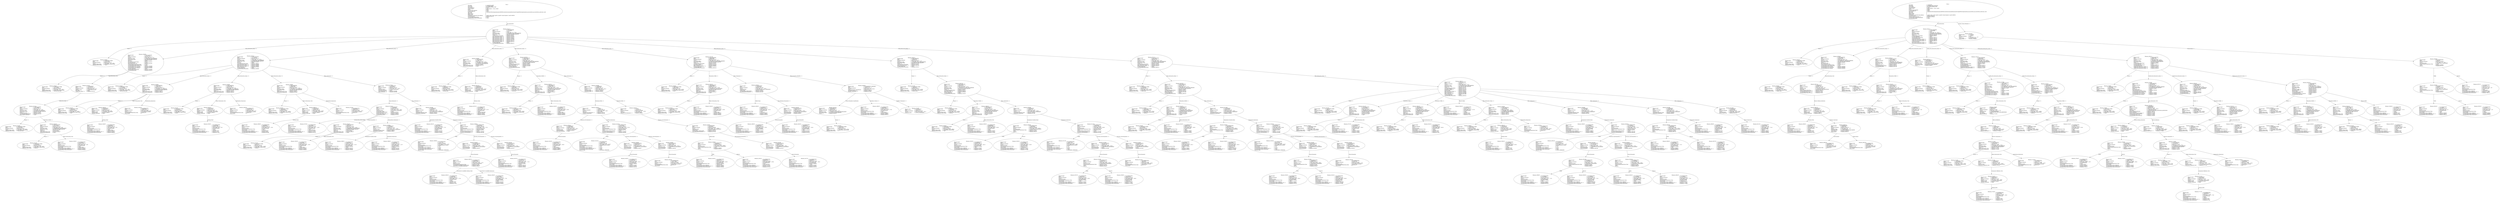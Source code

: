 digraph "unit_2.adt" {
  Unit_3 -> Element_2301113
      [ label=Unit_Declaration ];
  Unit_3
      [ label=<<TABLE BORDER="0" CELLBORDER="0" CELLSPACING="0" CELLPADDING="0"> 
          <TR><TD COLSPAN="3">Unit_3</TD></TR>
          <TR><TD ALIGN="LEFT">Unit_Kind   </TD><TD> = </TD><TD ALIGN="LEFT">A_PACKAGE_BODY</TD></TR>
          <TR><TD ALIGN="LEFT">Unit_Class   </TD><TD> = </TD><TD ALIGN="LEFT">A_PUBLIC_BODY</TD></TR>
          <TR><TD ALIGN="LEFT">Unit_Origin   </TD><TD> = </TD><TD ALIGN="LEFT">AN_APPLICATION_UNIT</TD></TR>
          <TR><TD ALIGN="LEFT">Unit_Full_Name    </TD><TD> = </TD><TD ALIGN="LEFT">Unit_2</TD></TR>
          <TR><TD ALIGN="LEFT">Unique_Name   </TD><TD> = </TD><TD ALIGN="LEFT">ASIS Context 1: Unit_2 (body)</TD></TR>
          <TR><TD ALIGN="LEFT">Exists  </TD><TD> = </TD><TD ALIGN="LEFT">TRUE</TD></TR>
          <TR><TD ALIGN="LEFT">Can_Be_Main_Program     </TD><TD> = </TD><TD ALIGN="LEFT">TRUE</TD></TR>
          <TR><TD ALIGN="LEFT">Is_Body_Required     </TD><TD> = </TD><TD ALIGN="LEFT">TRUE</TD></TR>
          <TR><TD ALIGN="LEFT">Text_Name   </TD><TD> = </TD><TD ALIGN="LEFT">/home/lin32/Development/projects/ROSE/rose/tests/nonsmoke/functional/CompileTests/experimental_ada_tests/dot_asis_tests/test_units/unit_2.adb</TD></TR>
          <TR><TD ALIGN="LEFT">Text_Form   </TD><TD> = </TD><TD ALIGN="LEFT"></TD></TR>
          <TR><TD ALIGN="LEFT">Object_Name   </TD><TD> = </TD><TD ALIGN="LEFT"></TD></TR>
          <TR><TD ALIGN="LEFT">Object_Form   </TD><TD> = </TD><TD ALIGN="LEFT"></TD></TR>
          <TR><TD ALIGN="LEFT">Compilation_Command_Line_Options         </TD><TD> = </TD><TD ALIGN="LEFT">-gnatA -gnatc -gnatt -gnatws -gnatyN -mtune=generic -march=x86-64</TD></TR>
          <TR><TD ALIGN="LEFT">Unit_Declaration     </TD><TD> = </TD><TD ALIGN="LEFT">Element_2301113</TD></TR>
          <TR><TD ALIGN="LEFT">Corresponding_Declaration       </TD><TD> = </TD><TD ALIGN="LEFT">Unit_4</TD></TR>
          <TR><TD ALIGN="LEFT">Corresponding_Parent_Declaration         </TD><TD> = </TD><TD ALIGN="LEFT">Unit_1</TD></TR>
          </TABLE>> ];
  Element_2301113 -> Element_2294057
      [ label="Names ( 1)" ];
  Element_2301113 -> Element_2304083
      [ label="Body_Declarative_Items ( 1)" ];
  Element_2301113 -> Element_2340122
      [ label="Body_Declarative_Items ( 2)" ];
  Element_2301113 -> Element_2408090
      [ label="Body_Declarative_Items ( 3)" ];
  Element_2301113 -> Element_2426106
      [ label="Body_Declarative_Items ( 4)" ];
  Element_2301113 -> Element_2457106
      [ label="Body_Declarative_Items ( 5)" ];
  Element_2301113 -> Element_2484113
      [ label="Body_Declarative_Items ( 6)" ];
  Element_2301113 -> Element_2527113
      [ label="Body_Declarative_Items ( 7)" ];
  Element_2301113
      [ label=<<TABLE BORDER="0" CELLBORDER="0" CELLSPACING="0" CELLPADDING="0"> 
          <TR><TD COLSPAN="3">Element_2301113</TD></TR>
          <TR><TD ALIGN="LEFT">Element_Kind    </TD><TD> = </TD><TD ALIGN="LEFT">A_DECLARATION</TD></TR>
          <TR><TD ALIGN="LEFT">Hash  </TD><TD> = </TD><TD ALIGN="LEFT">-2137242971</TD></TR>
          <TR><TD ALIGN="LEFT">Enclosing_Element     </TD><TD> = </TD><TD ALIGN="LEFT">(none)</TD></TR>
          <TR><TD ALIGN="LEFT">Source  </TD><TD> = </TD><TD ALIGN="LEFT">Unit_2.adb - 1:1 .. 78:11</TD></TR>
          <TR><TD ALIGN="LEFT">Declaration_Kind     </TD><TD> = </TD><TD ALIGN="LEFT">A_PACKAGE_BODY_DECLARATION</TD></TR>
          <TR><TD ALIGN="LEFT">Declaration_Origin     </TD><TD> = </TD><TD ALIGN="LEFT">AN_EXPLICIT_DECLARATION</TD></TR>
          <TR><TD ALIGN="LEFT">Names ( 1)   </TD><TD> = </TD><TD ALIGN="LEFT">Element_2294057</TD></TR>
          <TR><TD ALIGN="LEFT">Corresponding_End_Name      </TD><TD> = </TD><TD ALIGN="LEFT">Element_2623237</TD></TR>
          <TR><TD ALIGN="LEFT">Body_Declarative_Items ( 1)       </TD><TD> = </TD><TD ALIGN="LEFT">Element_2304083</TD></TR>
          <TR><TD ALIGN="LEFT">Body_Declarative_Items ( 2)       </TD><TD> = </TD><TD ALIGN="LEFT">Element_2340122</TD></TR>
          <TR><TD ALIGN="LEFT">Body_Declarative_Items ( 3)       </TD><TD> = </TD><TD ALIGN="LEFT">Element_2408090</TD></TR>
          <TR><TD ALIGN="LEFT">Body_Declarative_Items ( 4)       </TD><TD> = </TD><TD ALIGN="LEFT">Element_2426106</TD></TR>
          <TR><TD ALIGN="LEFT">Body_Declarative_Items ( 5)       </TD><TD> = </TD><TD ALIGN="LEFT">Element_2457106</TD></TR>
          <TR><TD ALIGN="LEFT">Body_Declarative_Items ( 6)       </TD><TD> = </TD><TD ALIGN="LEFT">Element_2484113</TD></TR>
          <TR><TD ALIGN="LEFT">Body_Declarative_Items ( 7)       </TD><TD> = </TD><TD ALIGN="LEFT">Element_2527113</TD></TR>
          <TR><TD ALIGN="LEFT">Is_Name_Repeated     </TD><TD> = </TD><TD ALIGN="LEFT">TRUE</TD></TR>
          <TR><TD ALIGN="LEFT">Corresponding_Declaration       </TD><TD> = </TD><TD ALIGN="LEFT">Element_2834112</TD></TR>
          </TABLE>> ];
  Element_2294057
      [ label=<<TABLE BORDER="0" CELLBORDER="0" CELLSPACING="0" CELLPADDING="0"> 
          <TR><TD COLSPAN="3">Element_2294057</TD></TR>
          <TR><TD ALIGN="LEFT">Element_Kind    </TD><TD> = </TD><TD ALIGN="LEFT">A_DEFINING_NAME</TD></TR>
          <TR><TD ALIGN="LEFT">Hash  </TD><TD> = </TD><TD ALIGN="LEFT">-2138153819</TD></TR>
          <TR><TD ALIGN="LEFT">Enclosing_Element     </TD><TD> = </TD><TD ALIGN="LEFT">Element_2301113</TD></TR>
          <TR><TD ALIGN="LEFT">Source  </TD><TD> = </TD><TD ALIGN="LEFT">Unit_2.adb - 1:14 .. 1:19</TD></TR>
          <TR><TD ALIGN="LEFT">Defining_Name_Kind     </TD><TD> = </TD><TD ALIGN="LEFT">A_DEFINING_IDENTIFIER</TD></TR>
          <TR><TD ALIGN="LEFT">Defining_Name_Image     </TD><TD> = </TD><TD ALIGN="LEFT">"Unit_2"</TD></TR>
          </TABLE>> ];
  Element_2304083 -> Element_2305057
      [ label="Names ( 1)" ];
  Element_2304083 -> Element_2312207
      [ label=Type_Declaration_View ];
  Element_2304083
      [ label=<<TABLE BORDER="0" CELLBORDER="0" CELLSPACING="0" CELLPADDING="0"> 
          <TR><TD COLSPAN="3">Element_2304083</TD></TR>
          <TR><TD ALIGN="LEFT">Element_Kind    </TD><TD> = </TD><TD ALIGN="LEFT">A_DECLARATION</TD></TR>
          <TR><TD ALIGN="LEFT">Hash  </TD><TD> = </TD><TD ALIGN="LEFT"> 1617244713</TD></TR>
          <TR><TD ALIGN="LEFT">Enclosing_Element     </TD><TD> = </TD><TD ALIGN="LEFT">Element_2301113</TD></TR>
          <TR><TD ALIGN="LEFT">Source  </TD><TD> = </TD><TD ALIGN="LEFT">Unit_2.adb - 3:4 .. 5:24</TD></TR>
          <TR><TD ALIGN="LEFT">Declaration_Kind     </TD><TD> = </TD><TD ALIGN="LEFT">A_TASK_TYPE_DECLARATION</TD></TR>
          <TR><TD ALIGN="LEFT">Declaration_Origin     </TD><TD> = </TD><TD ALIGN="LEFT">AN_EXPLICIT_DECLARATION</TD></TR>
          <TR><TD ALIGN="LEFT">Names ( 1)   </TD><TD> = </TD><TD ALIGN="LEFT">Element_2305057</TD></TR>
          <TR><TD ALIGN="LEFT">Has_Task   </TD><TD> = </TD><TD ALIGN="LEFT">TRUE</TD></TR>
          <TR><TD ALIGN="LEFT">Corresponding_End_Name      </TD><TD> = </TD><TD ALIGN="LEFT">Element_2330237</TD></TR>
          <TR><TD ALIGN="LEFT">Discriminant_Part     </TD><TD> = </TD><TD ALIGN="LEFT">(none)</TD></TR>
          <TR><TD ALIGN="LEFT">Type_Declaration_View      </TD><TD> = </TD><TD ALIGN="LEFT">Element_2312207</TD></TR>
          <TR><TD ALIGN="LEFT">Corresponding_Type_Declaration        </TD><TD> = </TD><TD ALIGN="LEFT">(none)</TD></TR>
          <TR><TD ALIGN="LEFT">Corresponding_Type_Partial_View        </TD><TD> = </TD><TD ALIGN="LEFT">(none)</TD></TR>
          <TR><TD ALIGN="LEFT">Corresponding_First_Subtype       </TD><TD> = </TD><TD ALIGN="LEFT">Element_2304083</TD></TR>
          <TR><TD ALIGN="LEFT">Corresponding_Last_Constraint        </TD><TD> = </TD><TD ALIGN="LEFT">Element_2304083</TD></TR>
          <TR><TD ALIGN="LEFT">Corresponding_Last_Subtype       </TD><TD> = </TD><TD ALIGN="LEFT">Element_2304083</TD></TR>
          <TR><TD ALIGN="LEFT">Is_Name_Repeated     </TD><TD> = </TD><TD ALIGN="LEFT">TRUE</TD></TR>
          <TR><TD ALIGN="LEFT">Corresponding_Declaration       </TD><TD> = </TD><TD ALIGN="LEFT">Element_2304083</TD></TR>
          <TR><TD ALIGN="LEFT">Corresponding_Body     </TD><TD> = </TD><TD ALIGN="LEFT">Element_2340122</TD></TR>
          </TABLE>> ];
  Element_2305057
      [ label=<<TABLE BORDER="0" CELLBORDER="0" CELLSPACING="0" CELLPADDING="0"> 
          <TR><TD COLSPAN="3">Element_2305057</TD></TR>
          <TR><TD ALIGN="LEFT">Element_Kind    </TD><TD> = </TD><TD ALIGN="LEFT">A_DEFINING_NAME</TD></TR>
          <TR><TD ALIGN="LEFT">Hash  </TD><TD> = </TD><TD ALIGN="LEFT"> 1617139497</TD></TR>
          <TR><TD ALIGN="LEFT">Enclosing_Element     </TD><TD> = </TD><TD ALIGN="LEFT">Element_2304083</TD></TR>
          <TR><TD ALIGN="LEFT">Source  </TD><TD> = </TD><TD ALIGN="LEFT">Unit_2.adb - 3:14 .. 3:29</TD></TR>
          <TR><TD ALIGN="LEFT">Defining_Name_Kind     </TD><TD> = </TD><TD ALIGN="LEFT">A_DEFINING_IDENTIFIER</TD></TR>
          <TR><TD ALIGN="LEFT">Defining_Name_Image     </TD><TD> = </TD><TD ALIGN="LEFT">"Boring_Task_Type"</TD></TR>
          </TABLE>> ];
  Element_2312207 -> Element_2313124
      [ label="Visible_Part_Items ( 1)" ];
  Element_2312207
      [ label=<<TABLE BORDER="0" CELLBORDER="0" CELLSPACING="0" CELLPADDING="0"> 
          <TR><TD COLSPAN="3">Element_2312207</TD></TR>
          <TR><TD ALIGN="LEFT">Element_Kind    </TD><TD> = </TD><TD ALIGN="LEFT">A_DEFINITION</TD></TR>
          <TR><TD ALIGN="LEFT">Hash  </TD><TD> = </TD><TD ALIGN="LEFT">-1337558572</TD></TR>
          <TR><TD ALIGN="LEFT">Enclosing_Element     </TD><TD> = </TD><TD ALIGN="LEFT">Element_2304083</TD></TR>
          <TR><TD ALIGN="LEFT">Source  </TD><TD> = </TD><TD ALIGN="LEFT">Unit_2.adb - 4:7 .. 5:23</TD></TR>
          <TR><TD ALIGN="LEFT">Definition_Kind    </TD><TD> = </TD><TD ALIGN="LEFT">A_TASK_DEFINITION</TD></TR>
          <TR><TD ALIGN="LEFT">Has_Task   </TD><TD> = </TD><TD ALIGN="LEFT">TRUE</TD></TR>
          <TR><TD ALIGN="LEFT">Visible_Part_Items ( 1)      </TD><TD> = </TD><TD ALIGN="LEFT">Element_2313124</TD></TR>
          </TABLE>> ];
  Element_2313124 -> Element_2314057
      [ label="Names ( 1)" ];
  Element_2313124 -> Element_2328105
      [ label="Parameter_Profile ( 1)" ];
  Element_2313124
      [ label=<<TABLE BORDER="0" CELLBORDER="0" CELLSPACING="0" CELLPADDING="0"> 
          <TR><TD COLSPAN="3">Element_2313124</TD></TR>
          <TR><TD ALIGN="LEFT">Element_Kind    </TD><TD> = </TD><TD ALIGN="LEFT">A_DECLARATION</TD></TR>
          <TR><TD ALIGN="LEFT">Hash  </TD><TD> = </TD><TD ALIGN="LEFT">-1337728556</TD></TR>
          <TR><TD ALIGN="LEFT">Enclosing_Element     </TD><TD> = </TD><TD ALIGN="LEFT">Element_2312207</TD></TR>
          <TR><TD ALIGN="LEFT">Source  </TD><TD> = </TD><TD ALIGN="LEFT">Unit_2.adb - 4:7 .. 4:52</TD></TR>
          <TR><TD ALIGN="LEFT">Declaration_Kind     </TD><TD> = </TD><TD ALIGN="LEFT">AN_ENTRY_DECLARATION</TD></TR>
          <TR><TD ALIGN="LEFT">Declaration_Origin     </TD><TD> = </TD><TD ALIGN="LEFT">AN_EXPLICIT_DECLARATION</TD></TR>
          <TR><TD ALIGN="LEFT">Names ( 1)   </TD><TD> = </TD><TD ALIGN="LEFT">Element_2314057</TD></TR>
          <TR><TD ALIGN="LEFT">Parameter_Profile ( 1)      </TD><TD> = </TD><TD ALIGN="LEFT">Element_2328105</TD></TR>
          <TR><TD ALIGN="LEFT">Corresponding_Declaration       </TD><TD> = </TD><TD ALIGN="LEFT">Element_2313124</TD></TR>
          <TR><TD ALIGN="LEFT">Entry_Family_Definition      </TD><TD> = </TD><TD ALIGN="LEFT">(none)</TD></TR>
          </TABLE>> ];
  Element_2314057
      [ label=<<TABLE BORDER="0" CELLBORDER="0" CELLSPACING="0" CELLPADDING="0"> 
          <TR><TD COLSPAN="3">Element_2314057</TD></TR>
          <TR><TD ALIGN="LEFT">Element_Kind    </TD><TD> = </TD><TD ALIGN="LEFT">A_DEFINING_NAME</TD></TR>
          <TR><TD ALIGN="LEFT">Hash  </TD><TD> = </TD><TD ALIGN="LEFT">-1337865388</TD></TR>
          <TR><TD ALIGN="LEFT">Enclosing_Element     </TD><TD> = </TD><TD ALIGN="LEFT">Element_2313124</TD></TR>
          <TR><TD ALIGN="LEFT">Source  </TD><TD> = </TD><TD ALIGN="LEFT">Unit_2.adb - 4:13 .. 4:25</TD></TR>
          <TR><TD ALIGN="LEFT">Defining_Name_Kind     </TD><TD> = </TD><TD ALIGN="LEFT">A_DEFINING_IDENTIFIER</TD></TR>
          <TR><TD ALIGN="LEFT">Defining_Name_Image     </TD><TD> = </TD><TD ALIGN="LEFT">"Drop_Off_Work"</TD></TR>
          </TABLE>> ];
  Element_2328105 -> Element_2321057
      [ label="Names ( 1)" ];
  Element_2328105 -> Element_2329237
      [ label=Object_Declaration_View ];
  Element_2328105
      [ label=<<TABLE BORDER="0" CELLBORDER="0" CELLSPACING="0" CELLPADDING="0"> 
          <TR><TD COLSPAN="3">Element_2328105</TD></TR>
          <TR><TD ALIGN="LEFT">Element_Kind    </TD><TD> = </TD><TD ALIGN="LEFT">A_DECLARATION</TD></TR>
          <TR><TD ALIGN="LEFT">Hash  </TD><TD> = </TD><TD ALIGN="LEFT">-1337767148</TD></TR>
          <TR><TD ALIGN="LEFT">Enclosing_Element     </TD><TD> = </TD><TD ALIGN="LEFT">Element_2313124</TD></TR>
          <TR><TD ALIGN="LEFT">Source  </TD><TD> = </TD><TD ALIGN="LEFT">Unit_2.adb - 4:28 .. 4:50</TD></TR>
          <TR><TD ALIGN="LEFT">Declaration_Kind     </TD><TD> = </TD><TD ALIGN="LEFT">A_PARAMETER_SPECIFICATION</TD></TR>
          <TR><TD ALIGN="LEFT">Declaration_Origin     </TD><TD> = </TD><TD ALIGN="LEFT">AN_EXPLICIT_DECLARATION</TD></TR>
          <TR><TD ALIGN="LEFT">Names ( 1)   </TD><TD> = </TD><TD ALIGN="LEFT">Element_2321057</TD></TR>
          <TR><TD ALIGN="LEFT">Mode_Kind   </TD><TD> = </TD><TD ALIGN="LEFT">AN_IN_MODE</TD></TR>
          <TR><TD ALIGN="LEFT">Object_Declaration_View      </TD><TD> = </TD><TD ALIGN="LEFT">Element_2329237</TD></TR>
          <TR><TD ALIGN="LEFT">Initialization_Expression       </TD><TD> = </TD><TD ALIGN="LEFT">(none)</TD></TR>
          </TABLE>> ];
  Element_2321057
      [ label=<<TABLE BORDER="0" CELLBORDER="0" CELLSPACING="0" CELLPADDING="0"> 
          <TR><TD COLSPAN="3">Element_2321057</TD></TR>
          <TR><TD ALIGN="LEFT">Element_Kind    </TD><TD> = </TD><TD ALIGN="LEFT">A_DEFINING_NAME</TD></TR>
          <TR><TD ALIGN="LEFT">Hash  </TD><TD> = </TD><TD ALIGN="LEFT">-1337865452</TD></TR>
          <TR><TD ALIGN="LEFT">Enclosing_Element     </TD><TD> = </TD><TD ALIGN="LEFT">Element_2328105</TD></TR>
          <TR><TD ALIGN="LEFT">Source  </TD><TD> = </TD><TD ALIGN="LEFT">Unit_2.adb - 4:28 .. 4:34</TD></TR>
          <TR><TD ALIGN="LEFT">Defining_Name_Kind     </TD><TD> = </TD><TD ALIGN="LEFT">A_DEFINING_IDENTIFIER</TD></TR>
          <TR><TD ALIGN="LEFT">Defining_Name_Image     </TD><TD> = </TD><TD ALIGN="LEFT">"Work_In"</TD></TR>
          </TABLE>> ];
  Element_2329237
      [ label=<<TABLE BORDER="0" CELLBORDER="0" CELLSPACING="0" CELLPADDING="0"> 
          <TR><TD COLSPAN="3">Element_2329237</TD></TR>
          <TR><TD ALIGN="LEFT">Element_Kind    </TD><TD> = </TD><TD ALIGN="LEFT">AN_EXPRESSION</TD></TR>
          <TR><TD ALIGN="LEFT">Hash  </TD><TD> = </TD><TD ALIGN="LEFT">-1337497004</TD></TR>
          <TR><TD ALIGN="LEFT">Enclosing_Element     </TD><TD> = </TD><TD ALIGN="LEFT">Element_2328105</TD></TR>
          <TR><TD ALIGN="LEFT">Source  </TD><TD> = </TD><TD ALIGN="LEFT">Unit_2.adb - 4:41 .. 4:50</TD></TR>
          <TR><TD ALIGN="LEFT">Expression_Kind    </TD><TD> = </TD><TD ALIGN="LEFT">AN_IDENTIFIER</TD></TR>
          <TR><TD ALIGN="LEFT">Corresponding_Expression_Type        </TD><TD> = </TD><TD ALIGN="LEFT">(none)</TD></TR>
          <TR><TD ALIGN="LEFT">Name_Image   </TD><TD> = </TD><TD ALIGN="LEFT">"Range_Type"</TD></TR>
          <TR><TD ALIGN="LEFT">Corresponding_Name_Definition        </TD><TD> = </TD><TD ALIGN="LEFT">Element_2650057</TD></TR>
          <TR><TD ALIGN="LEFT">Corresponding_Name_Definition_List ( 1)          </TD><TD> = </TD><TD ALIGN="LEFT">Element_2650057</TD></TR>
          <TR><TD ALIGN="LEFT">Corresponding_Name_Declaration        </TD><TD> = </TD><TD ALIGN="LEFT">Element_2664082</TD></TR>
          </TABLE>> ];
  Element_2340122 -> Element_2332057
      [ label="Names ( 1)" ];
  Element_2340122 -> Element_2349090
      [ label="Body_Declarative_Items ( 1)" ];
  Element_2340122 -> Element_2359090
      [ label="Body_Declarative_Items ( 2)" ];
  Element_2340122 -> Element_2369091
      [ label="Body_Declarative_Items ( 3)" ];
  Element_2340122 -> Element_2372391
      [ label="Body_Statements ( 1)" ];
  Element_2340122
      [ label=<<TABLE BORDER="0" CELLBORDER="0" CELLSPACING="0" CELLPADDING="0"> 
          <TR><TD COLSPAN="3">Element_2340122</TD></TR>
          <TR><TD ALIGN="LEFT">Element_Kind    </TD><TD> = </TD><TD ALIGN="LEFT">A_DECLARATION</TD></TR>
          <TR><TD ALIGN="LEFT">Hash  </TD><TD> = </TD><TD ALIGN="LEFT">-1777436126</TD></TR>
          <TR><TD ALIGN="LEFT">Enclosing_Element     </TD><TD> = </TD><TD ALIGN="LEFT">Element_2301113</TD></TR>
          <TR><TD ALIGN="LEFT">Source  </TD><TD> = </TD><TD ALIGN="LEFT">Unit_2.adb - 7:4 .. 19:24</TD></TR>
          <TR><TD ALIGN="LEFT">Declaration_Kind     </TD><TD> = </TD><TD ALIGN="LEFT">A_TASK_BODY_DECLARATION</TD></TR>
          <TR><TD ALIGN="LEFT">Declaration_Origin     </TD><TD> = </TD><TD ALIGN="LEFT">AN_EXPLICIT_DECLARATION</TD></TR>
          <TR><TD ALIGN="LEFT">Names ( 1)   </TD><TD> = </TD><TD ALIGN="LEFT">Element_2332057</TD></TR>
          <TR><TD ALIGN="LEFT">Has_Task   </TD><TD> = </TD><TD ALIGN="LEFT">TRUE</TD></TR>
          <TR><TD ALIGN="LEFT">Corresponding_End_Name      </TD><TD> = </TD><TD ALIGN="LEFT">Element_2399237</TD></TR>
          <TR><TD ALIGN="LEFT">Body_Declarative_Items ( 1)       </TD><TD> = </TD><TD ALIGN="LEFT">Element_2349090</TD></TR>
          <TR><TD ALIGN="LEFT">Body_Declarative_Items ( 2)       </TD><TD> = </TD><TD ALIGN="LEFT">Element_2359090</TD></TR>
          <TR><TD ALIGN="LEFT">Body_Declarative_Items ( 3)       </TD><TD> = </TD><TD ALIGN="LEFT">Element_2369091</TD></TR>
          <TR><TD ALIGN="LEFT">Body_Statements ( 1)      </TD><TD> = </TD><TD ALIGN="LEFT">Element_2372391</TD></TR>
          <TR><TD ALIGN="LEFT">Is_Name_Repeated     </TD><TD> = </TD><TD ALIGN="LEFT">TRUE</TD></TR>
          <TR><TD ALIGN="LEFT">Corresponding_Declaration       </TD><TD> = </TD><TD ALIGN="LEFT">Element_2304083</TD></TR>
          </TABLE>> ];
  Element_2332057
      [ label=<<TABLE BORDER="0" CELLBORDER="0" CELLSPACING="0" CELLPADDING="0"> 
          <TR><TD COLSPAN="3">Element_2332057</TD></TR>
          <TR><TD ALIGN="LEFT">Element_Kind    </TD><TD> = </TD><TD ALIGN="LEFT">A_DEFINING_NAME</TD></TR>
          <TR><TD ALIGN="LEFT">Hash  </TD><TD> = </TD><TD ALIGN="LEFT">-1777452686</TD></TR>
          <TR><TD ALIGN="LEFT">Enclosing_Element     </TD><TD> = </TD><TD ALIGN="LEFT">Element_2340122</TD></TR>
          <TR><TD ALIGN="LEFT">Source  </TD><TD> = </TD><TD ALIGN="LEFT">Unit_2.adb - 7:14 .. 7:29</TD></TR>
          <TR><TD ALIGN="LEFT">Defining_Name_Kind     </TD><TD> = </TD><TD ALIGN="LEFT">A_DEFINING_IDENTIFIER</TD></TR>
          <TR><TD ALIGN="LEFT">Defining_Name_Image     </TD><TD> = </TD><TD ALIGN="LEFT">"Boring_Task_Type"</TD></TR>
          </TABLE>> ];
  Element_2349090 -> Element_2341057
      [ label="Names ( 1)" ];
  Element_2349090 -> Element_2348176
      [ label=Object_Declaration_View ];
  Element_2349090 -> Element_2350234
      [ label=Initialization_Expression ];
  Element_2349090
      [ label=<<TABLE BORDER="0" CELLBORDER="0" CELLSPACING="0" CELLPADDING="0"> 
          <TR><TD COLSPAN="3">Element_2349090</TD></TR>
          <TR><TD ALIGN="LEFT">Element_Kind    </TD><TD> = </TD><TD ALIGN="LEFT">A_DECLARATION</TD></TR>
          <TR><TD ALIGN="LEFT">Hash  </TD><TD> = </TD><TD ALIGN="LEFT"> 1258827037</TD></TR>
          <TR><TD ALIGN="LEFT">Enclosing_Element     </TD><TD> = </TD><TD ALIGN="LEFT">Element_2340122</TD></TR>
          <TR><TD ALIGN="LEFT">Source  </TD><TD> = </TD><TD ALIGN="LEFT">Unit_2.adb - 8:7 .. 8:31</TD></TR>
          <TR><TD ALIGN="LEFT">Declaration_Kind     </TD><TD> = </TD><TD ALIGN="LEFT">A_VARIABLE_DECLARATION</TD></TR>
          <TR><TD ALIGN="LEFT">Declaration_Origin     </TD><TD> = </TD><TD ALIGN="LEFT">AN_EXPLICIT_DECLARATION</TD></TR>
          <TR><TD ALIGN="LEFT">Names ( 1)   </TD><TD> = </TD><TD ALIGN="LEFT">Element_2341057</TD></TR>
          <TR><TD ALIGN="LEFT">Object_Declaration_View      </TD><TD> = </TD><TD ALIGN="LEFT">Element_2348176</TD></TR>
          <TR><TD ALIGN="LEFT">Initialization_Expression       </TD><TD> = </TD><TD ALIGN="LEFT">Element_2350234</TD></TR>
          </TABLE>> ];
  Element_2341057
      [ label=<<TABLE BORDER="0" CELLBORDER="0" CELLSPACING="0" CELLPADDING="0"> 
          <TR><TD COLSPAN="3">Element_2341057</TD></TR>
          <TR><TD ALIGN="LEFT">Element_Kind    </TD><TD> = </TD><TD ALIGN="LEFT">A_DEFINING_NAME</TD></TR>
          <TR><TD ALIGN="LEFT">Hash  </TD><TD> = </TD><TD ALIGN="LEFT"> 1258822813</TD></TR>
          <TR><TD ALIGN="LEFT">Enclosing_Element     </TD><TD> = </TD><TD ALIGN="LEFT">Element_2349090</TD></TR>
          <TR><TD ALIGN="LEFT">Source  </TD><TD> = </TD><TD ALIGN="LEFT">Unit_2.adb - 8:7 .. 8:10</TD></TR>
          <TR><TD ALIGN="LEFT">Defining_Name_Kind     </TD><TD> = </TD><TD ALIGN="LEFT">A_DEFINING_IDENTIFIER</TD></TR>
          <TR><TD ALIGN="LEFT">Defining_Name_Image     </TD><TD> = </TD><TD ALIGN="LEFT">"Work"</TD></TR>
          </TABLE>> ];
  Element_2348176 -> Element_2348237
      [ label=Subtype_Mark ];
  Element_2348176
      [ label=<<TABLE BORDER="0" CELLBORDER="0" CELLSPACING="0" CELLPADDING="0"> 
          <TR><TD COLSPAN="3">Element_2348176</TD></TR>
          <TR><TD ALIGN="LEFT">Element_Kind    </TD><TD> = </TD><TD ALIGN="LEFT">A_DEFINITION</TD></TR>
          <TR><TD ALIGN="LEFT">Hash  </TD><TD> = </TD><TD ALIGN="LEFT"> 1258838017</TD></TR>
          <TR><TD ALIGN="LEFT">Enclosing_Element     </TD><TD> = </TD><TD ALIGN="LEFT">Element_2349090</TD></TR>
          <TR><TD ALIGN="LEFT">Source  </TD><TD> = </TD><TD ALIGN="LEFT">Unit_2.adb - 8:16 .. 8:25</TD></TR>
          <TR><TD ALIGN="LEFT">Definition_Kind    </TD><TD> = </TD><TD ALIGN="LEFT">A_SUBTYPE_INDICATION</TD></TR>
          <TR><TD ALIGN="LEFT">Subtype_Mark    </TD><TD> = </TD><TD ALIGN="LEFT">Element_2348237</TD></TR>
          <TR><TD ALIGN="LEFT">Subtype_Constraint     </TD><TD> = </TD><TD ALIGN="LEFT">(none)</TD></TR>
          </TABLE>> ];
  Element_2348237
      [ label=<<TABLE BORDER="0" CELLBORDER="0" CELLSPACING="0" CELLPADDING="0"> 
          <TR><TD COLSPAN="3">Element_2348237</TD></TR>
          <TR><TD ALIGN="LEFT">Element_Kind    </TD><TD> = </TD><TD ALIGN="LEFT">AN_EXPRESSION</TD></TR>
          <TR><TD ALIGN="LEFT">Hash  </TD><TD> = </TD><TD ALIGN="LEFT"> 1258845825</TD></TR>
          <TR><TD ALIGN="LEFT">Enclosing_Element     </TD><TD> = </TD><TD ALIGN="LEFT">Element_2348176</TD></TR>
          <TR><TD ALIGN="LEFT">Source  </TD><TD> = </TD><TD ALIGN="LEFT">Unit_2.adb - 8:16 .. 8:25</TD></TR>
          <TR><TD ALIGN="LEFT">Expression_Kind    </TD><TD> = </TD><TD ALIGN="LEFT">AN_IDENTIFIER</TD></TR>
          <TR><TD ALIGN="LEFT">Corresponding_Expression_Type        </TD><TD> = </TD><TD ALIGN="LEFT">(none)</TD></TR>
          <TR><TD ALIGN="LEFT">Name_Image   </TD><TD> = </TD><TD ALIGN="LEFT">"Range_Type"</TD></TR>
          <TR><TD ALIGN="LEFT">Corresponding_Name_Definition        </TD><TD> = </TD><TD ALIGN="LEFT">Element_2650057</TD></TR>
          <TR><TD ALIGN="LEFT">Corresponding_Name_Definition_List ( 1)          </TD><TD> = </TD><TD ALIGN="LEFT">Element_2650057</TD></TR>
          <TR><TD ALIGN="LEFT">Corresponding_Name_Declaration        </TD><TD> = </TD><TD ALIGN="LEFT">Element_2664082</TD></TR>
          </TABLE>> ];
  Element_2350234
      [ label=<<TABLE BORDER="0" CELLBORDER="0" CELLSPACING="0" CELLPADDING="0"> 
          <TR><TD COLSPAN="3">Element_2350234</TD></TR>
          <TR><TD ALIGN="LEFT">Element_Kind    </TD><TD> = </TD><TD ALIGN="LEFT">AN_EXPRESSION</TD></TR>
          <TR><TD ALIGN="LEFT">Hash  </TD><TD> = </TD><TD ALIGN="LEFT"> 1258845497</TD></TR>
          <TR><TD ALIGN="LEFT">Enclosing_Element     </TD><TD> = </TD><TD ALIGN="LEFT">Element_2349090</TD></TR>
          <TR><TD ALIGN="LEFT">Source  </TD><TD> = </TD><TD ALIGN="LEFT">Unit_2.adb - 8:30 .. 8:30</TD></TR>
          <TR><TD ALIGN="LEFT">Expression_Kind    </TD><TD> = </TD><TD ALIGN="LEFT">AN_INTEGER_LITERAL</TD></TR>
          <TR><TD ALIGN="LEFT">Corresponding_Expression_Type        </TD><TD> = </TD><TD ALIGN="LEFT">Element_82</TD></TR>
          <TR><TD ALIGN="LEFT">Value_Image   </TD><TD> = </TD><TD ALIGN="LEFT">5</TD></TR>
          </TABLE>> ];
  Element_2359090 -> Element_2351057
      [ label="Names ( 1)" ];
  Element_2359090 -> Element_2358176
      [ label=Object_Declaration_View ];
  Element_2359090 -> Element_2360234
      [ label=Initialization_Expression ];
  Element_2359090
      [ label=<<TABLE BORDER="0" CELLBORDER="0" CELLSPACING="0" CELLPADDING="0"> 
          <TR><TD COLSPAN="3">Element_2359090</TD></TR>
          <TR><TD ALIGN="LEFT">Element_Kind    </TD><TD> = </TD><TD ALIGN="LEFT">A_DECLARATION</TD></TR>
          <TR><TD ALIGN="LEFT">Hash  </TD><TD> = </TD><TD ALIGN="LEFT">-1518037362</TD></TR>
          <TR><TD ALIGN="LEFT">Enclosing_Element     </TD><TD> = </TD><TD ALIGN="LEFT">Element_2340122</TD></TR>
          <TR><TD ALIGN="LEFT">Source  </TD><TD> = </TD><TD ALIGN="LEFT">Unit_2.adb - 9:7 .. 9:28</TD></TR>
          <TR><TD ALIGN="LEFT">Declaration_Kind     </TD><TD> = </TD><TD ALIGN="LEFT">A_VARIABLE_DECLARATION</TD></TR>
          <TR><TD ALIGN="LEFT">Declaration_Origin     </TD><TD> = </TD><TD ALIGN="LEFT">AN_EXPLICIT_DECLARATION</TD></TR>
          <TR><TD ALIGN="LEFT">Names ( 1)   </TD><TD> = </TD><TD ALIGN="LEFT">Element_2351057</TD></TR>
          <TR><TD ALIGN="LEFT">Object_Declaration_View      </TD><TD> = </TD><TD ALIGN="LEFT">Element_2358176</TD></TR>
          <TR><TD ALIGN="LEFT">Initialization_Expression       </TD><TD> = </TD><TD ALIGN="LEFT">Element_2360234</TD></TR>
          </TABLE>> ];
  Element_2351057
      [ label=<<TABLE BORDER="0" CELLBORDER="0" CELLSPACING="0" CELLPADDING="0"> 
          <TR><TD COLSPAN="3">Element_2351057</TD></TR>
          <TR><TD ALIGN="LEFT">Element_Kind    </TD><TD> = </TD><TD ALIGN="LEFT">A_DEFINING_NAME</TD></TR>
          <TR><TD ALIGN="LEFT">Hash  </TD><TD> = </TD><TD ALIGN="LEFT">-1518039474</TD></TR>
          <TR><TD ALIGN="LEFT">Enclosing_Element     </TD><TD> = </TD><TD ALIGN="LEFT">Element_2359090</TD></TR>
          <TR><TD ALIGN="LEFT">Source  </TD><TD> = </TD><TD ALIGN="LEFT">Unit_2.adb - 9:7 .. 9:12</TD></TR>
          <TR><TD ALIGN="LEFT">Defining_Name_Kind     </TD><TD> = </TD><TD ALIGN="LEFT">A_DEFINING_IDENTIFIER</TD></TR>
          <TR><TD ALIGN="LEFT">Defining_Name_Image     </TD><TD> = </TD><TD ALIGN="LEFT">"Result"</TD></TR>
          </TABLE>> ];
  Element_2358176 -> Element_2358237
      [ label=Subtype_Mark ];
  Element_2358176
      [ label=<<TABLE BORDER="0" CELLBORDER="0" CELLSPACING="0" CELLPADDING="0"> 
          <TR><TD COLSPAN="3">Element_2358176</TD></TR>
          <TR><TD ALIGN="LEFT">Element_Kind    </TD><TD> = </TD><TD ALIGN="LEFT">A_DEFINITION</TD></TR>
          <TR><TD ALIGN="LEFT">Hash  </TD><TD> = </TD><TD ALIGN="LEFT">-1518031872</TD></TR>
          <TR><TD ALIGN="LEFT">Enclosing_Element     </TD><TD> = </TD><TD ALIGN="LEFT">Element_2359090</TD></TR>
          <TR><TD ALIGN="LEFT">Source  </TD><TD> = </TD><TD ALIGN="LEFT">Unit_2.adb - 9:16 .. 9:22</TD></TR>
          <TR><TD ALIGN="LEFT">Definition_Kind    </TD><TD> = </TD><TD ALIGN="LEFT">A_SUBTYPE_INDICATION</TD></TR>
          <TR><TD ALIGN="LEFT">Subtype_Mark    </TD><TD> = </TD><TD ALIGN="LEFT">Element_2358237</TD></TR>
          <TR><TD ALIGN="LEFT">Subtype_Constraint     </TD><TD> = </TD><TD ALIGN="LEFT">(none)</TD></TR>
          </TABLE>> ];
  Element_2358237
      [ label=<<TABLE BORDER="0" CELLBORDER="0" CELLSPACING="0" CELLPADDING="0"> 
          <TR><TD COLSPAN="3">Element_2358237</TD></TR>
          <TR><TD ALIGN="LEFT">Element_Kind    </TD><TD> = </TD><TD ALIGN="LEFT">AN_EXPRESSION</TD></TR>
          <TR><TD ALIGN="LEFT">Hash  </TD><TD> = </TD><TD ALIGN="LEFT">-1518027968</TD></TR>
          <TR><TD ALIGN="LEFT">Enclosing_Element     </TD><TD> = </TD><TD ALIGN="LEFT">Element_2358176</TD></TR>
          <TR><TD ALIGN="LEFT">Source  </TD><TD> = </TD><TD ALIGN="LEFT">Unit_2.adb - 9:16 .. 9:22</TD></TR>
          <TR><TD ALIGN="LEFT">Expression_Kind    </TD><TD> = </TD><TD ALIGN="LEFT">AN_IDENTIFIER</TD></TR>
          <TR><TD ALIGN="LEFT">Corresponding_Expression_Type        </TD><TD> = </TD><TD ALIGN="LEFT">(none)</TD></TR>
          <TR><TD ALIGN="LEFT">Name_Image   </TD><TD> = </TD><TD ALIGN="LEFT">"Integer"</TD></TR>
          <TR><TD ALIGN="LEFT">Corresponding_Name_Definition        </TD><TD> = </TD><TD ALIGN="LEFT">Element_37057</TD></TR>
          <TR><TD ALIGN="LEFT">Corresponding_Name_Definition_List ( 1)          </TD><TD> = </TD><TD ALIGN="LEFT">Element_37057</TD></TR>
          <TR><TD ALIGN="LEFT">Corresponding_Name_Declaration        </TD><TD> = </TD><TD ALIGN="LEFT">Element_917082</TD></TR>
          </TABLE>> ];
  Element_2360234
      [ label=<<TABLE BORDER="0" CELLBORDER="0" CELLSPACING="0" CELLPADDING="0"> 
          <TR><TD COLSPAN="3">Element_2360234</TD></TR>
          <TR><TD ALIGN="LEFT">Element_Kind    </TD><TD> = </TD><TD ALIGN="LEFT">AN_EXPRESSION</TD></TR>
          <TR><TD ALIGN="LEFT">Hash  </TD><TD> = </TD><TD ALIGN="LEFT">-1518028138</TD></TR>
          <TR><TD ALIGN="LEFT">Enclosing_Element     </TD><TD> = </TD><TD ALIGN="LEFT">Element_2359090</TD></TR>
          <TR><TD ALIGN="LEFT">Source  </TD><TD> = </TD><TD ALIGN="LEFT">Unit_2.adb - 9:27 .. 9:27</TD></TR>
          <TR><TD ALIGN="LEFT">Expression_Kind    </TD><TD> = </TD><TD ALIGN="LEFT">AN_INTEGER_LITERAL</TD></TR>
          <TR><TD ALIGN="LEFT">Corresponding_Expression_Type        </TD><TD> = </TD><TD ALIGN="LEFT">Element_82</TD></TR>
          <TR><TD ALIGN="LEFT">Value_Image   </TD><TD> = </TD><TD ALIGN="LEFT">0</TD></TR>
          </TABLE>> ];
  Element_2369091 -> Element_2361057
      [ label="Names ( 1)" ];
  Element_2369091 -> Element_2368176
      [ label=Object_Declaration_View ];
  Element_2369091 -> Element_2370234
      [ label=Initialization_Expression ];
  Element_2369091
      [ label=<<TABLE BORDER="0" CELLBORDER="0" CELLSPACING="0" CELLPADDING="0"> 
          <TR><TD COLSPAN="3">Element_2369091</TD></TR>
          <TR><TD ALIGN="LEFT">Element_Kind    </TD><TD> = </TD><TD ALIGN="LEFT">A_DECLARATION</TD></TR>
          <TR><TD ALIGN="LEFT">Hash  </TD><TD> = </TD><TD ALIGN="LEFT"> 1388481383</TD></TR>
          <TR><TD ALIGN="LEFT">Enclosing_Element     </TD><TD> = </TD><TD ALIGN="LEFT">Element_2340122</TD></TR>
          <TR><TD ALIGN="LEFT">Source  </TD><TD> = </TD><TD ALIGN="LEFT">Unit_2.adb - 10:7 .. 10:38</TD></TR>
          <TR><TD ALIGN="LEFT">Declaration_Kind     </TD><TD> = </TD><TD ALIGN="LEFT">A_CONSTANT_DECLARATION</TD></TR>
          <TR><TD ALIGN="LEFT">Declaration_Origin     </TD><TD> = </TD><TD ALIGN="LEFT">AN_EXPLICIT_DECLARATION</TD></TR>
          <TR><TD ALIGN="LEFT">Names ( 1)   </TD><TD> = </TD><TD ALIGN="LEFT">Element_2361057</TD></TR>
          <TR><TD ALIGN="LEFT">Object_Declaration_View      </TD><TD> = </TD><TD ALIGN="LEFT">Element_2368176</TD></TR>
          <TR><TD ALIGN="LEFT">Initialization_Expression       </TD><TD> = </TD><TD ALIGN="LEFT">Element_2370234</TD></TR>
          </TABLE>> ];
  Element_2361057
      [ label=<<TABLE BORDER="0" CELLBORDER="0" CELLSPACING="0" CELLPADDING="0"> 
          <TR><TD COLSPAN="3">Element_2361057</TD></TR>
          <TR><TD ALIGN="LEFT">Element_Kind    </TD><TD> = </TD><TD ALIGN="LEFT">A_DEFINING_NAME</TD></TR>
          <TR><TD ALIGN="LEFT">Hash  </TD><TD> = </TD><TD ALIGN="LEFT"> 1388480295</TD></TR>
          <TR><TD ALIGN="LEFT">Enclosing_Element     </TD><TD> = </TD><TD ALIGN="LEFT">Element_2369091</TD></TR>
          <TR><TD ALIGN="LEFT">Source  </TD><TD> = </TD><TD ALIGN="LEFT">Unit_2.adb - 10:7 .. 10:12</TD></TR>
          <TR><TD ALIGN="LEFT">Defining_Name_Kind     </TD><TD> = </TD><TD ALIGN="LEFT">A_DEFINING_IDENTIFIER</TD></TR>
          <TR><TD ALIGN="LEFT">Defining_Name_Image     </TD><TD> = </TD><TD ALIGN="LEFT">"Factor"</TD></TR>
          </TABLE>> ];
  Element_2368176 -> Element_2368237
      [ label=Subtype_Mark ];
  Element_2368176
      [ label=<<TABLE BORDER="0" CELLBORDER="0" CELLSPACING="0" CELLPADDING="0"> 
          <TR><TD COLSPAN="3">Element_2368176</TD></TR>
          <TR><TD ALIGN="LEFT">Element_Kind    </TD><TD> = </TD><TD ALIGN="LEFT">A_DEFINITION</TD></TR>
          <TR><TD ALIGN="LEFT">Hash  </TD><TD> = </TD><TD ALIGN="LEFT"> 1388484105</TD></TR>
          <TR><TD ALIGN="LEFT">Enclosing_Element     </TD><TD> = </TD><TD ALIGN="LEFT">Element_2369091</TD></TR>
          <TR><TD ALIGN="LEFT">Source  </TD><TD> = </TD><TD ALIGN="LEFT">Unit_2.adb - 10:25 .. 10:32</TD></TR>
          <TR><TD ALIGN="LEFT">Definition_Kind    </TD><TD> = </TD><TD ALIGN="LEFT">A_SUBTYPE_INDICATION</TD></TR>
          <TR><TD ALIGN="LEFT">Subtype_Mark    </TD><TD> = </TD><TD ALIGN="LEFT">Element_2368237</TD></TR>
          <TR><TD ALIGN="LEFT">Subtype_Constraint     </TD><TD> = </TD><TD ALIGN="LEFT">(none)</TD></TR>
          </TABLE>> ];
  Element_2368237
      [ label=<<TABLE BORDER="0" CELLBORDER="0" CELLSPACING="0" CELLPADDING="0"> 
          <TR><TD COLSPAN="3">Element_2368237</TD></TR>
          <TR><TD ALIGN="LEFT">Element_Kind    </TD><TD> = </TD><TD ALIGN="LEFT">AN_EXPRESSION</TD></TR>
          <TR><TD ALIGN="LEFT">Hash  </TD><TD> = </TD><TD ALIGN="LEFT"> 1388486057</TD></TR>
          <TR><TD ALIGN="LEFT">Enclosing_Element     </TD><TD> = </TD><TD ALIGN="LEFT">Element_2368176</TD></TR>
          <TR><TD ALIGN="LEFT">Source  </TD><TD> = </TD><TD ALIGN="LEFT">Unit_2.adb - 10:25 .. 10:32</TD></TR>
          <TR><TD ALIGN="LEFT">Expression_Kind    </TD><TD> = </TD><TD ALIGN="LEFT">AN_IDENTIFIER</TD></TR>
          <TR><TD ALIGN="LEFT">Corresponding_Expression_Type        </TD><TD> = </TD><TD ALIGN="LEFT">(none)</TD></TR>
          <TR><TD ALIGN="LEFT">Name_Image   </TD><TD> = </TD><TD ALIGN="LEFT">"Positive"</TD></TR>
          <TR><TD ALIGN="LEFT">Corresponding_Name_Definition        </TD><TD> = </TD><TD ALIGN="LEFT">Element_65057</TD></TR>
          <TR><TD ALIGN="LEFT">Corresponding_Name_Definition_List ( 1)          </TD><TD> = </TD><TD ALIGN="LEFT">Element_65057</TD></TR>
          <TR><TD ALIGN="LEFT">Corresponding_Name_Declaration        </TD><TD> = </TD><TD ALIGN="LEFT">Element_922089</TD></TR>
          </TABLE>> ];
  Element_2370234
      [ label=<<TABLE BORDER="0" CELLBORDER="0" CELLSPACING="0" CELLPADDING="0"> 
          <TR><TD COLSPAN="3">Element_2370234</TD></TR>
          <TR><TD ALIGN="LEFT">Element_Kind    </TD><TD> = </TD><TD ALIGN="LEFT">AN_EXPRESSION</TD></TR>
          <TR><TD ALIGN="LEFT">Hash  </TD><TD> = </TD><TD ALIGN="LEFT"> 1388485957</TD></TR>
          <TR><TD ALIGN="LEFT">Enclosing_Element     </TD><TD> = </TD><TD ALIGN="LEFT">Element_2369091</TD></TR>
          <TR><TD ALIGN="LEFT">Source  </TD><TD> = </TD><TD ALIGN="LEFT">Unit_2.adb - 10:37 .. 10:37</TD></TR>
          <TR><TD ALIGN="LEFT">Expression_Kind    </TD><TD> = </TD><TD ALIGN="LEFT">AN_INTEGER_LITERAL</TD></TR>
          <TR><TD ALIGN="LEFT">Corresponding_Expression_Type        </TD><TD> = </TD><TD ALIGN="LEFT">Element_82</TD></TR>
          <TR><TD ALIGN="LEFT">Value_Image   </TD><TD> = </TD><TD ALIGN="LEFT">2</TD></TR>
          </TABLE>> ];
  Element_2372391 -> Element_2374400
      [ label="Loop_Statements ( 1)" ];
  Element_2372391 -> Element_2393388
      [ label="Loop_Statements ( 2)" ];
  Element_2372391
      [ label=<<TABLE BORDER="0" CELLBORDER="0" CELLSPACING="0" CELLPADDING="0"> 
          <TR><TD COLSPAN="3">Element_2372391</TD></TR>
          <TR><TD ALIGN="LEFT">Element_Kind    </TD><TD> = </TD><TD ALIGN="LEFT">A_STATEMENT</TD></TR>
          <TR><TD ALIGN="LEFT">Hash  </TD><TD> = </TD><TD ALIGN="LEFT">-363304420</TD></TR>
          <TR><TD ALIGN="LEFT">Enclosing_Element     </TD><TD> = </TD><TD ALIGN="LEFT">Element_2340122</TD></TR>
          <TR><TD ALIGN="LEFT">Source  </TD><TD> = </TD><TD ALIGN="LEFT">Unit_2.adb - 13:7 .. 18:15</TD></TR>
          <TR><TD ALIGN="LEFT">Statement_Kind    </TD><TD> = </TD><TD ALIGN="LEFT">A_LOOP_STATEMENT</TD></TR>
          <TR><TD ALIGN="LEFT">Statement_Identifier      </TD><TD> = </TD><TD ALIGN="LEFT">(none)</TD></TR>
          <TR><TD ALIGN="LEFT">Loop_Statements ( 1)      </TD><TD> = </TD><TD ALIGN="LEFT">Element_2374400</TD></TR>
          <TR><TD ALIGN="LEFT">Loop_Statements ( 2)      </TD><TD> = </TD><TD ALIGN="LEFT">Element_2393388</TD></TR>
          </TABLE>> ];
  Element_2374400 -> Element_2375237
      [ label=Accept_Entry_Direct_Name ];
  Element_2374400 -> Element_2384105
      [ label="Accept_Parameters ( 1)" ];
  Element_2374400 -> Element_2389388
      [ label="Accept_Body_Statements ( 1)" ];
  Element_2374400
      [ label=<<TABLE BORDER="0" CELLBORDER="0" CELLSPACING="0" CELLPADDING="0"> 
          <TR><TD COLSPAN="3">Element_2374400</TD></TR>
          <TR><TD ALIGN="LEFT">Element_Kind    </TD><TD> = </TD><TD ALIGN="LEFT">A_STATEMENT</TD></TR>
          <TR><TD ALIGN="LEFT">Hash  </TD><TD> = </TD><TD ALIGN="LEFT">-1523828448</TD></TR>
          <TR><TD ALIGN="LEFT">Enclosing_Element     </TD><TD> = </TD><TD ALIGN="LEFT">Element_2372391</TD></TR>
          <TR><TD ALIGN="LEFT">Source  </TD><TD> = </TD><TD ALIGN="LEFT">Unit_2.adb - 14:10 .. 16:27</TD></TR>
          <TR><TD ALIGN="LEFT">Statement_Kind    </TD><TD> = </TD><TD ALIGN="LEFT">AN_ACCEPT_STATEMENT</TD></TR>
          <TR><TD ALIGN="LEFT">Accept_Entry_Index     </TD><TD> = </TD><TD ALIGN="LEFT">(none)</TD></TR>
          <TR><TD ALIGN="LEFT">Accept_Entry_Direct_Name       </TD><TD> = </TD><TD ALIGN="LEFT">Element_2375237</TD></TR>
          <TR><TD ALIGN="LEFT">Accept_Parameters ( 1)      </TD><TD> = </TD><TD ALIGN="LEFT">Element_2384105</TD></TR>
          <TR><TD ALIGN="LEFT">Accept_Body_Statements ( 1)       </TD><TD> = </TD><TD ALIGN="LEFT">Element_2389388</TD></TR>
          <TR><TD ALIGN="LEFT">Corresponding_Entry     </TD><TD> = </TD><TD ALIGN="LEFT">Element_2313124</TD></TR>
          </TABLE>> ];
  Element_2375237
      [ label=<<TABLE BORDER="0" CELLBORDER="0" CELLSPACING="0" CELLPADDING="0"> 
          <TR><TD COLSPAN="3">Element_2375237</TD></TR>
          <TR><TD ALIGN="LEFT">Element_Kind    </TD><TD> = </TD><TD ALIGN="LEFT">AN_EXPRESSION</TD></TR>
          <TR><TD ALIGN="LEFT">Hash  </TD><TD> = </TD><TD ALIGN="LEFT"> 355219930</TD></TR>
          <TR><TD ALIGN="LEFT">Enclosing_Element     </TD><TD> = </TD><TD ALIGN="LEFT">Element_2374400</TD></TR>
          <TR><TD ALIGN="LEFT">Source  </TD><TD> = </TD><TD ALIGN="LEFT">Unit_2.adb - 14:17 .. 14:29</TD></TR>
          <TR><TD ALIGN="LEFT">Expression_Kind    </TD><TD> = </TD><TD ALIGN="LEFT">AN_IDENTIFIER</TD></TR>
          <TR><TD ALIGN="LEFT">Corresponding_Expression_Type        </TD><TD> = </TD><TD ALIGN="LEFT">(none)</TD></TR>
          <TR><TD ALIGN="LEFT">Name_Image   </TD><TD> = </TD><TD ALIGN="LEFT">"Drop_Off_Work"</TD></TR>
          <TR><TD ALIGN="LEFT">Corresponding_Name_Definition        </TD><TD> = </TD><TD ALIGN="LEFT">Element_2314057</TD></TR>
          <TR><TD ALIGN="LEFT">Corresponding_Name_Definition_List ( 1)          </TD><TD> = </TD><TD ALIGN="LEFT">Element_2314057</TD></TR>
          <TR><TD ALIGN="LEFT">Corresponding_Name_Declaration        </TD><TD> = </TD><TD ALIGN="LEFT">Element_2313124</TD></TR>
          </TABLE>> ];
  Element_2384105 -> Element_2377057
      [ label="Names ( 1)" ];
  Element_2384105 -> Element_2385237
      [ label=Object_Declaration_View ];
  Element_2384105
      [ label=<<TABLE BORDER="0" CELLBORDER="0" CELLSPACING="0" CELLPADDING="0"> 
          <TR><TD COLSPAN="3">Element_2384105</TD></TR>
          <TR><TD ALIGN="LEFT">Element_Kind    </TD><TD> = </TD><TD ALIGN="LEFT">A_DECLARATION</TD></TR>
          <TR><TD ALIGN="LEFT">Hash  </TD><TD> = </TD><TD ALIGN="LEFT"> 86784210</TD></TR>
          <TR><TD ALIGN="LEFT">Enclosing_Element     </TD><TD> = </TD><TD ALIGN="LEFT">Element_2374400</TD></TR>
          <TR><TD ALIGN="LEFT">Source  </TD><TD> = </TD><TD ALIGN="LEFT">Unit_2.adb - 14:32 .. 14:54</TD></TR>
          <TR><TD ALIGN="LEFT">Declaration_Kind     </TD><TD> = </TD><TD ALIGN="LEFT">A_PARAMETER_SPECIFICATION</TD></TR>
          <TR><TD ALIGN="LEFT">Declaration_Origin     </TD><TD> = </TD><TD ALIGN="LEFT">AN_EXPLICIT_DECLARATION</TD></TR>
          <TR><TD ALIGN="LEFT">Names ( 1)   </TD><TD> = </TD><TD ALIGN="LEFT">Element_2377057</TD></TR>
          <TR><TD ALIGN="LEFT">Mode_Kind   </TD><TD> = </TD><TD ALIGN="LEFT">AN_IN_MODE</TD></TR>
          <TR><TD ALIGN="LEFT">Object_Declaration_View      </TD><TD> = </TD><TD ALIGN="LEFT">Element_2385237</TD></TR>
          <TR><TD ALIGN="LEFT">Initialization_Expression       </TD><TD> = </TD><TD ALIGN="LEFT">(none)</TD></TR>
          </TABLE>> ];
  Element_2377057
      [ label=<<TABLE BORDER="0" CELLBORDER="0" CELLSPACING="0" CELLPADDING="0"> 
          <TR><TD COLSPAN="3">Element_2377057</TD></TR>
          <TR><TD ALIGN="LEFT">Element_Kind    </TD><TD> = </TD><TD ALIGN="LEFT">A_DEFINING_NAME</TD></TR>
          <TR><TD ALIGN="LEFT">Hash  </TD><TD> = </TD><TD ALIGN="LEFT"> 86784114</TD></TR>
          <TR><TD ALIGN="LEFT">Enclosing_Element     </TD><TD> = </TD><TD ALIGN="LEFT">Element_2384105</TD></TR>
          <TR><TD ALIGN="LEFT">Source  </TD><TD> = </TD><TD ALIGN="LEFT">Unit_2.adb - 14:32 .. 14:38</TD></TR>
          <TR><TD ALIGN="LEFT">Defining_Name_Kind     </TD><TD> = </TD><TD ALIGN="LEFT">A_DEFINING_IDENTIFIER</TD></TR>
          <TR><TD ALIGN="LEFT">Defining_Name_Image     </TD><TD> = </TD><TD ALIGN="LEFT">"Work_In"</TD></TR>
          </TABLE>> ];
  Element_2385237
      [ label=<<TABLE BORDER="0" CELLBORDER="0" CELLSPACING="0" CELLPADDING="0"> 
          <TR><TD COLSPAN="3">Element_2385237</TD></TR>
          <TR><TD ALIGN="LEFT">Element_Kind    </TD><TD> = </TD><TD ALIGN="LEFT">AN_EXPRESSION</TD></TR>
          <TR><TD ALIGN="LEFT">Hash  </TD><TD> = </TD><TD ALIGN="LEFT">-718521894</TD></TR>
          <TR><TD ALIGN="LEFT">Enclosing_Element     </TD><TD> = </TD><TD ALIGN="LEFT">Element_2384105</TD></TR>
          <TR><TD ALIGN="LEFT">Source  </TD><TD> = </TD><TD ALIGN="LEFT">Unit_2.adb - 14:45 .. 14:54</TD></TR>
          <TR><TD ALIGN="LEFT">Expression_Kind    </TD><TD> = </TD><TD ALIGN="LEFT">AN_IDENTIFIER</TD></TR>
          <TR><TD ALIGN="LEFT">Corresponding_Expression_Type        </TD><TD> = </TD><TD ALIGN="LEFT">(none)</TD></TR>
          <TR><TD ALIGN="LEFT">Name_Image   </TD><TD> = </TD><TD ALIGN="LEFT">"Range_Type"</TD></TR>
          <TR><TD ALIGN="LEFT">Corresponding_Name_Definition        </TD><TD> = </TD><TD ALIGN="LEFT">Element_2650057</TD></TR>
          <TR><TD ALIGN="LEFT">Corresponding_Name_Definition_List ( 1)          </TD><TD> = </TD><TD ALIGN="LEFT">Element_2650057</TD></TR>
          <TR><TD ALIGN="LEFT">Corresponding_Name_Declaration        </TD><TD> = </TD><TD ALIGN="LEFT">Element_2664082</TD></TR>
          </TABLE>> ];
  Element_2389388 -> Element_2386237
      [ label=Assignment_Variable_Name ];
  Element_2389388 -> Element_2388237
      [ label=Assignment_Expression ];
  Element_2389388
      [ label=<<TABLE BORDER="0" CELLBORDER="0" CELLSPACING="0" CELLPADDING="0"> 
          <TR><TD COLSPAN="3">Element_2389388</TD></TR>
          <TR><TD ALIGN="LEFT">Element_Kind    </TD><TD> = </TD><TD ALIGN="LEFT">A_STATEMENT</TD></TR>
          <TR><TD ALIGN="LEFT">Hash  </TD><TD> = </TD><TD ALIGN="LEFT"> 311828100</TD></TR>
          <TR><TD ALIGN="LEFT">Enclosing_Element     </TD><TD> = </TD><TD ALIGN="LEFT">Element_2374400</TD></TR>
          <TR><TD ALIGN="LEFT">Source  </TD><TD> = </TD><TD ALIGN="LEFT">Unit_2.adb - 15:13 .. 15:28</TD></TR>
          <TR><TD ALIGN="LEFT">Statement_Kind    </TD><TD> = </TD><TD ALIGN="LEFT">AN_ASSIGNMENT_STATEMENT</TD></TR>
          <TR><TD ALIGN="LEFT">Assignment_Variable_Name       </TD><TD> = </TD><TD ALIGN="LEFT">Element_2386237</TD></TR>
          <TR><TD ALIGN="LEFT">Assignment_Expression      </TD><TD> = </TD><TD ALIGN="LEFT">Element_2388237</TD></TR>
          </TABLE>> ];
  Element_2386237
      [ label=<<TABLE BORDER="0" CELLBORDER="0" CELLSPACING="0" CELLPADDING="0"> 
          <TR><TD COLSPAN="3">Element_2386237</TD></TR>
          <TR><TD ALIGN="LEFT">Element_Kind    </TD><TD> = </TD><TD ALIGN="LEFT">AN_EXPRESSION</TD></TR>
          <TR><TD ALIGN="LEFT">Hash  </TD><TD> = </TD><TD ALIGN="LEFT"> 1788223213</TD></TR>
          <TR><TD ALIGN="LEFT">Enclosing_Element     </TD><TD> = </TD><TD ALIGN="LEFT">Element_2389388</TD></TR>
          <TR><TD ALIGN="LEFT">Source  </TD><TD> = </TD><TD ALIGN="LEFT">Unit_2.adb - 15:13 .. 15:16</TD></TR>
          <TR><TD ALIGN="LEFT">Expression_Kind    </TD><TD> = </TD><TD ALIGN="LEFT">AN_IDENTIFIER</TD></TR>
          <TR><TD ALIGN="LEFT">Corresponding_Expression_Type        </TD><TD> = </TD><TD ALIGN="LEFT">Element_2664082</TD></TR>
          <TR><TD ALIGN="LEFT">Name_Image   </TD><TD> = </TD><TD ALIGN="LEFT">"Work"</TD></TR>
          <TR><TD ALIGN="LEFT">Corresponding_Name_Definition        </TD><TD> = </TD><TD ALIGN="LEFT">Element_2341057</TD></TR>
          <TR><TD ALIGN="LEFT">Corresponding_Name_Definition_List ( 1)          </TD><TD> = </TD><TD ALIGN="LEFT">Element_2341057</TD></TR>
          <TR><TD ALIGN="LEFT">Corresponding_Name_Declaration        </TD><TD> = </TD><TD ALIGN="LEFT">Element_2349090</TD></TR>
          </TABLE>> ];
  Element_2388237
      [ label=<<TABLE BORDER="0" CELLBORDER="0" CELLSPACING="0" CELLPADDING="0"> 
          <TR><TD COLSPAN="3">Element_2388237</TD></TR>
          <TR><TD ALIGN="LEFT">Element_Kind    </TD><TD> = </TD><TD ALIGN="LEFT">AN_EXPRESSION</TD></TR>
          <TR><TD ALIGN="LEFT">Hash  </TD><TD> = </TD><TD ALIGN="LEFT"> 714481389</TD></TR>
          <TR><TD ALIGN="LEFT">Enclosing_Element     </TD><TD> = </TD><TD ALIGN="LEFT">Element_2389388</TD></TR>
          <TR><TD ALIGN="LEFT">Source  </TD><TD> = </TD><TD ALIGN="LEFT">Unit_2.adb - 15:21 .. 15:27</TD></TR>
          <TR><TD ALIGN="LEFT">Expression_Kind    </TD><TD> = </TD><TD ALIGN="LEFT">AN_IDENTIFIER</TD></TR>
          <TR><TD ALIGN="LEFT">Corresponding_Expression_Type        </TD><TD> = </TD><TD ALIGN="LEFT">Element_2664082</TD></TR>
          <TR><TD ALIGN="LEFT">Name_Image   </TD><TD> = </TD><TD ALIGN="LEFT">"Work_In"</TD></TR>
          <TR><TD ALIGN="LEFT">Corresponding_Name_Definition        </TD><TD> = </TD><TD ALIGN="LEFT">Element_2321057</TD></TR>
          <TR><TD ALIGN="LEFT">Corresponding_Name_Definition_List ( 1)          </TD><TD> = </TD><TD ALIGN="LEFT">Element_2321057</TD></TR>
          <TR><TD ALIGN="LEFT">Corresponding_Name_Declaration        </TD><TD> = </TD><TD ALIGN="LEFT">Element_2328105</TD></TR>
          </TABLE>> ];
  Element_2393388 -> Element_2391237
      [ label=Assignment_Variable_Name ];
  Element_2393388 -> Element_2396262
      [ label=Assignment_Expression ];
  Element_2393388
      [ label=<<TABLE BORDER="0" CELLBORDER="0" CELLSPACING="0" CELLPADDING="0"> 
          <TR><TD COLSPAN="3">Element_2393388</TD></TR>
          <TR><TD ALIGN="LEFT">Element_Kind    </TD><TD> = </TD><TD ALIGN="LEFT">A_STATEMENT</TD></TR>
          <TR><TD ALIGN="LEFT">Hash  </TD><TD> = </TD><TD ALIGN="LEFT"> 44402849</TD></TR>
          <TR><TD ALIGN="LEFT">Enclosing_Element     </TD><TD> = </TD><TD ALIGN="LEFT">Element_2372391</TD></TR>
          <TR><TD ALIGN="LEFT">Source  </TD><TD> = </TD><TD ALIGN="LEFT">Unit_2.adb - 17:10 .. 17:43</TD></TR>
          <TR><TD ALIGN="LEFT">Statement_Kind    </TD><TD> = </TD><TD ALIGN="LEFT">AN_ASSIGNMENT_STATEMENT</TD></TR>
          <TR><TD ALIGN="LEFT">Assignment_Variable_Name       </TD><TD> = </TD><TD ALIGN="LEFT">Element_2391237</TD></TR>
          <TR><TD ALIGN="LEFT">Assignment_Expression      </TD><TD> = </TD><TD ALIGN="LEFT">Element_2396262</TD></TR>
          </TABLE>> ];
  Element_2391237
      [ label=<<TABLE BORDER="0" CELLBORDER="0" CELLSPACING="0" CELLPADDING="0"> 
          <TR><TD COLSPAN="3">Element_2391237</TD></TR>
          <TR><TD ALIGN="LEFT">Element_Kind    </TD><TD> = </TD><TD ALIGN="LEFT">AN_EXPRESSION</TD></TR>
          <TR><TD ALIGN="LEFT">Hash  </TD><TD> = </TD><TD ALIGN="LEFT"> 1420134587</TD></TR>
          <TR><TD ALIGN="LEFT">Enclosing_Element     </TD><TD> = </TD><TD ALIGN="LEFT">Element_2393388</TD></TR>
          <TR><TD ALIGN="LEFT">Source  </TD><TD> = </TD><TD ALIGN="LEFT">Unit_2.adb - 17:10 .. 17:15</TD></TR>
          <TR><TD ALIGN="LEFT">Expression_Kind    </TD><TD> = </TD><TD ALIGN="LEFT">AN_IDENTIFIER</TD></TR>
          <TR><TD ALIGN="LEFT">Corresponding_Expression_Type        </TD><TD> = </TD><TD ALIGN="LEFT">Element_917082</TD></TR>
          <TR><TD ALIGN="LEFT">Name_Image   </TD><TD> = </TD><TD ALIGN="LEFT">"Result"</TD></TR>
          <TR><TD ALIGN="LEFT">Corresponding_Name_Definition        </TD><TD> = </TD><TD ALIGN="LEFT">Element_2351057</TD></TR>
          <TR><TD ALIGN="LEFT">Corresponding_Name_Definition_List ( 1)          </TD><TD> = </TD><TD ALIGN="LEFT">Element_2351057</TD></TR>
          <TR><TD ALIGN="LEFT">Corresponding_Name_Declaration        </TD><TD> = </TD><TD ALIGN="LEFT">Element_2359090</TD></TR>
          </TABLE>> ];
  Element_2396262 -> Element_2396252
      [ label=Prefix ];
  Element_2396262 -> Element_2395385
      [ label="Function_Call_Parameters ( 1)" ];
  Element_2396262 -> Element_2397385
      [ label="Function_Call_Parameters ( 2)" ];
  Element_2396262
      [ label=<<TABLE BORDER="0" CELLBORDER="0" CELLSPACING="0" CELLPADDING="0"> 
          <TR><TD COLSPAN="3">Element_2396262</TD></TR>
          <TR><TD ALIGN="LEFT">Element_Kind    </TD><TD> = </TD><TD ALIGN="LEFT">AN_EXPRESSION</TD></TR>
          <TR><TD ALIGN="LEFT">Hash  </TD><TD> = </TD><TD ALIGN="LEFT">-2035971967</TD></TR>
          <TR><TD ALIGN="LEFT">Enclosing_Element     </TD><TD> = </TD><TD ALIGN="LEFT">Element_2393388</TD></TR>
          <TR><TD ALIGN="LEFT">Source  </TD><TD> = </TD><TD ALIGN="LEFT">Unit_2.adb - 17:20 .. 17:42</TD></TR>
          <TR><TD ALIGN="LEFT">Expression_Kind    </TD><TD> = </TD><TD ALIGN="LEFT">A_FUNCTION_CALL</TD></TR>
          <TR><TD ALIGN="LEFT">Corresponding_Expression_Type        </TD><TD> = </TD><TD ALIGN="LEFT">Element_917082</TD></TR>
          <TR><TD ALIGN="LEFT">Prefix  </TD><TD> = </TD><TD ALIGN="LEFT">Element_2396252</TD></TR>
          <TR><TD ALIGN="LEFT">Corresponding_Called_Function        </TD><TD> = </TD><TD ALIGN="LEFT">(none)</TD></TR>
          <TR><TD ALIGN="LEFT">Function_Call_Parameters ( 1)        </TD><TD> = </TD><TD ALIGN="LEFT">Element_2395385</TD></TR>
          <TR><TD ALIGN="LEFT">Function_Call_Parameters ( 2)        </TD><TD> = </TD><TD ALIGN="LEFT">Element_2397385</TD></TR>
          </TABLE>> ];
  Element_2395385 -> Element_2395373
      [ label=Actual_Parameter ];
  Element_2395385
      [ label=<<TABLE BORDER="0" CELLBORDER="0" CELLSPACING="0" CELLPADDING="0"> 
          <TR><TD COLSPAN="3">Element_2395385</TD></TR>
          <TR><TD ALIGN="LEFT">Element_Kind    </TD><TD> = </TD><TD ALIGN="LEFT">AN_ASSOCIATION</TD></TR>
          <TR><TD ALIGN="LEFT">Hash  </TD><TD> = </TD><TD ALIGN="LEFT"> 1218807968</TD></TR>
          <TR><TD ALIGN="LEFT">Enclosing_Element     </TD><TD> = </TD><TD ALIGN="LEFT">Element_2396262</TD></TR>
          <TR><TD ALIGN="LEFT">Source  </TD><TD> = </TD><TD ALIGN="LEFT">Unit_2.adb - 17:20 .. 17:33</TD></TR>
          <TR><TD ALIGN="LEFT">Association_Kind     </TD><TD> = </TD><TD ALIGN="LEFT">A_PARAMETER_ASSOCIATION</TD></TR>
          <TR><TD ALIGN="LEFT">Formal_Parameter     </TD><TD> = </TD><TD ALIGN="LEFT">(none)</TD></TR>
          <TR><TD ALIGN="LEFT">Actual_Parameter     </TD><TD> = </TD><TD ALIGN="LEFT">Element_2395373</TD></TR>
          </TABLE>> ];
  Element_2395373 -> Element_2392237
      [ label=Converted_Or_Qualified_Subtype_Mark ];
  Element_2395373 -> Element_2394237
      [ label=Converted_Or_Qualified_Expression ];
  Element_2395373
      [ label=<<TABLE BORDER="0" CELLBORDER="0" CELLSPACING="0" CELLPADDING="0"> 
          <TR><TD COLSPAN="3">Element_2395373</TD></TR>
          <TR><TD ALIGN="LEFT">Element_Kind    </TD><TD> = </TD><TD ALIGN="LEFT">AN_EXPRESSION</TD></TR>
          <TR><TD ALIGN="LEFT">Hash  </TD><TD> = </TD><TD ALIGN="LEFT"> 1218807965</TD></TR>
          <TR><TD ALIGN="LEFT">Enclosing_Element     </TD><TD> = </TD><TD ALIGN="LEFT">Element_2395385</TD></TR>
          <TR><TD ALIGN="LEFT">Source  </TD><TD> = </TD><TD ALIGN="LEFT">Unit_2.adb - 17:20 .. 17:33</TD></TR>
          <TR><TD ALIGN="LEFT">Expression_Kind    </TD><TD> = </TD><TD ALIGN="LEFT">A_TYPE_CONVERSION</TD></TR>
          <TR><TD ALIGN="LEFT">Corresponding_Expression_Type        </TD><TD> = </TD><TD ALIGN="LEFT">Element_917082</TD></TR>
          <TR><TD ALIGN="LEFT">Converted_Or_Qualified_Subtype_Mark         </TD><TD> = </TD><TD ALIGN="LEFT">Element_2392237</TD></TR>
          <TR><TD ALIGN="LEFT">Converted_Or_Qualified_Expression         </TD><TD> = </TD><TD ALIGN="LEFT">Element_2394237</TD></TR>
          </TABLE>> ];
  Element_2392237
      [ label=<<TABLE BORDER="0" CELLBORDER="0" CELLSPACING="0" CELLPADDING="0"> 
          <TR><TD COLSPAN="3">Element_2392237</TD></TR>
          <TR><TD ALIGN="LEFT">Element_Kind    </TD><TD> = </TD><TD ALIGN="LEFT">AN_EXPRESSION</TD></TR>
          <TR><TD ALIGN="LEFT">Hash  </TD><TD> = </TD><TD ALIGN="LEFT"> 1218807995</TD></TR>
          <TR><TD ALIGN="LEFT">Enclosing_Element     </TD><TD> = </TD><TD ALIGN="LEFT">Element_2395373</TD></TR>
          <TR><TD ALIGN="LEFT">Source  </TD><TD> = </TD><TD ALIGN="LEFT">Unit_2.adb - 17:20 .. 17:26</TD></TR>
          <TR><TD ALIGN="LEFT">Expression_Kind    </TD><TD> = </TD><TD ALIGN="LEFT">AN_IDENTIFIER</TD></TR>
          <TR><TD ALIGN="LEFT">Corresponding_Expression_Type        </TD><TD> = </TD><TD ALIGN="LEFT">(none)</TD></TR>
          <TR><TD ALIGN="LEFT">Name_Image   </TD><TD> = </TD><TD ALIGN="LEFT">"Integer"</TD></TR>
          <TR><TD ALIGN="LEFT">Corresponding_Name_Definition        </TD><TD> = </TD><TD ALIGN="LEFT">Element_37057</TD></TR>
          <TR><TD ALIGN="LEFT">Corresponding_Name_Definition_List ( 1)          </TD><TD> = </TD><TD ALIGN="LEFT">Element_37057</TD></TR>
          <TR><TD ALIGN="LEFT">Corresponding_Name_Declaration        </TD><TD> = </TD><TD ALIGN="LEFT">Element_917082</TD></TR>
          </TABLE>> ];
  Element_2394237
      [ label=<<TABLE BORDER="0" CELLBORDER="0" CELLSPACING="0" CELLPADDING="0"> 
          <TR><TD COLSPAN="3">Element_2394237</TD></TR>
          <TR><TD ALIGN="LEFT">Element_Kind    </TD><TD> = </TD><TD ALIGN="LEFT">AN_EXPRESSION</TD></TR>
          <TR><TD ALIGN="LEFT">Hash  </TD><TD> = </TD><TD ALIGN="LEFT"> 1520797883</TD></TR>
          <TR><TD ALIGN="LEFT">Enclosing_Element     </TD><TD> = </TD><TD ALIGN="LEFT">Element_2395373</TD></TR>
          <TR><TD ALIGN="LEFT">Source  </TD><TD> = </TD><TD ALIGN="LEFT">Unit_2.adb - 17:29 .. 17:32</TD></TR>
          <TR><TD ALIGN="LEFT">Expression_Kind    </TD><TD> = </TD><TD ALIGN="LEFT">AN_IDENTIFIER</TD></TR>
          <TR><TD ALIGN="LEFT">Corresponding_Expression_Type        </TD><TD> = </TD><TD ALIGN="LEFT">Element_2664082</TD></TR>
          <TR><TD ALIGN="LEFT">Name_Image   </TD><TD> = </TD><TD ALIGN="LEFT">"Work"</TD></TR>
          <TR><TD ALIGN="LEFT">Corresponding_Name_Definition        </TD><TD> = </TD><TD ALIGN="LEFT">Element_2341057</TD></TR>
          <TR><TD ALIGN="LEFT">Corresponding_Name_Definition_List ( 1)          </TD><TD> = </TD><TD ALIGN="LEFT">Element_2341057</TD></TR>
          <TR><TD ALIGN="LEFT">Corresponding_Name_Declaration        </TD><TD> = </TD><TD ALIGN="LEFT">Element_2349090</TD></TR>
          </TABLE>> ];
  Element_2396252
      [ label=<<TABLE BORDER="0" CELLBORDER="0" CELLSPACING="0" CELLPADDING="0"> 
          <TR><TD COLSPAN="3">Element_2396252</TD></TR>
          <TR><TD ALIGN="LEFT">Element_Kind    </TD><TD> = </TD><TD ALIGN="LEFT">AN_EXPRESSION</TD></TR>
          <TR><TD ALIGN="LEFT">Hash  </TD><TD> = </TD><TD ALIGN="LEFT"> 111511743</TD></TR>
          <TR><TD ALIGN="LEFT">Enclosing_Element     </TD><TD> = </TD><TD ALIGN="LEFT">Element_2396262</TD></TR>
          <TR><TD ALIGN="LEFT">Source  </TD><TD> = </TD><TD ALIGN="LEFT">Unit_2.adb - 17:35 .. 17:35</TD></TR>
          <TR><TD ALIGN="LEFT">Expression_Kind    </TD><TD> = </TD><TD ALIGN="LEFT">AN_OPERATOR_SYMBOL</TD></TR>
          <TR><TD ALIGN="LEFT">Corresponding_Expression_Type        </TD><TD> = </TD><TD ALIGN="LEFT">(none)</TD></TR>
          <TR><TD ALIGN="LEFT">Name_Image   </TD><TD> = </TD><TD ALIGN="LEFT">""*""</TD></TR>
          <TR><TD ALIGN="LEFT">Corresponding_Name_Definition        </TD><TD> = </TD><TD ALIGN="LEFT">(none)</TD></TR>
          <TR><TD ALIGN="LEFT">Corresponding_Name_Definition_List ( 1)          </TD><TD> = </TD><TD ALIGN="LEFT">(none)</TD></TR>
          <TR><TD ALIGN="LEFT">Corresponding_Name_Declaration        </TD><TD> = </TD><TD ALIGN="LEFT">(none)</TD></TR>
          <TR><TD ALIGN="LEFT">Operator_Kind    </TD><TD> = </TD><TD ALIGN="LEFT">A_MULTIPLY_OPERATOR</TD></TR>
          </TABLE>> ];
  Element_2397385 -> Element_2397237
      [ label=Actual_Parameter ];
  Element_2397385
      [ label=<<TABLE BORDER="0" CELLBORDER="0" CELLSPACING="0" CELLPADDING="0"> 
          <TR><TD COLSPAN="3">Element_2397385</TD></TR>
          <TR><TD ALIGN="LEFT">Element_Kind    </TD><TD> = </TD><TD ALIGN="LEFT">AN_ASSOCIATION</TD></TR>
          <TR><TD ALIGN="LEFT">Hash  </TD><TD> = </TD><TD ALIGN="LEFT"> 1252362400</TD></TR>
          <TR><TD ALIGN="LEFT">Enclosing_Element     </TD><TD> = </TD><TD ALIGN="LEFT">Element_2396262</TD></TR>
          <TR><TD ALIGN="LEFT">Source  </TD><TD> = </TD><TD ALIGN="LEFT">Unit_2.adb - 17:37 .. 17:42</TD></TR>
          <TR><TD ALIGN="LEFT">Association_Kind     </TD><TD> = </TD><TD ALIGN="LEFT">A_PARAMETER_ASSOCIATION</TD></TR>
          <TR><TD ALIGN="LEFT">Formal_Parameter     </TD><TD> = </TD><TD ALIGN="LEFT">(none)</TD></TR>
          <TR><TD ALIGN="LEFT">Actual_Parameter     </TD><TD> = </TD><TD ALIGN="LEFT">Element_2397237</TD></TR>
          </TABLE>> ];
  Element_2397237
      [ label=<<TABLE BORDER="0" CELLBORDER="0" CELLSPACING="0" CELLPADDING="0"> 
          <TR><TD COLSPAN="3">Element_2397237</TD></TR>
          <TR><TD ALIGN="LEFT">Element_Kind    </TD><TD> = </TD><TD ALIGN="LEFT">AN_EXPRESSION</TD></TR>
          <TR><TD ALIGN="LEFT">Hash  </TD><TD> = </TD><TD ALIGN="LEFT"> 1252362427</TD></TR>
          <TR><TD ALIGN="LEFT">Enclosing_Element     </TD><TD> = </TD><TD ALIGN="LEFT">Element_2397385</TD></TR>
          <TR><TD ALIGN="LEFT">Source  </TD><TD> = </TD><TD ALIGN="LEFT">Unit_2.adb - 17:37 .. 17:42</TD></TR>
          <TR><TD ALIGN="LEFT">Expression_Kind    </TD><TD> = </TD><TD ALIGN="LEFT">AN_IDENTIFIER</TD></TR>
          <TR><TD ALIGN="LEFT">Corresponding_Expression_Type        </TD><TD> = </TD><TD ALIGN="LEFT">Element_922089</TD></TR>
          <TR><TD ALIGN="LEFT">Name_Image   </TD><TD> = </TD><TD ALIGN="LEFT">"Factor"</TD></TR>
          <TR><TD ALIGN="LEFT">Corresponding_Name_Definition        </TD><TD> = </TD><TD ALIGN="LEFT">Element_2361057</TD></TR>
          <TR><TD ALIGN="LEFT">Corresponding_Name_Definition_List ( 1)          </TD><TD> = </TD><TD ALIGN="LEFT">Element_2361057</TD></TR>
          <TR><TD ALIGN="LEFT">Corresponding_Name_Declaration        </TD><TD> = </TD><TD ALIGN="LEFT">Element_2369091</TD></TR>
          </TABLE>> ];
  Element_2408090 -> Element_2400057
      [ label="Names ( 1)" ];
  Element_2408090 -> Element_2407176
      [ label=Object_Declaration_View ];
  Element_2408090
      [ label=<<TABLE BORDER="0" CELLBORDER="0" CELLSPACING="0" CELLPADDING="0"> 
          <TR><TD COLSPAN="3">Element_2408090</TD></TR>
          <TR><TD ALIGN="LEFT">Element_Kind    </TD><TD> = </TD><TD ALIGN="LEFT">A_DECLARATION</TD></TR>
          <TR><TD ALIGN="LEFT">Hash  </TD><TD> = </TD><TD ALIGN="LEFT"> 1753897129</TD></TR>
          <TR><TD ALIGN="LEFT">Enclosing_Element     </TD><TD> = </TD><TD ALIGN="LEFT">Element_2301113</TD></TR>
          <TR><TD ALIGN="LEFT">Source  </TD><TD> = </TD><TD ALIGN="LEFT">Unit_2.adb - 21:4 .. 21:34</TD></TR>
          <TR><TD ALIGN="LEFT">Declaration_Kind     </TD><TD> = </TD><TD ALIGN="LEFT">A_VARIABLE_DECLARATION</TD></TR>
          <TR><TD ALIGN="LEFT">Declaration_Origin     </TD><TD> = </TD><TD ALIGN="LEFT">AN_EXPLICIT_DECLARATION</TD></TR>
          <TR><TD ALIGN="LEFT">Names ( 1)   </TD><TD> = </TD><TD ALIGN="LEFT">Element_2400057</TD></TR>
          <TR><TD ALIGN="LEFT">Object_Declaration_View      </TD><TD> = </TD><TD ALIGN="LEFT">Element_2407176</TD></TR>
          <TR><TD ALIGN="LEFT">Initialization_Expression       </TD><TD> = </TD><TD ALIGN="LEFT">(none)</TD></TR>
          </TABLE>> ];
  Element_2400057
      [ label=<<TABLE BORDER="0" CELLBORDER="0" CELLSPACING="0" CELLPADDING="0"> 
          <TR><TD COLSPAN="3">Element_2400057</TD></TR>
          <TR><TD ALIGN="LEFT">Element_Kind    </TD><TD> = </TD><TD ALIGN="LEFT">A_DEFINING_NAME</TD></TR>
          <TR><TD ALIGN="LEFT">Hash  </TD><TD> = </TD><TD ALIGN="LEFT">-460695384</TD></TR>
          <TR><TD ALIGN="LEFT">Enclosing_Element     </TD><TD> = </TD><TD ALIGN="LEFT">Element_2408090</TD></TR>
          <TR><TD ALIGN="LEFT">Source  </TD><TD> = </TD><TD ALIGN="LEFT">Unit_2.adb - 21:4 .. 21:14</TD></TR>
          <TR><TD ALIGN="LEFT">Defining_Name_Kind     </TD><TD> = </TD><TD ALIGN="LEFT">A_DEFINING_IDENTIFIER</TD></TR>
          <TR><TD ALIGN="LEFT">Defining_Name_Image     </TD><TD> = </TD><TD ALIGN="LEFT">"Boring_Task"</TD></TR>
          </TABLE>> ];
  Element_2407176 -> Element_2407237
      [ label=Subtype_Mark ];
  Element_2407176
      [ label=<<TABLE BORDER="0" CELLBORDER="0" CELLSPACING="0" CELLPADDING="0"> 
          <TR><TD COLSPAN="3">Element_2407176</TD></TR>
          <TR><TD ALIGN="LEFT">Element_Kind    </TD><TD> = </TD><TD ALIGN="LEFT">A_DEFINITION</TD></TR>
          <TR><TD ALIGN="LEFT">Hash  </TD><TD> = </TD><TD ALIGN="LEFT">-1068869462</TD></TR>
          <TR><TD ALIGN="LEFT">Enclosing_Element     </TD><TD> = </TD><TD ALIGN="LEFT">Element_2408090</TD></TR>
          <TR><TD ALIGN="LEFT">Source  </TD><TD> = </TD><TD ALIGN="LEFT">Unit_2.adb - 21:18 .. 21:33</TD></TR>
          <TR><TD ALIGN="LEFT">Definition_Kind    </TD><TD> = </TD><TD ALIGN="LEFT">A_SUBTYPE_INDICATION</TD></TR>
          <TR><TD ALIGN="LEFT">Subtype_Mark    </TD><TD> = </TD><TD ALIGN="LEFT">Element_2407237</TD></TR>
          <TR><TD ALIGN="LEFT">Subtype_Constraint     </TD><TD> = </TD><TD ALIGN="LEFT">(none)</TD></TR>
          </TABLE>> ];
  Element_2407237
      [ label=<<TABLE BORDER="0" CELLBORDER="0" CELLSPACING="0" CELLPADDING="0"> 
          <TR><TD COLSPAN="3">Element_2407237</TD></TR>
          <TR><TD ALIGN="LEFT">Element_Kind    </TD><TD> = </TD><TD ALIGN="LEFT">AN_EXPRESSION</TD></TR>
          <TR><TD ALIGN="LEFT">Hash  </TD><TD> = </TD><TD ALIGN="LEFT">-1270196053</TD></TR>
          <TR><TD ALIGN="LEFT">Enclosing_Element     </TD><TD> = </TD><TD ALIGN="LEFT">Element_2407176</TD></TR>
          <TR><TD ALIGN="LEFT">Source  </TD><TD> = </TD><TD ALIGN="LEFT">Unit_2.adb - 21:18 .. 21:33</TD></TR>
          <TR><TD ALIGN="LEFT">Expression_Kind    </TD><TD> = </TD><TD ALIGN="LEFT">AN_IDENTIFIER</TD></TR>
          <TR><TD ALIGN="LEFT">Corresponding_Expression_Type        </TD><TD> = </TD><TD ALIGN="LEFT">(none)</TD></TR>
          <TR><TD ALIGN="LEFT">Name_Image   </TD><TD> = </TD><TD ALIGN="LEFT">"Boring_Task_Type"</TD></TR>
          <TR><TD ALIGN="LEFT">Corresponding_Name_Definition        </TD><TD> = </TD><TD ALIGN="LEFT">Element_2305057</TD></TR>
          <TR><TD ALIGN="LEFT">Corresponding_Name_Definition_List ( 1)          </TD><TD> = </TD><TD ALIGN="LEFT">Element_2305057</TD></TR>
          <TR><TD ALIGN="LEFT">Corresponding_Name_Declaration        </TD><TD> = </TD><TD ALIGN="LEFT">Element_2304083</TD></TR>
          </TABLE>> ];
  Element_2426106 -> Element_2409057
      [ label="Names ( 1)" ];
  Element_2426106 -> Element_2423105
      [ label="Parameter_Profile ( 1)" ];
  Element_2426106 -> Element_2428389
      [ label="Body_Statements ( 1)" ];
  Element_2426106
      [ label=<<TABLE BORDER="0" CELLBORDER="0" CELLSPACING="0" CELLPADDING="0"> 
          <TR><TD COLSPAN="3">Element_2426106</TD></TR>
          <TR><TD ALIGN="LEFT">Element_Kind    </TD><TD> = </TD><TD ALIGN="LEFT">A_DECLARATION</TD></TR>
          <TR><TD ALIGN="LEFT">Hash  </TD><TD> = </TD><TD ALIGN="LEFT"> 1780651566</TD></TR>
          <TR><TD ALIGN="LEFT">Enclosing_Element     </TD><TD> = </TD><TD ALIGN="LEFT">Element_2301113</TD></TR>
          <TR><TD ALIGN="LEFT">Source  </TD><TD> = </TD><TD ALIGN="LEFT">Unit_2.adb - 23:4 .. 30:17</TD></TR>
          <TR><TD ALIGN="LEFT">Declaration_Kind     </TD><TD> = </TD><TD ALIGN="LEFT">A_PROCEDURE_BODY_DECLARATION</TD></TR>
          <TR><TD ALIGN="LEFT">Declaration_Origin     </TD><TD> = </TD><TD ALIGN="LEFT">AN_EXPLICIT_DECLARATION</TD></TR>
          <TR><TD ALIGN="LEFT">Names ( 1)   </TD><TD> = </TD><TD ALIGN="LEFT">Element_2409057</TD></TR>
          <TR><TD ALIGN="LEFT">Corresponding_End_Name      </TD><TD> = </TD><TD ALIGN="LEFT">Element_2439237</TD></TR>
          <TR><TD ALIGN="LEFT">Parameter_Profile ( 1)      </TD><TD> = </TD><TD ALIGN="LEFT">Element_2423105</TD></TR>
          <TR><TD ALIGN="LEFT">Body_Statements ( 1)      </TD><TD> = </TD><TD ALIGN="LEFT">Element_2428389</TD></TR>
          <TR><TD ALIGN="LEFT">Is_Name_Repeated     </TD><TD> = </TD><TD ALIGN="LEFT">TRUE</TD></TR>
          <TR><TD ALIGN="LEFT">Corresponding_Declaration       </TD><TD> = </TD><TD ALIGN="LEFT">(none)</TD></TR>
          </TABLE>> ];
  Element_2409057
      [ label=<<TABLE BORDER="0" CELLBORDER="0" CELLSPACING="0" CELLPADDING="0"> 
          <TR><TD COLSPAN="3">Element_2409057</TD></TR>
          <TR><TD ALIGN="LEFT">Element_Kind    </TD><TD> = </TD><TD ALIGN="LEFT">A_DEFINING_NAME</TD></TR>
          <TR><TD ALIGN="LEFT">Hash  </TD><TD> = </TD><TD ALIGN="LEFT"> 963810862</TD></TR>
          <TR><TD ALIGN="LEFT">Enclosing_Element     </TD><TD> = </TD><TD ALIGN="LEFT">Element_2426106</TD></TR>
          <TR><TD ALIGN="LEFT">Source  </TD><TD> = </TD><TD ALIGN="LEFT">Unit_2.adb - 23:14 .. 23:22</TD></TR>
          <TR><TD ALIGN="LEFT">Defining_Name_Kind     </TD><TD> = </TD><TD ALIGN="LEFT">A_DEFINING_IDENTIFIER</TD></TR>
          <TR><TD ALIGN="LEFT">Defining_Name_Image     </TD><TD> = </TD><TD ALIGN="LEFT">"You_Do_It"</TD></TR>
          </TABLE>> ];
  Element_2423105 -> Element_2416057
      [ label="Names ( 1)" ];
  Element_2423105 -> Element_2424237
      [ label=Object_Declaration_View ];
  Element_2423105
      [ label=<<TABLE BORDER="0" CELLBORDER="0" CELLSPACING="0" CELLPADDING="0"> 
          <TR><TD COLSPAN="3">Element_2423105</TD></TR>
          <TR><TD ALIGN="LEFT">Element_Kind    </TD><TD> = </TD><TD ALIGN="LEFT">A_DECLARATION</TD></TR>
          <TR><TD ALIGN="LEFT">Hash  </TD><TD> = </TD><TD ALIGN="LEFT"> 1766495790</TD></TR>
          <TR><TD ALIGN="LEFT">Enclosing_Element     </TD><TD> = </TD><TD ALIGN="LEFT">Element_2426106</TD></TR>
          <TR><TD ALIGN="LEFT">Source  </TD><TD> = </TD><TD ALIGN="LEFT">Unit_2.adb - 23:25 .. 23:45</TD></TR>
          <TR><TD ALIGN="LEFT">Declaration_Kind     </TD><TD> = </TD><TD ALIGN="LEFT">A_PARAMETER_SPECIFICATION</TD></TR>
          <TR><TD ALIGN="LEFT">Declaration_Origin     </TD><TD> = </TD><TD ALIGN="LEFT">AN_EXPLICIT_DECLARATION</TD></TR>
          <TR><TD ALIGN="LEFT">Names ( 1)   </TD><TD> = </TD><TD ALIGN="LEFT">Element_2416057</TD></TR>
          <TR><TD ALIGN="LEFT">Mode_Kind   </TD><TD> = </TD><TD ALIGN="LEFT">AN_IN_MODE</TD></TR>
          <TR><TD ALIGN="LEFT">Object_Declaration_View      </TD><TD> = </TD><TD ALIGN="LEFT">Element_2424237</TD></TR>
          <TR><TD ALIGN="LEFT">Initialization_Expression       </TD><TD> = </TD><TD ALIGN="LEFT">(none)</TD></TR>
          </TABLE>> ];
  Element_2416057
      [ label=<<TABLE BORDER="0" CELLBORDER="0" CELLSPACING="0" CELLPADDING="0"> 
          <TR><TD COLSPAN="3">Element_2416057</TD></TR>
          <TR><TD ALIGN="LEFT">Element_Kind    </TD><TD> = </TD><TD ALIGN="LEFT">A_DEFINING_NAME</TD></TR>
          <TR><TD ALIGN="LEFT">Hash  </TD><TD> = </TD><TD ALIGN="LEFT"> 961189422</TD></TR>
          <TR><TD ALIGN="LEFT">Enclosing_Element     </TD><TD> = </TD><TD ALIGN="LEFT">Element_2423105</TD></TR>
          <TR><TD ALIGN="LEFT">Source  </TD><TD> = </TD><TD ALIGN="LEFT">Unit_2.adb - 23:25 .. 23:29</TD></TR>
          <TR><TD ALIGN="LEFT">Defining_Name_Kind     </TD><TD> = </TD><TD ALIGN="LEFT">A_DEFINING_IDENTIFIER</TD></TR>
          <TR><TD ALIGN="LEFT">Defining_Name_Image     </TD><TD> = </TD><TD ALIGN="LEFT">"Using"</TD></TR>
          </TABLE>> ];
  Element_2424237
      [ label=<<TABLE BORDER="0" CELLBORDER="0" CELLSPACING="0" CELLPADDING="0"> 
          <TR><TD COLSPAN="3">Element_2424237</TD></TR>
          <TR><TD ALIGN="LEFT">Element_Kind    </TD><TD> = </TD><TD ALIGN="LEFT">AN_EXPRESSION</TD></TR>
          <TR><TD ALIGN="LEFT">Hash  </TD><TD> = </TD><TD ALIGN="LEFT">-316500434</TD></TR>
          <TR><TD ALIGN="LEFT">Enclosing_Element     </TD><TD> = </TD><TD ALIGN="LEFT">Element_2423105</TD></TR>
          <TR><TD ALIGN="LEFT">Source  </TD><TD> = </TD><TD ALIGN="LEFT">Unit_2.adb - 23:36 .. 23:45</TD></TR>
          <TR><TD ALIGN="LEFT">Expression_Kind    </TD><TD> = </TD><TD ALIGN="LEFT">AN_IDENTIFIER</TD></TR>
          <TR><TD ALIGN="LEFT">Corresponding_Expression_Type        </TD><TD> = </TD><TD ALIGN="LEFT">(none)</TD></TR>
          <TR><TD ALIGN="LEFT">Name_Image   </TD><TD> = </TD><TD ALIGN="LEFT">"Range_Type"</TD></TR>
          <TR><TD ALIGN="LEFT">Corresponding_Name_Definition        </TD><TD> = </TD><TD ALIGN="LEFT">Element_2650057</TD></TR>
          <TR><TD ALIGN="LEFT">Corresponding_Name_Definition_List ( 1)          </TD><TD> = </TD><TD ALIGN="LEFT">Element_2650057</TD></TR>
          <TR><TD ALIGN="LEFT">Corresponding_Name_Declaration        </TD><TD> = </TD><TD ALIGN="LEFT">Element_2664082</TD></TR>
          </TABLE>> ];
  Element_2428389 -> Element_2428414
      [ label="Statement_Paths ( 1)" ];
  Element_2428389 -> Element_2428416
      [ label="Statement_Paths ( 2)" ];
  Element_2428389
      [ label=<<TABLE BORDER="0" CELLBORDER="0" CELLSPACING="0" CELLPADDING="0"> 
          <TR><TD COLSPAN="3">Element_2428389</TD></TR>
          <TR><TD ALIGN="LEFT">Element_Kind    </TD><TD> = </TD><TD ALIGN="LEFT">A_STATEMENT</TD></TR>
          <TR><TD ALIGN="LEFT">Hash  </TD><TD> = </TD><TD ALIGN="LEFT">-1588681332</TD></TR>
          <TR><TD ALIGN="LEFT">Enclosing_Element     </TD><TD> = </TD><TD ALIGN="LEFT">Element_2426106</TD></TR>
          <TR><TD ALIGN="LEFT">Source  </TD><TD> = </TD><TD ALIGN="LEFT">Unit_2.adb - 25:7 .. 29:13</TD></TR>
          <TR><TD ALIGN="LEFT">Statement_Kind    </TD><TD> = </TD><TD ALIGN="LEFT">AN_IF_STATEMENT</TD></TR>
          <TR><TD ALIGN="LEFT">Statement_Paths ( 1)      </TD><TD> = </TD><TD ALIGN="LEFT">Element_2428414</TD></TR>
          <TR><TD ALIGN="LEFT">Statement_Paths ( 2)      </TD><TD> = </TD><TD ALIGN="LEFT">Element_2428416</TD></TR>
          </TABLE>> ];
  Element_2428414 -> Element_2432412
      [ label="Sequence_Of_Statements ( 1)" ];
  Element_2428414 -> Element_2431262
      [ label=Condition_Expression ];
  Element_2428414
      [ label=<<TABLE BORDER="0" CELLBORDER="0" CELLSPACING="0" CELLPADDING="0"> 
          <TR><TD COLSPAN="3">Element_2428414</TD></TR>
          <TR><TD ALIGN="LEFT">Element_Kind    </TD><TD> = </TD><TD ALIGN="LEFT">A_PATH</TD></TR>
          <TR><TD ALIGN="LEFT">Hash  </TD><TD> = </TD><TD ALIGN="LEFT">-1483823732</TD></TR>
          <TR><TD ALIGN="LEFT">Enclosing_Element     </TD><TD> = </TD><TD ALIGN="LEFT">Element_2428389</TD></TR>
          <TR><TD ALIGN="LEFT">Source  </TD><TD> = </TD><TD ALIGN="LEFT">Unit_2.adb - 25:7 .. 26:27</TD></TR>
          <TR><TD ALIGN="LEFT">Path_Kind   </TD><TD> = </TD><TD ALIGN="LEFT">AN_IF_PATH</TD></TR>
          <TR><TD ALIGN="LEFT">Sequence_Of_Statements ( 1)       </TD><TD> = </TD><TD ALIGN="LEFT">Element_2432412</TD></TR>
          <TR><TD ALIGN="LEFT">Condition_Expression      </TD><TD> = </TD><TD ALIGN="LEFT">Element_2431262</TD></TR>
          </TABLE>> ];
  Element_2431262 -> Element_2431241
      [ label=Prefix ];
  Element_2431262 -> Element_2429385
      [ label="Function_Call_Parameters ( 1)" ];
  Element_2431262 -> Element_2430385
      [ label="Function_Call_Parameters ( 2)" ];
  Element_2431262
      [ label=<<TABLE BORDER="0" CELLBORDER="0" CELLSPACING="0" CELLPADDING="0"> 
          <TR><TD COLSPAN="3">Element_2431262</TD></TR>
          <TR><TD ALIGN="LEFT">Element_Kind    </TD><TD> = </TD><TD ALIGN="LEFT">AN_EXPRESSION</TD></TR>
          <TR><TD ALIGN="LEFT">Hash  </TD><TD> = </TD><TD ALIGN="LEFT">-2122275444</TD></TR>
          <TR><TD ALIGN="LEFT">Enclosing_Element     </TD><TD> = </TD><TD ALIGN="LEFT">Element_2428414</TD></TR>
          <TR><TD ALIGN="LEFT">Source  </TD><TD> = </TD><TD ALIGN="LEFT">Unit_2.adb - 25:10 .. 25:18</TD></TR>
          <TR><TD ALIGN="LEFT">Expression_Kind    </TD><TD> = </TD><TD ALIGN="LEFT">A_FUNCTION_CALL</TD></TR>
          <TR><TD ALIGN="LEFT">Corresponding_Expression_Type        </TD><TD> = </TD><TD ALIGN="LEFT">Element_914082</TD></TR>
          <TR><TD ALIGN="LEFT">Prefix  </TD><TD> = </TD><TD ALIGN="LEFT">Element_2431241</TD></TR>
          <TR><TD ALIGN="LEFT">Corresponding_Called_Function        </TD><TD> = </TD><TD ALIGN="LEFT">(none)</TD></TR>
          <TR><TD ALIGN="LEFT">Function_Call_Parameters ( 1)        </TD><TD> = </TD><TD ALIGN="LEFT">Element_2429385</TD></TR>
          <TR><TD ALIGN="LEFT">Function_Call_Parameters ( 2)        </TD><TD> = </TD><TD ALIGN="LEFT">Element_2430385</TD></TR>
          </TABLE>> ];
  Element_2429385 -> Element_2429237
      [ label=Actual_Parameter ];
  Element_2429385
      [ label=<<TABLE BORDER="0" CELLBORDER="0" CELLSPACING="0" CELLPADDING="0"> 
          <TR><TD COLSPAN="3">Element_2429385</TD></TR>
          <TR><TD ALIGN="LEFT">Element_Kind    </TD><TD> = </TD><TD ALIGN="LEFT">AN_ASSOCIATION</TD></TR>
          <TR><TD ALIGN="LEFT">Hash  </TD><TD> = </TD><TD ALIGN="LEFT">-1605065332</TD></TR>
          <TR><TD ALIGN="LEFT">Enclosing_Element     </TD><TD> = </TD><TD ALIGN="LEFT">Element_2431262</TD></TR>
          <TR><TD ALIGN="LEFT">Source  </TD><TD> = </TD><TD ALIGN="LEFT">Unit_2.adb - 25:10 .. 25:14</TD></TR>
          <TR><TD ALIGN="LEFT">Association_Kind     </TD><TD> = </TD><TD ALIGN="LEFT">A_PARAMETER_ASSOCIATION</TD></TR>
          <TR><TD ALIGN="LEFT">Formal_Parameter     </TD><TD> = </TD><TD ALIGN="LEFT">(none)</TD></TR>
          <TR><TD ALIGN="LEFT">Actual_Parameter     </TD><TD> = </TD><TD ALIGN="LEFT">Element_2429237</TD></TR>
          </TABLE>> ];
  Element_2429237
      [ label=<<TABLE BORDER="0" CELLBORDER="0" CELLSPACING="0" CELLPADDING="0"> 
          <TR><TD COLSPAN="3">Element_2429237</TD></TR>
          <TR><TD ALIGN="LEFT">Element_Kind    </TD><TD> = </TD><TD ALIGN="LEFT">AN_EXPRESSION</TD></TR>
          <TR><TD ALIGN="LEFT">Hash  </TD><TD> = </TD><TD ALIGN="LEFT">-1152080500</TD></TR>
          <TR><TD ALIGN="LEFT">Enclosing_Element     </TD><TD> = </TD><TD ALIGN="LEFT">Element_2429385</TD></TR>
          <TR><TD ALIGN="LEFT">Source  </TD><TD> = </TD><TD ALIGN="LEFT">Unit_2.adb - 25:10 .. 25:14</TD></TR>
          <TR><TD ALIGN="LEFT">Expression_Kind    </TD><TD> = </TD><TD ALIGN="LEFT">AN_IDENTIFIER</TD></TR>
          <TR><TD ALIGN="LEFT">Corresponding_Expression_Type        </TD><TD> = </TD><TD ALIGN="LEFT">Element_2664082</TD></TR>
          <TR><TD ALIGN="LEFT">Name_Image   </TD><TD> = </TD><TD ALIGN="LEFT">"Using"</TD></TR>
          <TR><TD ALIGN="LEFT">Corresponding_Name_Definition        </TD><TD> = </TD><TD ALIGN="LEFT">Element_2416057</TD></TR>
          <TR><TD ALIGN="LEFT">Corresponding_Name_Definition_List ( 1)          </TD><TD> = </TD><TD ALIGN="LEFT">Element_2416057</TD></TR>
          <TR><TD ALIGN="LEFT">Corresponding_Name_Declaration        </TD><TD> = </TD><TD ALIGN="LEFT">Element_2423105</TD></TR>
          </TABLE>> ];
  Element_2431241
      [ label=<<TABLE BORDER="0" CELLBORDER="0" CELLSPACING="0" CELLPADDING="0"> 
          <TR><TD COLSPAN="3">Element_2431241</TD></TR>
          <TR><TD ALIGN="LEFT">Element_Kind    </TD><TD> = </TD><TD ALIGN="LEFT">AN_EXPRESSION</TD></TR>
          <TR><TD ALIGN="LEFT">Hash  </TD><TD> = </TD><TD ALIGN="LEFT">-1136614004</TD></TR>
          <TR><TD ALIGN="LEFT">Enclosing_Element     </TD><TD> = </TD><TD ALIGN="LEFT">Element_2431262</TD></TR>
          <TR><TD ALIGN="LEFT">Source  </TD><TD> = </TD><TD ALIGN="LEFT">Unit_2.adb - 25:16 .. 25:16</TD></TR>
          <TR><TD ALIGN="LEFT">Expression_Kind    </TD><TD> = </TD><TD ALIGN="LEFT">AN_OPERATOR_SYMBOL</TD></TR>
          <TR><TD ALIGN="LEFT">Corresponding_Expression_Type        </TD><TD> = </TD><TD ALIGN="LEFT">(none)</TD></TR>
          <TR><TD ALIGN="LEFT">Name_Image   </TD><TD> = </TD><TD ALIGN="LEFT">""=""</TD></TR>
          <TR><TD ALIGN="LEFT">Corresponding_Name_Definition        </TD><TD> = </TD><TD ALIGN="LEFT">(none)</TD></TR>
          <TR><TD ALIGN="LEFT">Corresponding_Name_Definition_List ( 1)          </TD><TD> = </TD><TD ALIGN="LEFT">(none)</TD></TR>
          <TR><TD ALIGN="LEFT">Corresponding_Name_Declaration        </TD><TD> = </TD><TD ALIGN="LEFT">(none)</TD></TR>
          <TR><TD ALIGN="LEFT">Operator_Kind    </TD><TD> = </TD><TD ALIGN="LEFT">AN_EQUAL_OPERATOR</TD></TR>
          </TABLE>> ];
  Element_2430385 -> Element_2430234
      [ label=Actual_Parameter ];
  Element_2430385
      [ label=<<TABLE BORDER="0" CELLBORDER="0" CELLSPACING="0" CELLPADDING="0"> 
          <TR><TD COLSPAN="3">Element_2430385</TD></TR>
          <TR><TD ALIGN="LEFT">Element_Kind    </TD><TD> = </TD><TD ALIGN="LEFT">AN_ASSOCIATION</TD></TR>
          <TR><TD ALIGN="LEFT">Hash  </TD><TD> = </TD><TD ALIGN="LEFT">-1606113908</TD></TR>
          <TR><TD ALIGN="LEFT">Enclosing_Element     </TD><TD> = </TD><TD ALIGN="LEFT">Element_2431262</TD></TR>
          <TR><TD ALIGN="LEFT">Source  </TD><TD> = </TD><TD ALIGN="LEFT">Unit_2.adb - 25:18 .. 25:18</TD></TR>
          <TR><TD ALIGN="LEFT">Association_Kind     </TD><TD> = </TD><TD ALIGN="LEFT">A_PARAMETER_ASSOCIATION</TD></TR>
          <TR><TD ALIGN="LEFT">Formal_Parameter     </TD><TD> = </TD><TD ALIGN="LEFT">(none)</TD></TR>
          <TR><TD ALIGN="LEFT">Actual_Parameter     </TD><TD> = </TD><TD ALIGN="LEFT">Element_2430234</TD></TR>
          </TABLE>> ];
  Element_2430234
      [ label=<<TABLE BORDER="0" CELLBORDER="0" CELLSPACING="0" CELLPADDING="0"> 
          <TR><TD COLSPAN="3">Element_2430234</TD></TR>
          <TR><TD ALIGN="LEFT">Element_Kind    </TD><TD> = </TD><TD ALIGN="LEFT">AN_EXPRESSION</TD></TR>
          <TR><TD ALIGN="LEFT">Hash  </TD><TD> = </TD><TD ALIGN="LEFT">-1165711988</TD></TR>
          <TR><TD ALIGN="LEFT">Enclosing_Element     </TD><TD> = </TD><TD ALIGN="LEFT">Element_2430385</TD></TR>
          <TR><TD ALIGN="LEFT">Source  </TD><TD> = </TD><TD ALIGN="LEFT">Unit_2.adb - 25:18 .. 25:18</TD></TR>
          <TR><TD ALIGN="LEFT">Expression_Kind    </TD><TD> = </TD><TD ALIGN="LEFT">AN_INTEGER_LITERAL</TD></TR>
          <TR><TD ALIGN="LEFT">Corresponding_Expression_Type        </TD><TD> = </TD><TD ALIGN="LEFT">Element_82</TD></TR>
          <TR><TD ALIGN="LEFT">Value_Image   </TD><TD> = </TD><TD ALIGN="LEFT">5</TD></TR>
          </TABLE>> ];
  Element_2432412 -> Element_2433237
      [ label=Raised_Exception ];
  Element_2432412
      [ label=<<TABLE BORDER="0" CELLBORDER="0" CELLSPACING="0" CELLPADDING="0"> 
          <TR><TD COLSPAN="3">Element_2432412</TD></TR>
          <TR><TD ALIGN="LEFT">Element_Kind    </TD><TD> = </TD><TD ALIGN="LEFT">A_STATEMENT</TD></TR>
          <TR><TD ALIGN="LEFT">Hash  </TD><TD> = </TD><TD ALIGN="LEFT">-1819651386</TD></TR>
          <TR><TD ALIGN="LEFT">Enclosing_Element     </TD><TD> = </TD><TD ALIGN="LEFT">Element_2428414</TD></TR>
          <TR><TD ALIGN="LEFT">Source  </TD><TD> = </TD><TD ALIGN="LEFT">Unit_2.adb - 26:10 .. 26:27</TD></TR>
          <TR><TD ALIGN="LEFT">Statement_Kind    </TD><TD> = </TD><TD ALIGN="LEFT">A_RAISE_STATEMENT</TD></TR>
          <TR><TD ALIGN="LEFT">Raised_Exception     </TD><TD> = </TD><TD ALIGN="LEFT">Element_2433237</TD></TR>
          <TR><TD ALIGN="LEFT">Associated_Message     </TD><TD> = </TD><TD ALIGN="LEFT">(none)</TD></TR>
          </TABLE>> ];
  Element_2433237
      [ label=<<TABLE BORDER="0" CELLBORDER="0" CELLSPACING="0" CELLPADDING="0"> 
          <TR><TD COLSPAN="3">Element_2433237</TD></TR>
          <TR><TD ALIGN="LEFT">Element_Kind    </TD><TD> = </TD><TD ALIGN="LEFT">AN_EXPRESSION</TD></TR>
          <TR><TD ALIGN="LEFT">Hash  </TD><TD> = </TD><TD ALIGN="LEFT">-1650437434</TD></TR>
          <TR><TD ALIGN="LEFT">Enclosing_Element     </TD><TD> = </TD><TD ALIGN="LEFT">Element_2432412</TD></TR>
          <TR><TD ALIGN="LEFT">Source  </TD><TD> = </TD><TD ALIGN="LEFT">Unit_2.adb - 26:16 .. 26:26</TD></TR>
          <TR><TD ALIGN="LEFT">Expression_Kind    </TD><TD> = </TD><TD ALIGN="LEFT">AN_IDENTIFIER</TD></TR>
          <TR><TD ALIGN="LEFT">Corresponding_Expression_Type        </TD><TD> = </TD><TD ALIGN="LEFT">(none)</TD></TR>
          <TR><TD ALIGN="LEFT">Name_Image   </TD><TD> = </TD><TD ALIGN="LEFT">"Dont_Like_5"</TD></TR>
          <TR><TD ALIGN="LEFT">Corresponding_Name_Definition        </TD><TD> = </TD><TD ALIGN="LEFT">Element_2686057</TD></TR>
          <TR><TD ALIGN="LEFT">Corresponding_Name_Definition_List ( 1)          </TD><TD> = </TD><TD ALIGN="LEFT">Element_2686057</TD></TR>
          <TR><TD ALIGN="LEFT">Corresponding_Name_Declaration        </TD><TD> = </TD><TD ALIGN="LEFT">Element_2693132</TD></TR>
          </TABLE>> ];
  Element_2428416 -> Element_2438401
      [ label="Sequence_Of_Statements ( 1)" ];
  Element_2428416
      [ label=<<TABLE BORDER="0" CELLBORDER="0" CELLSPACING="0" CELLPADDING="0"> 
          <TR><TD COLSPAN="3">Element_2428416</TD></TR>
          <TR><TD ALIGN="LEFT">Element_Kind    </TD><TD> = </TD><TD ALIGN="LEFT">A_PATH</TD></TR>
          <TR><TD ALIGN="LEFT">Hash  </TD><TD> = </TD><TD ALIGN="LEFT">-1475435124</TD></TR>
          <TR><TD ALIGN="LEFT">Enclosing_Element     </TD><TD> = </TD><TD ALIGN="LEFT">Element_2428389</TD></TR>
          <TR><TD ALIGN="LEFT">Source  </TD><TD> = </TD><TD ALIGN="LEFT">Unit_2.adb - 27:7 .. 28:43</TD></TR>
          <TR><TD ALIGN="LEFT">Path_Kind   </TD><TD> = </TD><TD ALIGN="LEFT">AN_ELSE_PATH</TD></TR>
          <TR><TD ALIGN="LEFT">Sequence_Of_Statements ( 1)       </TD><TD> = </TD><TD ALIGN="LEFT">Element_2438401</TD></TR>
          </TABLE>> ];
  Element_2438401 -> Element_2436265
      [ label=Called_Name ];
  Element_2438401 -> Element_2437385
      [ label="Call_Statement_Parameters ( 1)" ];
  Element_2438401
      [ label=<<TABLE BORDER="0" CELLBORDER="0" CELLSPACING="0" CELLPADDING="0"> 
          <TR><TD COLSPAN="3">Element_2438401</TD></TR>
          <TR><TD ALIGN="LEFT">Element_Kind    </TD><TD> = </TD><TD ALIGN="LEFT">A_STATEMENT</TD></TR>
          <TR><TD ALIGN="LEFT">Hash  </TD><TD> = </TD><TD ALIGN="LEFT">-997632847</TD></TR>
          <TR><TD ALIGN="LEFT">Enclosing_Element     </TD><TD> = </TD><TD ALIGN="LEFT">Element_2428416</TD></TR>
          <TR><TD ALIGN="LEFT">Source  </TD><TD> = </TD><TD ALIGN="LEFT">Unit_2.adb - 28:10 .. 28:43</TD></TR>
          <TR><TD ALIGN="LEFT">Statement_Kind    </TD><TD> = </TD><TD ALIGN="LEFT">AN_ENTRY_CALL_STATEMENT</TD></TR>
          <TR><TD ALIGN="LEFT">Called_Name   </TD><TD> = </TD><TD ALIGN="LEFT">Element_2436265</TD></TR>
          <TR><TD ALIGN="LEFT">Corresponding_Called_Entity       </TD><TD> = </TD><TD ALIGN="LEFT">Element_2313124</TD></TR>
          <TR><TD ALIGN="LEFT">Call_Statement_Parameters ( 1)        </TD><TD> = </TD><TD ALIGN="LEFT">Element_2437385</TD></TR>
          </TABLE>> ];
  Element_2436265 -> Element_2434237
      [ label=Prefix ];
  Element_2436265 -> Element_2435237
      [ label=Selector ];
  Element_2436265
      [ label=<<TABLE BORDER="0" CELLBORDER="0" CELLSPACING="0" CELLPADDING="0"> 
          <TR><TD COLSPAN="3">Element_2436265</TD></TR>
          <TR><TD ALIGN="LEFT">Element_Kind    </TD><TD> = </TD><TD ALIGN="LEFT">AN_EXPRESSION</TD></TR>
          <TR><TD ALIGN="LEFT">Hash  </TD><TD> = </TD><TD ALIGN="LEFT">-1068936015</TD></TR>
          <TR><TD ALIGN="LEFT">Enclosing_Element     </TD><TD> = </TD><TD ALIGN="LEFT">Element_2438401</TD></TR>
          <TR><TD ALIGN="LEFT">Source  </TD><TD> = </TD><TD ALIGN="LEFT">Unit_2.adb - 28:10 .. 28:34</TD></TR>
          <TR><TD ALIGN="LEFT">Expression_Kind    </TD><TD> = </TD><TD ALIGN="LEFT">A_SELECTED_COMPONENT</TD></TR>
          <TR><TD ALIGN="LEFT">Corresponding_Expression_Type        </TD><TD> = </TD><TD ALIGN="LEFT">(none)</TD></TR>
          <TR><TD ALIGN="LEFT">Prefix  </TD><TD> = </TD><TD ALIGN="LEFT">Element_2434237</TD></TR>
          <TR><TD ALIGN="LEFT">Selector   </TD><TD> = </TD><TD ALIGN="LEFT">Element_2435237</TD></TR>
          </TABLE>> ];
  Element_2434237
      [ label=<<TABLE BORDER="0" CELLBORDER="0" CELLSPACING="0" CELLPADDING="0"> 
          <TR><TD COLSPAN="3">Element_2434237</TD></TR>
          <TR><TD ALIGN="LEFT">Element_Kind    </TD><TD> = </TD><TD ALIGN="LEFT">AN_EXPRESSION</TD></TR>
          <TR><TD ALIGN="LEFT">Hash  </TD><TD> = </TD><TD ALIGN="LEFT">-949316431</TD></TR>
          <TR><TD ALIGN="LEFT">Enclosing_Element     </TD><TD> = </TD><TD ALIGN="LEFT">Element_2436265</TD></TR>
          <TR><TD ALIGN="LEFT">Source  </TD><TD> = </TD><TD ALIGN="LEFT">Unit_2.adb - 28:10 .. 28:20</TD></TR>
          <TR><TD ALIGN="LEFT">Expression_Kind    </TD><TD> = </TD><TD ALIGN="LEFT">AN_IDENTIFIER</TD></TR>
          <TR><TD ALIGN="LEFT">Corresponding_Expression_Type        </TD><TD> = </TD><TD ALIGN="LEFT">Element_2304083</TD></TR>
          <TR><TD ALIGN="LEFT">Name_Image   </TD><TD> = </TD><TD ALIGN="LEFT">"Boring_Task"</TD></TR>
          <TR><TD ALIGN="LEFT">Corresponding_Name_Definition        </TD><TD> = </TD><TD ALIGN="LEFT">Element_2400057</TD></TR>
          <TR><TD ALIGN="LEFT">Corresponding_Name_Definition_List ( 1)          </TD><TD> = </TD><TD ALIGN="LEFT">Element_2400057</TD></TR>
          <TR><TD ALIGN="LEFT">Corresponding_Name_Declaration        </TD><TD> = </TD><TD ALIGN="LEFT">Element_2408090</TD></TR>
          </TABLE>> ];
  Element_2435237
      [ label=<<TABLE BORDER="0" CELLBORDER="0" CELLSPACING="0" CELLPADDING="0"> 
          <TR><TD COLSPAN="3">Element_2435237</TD></TR>
          <TR><TD ALIGN="LEFT">Element_Kind    </TD><TD> = </TD><TD ALIGN="LEFT">AN_EXPRESSION</TD></TR>
          <TR><TD ALIGN="LEFT">Hash  </TD><TD> = </TD><TD ALIGN="LEFT">-949381967</TD></TR>
          <TR><TD ALIGN="LEFT">Enclosing_Element     </TD><TD> = </TD><TD ALIGN="LEFT">Element_2436265</TD></TR>
          <TR><TD ALIGN="LEFT">Source  </TD><TD> = </TD><TD ALIGN="LEFT">Unit_2.adb - 28:22 .. 28:34</TD></TR>
          <TR><TD ALIGN="LEFT">Expression_Kind    </TD><TD> = </TD><TD ALIGN="LEFT">AN_IDENTIFIER</TD></TR>
          <TR><TD ALIGN="LEFT">Corresponding_Expression_Type        </TD><TD> = </TD><TD ALIGN="LEFT">(none)</TD></TR>
          <TR><TD ALIGN="LEFT">Name_Image   </TD><TD> = </TD><TD ALIGN="LEFT">"Drop_Off_Work"</TD></TR>
          <TR><TD ALIGN="LEFT">Corresponding_Name_Definition        </TD><TD> = </TD><TD ALIGN="LEFT">Element_2314057</TD></TR>
          <TR><TD ALIGN="LEFT">Corresponding_Name_Definition_List ( 1)          </TD><TD> = </TD><TD ALIGN="LEFT">Element_2314057</TD></TR>
          <TR><TD ALIGN="LEFT">Corresponding_Name_Declaration        </TD><TD> = </TD><TD ALIGN="LEFT">Element_2313124</TD></TR>
          </TABLE>> ];
  Element_2437385 -> Element_2437237
      [ label=Actual_Parameter ];
  Element_2437385
      [ label=<<TABLE BORDER="0" CELLBORDER="0" CELLSPACING="0" CELLPADDING="0"> 
          <TR><TD COLSPAN="3">Element_2437385</TD></TR>
          <TR><TD ALIGN="LEFT">Element_Kind    </TD><TD> = </TD><TD ALIGN="LEFT">AN_ASSOCIATION</TD></TR>
          <TR><TD ALIGN="LEFT">Hash  </TD><TD> = </TD><TD ALIGN="LEFT">-1006021455</TD></TR>
          <TR><TD ALIGN="LEFT">Enclosing_Element     </TD><TD> = </TD><TD ALIGN="LEFT">Element_2438401</TD></TR>
          <TR><TD ALIGN="LEFT">Source  </TD><TD> = </TD><TD ALIGN="LEFT">Unit_2.adb - 28:37 .. 28:41</TD></TR>
          <TR><TD ALIGN="LEFT">Association_Kind     </TD><TD> = </TD><TD ALIGN="LEFT">A_PARAMETER_ASSOCIATION</TD></TR>
          <TR><TD ALIGN="LEFT">Formal_Parameter     </TD><TD> = </TD><TD ALIGN="LEFT">(none)</TD></TR>
          <TR><TD ALIGN="LEFT">Actual_Parameter     </TD><TD> = </TD><TD ALIGN="LEFT">Element_2437237</TD></TR>
          </TABLE>> ];
  Element_2437237
      [ label=<<TABLE BORDER="0" CELLBORDER="0" CELLSPACING="0" CELLPADDING="0"> 
          <TR><TD COLSPAN="3">Element_2437237</TD></TR>
          <TR><TD ALIGN="LEFT">Element_Kind    </TD><TD> = </TD><TD ALIGN="LEFT">AN_EXPRESSION</TD></TR>
          <TR><TD ALIGN="LEFT">Hash  </TD><TD> = </TD><TD ALIGN="LEFT">-949398351</TD></TR>
          <TR><TD ALIGN="LEFT">Enclosing_Element     </TD><TD> = </TD><TD ALIGN="LEFT">Element_2437385</TD></TR>
          <TR><TD ALIGN="LEFT">Source  </TD><TD> = </TD><TD ALIGN="LEFT">Unit_2.adb - 28:37 .. 28:41</TD></TR>
          <TR><TD ALIGN="LEFT">Expression_Kind    </TD><TD> = </TD><TD ALIGN="LEFT">AN_IDENTIFIER</TD></TR>
          <TR><TD ALIGN="LEFT">Corresponding_Expression_Type        </TD><TD> = </TD><TD ALIGN="LEFT">Element_2664082</TD></TR>
          <TR><TD ALIGN="LEFT">Name_Image   </TD><TD> = </TD><TD ALIGN="LEFT">"Using"</TD></TR>
          <TR><TD ALIGN="LEFT">Corresponding_Name_Definition        </TD><TD> = </TD><TD ALIGN="LEFT">Element_2416057</TD></TR>
          <TR><TD ALIGN="LEFT">Corresponding_Name_Definition_List ( 1)          </TD><TD> = </TD><TD ALIGN="LEFT">Element_2416057</TD></TR>
          <TR><TD ALIGN="LEFT">Corresponding_Name_Declaration        </TD><TD> = </TD><TD ALIGN="LEFT">Element_2423105</TD></TR>
          </TABLE>> ];
  Element_2457106 -> Element_2440057
      [ label="Names ( 1)" ];
  Element_2457106 -> Element_2454105
      [ label="Parameter_Profile ( 1)" ];
  Element_2457106 -> Element_2463397
      [ label="Body_Statements ( 1)" ];
  Element_2457106 -> Element_2464434
      [ label="Body_Exception_Handlers ( 1)" ];
  Element_2457106
      [ label=<<TABLE BORDER="0" CELLBORDER="0" CELLSPACING="0" CELLPADDING="0"> 
          <TR><TD COLSPAN="3">Element_2457106</TD></TR>
          <TR><TD ALIGN="LEFT">Element_Kind    </TD><TD> = </TD><TD ALIGN="LEFT">A_DECLARATION</TD></TR>
          <TR><TD ALIGN="LEFT">Hash  </TD><TD> = </TD><TD ALIGN="LEFT">-1868920667</TD></TR>
          <TR><TD ALIGN="LEFT">Enclosing_Element     </TD><TD> = </TD><TD ALIGN="LEFT">Element_2301113</TD></TR>
          <TR><TD ALIGN="LEFT">Source  </TD><TD> = </TD><TD ALIGN="LEFT">Unit_2.adb - 33:4 .. 39:13</TD></TR>
          <TR><TD ALIGN="LEFT">Declaration_Kind     </TD><TD> = </TD><TD ALIGN="LEFT">A_PROCEDURE_BODY_DECLARATION</TD></TR>
          <TR><TD ALIGN="LEFT">Declaration_Origin     </TD><TD> = </TD><TD ALIGN="LEFT">AN_EXPLICIT_DECLARATION</TD></TR>
          <TR><TD ALIGN="LEFT">Names ( 1)   </TD><TD> = </TD><TD ALIGN="LEFT">Element_2440057</TD></TR>
          <TR><TD ALIGN="LEFT">Corresponding_End_Name      </TD><TD> = </TD><TD ALIGN="LEFT">Element_2475237</TD></TR>
          <TR><TD ALIGN="LEFT">Parameter_Profile ( 1)      </TD><TD> = </TD><TD ALIGN="LEFT">Element_2454105</TD></TR>
          <TR><TD ALIGN="LEFT">Body_Statements ( 1)      </TD><TD> = </TD><TD ALIGN="LEFT">Element_2463397</TD></TR>
          <TR><TD ALIGN="LEFT">Body_Exception_Handlers ( 1)        </TD><TD> = </TD><TD ALIGN="LEFT">Element_2464434</TD></TR>
          <TR><TD ALIGN="LEFT">Is_Name_Repeated     </TD><TD> = </TD><TD ALIGN="LEFT">TRUE</TD></TR>
          <TR><TD ALIGN="LEFT">Corresponding_Declaration       </TD><TD> = </TD><TD ALIGN="LEFT">Element_2685103</TD></TR>
          </TABLE>> ];
  Element_2440057
      [ label=<<TABLE BORDER="0" CELLBORDER="0" CELLSPACING="0" CELLPADDING="0"> 
          <TR><TD COLSPAN="3">Element_2440057</TD></TR>
          <TR><TD ALIGN="LEFT">Element_Kind    </TD><TD> = </TD><TD ALIGN="LEFT">A_DEFINING_NAME</TD></TR>
          <TR><TD ALIGN="LEFT">Hash  </TD><TD> = </TD><TD ALIGN="LEFT">-1869718363</TD></TR>
          <TR><TD ALIGN="LEFT">Enclosing_Element     </TD><TD> = </TD><TD ALIGN="LEFT">Element_2457106</TD></TR>
          <TR><TD ALIGN="LEFT">Source  </TD><TD> = </TD><TD ALIGN="LEFT">Unit_2.adb - 33:14 .. 33:18</TD></TR>
          <TR><TD ALIGN="LEFT">Defining_Name_Kind     </TD><TD> = </TD><TD ALIGN="LEFT">A_DEFINING_IDENTIFIER</TD></TR>
          <TR><TD ALIGN="LEFT">Defining_Name_Image     </TD><TD> = </TD><TD ALIGN="LEFT">"Do_It"</TD></TR>
          </TABLE>> ];
  Element_2454105 -> Element_2447057
      [ label="Names ( 1)" ];
  Element_2454105 -> Element_2455237
      [ label=Object_Declaration_View ];
  Element_2454105
      [ label=<<TABLE BORDER="0" CELLBORDER="0" CELLSPACING="0" CELLPADDING="0"> 
          <TR><TD COLSPAN="3">Element_2454105</TD></TR>
          <TR><TD ALIGN="LEFT">Element_Kind    </TD><TD> = </TD><TD ALIGN="LEFT">A_DECLARATION</TD></TR>
          <TR><TD ALIGN="LEFT">Hash  </TD><TD> = </TD><TD ALIGN="LEFT">-1868936539</TD></TR>
          <TR><TD ALIGN="LEFT">Enclosing_Element     </TD><TD> = </TD><TD ALIGN="LEFT">Element_2457106</TD></TR>
          <TR><TD ALIGN="LEFT">Source  </TD><TD> = </TD><TD ALIGN="LEFT">Unit_2.adb - 33:21 .. 33:40</TD></TR>
          <TR><TD ALIGN="LEFT">Declaration_Kind     </TD><TD> = </TD><TD ALIGN="LEFT">A_PARAMETER_SPECIFICATION</TD></TR>
          <TR><TD ALIGN="LEFT">Declaration_Origin     </TD><TD> = </TD><TD ALIGN="LEFT">AN_EXPLICIT_DECLARATION</TD></TR>
          <TR><TD ALIGN="LEFT">Names ( 1)   </TD><TD> = </TD><TD ALIGN="LEFT">Element_2447057</TD></TR>
          <TR><TD ALIGN="LEFT">Mode_Kind   </TD><TD> = </TD><TD ALIGN="LEFT">AN_IN_MODE</TD></TR>
          <TR><TD ALIGN="LEFT">Object_Declaration_View      </TD><TD> = </TD><TD ALIGN="LEFT">Element_2455237</TD></TR>
          <TR><TD ALIGN="LEFT">Initialization_Expression       </TD><TD> = </TD><TD ALIGN="LEFT">(none)</TD></TR>
          </TABLE>> ];
  Element_2447057
      [ label=<<TABLE BORDER="0" CELLBORDER="0" CELLSPACING="0" CELLPADDING="0"> 
          <TR><TD COLSPAN="3">Element_2447057</TD></TR>
          <TR><TD ALIGN="LEFT">Element_Kind    </TD><TD> = </TD><TD ALIGN="LEFT">A_DEFINING_NAME</TD></TR>
          <TR><TD ALIGN="LEFT">Hash  </TD><TD> = </TD><TD ALIGN="LEFT">-1869722971</TD></TR>
          <TR><TD ALIGN="LEFT">Enclosing_Element     </TD><TD> = </TD><TD ALIGN="LEFT">Element_2454105</TD></TR>
          <TR><TD ALIGN="LEFT">Source  </TD><TD> = </TD><TD ALIGN="LEFT">Unit_2.adb - 33:21 .. 33:24</TD></TR>
          <TR><TD ALIGN="LEFT">Defining_Name_Kind     </TD><TD> = </TD><TD ALIGN="LEFT">A_DEFINING_IDENTIFIER</TD></TR>
          <TR><TD ALIGN="LEFT">Defining_Name_Image     </TD><TD> = </TD><TD ALIGN="LEFT">"This"</TD></TR>
          </TABLE>> ];
  Element_2455237
      [ label=<<TABLE BORDER="0" CELLBORDER="0" CELLSPACING="0" CELLPADDING="0"> 
          <TR><TD COLSPAN="3">Element_2455237</TD></TR>
          <TR><TD ALIGN="LEFT">Element_Kind    </TD><TD> = </TD><TD ALIGN="LEFT">AN_EXPRESSION</TD></TR>
          <TR><TD ALIGN="LEFT">Hash  </TD><TD> = </TD><TD ALIGN="LEFT">-1866768731</TD></TR>
          <TR><TD ALIGN="LEFT">Enclosing_Element     </TD><TD> = </TD><TD ALIGN="LEFT">Element_2454105</TD></TR>
          <TR><TD ALIGN="LEFT">Source  </TD><TD> = </TD><TD ALIGN="LEFT">Unit_2.adb - 33:31 .. 33:40</TD></TR>
          <TR><TD ALIGN="LEFT">Expression_Kind    </TD><TD> = </TD><TD ALIGN="LEFT">AN_IDENTIFIER</TD></TR>
          <TR><TD ALIGN="LEFT">Corresponding_Expression_Type        </TD><TD> = </TD><TD ALIGN="LEFT">(none)</TD></TR>
          <TR><TD ALIGN="LEFT">Name_Image   </TD><TD> = </TD><TD ALIGN="LEFT">"Range_Type"</TD></TR>
          <TR><TD ALIGN="LEFT">Corresponding_Name_Definition        </TD><TD> = </TD><TD ALIGN="LEFT">Element_2650057</TD></TR>
          <TR><TD ALIGN="LEFT">Corresponding_Name_Definition_List ( 1)          </TD><TD> = </TD><TD ALIGN="LEFT">Element_2650057</TD></TR>
          <TR><TD ALIGN="LEFT">Corresponding_Name_Declaration        </TD><TD> = </TD><TD ALIGN="LEFT">Element_2664082</TD></TR>
          </TABLE>> ];
  Element_2463397 -> Element_2458237
      [ label=Called_Name ];
  Element_2463397 -> Element_2461385
      [ label="Call_Statement_Parameters ( 1)" ];
  Element_2463397
      [ label=<<TABLE BORDER="0" CELLBORDER="0" CELLSPACING="0" CELLPADDING="0"> 
          <TR><TD COLSPAN="3">Element_2463397</TD></TR>
          <TR><TD ALIGN="LEFT">Element_Kind    </TD><TD> = </TD><TD ALIGN="LEFT">A_STATEMENT</TD></TR>
          <TR><TD ALIGN="LEFT">Hash  </TD><TD> = </TD><TD ALIGN="LEFT"> 1684591529</TD></TR>
          <TR><TD ALIGN="LEFT">Enclosing_Element     </TD><TD> = </TD><TD ALIGN="LEFT">Element_2457106</TD></TR>
          <TR><TD ALIGN="LEFT">Source  </TD><TD> = </TD><TD ALIGN="LEFT">Unit_2.adb - 35:7 .. 35:32</TD></TR>
          <TR><TD ALIGN="LEFT">Statement_Kind    </TD><TD> = </TD><TD ALIGN="LEFT">A_PROCEDURE_CALL_STATEMENT</TD></TR>
          <TR><TD ALIGN="LEFT">Called_Name   </TD><TD> = </TD><TD ALIGN="LEFT">Element_2458237</TD></TR>
          <TR><TD ALIGN="LEFT">Corresponding_Called_Entity       </TD><TD> = </TD><TD ALIGN="LEFT">Element_2426106</TD></TR>
          <TR><TD ALIGN="LEFT">Call_Statement_Parameters ( 1)        </TD><TD> = </TD><TD ALIGN="LEFT">Element_2461385</TD></TR>
          </TABLE>> ];
  Element_2458237
      [ label=<<TABLE BORDER="0" CELLBORDER="0" CELLSPACING="0" CELLPADDING="0"> 
          <TR><TD COLSPAN="3">Element_2458237</TD></TR>
          <TR><TD ALIGN="LEFT">Element_Kind    </TD><TD> = </TD><TD ALIGN="LEFT">AN_EXPRESSION</TD></TR>
          <TR><TD ALIGN="LEFT">Hash  </TD><TD> = </TD><TD ALIGN="LEFT"> 1684984745</TD></TR>
          <TR><TD ALIGN="LEFT">Enclosing_Element     </TD><TD> = </TD><TD ALIGN="LEFT">Element_2463397</TD></TR>
          <TR><TD ALIGN="LEFT">Source  </TD><TD> = </TD><TD ALIGN="LEFT">Unit_2.adb - 35:7 .. 35:15</TD></TR>
          <TR><TD ALIGN="LEFT">Expression_Kind    </TD><TD> = </TD><TD ALIGN="LEFT">AN_IDENTIFIER</TD></TR>
          <TR><TD ALIGN="LEFT">Corresponding_Expression_Type        </TD><TD> = </TD><TD ALIGN="LEFT">(none)</TD></TR>
          <TR><TD ALIGN="LEFT">Name_Image   </TD><TD> = </TD><TD ALIGN="LEFT">"You_Do_It"</TD></TR>
          <TR><TD ALIGN="LEFT">Corresponding_Name_Definition        </TD><TD> = </TD><TD ALIGN="LEFT">Element_2409057</TD></TR>
          <TR><TD ALIGN="LEFT">Corresponding_Name_Definition_List ( 1)          </TD><TD> = </TD><TD ALIGN="LEFT">Element_2409057</TD></TR>
          <TR><TD ALIGN="LEFT">Corresponding_Name_Declaration        </TD><TD> = </TD><TD ALIGN="LEFT">Element_2426106</TD></TR>
          </TABLE>> ];
  Element_2461385 -> Element_2460237
      [ label=Formal_Parameter ];
  Element_2461385 -> Element_2462237
      [ label=Actual_Parameter ];
  Element_2461385
      [ label=<<TABLE BORDER="0" CELLBORDER="0" CELLSPACING="0" CELLPADDING="0"> 
          <TR><TD COLSPAN="3">Element_2461385</TD></TR>
          <TR><TD ALIGN="LEFT">Element_Kind    </TD><TD> = </TD><TD ALIGN="LEFT">AN_ASSOCIATION</TD></TR>
          <TR><TD ALIGN="LEFT">Hash  </TD><TD> = </TD><TD ALIGN="LEFT"> 1684541737</TD></TR>
          <TR><TD ALIGN="LEFT">Enclosing_Element     </TD><TD> = </TD><TD ALIGN="LEFT">Element_2463397</TD></TR>
          <TR><TD ALIGN="LEFT">Source  </TD><TD> = </TD><TD ALIGN="LEFT">Unit_2.adb - 35:18 .. 35:30</TD></TR>
          <TR><TD ALIGN="LEFT">Association_Kind     </TD><TD> = </TD><TD ALIGN="LEFT">A_PARAMETER_ASSOCIATION</TD></TR>
          <TR><TD ALIGN="LEFT">Formal_Parameter     </TD><TD> = </TD><TD ALIGN="LEFT">Element_2460237</TD></TR>
          <TR><TD ALIGN="LEFT">Actual_Parameter     </TD><TD> = </TD><TD ALIGN="LEFT">Element_2462237</TD></TR>
          </TABLE>> ];
  Element_2460237
      [ label=<<TABLE BORDER="0" CELLBORDER="0" CELLSPACING="0" CELLPADDING="0"> 
          <TR><TD COLSPAN="3">Element_2460237</TD></TR>
          <TR><TD ALIGN="LEFT">Element_Kind    </TD><TD> = </TD><TD ALIGN="LEFT">AN_EXPRESSION</TD></TR>
          <TR><TD ALIGN="LEFT">Hash  </TD><TD> = </TD><TD ALIGN="LEFT"> 1684984105</TD></TR>
          <TR><TD ALIGN="LEFT">Enclosing_Element     </TD><TD> = </TD><TD ALIGN="LEFT">Element_2461385</TD></TR>
          <TR><TD ALIGN="LEFT">Source  </TD><TD> = </TD><TD ALIGN="LEFT">Unit_2.adb - 35:18 .. 35:22</TD></TR>
          <TR><TD ALIGN="LEFT">Expression_Kind    </TD><TD> = </TD><TD ALIGN="LEFT">AN_IDENTIFIER</TD></TR>
          <TR><TD ALIGN="LEFT">Corresponding_Expression_Type        </TD><TD> = </TD><TD ALIGN="LEFT">Element_2664082</TD></TR>
          <TR><TD ALIGN="LEFT">Name_Image   </TD><TD> = </TD><TD ALIGN="LEFT">"Using"</TD></TR>
          <TR><TD ALIGN="LEFT">Corresponding_Name_Definition        </TD><TD> = </TD><TD ALIGN="LEFT">Element_2416057</TD></TR>
          <TR><TD ALIGN="LEFT">Corresponding_Name_Definition_List ( 1)          </TD><TD> = </TD><TD ALIGN="LEFT">Element_2416057</TD></TR>
          <TR><TD ALIGN="LEFT">Corresponding_Name_Declaration        </TD><TD> = </TD><TD ALIGN="LEFT">Element_2423105</TD></TR>
          </TABLE>> ];
  Element_2462237
      [ label=<<TABLE BORDER="0" CELLBORDER="0" CELLSPACING="0" CELLPADDING="0"> 
          <TR><TD COLSPAN="3">Element_2462237</TD></TR>
          <TR><TD ALIGN="LEFT">Element_Kind    </TD><TD> = </TD><TD ALIGN="LEFT">AN_EXPRESSION</TD></TR>
          <TR><TD ALIGN="LEFT">Hash  </TD><TD> = </TD><TD ALIGN="LEFT"> 1684985257</TD></TR>
          <TR><TD ALIGN="LEFT">Enclosing_Element     </TD><TD> = </TD><TD ALIGN="LEFT">Element_2461385</TD></TR>
          <TR><TD ALIGN="LEFT">Source  </TD><TD> = </TD><TD ALIGN="LEFT">Unit_2.adb - 35:27 .. 35:30</TD></TR>
          <TR><TD ALIGN="LEFT">Expression_Kind    </TD><TD> = </TD><TD ALIGN="LEFT">AN_IDENTIFIER</TD></TR>
          <TR><TD ALIGN="LEFT">Corresponding_Expression_Type        </TD><TD> = </TD><TD ALIGN="LEFT">Element_2664082</TD></TR>
          <TR><TD ALIGN="LEFT">Name_Image   </TD><TD> = </TD><TD ALIGN="LEFT">"This"</TD></TR>
          <TR><TD ALIGN="LEFT">Corresponding_Name_Definition        </TD><TD> = </TD><TD ALIGN="LEFT">Element_2672057</TD></TR>
          <TR><TD ALIGN="LEFT">Corresponding_Name_Definition_List ( 1)          </TD><TD> = </TD><TD ALIGN="LEFT">Element_2672057</TD></TR>
          <TR><TD ALIGN="LEFT">Corresponding_Name_Declaration        </TD><TD> = </TD><TD ALIGN="LEFT">Element_2679105</TD></TR>
          </TABLE>> ];
  Element_2464434 -> Element_2467133
      [ label=Choice_Parameter_Specification ];
  Element_2464434 -> Element_2466237
      [ label="Exception_Choices ( 1)" ];
  Element_2464434 -> Element_2474387
      [ label="Handler_Statements ( 1)" ];
  Element_2464434
      [ label=<<TABLE BORDER="0" CELLBORDER="0" CELLSPACING="0" CELLPADDING="0"> 
          <TR><TD COLSPAN="3">Element_2464434</TD></TR>
          <TR><TD ALIGN="LEFT">Element_Kind    </TD><TD> = </TD><TD ALIGN="LEFT">AN_EXCEPTION_HANDLER</TD></TR>
          <TR><TD ALIGN="LEFT">Hash  </TD><TD> = </TD><TD ALIGN="LEFT"> 1495976170</TD></TR>
          <TR><TD ALIGN="LEFT">Enclosing_Element     </TD><TD> = </TD><TD ALIGN="LEFT">Element_2457106</TD></TR>
          <TR><TD ALIGN="LEFT">Source  </TD><TD> = </TD><TD ALIGN="LEFT">Unit_2.adb - 37:7 .. 38:14</TD></TR>
          <TR><TD ALIGN="LEFT">Choice_Parameter_Specification        </TD><TD> = </TD><TD ALIGN="LEFT">Element_2467133</TD></TR>
          <TR><TD ALIGN="LEFT">Exception_Choices ( 1)      </TD><TD> = </TD><TD ALIGN="LEFT">Element_2466237</TD></TR>
          <TR><TD ALIGN="LEFT">Handler_Statements ( 1)      </TD><TD> = </TD><TD ALIGN="LEFT">Element_2474387</TD></TR>
          </TABLE>> ];
  Element_2467133 -> Element_2467057
      [ label="Names ( 1)" ];
  Element_2467133
      [ label=<<TABLE BORDER="0" CELLBORDER="0" CELLSPACING="0" CELLPADDING="0"> 
          <TR><TD COLSPAN="3">Element_2467133</TD></TR>
          <TR><TD ALIGN="LEFT">Element_Kind    </TD><TD> = </TD><TD ALIGN="LEFT">A_DECLARATION</TD></TR>
          <TR><TD ALIGN="LEFT">Hash  </TD><TD> = </TD><TD ALIGN="LEFT"> 1495930250</TD></TR>
          <TR><TD ALIGN="LEFT">Enclosing_Element     </TD><TD> = </TD><TD ALIGN="LEFT">Element_2464434</TD></TR>
          <TR><TD ALIGN="LEFT">Source  </TD><TD> = </TD><TD ALIGN="LEFT">Unit_2.adb - 37:12 .. 37:12</TD></TR>
          <TR><TD ALIGN="LEFT">Declaration_Kind     </TD><TD> = </TD><TD ALIGN="LEFT">A_CHOICE_PARAMETER_SPECIFICATION</TD></TR>
          <TR><TD ALIGN="LEFT">Declaration_Origin     </TD><TD> = </TD><TD ALIGN="LEFT">AN_EXPLICIT_DECLARATION</TD></TR>
          <TR><TD ALIGN="LEFT">Names ( 1)   </TD><TD> = </TD><TD ALIGN="LEFT">Element_2467057</TD></TR>
          </TABLE>> ];
  Element_2467057
      [ label=<<TABLE BORDER="0" CELLBORDER="0" CELLSPACING="0" CELLPADDING="0"> 
          <TR><TD COLSPAN="3">Element_2467057</TD></TR>
          <TR><TD ALIGN="LEFT">Element_Kind    </TD><TD> = </TD><TD ALIGN="LEFT">A_DEFINING_NAME</TD></TR>
          <TR><TD ALIGN="LEFT">Hash  </TD><TD> = </TD><TD ALIGN="LEFT"> 1495852426</TD></TR>
          <TR><TD ALIGN="LEFT">Enclosing_Element     </TD><TD> = </TD><TD ALIGN="LEFT">Element_2467133</TD></TR>
          <TR><TD ALIGN="LEFT">Source  </TD><TD> = </TD><TD ALIGN="LEFT">Unit_2.adb - 37:12 .. 37:12</TD></TR>
          <TR><TD ALIGN="LEFT">Defining_Name_Kind     </TD><TD> = </TD><TD ALIGN="LEFT">A_DEFINING_IDENTIFIER</TD></TR>
          <TR><TD ALIGN="LEFT">Defining_Name_Image     </TD><TD> = </TD><TD ALIGN="LEFT">"X"</TD></TR>
          </TABLE>> ];
  Element_2466237
      [ label=<<TABLE BORDER="0" CELLBORDER="0" CELLSPACING="0" CELLPADDING="0"> 
          <TR><TD COLSPAN="3">Element_2466237</TD></TR>
          <TR><TD ALIGN="LEFT">Element_Kind    </TD><TD> = </TD><TD ALIGN="LEFT">AN_EXPRESSION</TD></TR>
          <TR><TD ALIGN="LEFT">Hash  </TD><TD> = </TD><TD ALIGN="LEFT"> 1496036362</TD></TR>
          <TR><TD ALIGN="LEFT">Enclosing_Element     </TD><TD> = </TD><TD ALIGN="LEFT">Element_2464434</TD></TR>
          <TR><TD ALIGN="LEFT">Source  </TD><TD> = </TD><TD ALIGN="LEFT">Unit_2.adb - 37:16 .. 37:26</TD></TR>
          <TR><TD ALIGN="LEFT">Expression_Kind    </TD><TD> = </TD><TD ALIGN="LEFT">AN_IDENTIFIER</TD></TR>
          <TR><TD ALIGN="LEFT">Corresponding_Expression_Type        </TD><TD> = </TD><TD ALIGN="LEFT">(none)</TD></TR>
          <TR><TD ALIGN="LEFT">Name_Image   </TD><TD> = </TD><TD ALIGN="LEFT">"Dont_Like_5"</TD></TR>
          <TR><TD ALIGN="LEFT">Corresponding_Name_Definition        </TD><TD> = </TD><TD ALIGN="LEFT">Element_2686057</TD></TR>
          <TR><TD ALIGN="LEFT">Corresponding_Name_Definition_List ( 1)          </TD><TD> = </TD><TD ALIGN="LEFT">Element_2686057</TD></TR>
          <TR><TD ALIGN="LEFT">Corresponding_Name_Declaration        </TD><TD> = </TD><TD ALIGN="LEFT">Element_2693132</TD></TR>
          </TABLE>> ];
  Element_2474387
      [ label=<<TABLE BORDER="0" CELLBORDER="0" CELLSPACING="0" CELLPADDING="0"> 
          <TR><TD COLSPAN="3">Element_2474387</TD></TR>
          <TR><TD ALIGN="LEFT">Element_Kind    </TD><TD> = </TD><TD ALIGN="LEFT">A_STATEMENT</TD></TR>
          <TR><TD ALIGN="LEFT">Hash  </TD><TD> = </TD><TD ALIGN="LEFT"> 748226213</TD></TR>
          <TR><TD ALIGN="LEFT">Enclosing_Element     </TD><TD> = </TD><TD ALIGN="LEFT">Element_2464434</TD></TR>
          <TR><TD ALIGN="LEFT">Source  </TD><TD> = </TD><TD ALIGN="LEFT">Unit_2.adb - 38:10 .. 38:14</TD></TR>
          <TR><TD ALIGN="LEFT">Statement_Kind    </TD><TD> = </TD><TD ALIGN="LEFT">A_NULL_STATEMENT</TD></TR>
          </TABLE>> ];
  Element_2484113 -> Element_2477057
      [ label="Names ( 1)" ];
  Element_2484113 -> Element_2502106
      [ label="Body_Declarative_Items ( 1)" ];
  Element_2484113
      [ label=<<TABLE BORDER="0" CELLBORDER="0" CELLSPACING="0" CELLPADDING="0"> 
          <TR><TD COLSPAN="3">Element_2484113</TD></TR>
          <TR><TD ALIGN="LEFT">Element_Kind    </TD><TD> = </TD><TD ALIGN="LEFT">A_DECLARATION</TD></TR>
          <TR><TD ALIGN="LEFT">Hash  </TD><TD> = </TD><TD ALIGN="LEFT"> 1389006372</TD></TR>
          <TR><TD ALIGN="LEFT">Enclosing_Element     </TD><TD> = </TD><TD ALIGN="LEFT">Element_2301113</TD></TR>
          <TR><TD ALIGN="LEFT">Source  </TD><TD> = </TD><TD ALIGN="LEFT">Unit_2.adb - 42:4 .. 51:20</TD></TR>
          <TR><TD ALIGN="LEFT">Declaration_Kind     </TD><TD> = </TD><TD ALIGN="LEFT">A_PACKAGE_BODY_DECLARATION</TD></TR>
          <TR><TD ALIGN="LEFT">Declaration_Origin     </TD><TD> = </TD><TD ALIGN="LEFT">AN_EXPLICIT_DECLARATION</TD></TR>
          <TR><TD ALIGN="LEFT">Names ( 1)   </TD><TD> = </TD><TD ALIGN="LEFT">Element_2477057</TD></TR>
          <TR><TD ALIGN="LEFT">Corresponding_End_Name      </TD><TD> = </TD><TD ALIGN="LEFT">Element_2518237</TD></TR>
          <TR><TD ALIGN="LEFT">Body_Declarative_Items ( 1)       </TD><TD> = </TD><TD ALIGN="LEFT">Element_2502106</TD></TR>
          <TR><TD ALIGN="LEFT">Is_Name_Repeated     </TD><TD> = </TD><TD ALIGN="LEFT">TRUE</TD></TR>
          <TR><TD ALIGN="LEFT">Corresponding_Declaration       </TD><TD> = </TD><TD ALIGN="LEFT">Element_2745112</TD></TR>
          </TABLE>> ];
  Element_2477057
      [ label=<<TABLE BORDER="0" CELLBORDER="0" CELLSPACING="0" CELLPADDING="0"> 
          <TR><TD COLSPAN="3">Element_2477057</TD></TR>
          <TR><TD ALIGN="LEFT">Element_Kind    </TD><TD> = </TD><TD ALIGN="LEFT">A_DEFINING_NAME</TD></TR>
          <TR><TD ALIGN="LEFT">Hash  </TD><TD> = </TD><TD ALIGN="LEFT"> 1389004577</TD></TR>
          <TR><TD ALIGN="LEFT">Enclosing_Element     </TD><TD> = </TD><TD ALIGN="LEFT">Element_2484113</TD></TR>
          <TR><TD ALIGN="LEFT">Source  </TD><TD> = </TD><TD ALIGN="LEFT">Unit_2.adb - 42:17 .. 42:28</TD></TR>
          <TR><TD ALIGN="LEFT">Defining_Name_Kind     </TD><TD> = </TD><TD ALIGN="LEFT">A_DEFINING_IDENTIFIER</TD></TR>
          <TR><TD ALIGN="LEFT">Defining_Name_Image     </TD><TD> = </TD><TD ALIGN="LEFT">"Parent_Class"</TD></TR>
          </TABLE>> ];
  Element_2502106 -> Element_2485057
      [ label="Names ( 1)" ];
  Element_2502106 -> Element_2499105
      [ label="Parameter_Profile ( 1)" ];
  Element_2502106 -> Element_2508388
      [ label="Body_Statements ( 1)" ];
  Element_2502106
      [ label=<<TABLE BORDER="0" CELLBORDER="0" CELLSPACING="0" CELLPADDING="0"> 
          <TR><TD COLSPAN="3">Element_2502106</TD></TR>
          <TR><TD ALIGN="LEFT">Element_Kind    </TD><TD> = </TD><TD ALIGN="LEFT">A_DECLARATION</TD></TR>
          <TR><TD ALIGN="LEFT">Hash  </TD><TD> = </TD><TD ALIGN="LEFT">-363239000</TD></TR>
          <TR><TD ALIGN="LEFT">Enclosing_Element     </TD><TD> = </TD><TD ALIGN="LEFT">Element_2484113</TD></TR>
          <TR><TD ALIGN="LEFT">Source  </TD><TD> = </TD><TD ALIGN="LEFT">Unit_2.adb - 45:7 .. 49:19</TD></TR>
          <TR><TD ALIGN="LEFT">Declaration_Kind     </TD><TD> = </TD><TD ALIGN="LEFT">A_PROCEDURE_BODY_DECLARATION</TD></TR>
          <TR><TD ALIGN="LEFT">Declaration_Origin     </TD><TD> = </TD><TD ALIGN="LEFT">AN_EXPLICIT_DECLARATION</TD></TR>
          <TR><TD ALIGN="LEFT">Names ( 1)   </TD><TD> = </TD><TD ALIGN="LEFT">Element_2485057</TD></TR>
          <TR><TD ALIGN="LEFT">Corresponding_End_Name      </TD><TD> = </TD><TD ALIGN="LEFT">Element_2513237</TD></TR>
          <TR><TD ALIGN="LEFT">Parameter_Profile ( 1)      </TD><TD> = </TD><TD ALIGN="LEFT">Element_2499105</TD></TR>
          <TR><TD ALIGN="LEFT">Body_Statements ( 1)      </TD><TD> = </TD><TD ALIGN="LEFT">Element_2508388</TD></TR>
          <TR><TD ALIGN="LEFT">Is_Name_Repeated     </TD><TD> = </TD><TD ALIGN="LEFT">TRUE</TD></TR>
          <TR><TD ALIGN="LEFT">Corresponding_Declaration       </TD><TD> = </TD><TD ALIGN="LEFT">Element_2743103</TD></TR>
          </TABLE>> ];
  Element_2485057
      [ label=<<TABLE BORDER="0" CELLBORDER="0" CELLSPACING="0" CELLPADDING="0"> 
          <TR><TD COLSPAN="3">Element_2485057</TD></TR>
          <TR><TD ALIGN="LEFT">Element_Kind    </TD><TD> = </TD><TD ALIGN="LEFT">A_DEFINING_NAME</TD></TR>
          <TR><TD ALIGN="LEFT">Hash  </TD><TD> = </TD><TD ALIGN="LEFT"> 710502628</TD></TR>
          <TR><TD ALIGN="LEFT">Enclosing_Element     </TD><TD> = </TD><TD ALIGN="LEFT">Element_2502106</TD></TR>
          <TR><TD ALIGN="LEFT">Source  </TD><TD> = </TD><TD ALIGN="LEFT">Unit_2.adb - 45:17 .. 45:24</TD></TR>
          <TR><TD ALIGN="LEFT">Defining_Name_Kind     </TD><TD> = </TD><TD ALIGN="LEFT">A_DEFINING_IDENTIFIER</TD></TR>
          <TR><TD ALIGN="LEFT">Defining_Name_Image     </TD><TD> = </TD><TD ALIGN="LEFT">"Method_1"</TD></TR>
          </TABLE>> ];
  Element_2499105 -> Element_2492057
      [ label="Names ( 1)" ];
  Element_2499105 -> Element_2500237
      [ label=Object_Declaration_View ];
  Element_2499105
      [ label=<<TABLE BORDER="0" CELLBORDER="0" CELLSPACING="0" CELLPADDING="0"> 
          <TR><TD COLSPAN="3">Element_2499105</TD></TR>
          <TR><TD ALIGN="LEFT">Element_Kind    </TD><TD> = </TD><TD ALIGN="LEFT">A_DECLARATION</TD></TR>
          <TR><TD ALIGN="LEFT">Hash  </TD><TD> = </TD><TD ALIGN="LEFT">-1523795758</TD></TR>
          <TR><TD ALIGN="LEFT">Enclosing_Element     </TD><TD> = </TD><TD ALIGN="LEFT">Element_2502106</TD></TR>
          <TR><TD ALIGN="LEFT">Source  </TD><TD> = </TD><TD ALIGN="LEFT">Unit_2.adb - 46:10 .. 46:29</TD></TR>
          <TR><TD ALIGN="LEFT">Declaration_Kind     </TD><TD> = </TD><TD ALIGN="LEFT">A_PARAMETER_SPECIFICATION</TD></TR>
          <TR><TD ALIGN="LEFT">Declaration_Origin     </TD><TD> = </TD><TD ALIGN="LEFT">AN_EXPLICIT_DECLARATION</TD></TR>
          <TR><TD ALIGN="LEFT">Names ( 1)   </TD><TD> = </TD><TD ALIGN="LEFT">Element_2492057</TD></TR>
          <TR><TD ALIGN="LEFT">Mode_Kind   </TD><TD> = </TD><TD ALIGN="LEFT">AN_IN_OUT_MODE</TD></TR>
          <TR><TD ALIGN="LEFT">Object_Declaration_View      </TD><TD> = </TD><TD ALIGN="LEFT">Element_2500237</TD></TR>
          <TR><TD ALIGN="LEFT">Initialization_Expression       </TD><TD> = </TD><TD ALIGN="LEFT">(none)</TD></TR>
          </TABLE>> ];
  Element_2492057
      [ label=<<TABLE BORDER="0" CELLBORDER="0" CELLSPACING="0" CELLPADDING="0"> 
          <TR><TD COLSPAN="3">Element_2492057</TD></TR>
          <TR><TD ALIGN="LEFT">Element_Kind    </TD><TD> = </TD><TD ALIGN="LEFT">A_DEFINING_NAME</TD></TR>
          <TR><TD ALIGN="LEFT">Hash  </TD><TD> = </TD><TD ALIGN="LEFT">-1523795854</TD></TR>
          <TR><TD ALIGN="LEFT">Enclosing_Element     </TD><TD> = </TD><TD ALIGN="LEFT">Element_2499105</TD></TR>
          <TR><TD ALIGN="LEFT">Source  </TD><TD> = </TD><TD ALIGN="LEFT">Unit_2.adb - 46:10 .. 46:13</TD></TR>
          <TR><TD ALIGN="LEFT">Defining_Name_Kind     </TD><TD> = </TD><TD ALIGN="LEFT">A_DEFINING_IDENTIFIER</TD></TR>
          <TR><TD ALIGN="LEFT">Defining_Name_Image     </TD><TD> = </TD><TD ALIGN="LEFT">"This"</TD></TR>
          </TABLE>> ];
  Element_2500237
      [ label=<<TABLE BORDER="0" CELLBORDER="0" CELLSPACING="0" CELLPADDING="0"> 
          <TR><TD COLSPAN="3">Element_2500237</TD></TR>
          <TR><TD ALIGN="LEFT">Element_Kind    </TD><TD> = </TD><TD ALIGN="LEFT">AN_EXPRESSION</TD></TR>
          <TR><TD ALIGN="LEFT">Hash  </TD><TD> = </TD><TD ALIGN="LEFT">-2060666406</TD></TR>
          <TR><TD ALIGN="LEFT">Enclosing_Element     </TD><TD> = </TD><TD ALIGN="LEFT">Element_2499105</TD></TR>
          <TR><TD ALIGN="LEFT">Source  </TD><TD> = </TD><TD ALIGN="LEFT">Unit_2.adb - 46:24 .. 46:29</TD></TR>
          <TR><TD ALIGN="LEFT">Expression_Kind    </TD><TD> = </TD><TD ALIGN="LEFT">AN_IDENTIFIER</TD></TR>
          <TR><TD ALIGN="LEFT">Corresponding_Expression_Type        </TD><TD> = </TD><TD ALIGN="LEFT">(none)</TD></TR>
          <TR><TD ALIGN="LEFT">Name_Image   </TD><TD> = </TD><TD ALIGN="LEFT">"Object"</TD></TR>
          <TR><TD ALIGN="LEFT">Corresponding_Name_Definition        </TD><TD> = </TD><TD ALIGN="LEFT">Element_2703057</TD></TR>
          <TR><TD ALIGN="LEFT">Corresponding_Name_Definition_List ( 1)          </TD><TD> = </TD><TD ALIGN="LEFT">Element_2703057</TD></TR>
          <TR><TD ALIGN="LEFT">Corresponding_Name_Declaration        </TD><TD> = </TD><TD ALIGN="LEFT">Element_2725082</TD></TR>
          </TABLE>> ];
  Element_2508388 -> Element_2506265
      [ label=Assignment_Variable_Name ];
  Element_2508388 -> Element_2511262
      [ label=Assignment_Expression ];
  Element_2508388
      [ label=<<TABLE BORDER="0" CELLBORDER="0" CELLSPACING="0" CELLPADDING="0"> 
          <TR><TD COLSPAN="3">Element_2508388</TD></TR>
          <TR><TD ALIGN="LEFT">Element_Kind    </TD><TD> = </TD><TD ALIGN="LEFT">A_STATEMENT</TD></TR>
          <TR><TD ALIGN="LEFT">Hash  </TD><TD> = </TD><TD ALIGN="LEFT"> 759902274</TD></TR>
          <TR><TD ALIGN="LEFT">Enclosing_Element     </TD><TD> = </TD><TD ALIGN="LEFT">Element_2502106</TD></TR>
          <TR><TD ALIGN="LEFT">Source  </TD><TD> = </TD><TD ALIGN="LEFT">Unit_2.adb - 48:10 .. 48:50</TD></TR>
          <TR><TD ALIGN="LEFT">Statement_Kind    </TD><TD> = </TD><TD ALIGN="LEFT">AN_ASSIGNMENT_STATEMENT</TD></TR>
          <TR><TD ALIGN="LEFT">Assignment_Variable_Name       </TD><TD> = </TD><TD ALIGN="LEFT">Element_2506265</TD></TR>
          <TR><TD ALIGN="LEFT">Assignment_Expression      </TD><TD> = </TD><TD ALIGN="LEFT">Element_2511262</TD></TR>
          </TABLE>> ];
  Element_2506265 -> Element_2503237
      [ label=Prefix ];
  Element_2506265 -> Element_2505237
      [ label=Selector ];
  Element_2506265
      [ label=<<TABLE BORDER="0" CELLBORDER="0" CELLSPACING="0" CELLPADDING="0"> 
          <TR><TD COLSPAN="3">Element_2506265</TD></TR>
          <TR><TD ALIGN="LEFT">Element_Kind    </TD><TD> = </TD><TD ALIGN="LEFT">AN_EXPRESSION</TD></TR>
          <TR><TD ALIGN="LEFT">Hash  </TD><TD> = </TD><TD ALIGN="LEFT">-1186254844</TD></TR>
          <TR><TD ALIGN="LEFT">Enclosing_Element     </TD><TD> = </TD><TD ALIGN="LEFT">Element_2508388</TD></TR>
          <TR><TD ALIGN="LEFT">Source  </TD><TD> = </TD><TD ALIGN="LEFT">Unit_2.adb - 48:10 .. 48:25</TD></TR>
          <TR><TD ALIGN="LEFT">Expression_Kind    </TD><TD> = </TD><TD ALIGN="LEFT">A_SELECTED_COMPONENT</TD></TR>
          <TR><TD ALIGN="LEFT">Corresponding_Expression_Type        </TD><TD> = </TD><TD ALIGN="LEFT">Element_917082</TD></TR>
          <TR><TD ALIGN="LEFT">Prefix  </TD><TD> = </TD><TD ALIGN="LEFT">Element_2503237</TD></TR>
          <TR><TD ALIGN="LEFT">Selector   </TD><TD> = </TD><TD ALIGN="LEFT">Element_2505237</TD></TR>
          </TABLE>> ];
  Element_2503237
      [ label=<<TABLE BORDER="0" CELLBORDER="0" CELLSPACING="0" CELLPADDING="0"> 
          <TR><TD COLSPAN="3">Element_2503237</TD></TR>
          <TR><TD ALIGN="LEFT">Element_Kind    </TD><TD> = </TD><TD ALIGN="LEFT">AN_EXPRESSION</TD></TR>
          <TR><TD ALIGN="LEFT">Hash  </TD><TD> = </TD><TD ALIGN="LEFT">-1454690186</TD></TR>
          <TR><TD ALIGN="LEFT">Enclosing_Element     </TD><TD> = </TD><TD ALIGN="LEFT">Element_2506265</TD></TR>
          <TR><TD ALIGN="LEFT">Source  </TD><TD> = </TD><TD ALIGN="LEFT">Unit_2.adb - 48:10 .. 48:13</TD></TR>
          <TR><TD ALIGN="LEFT">Expression_Kind    </TD><TD> = </TD><TD ALIGN="LEFT">AN_IDENTIFIER</TD></TR>
          <TR><TD ALIGN="LEFT">Corresponding_Expression_Type        </TD><TD> = </TD><TD ALIGN="LEFT">Element_2725082</TD></TR>
          <TR><TD ALIGN="LEFT">Name_Image   </TD><TD> = </TD><TD ALIGN="LEFT">"This"</TD></TR>
          <TR><TD ALIGN="LEFT">Corresponding_Name_Definition        </TD><TD> = </TD><TD ALIGN="LEFT">Element_2733057</TD></TR>
          <TR><TD ALIGN="LEFT">Corresponding_Name_Definition_List ( 1)          </TD><TD> = </TD><TD ALIGN="LEFT">Element_2733057</TD></TR>
          <TR><TD ALIGN="LEFT">Corresponding_Name_Declaration        </TD><TD> = </TD><TD ALIGN="LEFT">Element_2740105</TD></TR>
          </TABLE>> ];
  Element_2505237
      [ label=<<TABLE BORDER="0" CELLBORDER="0" CELLSPACING="0" CELLPADDING="0"> 
          <TR><TD COLSPAN="3">Element_2505237</TD></TR>
          <TR><TD ALIGN="LEFT">Element_Kind    </TD><TD> = </TD><TD ALIGN="LEFT">AN_EXPRESSION</TD></TR>
          <TR><TD ALIGN="LEFT">Hash  </TD><TD> = </TD><TD ALIGN="LEFT">-1119145866</TD></TR>
          <TR><TD ALIGN="LEFT">Enclosing_Element     </TD><TD> = </TD><TD ALIGN="LEFT">Element_2506265</TD></TR>
          <TR><TD ALIGN="LEFT">Source  </TD><TD> = </TD><TD ALIGN="LEFT">Unit_2.adb - 48:15 .. 48:25</TD></TR>
          <TR><TD ALIGN="LEFT">Expression_Kind    </TD><TD> = </TD><TD ALIGN="LEFT">AN_IDENTIFIER</TD></TR>
          <TR><TD ALIGN="LEFT">Corresponding_Expression_Type        </TD><TD> = </TD><TD ALIGN="LEFT">Element_917082</TD></TR>
          <TR><TD ALIGN="LEFT">Name_Image   </TD><TD> = </TD><TD ALIGN="LEFT">"Component_1"</TD></TR>
          <TR><TD ALIGN="LEFT">Corresponding_Name_Definition        </TD><TD> = </TD><TD ALIGN="LEFT">Element_2713057</TD></TR>
          <TR><TD ALIGN="LEFT">Corresponding_Name_Definition_List ( 1)          </TD><TD> = </TD><TD ALIGN="LEFT">Element_2713057</TD></TR>
          <TR><TD ALIGN="LEFT">Corresponding_Name_Declaration        </TD><TD> = </TD><TD ALIGN="LEFT">Element_2721099</TD></TR>
          </TABLE>> ];
  Element_2511262 -> Element_2511252
      [ label=Prefix ];
  Element_2511262 -> Element_2510385
      [ label="Function_Call_Parameters ( 1)" ];
  Element_2511262 -> Element_2512385
      [ label="Function_Call_Parameters ( 2)" ];
  Element_2511262
      [ label=<<TABLE BORDER="0" CELLBORDER="0" CELLSPACING="0" CELLPADDING="0"> 
          <TR><TD COLSPAN="3">Element_2511262</TD></TR>
          <TR><TD ALIGN="LEFT">Element_Kind    </TD><TD> = </TD><TD ALIGN="LEFT">AN_EXPRESSION</TD></TR>
          <TR><TD ALIGN="LEFT">Hash  </TD><TD> = </TD><TD ALIGN="LEFT"> 1028337667</TD></TR>
          <TR><TD ALIGN="LEFT">Enclosing_Element     </TD><TD> = </TD><TD ALIGN="LEFT">Element_2508388</TD></TR>
          <TR><TD ALIGN="LEFT">Source  </TD><TD> = </TD><TD ALIGN="LEFT">Unit_2.adb - 48:30 .. 48:49</TD></TR>
          <TR><TD ALIGN="LEFT">Expression_Kind    </TD><TD> = </TD><TD ALIGN="LEFT">A_FUNCTION_CALL</TD></TR>
          <TR><TD ALIGN="LEFT">Corresponding_Expression_Type        </TD><TD> = </TD><TD ALIGN="LEFT">Element_917082</TD></TR>
          <TR><TD ALIGN="LEFT">Prefix  </TD><TD> = </TD><TD ALIGN="LEFT">Element_2511252</TD></TR>
          <TR><TD ALIGN="LEFT">Corresponding_Called_Function        </TD><TD> = </TD><TD ALIGN="LEFT">(none)</TD></TR>
          <TR><TD ALIGN="LEFT">Function_Call_Parameters ( 1)        </TD><TD> = </TD><TD ALIGN="LEFT">Element_2510385</TD></TR>
          <TR><TD ALIGN="LEFT">Function_Call_Parameters ( 2)        </TD><TD> = </TD><TD ALIGN="LEFT">Element_2512385</TD></TR>
          </TABLE>> ];
  Element_2510385 -> Element_2510265
      [ label=Actual_Parameter ];
  Element_2510385
      [ label=<<TABLE BORDER="0" CELLBORDER="0" CELLSPACING="0" CELLPADDING="0"> 
          <TR><TD COLSPAN="3">Element_2510385</TD></TR>
          <TR><TD ALIGN="LEFT">Element_Kind    </TD><TD> = </TD><TD ALIGN="LEFT">AN_ASSOCIATION</TD></TR>
          <TR><TD ALIGN="LEFT">Hash  </TD><TD> = </TD><TD ALIGN="LEFT">-1991561152</TD></TR>
          <TR><TD ALIGN="LEFT">Enclosing_Element     </TD><TD> = </TD><TD ALIGN="LEFT">Element_2511262</TD></TR>
          <TR><TD ALIGN="LEFT">Source  </TD><TD> = </TD><TD ALIGN="LEFT">Unit_2.adb - 48:30 .. 48:45</TD></TR>
          <TR><TD ALIGN="LEFT">Association_Kind     </TD><TD> = </TD><TD ALIGN="LEFT">A_PARAMETER_ASSOCIATION</TD></TR>
          <TR><TD ALIGN="LEFT">Formal_Parameter     </TD><TD> = </TD><TD ALIGN="LEFT">(none)</TD></TR>
          <TR><TD ALIGN="LEFT">Actual_Parameter     </TD><TD> = </TD><TD ALIGN="LEFT">Element_2510265</TD></TR>
          </TABLE>> ];
  Element_2510265 -> Element_2507237
      [ label=Prefix ];
  Element_2510265 -> Element_2509237
      [ label=Selector ];
  Element_2510265
      [ label=<<TABLE BORDER="0" CELLBORDER="0" CELLSPACING="0" CELLPADDING="0"> 
          <TR><TD COLSPAN="3">Element_2510265</TD></TR>
          <TR><TD ALIGN="LEFT">Element_Kind    </TD><TD> = </TD><TD ALIGN="LEFT">AN_EXPRESSION</TD></TR>
          <TR><TD ALIGN="LEFT">Hash  </TD><TD> = </TD><TD ALIGN="LEFT">-1991561212</TD></TR>
          <TR><TD ALIGN="LEFT">Enclosing_Element     </TD><TD> = </TD><TD ALIGN="LEFT">Element_2510385</TD></TR>
          <TR><TD ALIGN="LEFT">Source  </TD><TD> = </TD><TD ALIGN="LEFT">Unit_2.adb - 48:30 .. 48:45</TD></TR>
          <TR><TD ALIGN="LEFT">Expression_Kind    </TD><TD> = </TD><TD ALIGN="LEFT">A_SELECTED_COMPONENT</TD></TR>
          <TR><TD ALIGN="LEFT">Corresponding_Expression_Type        </TD><TD> = </TD><TD ALIGN="LEFT">Element_917082</TD></TR>
          <TR><TD ALIGN="LEFT">Prefix  </TD><TD> = </TD><TD ALIGN="LEFT">Element_2507237</TD></TR>
          <TR><TD ALIGN="LEFT">Selector   </TD><TD> = </TD><TD ALIGN="LEFT">Element_2509237</TD></TR>
          </TABLE>> ];
  Element_2507237
      [ label=<<TABLE BORDER="0" CELLBORDER="0" CELLSPACING="0" CELLPADDING="0"> 
          <TR><TD COLSPAN="3">Element_2507237</TD></TR>
          <TR><TD ALIGN="LEFT">Element_Kind    </TD><TD> = </TD><TD ALIGN="LEFT">AN_EXPRESSION</TD></TR>
          <TR><TD ALIGN="LEFT">Hash  </TD><TD> = </TD><TD ALIGN="LEFT">-1186254730</TD></TR>
          <TR><TD ALIGN="LEFT">Enclosing_Element     </TD><TD> = </TD><TD ALIGN="LEFT">Element_2510265</TD></TR>
          <TR><TD ALIGN="LEFT">Source  </TD><TD> = </TD><TD ALIGN="LEFT">Unit_2.adb - 48:30 .. 48:33</TD></TR>
          <TR><TD ALIGN="LEFT">Expression_Kind    </TD><TD> = </TD><TD ALIGN="LEFT">AN_IDENTIFIER</TD></TR>
          <TR><TD ALIGN="LEFT">Corresponding_Expression_Type        </TD><TD> = </TD><TD ALIGN="LEFT">Element_2725082</TD></TR>
          <TR><TD ALIGN="LEFT">Name_Image   </TD><TD> = </TD><TD ALIGN="LEFT">"This"</TD></TR>
          <TR><TD ALIGN="LEFT">Corresponding_Name_Definition        </TD><TD> = </TD><TD ALIGN="LEFT">Element_2733057</TD></TR>
          <TR><TD ALIGN="LEFT">Corresponding_Name_Definition_List ( 1)          </TD><TD> = </TD><TD ALIGN="LEFT">Element_2733057</TD></TR>
          <TR><TD ALIGN="LEFT">Corresponding_Name_Declaration        </TD><TD> = </TD><TD ALIGN="LEFT">Element_2740105</TD></TR>
          </TABLE>> ];
  Element_2509237
      [ label=<<TABLE BORDER="0" CELLBORDER="0" CELLSPACING="0" CELLPADDING="0"> 
          <TR><TD COLSPAN="3">Element_2509237</TD></TR>
          <TR><TD ALIGN="LEFT">Element_Kind    </TD><TD> = </TD><TD ALIGN="LEFT">AN_EXPRESSION</TD></TR>
          <TR><TD ALIGN="LEFT">Hash  </TD><TD> = </TD><TD ALIGN="LEFT">-1924452234</TD></TR>
          <TR><TD ALIGN="LEFT">Enclosing_Element     </TD><TD> = </TD><TD ALIGN="LEFT">Element_2510265</TD></TR>
          <TR><TD ALIGN="LEFT">Source  </TD><TD> = </TD><TD ALIGN="LEFT">Unit_2.adb - 48:35 .. 48:45</TD></TR>
          <TR><TD ALIGN="LEFT">Expression_Kind    </TD><TD> = </TD><TD ALIGN="LEFT">AN_IDENTIFIER</TD></TR>
          <TR><TD ALIGN="LEFT">Corresponding_Expression_Type        </TD><TD> = </TD><TD ALIGN="LEFT">Element_917082</TD></TR>
          <TR><TD ALIGN="LEFT">Name_Image   </TD><TD> = </TD><TD ALIGN="LEFT">"Component_1"</TD></TR>
          <TR><TD ALIGN="LEFT">Corresponding_Name_Definition        </TD><TD> = </TD><TD ALIGN="LEFT">Element_2713057</TD></TR>
          <TR><TD ALIGN="LEFT">Corresponding_Name_Definition_List ( 1)          </TD><TD> = </TD><TD ALIGN="LEFT">Element_2713057</TD></TR>
          <TR><TD ALIGN="LEFT">Corresponding_Name_Declaration        </TD><TD> = </TD><TD ALIGN="LEFT">Element_2721099</TD></TR>
          </TABLE>> ];
  Element_2511252
      [ label=<<TABLE BORDER="0" CELLBORDER="0" CELLSPACING="0" CELLPADDING="0"> 
          <TR><TD COLSPAN="3">Element_2511252</TD></TR>
          <TR><TD ALIGN="LEFT">Element_Kind    </TD><TD> = </TD><TD ALIGN="LEFT">AN_EXPRESSION</TD></TR>
          <TR><TD ALIGN="LEFT">Hash  </TD><TD> = </TD><TD ALIGN="LEFT"> 1028337790</TD></TR>
          <TR><TD ALIGN="LEFT">Enclosing_Element     </TD><TD> = </TD><TD ALIGN="LEFT">Element_2511262</TD></TR>
          <TR><TD ALIGN="LEFT">Source  </TD><TD> = </TD><TD ALIGN="LEFT">Unit_2.adb - 48:47 .. 48:47</TD></TR>
          <TR><TD ALIGN="LEFT">Expression_Kind    </TD><TD> = </TD><TD ALIGN="LEFT">AN_OPERATOR_SYMBOL</TD></TR>
          <TR><TD ALIGN="LEFT">Corresponding_Expression_Type        </TD><TD> = </TD><TD ALIGN="LEFT">(none)</TD></TR>
          <TR><TD ALIGN="LEFT">Name_Image   </TD><TD> = </TD><TD ALIGN="LEFT">""*""</TD></TR>
          <TR><TD ALIGN="LEFT">Corresponding_Name_Definition        </TD><TD> = </TD><TD ALIGN="LEFT">(none)</TD></TR>
          <TR><TD ALIGN="LEFT">Corresponding_Name_Definition_List ( 1)          </TD><TD> = </TD><TD ALIGN="LEFT">(none)</TD></TR>
          <TR><TD ALIGN="LEFT">Corresponding_Name_Declaration        </TD><TD> = </TD><TD ALIGN="LEFT">(none)</TD></TR>
          <TR><TD ALIGN="LEFT">Operator_Kind    </TD><TD> = </TD><TD ALIGN="LEFT">A_MULTIPLY_OPERATOR</TD></TR>
          </TABLE>> ];
  Element_2512385 -> Element_2512234
      [ label=Actual_Parameter ];
  Element_2512385
      [ label=<<TABLE BORDER="0" CELLBORDER="0" CELLSPACING="0" CELLPADDING="0"> 
          <TR><TD COLSPAN="3">Element_2512385</TD></TR>
          <TR><TD ALIGN="LEFT">Element_Kind    </TD><TD> = </TD><TD ALIGN="LEFT">AN_ASSOCIATION</TD></TR>
          <TR><TD ALIGN="LEFT">Hash  </TD><TD> = </TD><TD ALIGN="LEFT">-2058670016</TD></TR>
          <TR><TD ALIGN="LEFT">Enclosing_Element     </TD><TD> = </TD><TD ALIGN="LEFT">Element_2511262</TD></TR>
          <TR><TD ALIGN="LEFT">Source  </TD><TD> = </TD><TD ALIGN="LEFT">Unit_2.adb - 48:49 .. 48:49</TD></TR>
          <TR><TD ALIGN="LEFT">Association_Kind     </TD><TD> = </TD><TD ALIGN="LEFT">A_PARAMETER_ASSOCIATION</TD></TR>
          <TR><TD ALIGN="LEFT">Formal_Parameter     </TD><TD> = </TD><TD ALIGN="LEFT">(none)</TD></TR>
          <TR><TD ALIGN="LEFT">Actual_Parameter     </TD><TD> = </TD><TD ALIGN="LEFT">Element_2512234</TD></TR>
          </TABLE>> ];
  Element_2512234
      [ label=<<TABLE BORDER="0" CELLBORDER="0" CELLSPACING="0" CELLPADDING="0"> 
          <TR><TD COLSPAN="3">Element_2512234</TD></TR>
          <TR><TD ALIGN="LEFT">Element_Kind    </TD><TD> = </TD><TD ALIGN="LEFT">AN_EXPRESSION</TD></TR>
          <TR><TD ALIGN="LEFT">Hash  </TD><TD> = </TD><TD ALIGN="LEFT"> 88813685</TD></TR>
          <TR><TD ALIGN="LEFT">Enclosing_Element     </TD><TD> = </TD><TD ALIGN="LEFT">Element_2512385</TD></TR>
          <TR><TD ALIGN="LEFT">Source  </TD><TD> = </TD><TD ALIGN="LEFT">Unit_2.adb - 48:49 .. 48:49</TD></TR>
          <TR><TD ALIGN="LEFT">Expression_Kind    </TD><TD> = </TD><TD ALIGN="LEFT">AN_INTEGER_LITERAL</TD></TR>
          <TR><TD ALIGN="LEFT">Corresponding_Expression_Type        </TD><TD> = </TD><TD ALIGN="LEFT">Element_82</TD></TR>
          <TR><TD ALIGN="LEFT">Value_Image   </TD><TD> = </TD><TD ALIGN="LEFT">2</TD></TR>
          </TABLE>> ];
  Element_2527113 -> Element_2520057
      [ label="Names ( 1)" ];
  Element_2527113 -> Element_2545106
      [ label="Body_Declarative_Items ( 1)" ];
  Element_2527113 -> Element_2585107
      [ label="Body_Declarative_Items ( 2)" ];
  Element_2527113
      [ label=<<TABLE BORDER="0" CELLBORDER="0" CELLSPACING="0" CELLPADDING="0"> 
          <TR><TD COLSPAN="3">Element_2527113</TD></TR>
          <TR><TD ALIGN="LEFT">Element_Kind    </TD><TD> = </TD><TD ALIGN="LEFT">A_DECLARATION</TD></TR>
          <TR><TD ALIGN="LEFT">Hash  </TD><TD> = </TD><TD ALIGN="LEFT">-498783016</TD></TR>
          <TR><TD ALIGN="LEFT">Enclosing_Element     </TD><TD> = </TD><TD ALIGN="LEFT">Element_2301113</TD></TR>
          <TR><TD ALIGN="LEFT">Source  </TD><TD> = </TD><TD ALIGN="LEFT">Unit_2.adb - 54:4 .. 76:19</TD></TR>
          <TR><TD ALIGN="LEFT">Declaration_Kind     </TD><TD> = </TD><TD ALIGN="LEFT">A_PACKAGE_BODY_DECLARATION</TD></TR>
          <TR><TD ALIGN="LEFT">Declaration_Origin     </TD><TD> = </TD><TD ALIGN="LEFT">AN_EXPLICIT_DECLARATION</TD></TR>
          <TR><TD ALIGN="LEFT">Names ( 1)   </TD><TD> = </TD><TD ALIGN="LEFT">Element_2520057</TD></TR>
          <TR><TD ALIGN="LEFT">Corresponding_End_Name      </TD><TD> = </TD><TD ALIGN="LEFT">Element_2618237</TD></TR>
          <TR><TD ALIGN="LEFT">Body_Declarative_Items ( 1)       </TD><TD> = </TD><TD ALIGN="LEFT">Element_2545106</TD></TR>
          <TR><TD ALIGN="LEFT">Body_Declarative_Items ( 2)       </TD><TD> = </TD><TD ALIGN="LEFT">Element_2585107</TD></TR>
          <TR><TD ALIGN="LEFT">Is_Name_Repeated     </TD><TD> = </TD><TD ALIGN="LEFT">TRUE</TD></TR>
          <TR><TD ALIGN="LEFT">Corresponding_Declaration       </TD><TD> = </TD><TD ALIGN="LEFT">Element_2830112</TD></TR>
          </TABLE>> ];
  Element_2520057
      [ label=<<TABLE BORDER="0" CELLBORDER="0" CELLSPACING="0" CELLPADDING="0"> 
          <TR><TD COLSPAN="3">Element_2520057</TD></TR>
          <TR><TD ALIGN="LEFT">Element_Kind    </TD><TD> = </TD><TD ALIGN="LEFT">A_DEFINING_NAME</TD></TR>
          <TR><TD ALIGN="LEFT">Hash  </TD><TD> = </TD><TD ALIGN="LEFT"> 1913990360</TD></TR>
          <TR><TD ALIGN="LEFT">Enclosing_Element     </TD><TD> = </TD><TD ALIGN="LEFT">Element_2527113</TD></TR>
          <TR><TD ALIGN="LEFT">Source  </TD><TD> = </TD><TD ALIGN="LEFT">Unit_2.adb - 54:17 .. 54:27</TD></TR>
          <TR><TD ALIGN="LEFT">Defining_Name_Kind     </TD><TD> = </TD><TD ALIGN="LEFT">A_DEFINING_IDENTIFIER</TD></TR>
          <TR><TD ALIGN="LEFT">Defining_Name_Image     </TD><TD> = </TD><TD ALIGN="LEFT">"Child_Class"</TD></TR>
          </TABLE>> ];
  Element_2545106 -> Element_2528057
      [ label="Names ( 1)" ];
  Element_2545106 -> Element_2542105
      [ label="Parameter_Profile ( 1)" ];
  Element_2545106 -> Element_2551388
      [ label="Body_Statements ( 1)" ];
  Element_2545106
      [ label=<<TABLE BORDER="0" CELLBORDER="0" CELLSPACING="0" CELLPADDING="0"> 
          <TR><TD COLSPAN="3">Element_2545106</TD></TR>
          <TR><TD ALIGN="LEFT">Element_Kind    </TD><TD> = </TD><TD ALIGN="LEFT">A_DECLARATION</TD></TR>
          <TR><TD ALIGN="LEFT">Hash  </TD><TD> = </TD><TD ALIGN="LEFT">-1701927524</TD></TR>
          <TR><TD ALIGN="LEFT">Enclosing_Element     </TD><TD> = </TD><TD ALIGN="LEFT">Element_2527113</TD></TR>
          <TR><TD ALIGN="LEFT">Source  </TD><TD> = </TD><TD ALIGN="LEFT">Unit_2.adb - 57:7 .. 61:19</TD></TR>
          <TR><TD ALIGN="LEFT">Declaration_Kind     </TD><TD> = </TD><TD ALIGN="LEFT">A_PROCEDURE_BODY_DECLARATION</TD></TR>
          <TR><TD ALIGN="LEFT">Declaration_Origin     </TD><TD> = </TD><TD ALIGN="LEFT">AN_EXPLICIT_DECLARATION</TD></TR>
          <TR><TD ALIGN="LEFT">Names ( 1)   </TD><TD> = </TD><TD ALIGN="LEFT">Element_2528057</TD></TR>
          <TR><TD ALIGN="LEFT">Corresponding_End_Name      </TD><TD> = </TD><TD ALIGN="LEFT">Element_2556237</TD></TR>
          <TR><TD ALIGN="LEFT">Parameter_Profile ( 1)      </TD><TD> = </TD><TD ALIGN="LEFT">Element_2542105</TD></TR>
          <TR><TD ALIGN="LEFT">Body_Statements ( 1)      </TD><TD> = </TD><TD ALIGN="LEFT">Element_2551388</TD></TR>
          <TR><TD ALIGN="LEFT">Is_Name_Repeated     </TD><TD> = </TD><TD ALIGN="LEFT">TRUE</TD></TR>
          <TR><TD ALIGN="LEFT">Corresponding_Declaration       </TD><TD> = </TD><TD ALIGN="LEFT">Element_2800103</TD></TR>
          </TABLE>> ];
  Element_2528057
      [ label=<<TABLE BORDER="0" CELLBORDER="0" CELLSPACING="0" CELLPADDING="0"> 
          <TR><TD COLSPAN="3">Element_2528057</TD></TR>
          <TR><TD ALIGN="LEFT">Element_Kind    </TD><TD> = </TD><TD ALIGN="LEFT">A_DEFINING_NAME</TD></TR>
          <TR><TD ALIGN="LEFT">Hash  </TD><TD> = </TD><TD ALIGN="LEFT">-1908234852</TD></TR>
          <TR><TD ALIGN="LEFT">Enclosing_Element     </TD><TD> = </TD><TD ALIGN="LEFT">Element_2545106</TD></TR>
          <TR><TD ALIGN="LEFT">Source  </TD><TD> = </TD><TD ALIGN="LEFT">Unit_2.adb - 57:17 .. 57:24</TD></TR>
          <TR><TD ALIGN="LEFT">Defining_Name_Kind     </TD><TD> = </TD><TD ALIGN="LEFT">A_DEFINING_IDENTIFIER</TD></TR>
          <TR><TD ALIGN="LEFT">Defining_Name_Image     </TD><TD> = </TD><TD ALIGN="LEFT">"Method_1"</TD></TR>
          </TABLE>> ];
  Element_2542105 -> Element_2535057
      [ label="Names ( 1)" ];
  Element_2542105 -> Element_2543237
      [ label=Object_Declaration_View ];
  Element_2542105
      [ label=<<TABLE BORDER="0" CELLBORDER="0" CELLSPACING="0" CELLPADDING="0"> 
          <TR><TD COLSPAN="3">Element_2542105</TD></TR>
          <TR><TD ALIGN="LEFT">Element_Kind    </TD><TD> = </TD><TD ALIGN="LEFT">A_DECLARATION</TD></TR>
          <TR><TD ALIGN="LEFT">Hash  </TD><TD> = </TD><TD ALIGN="LEFT">-1926606130</TD></TR>
          <TR><TD ALIGN="LEFT">Enclosing_Element     </TD><TD> = </TD><TD ALIGN="LEFT">Element_2545106</TD></TR>
          <TR><TD ALIGN="LEFT">Source  </TD><TD> = </TD><TD ALIGN="LEFT">Unit_2.adb - 58:10 .. 58:29</TD></TR>
          <TR><TD ALIGN="LEFT">Declaration_Kind     </TD><TD> = </TD><TD ALIGN="LEFT">A_PARAMETER_SPECIFICATION</TD></TR>
          <TR><TD ALIGN="LEFT">Declaration_Origin     </TD><TD> = </TD><TD ALIGN="LEFT">AN_EXPLICIT_DECLARATION</TD></TR>
          <TR><TD ALIGN="LEFT">Names ( 1)   </TD><TD> = </TD><TD ALIGN="LEFT">Element_2535057</TD></TR>
          <TR><TD ALIGN="LEFT">Mode_Kind   </TD><TD> = </TD><TD ALIGN="LEFT">AN_IN_OUT_MODE</TD></TR>
          <TR><TD ALIGN="LEFT">Object_Declaration_View      </TD><TD> = </TD><TD ALIGN="LEFT">Element_2543237</TD></TR>
          <TR><TD ALIGN="LEFT">Initialization_Expression       </TD><TD> = </TD><TD ALIGN="LEFT">(none)</TD></TR>
          </TABLE>> ];
  Element_2535057
      [ label=<<TABLE BORDER="0" CELLBORDER="0" CELLSPACING="0" CELLPADDING="0"> 
          <TR><TD COLSPAN="3">Element_2535057</TD></TR>
          <TR><TD ALIGN="LEFT">Element_Kind    </TD><TD> = </TD><TD ALIGN="LEFT">A_DEFINING_NAME</TD></TR>
          <TR><TD ALIGN="LEFT">Hash  </TD><TD> = </TD><TD ALIGN="LEFT">-2027269426</TD></TR>
          <TR><TD ALIGN="LEFT">Enclosing_Element     </TD><TD> = </TD><TD ALIGN="LEFT">Element_2542105</TD></TR>
          <TR><TD ALIGN="LEFT">Source  </TD><TD> = </TD><TD ALIGN="LEFT">Unit_2.adb - 58:10 .. 58:13</TD></TR>
          <TR><TD ALIGN="LEFT">Defining_Name_Kind     </TD><TD> = </TD><TD ALIGN="LEFT">A_DEFINING_IDENTIFIER</TD></TR>
          <TR><TD ALIGN="LEFT">Defining_Name_Image     </TD><TD> = </TD><TD ALIGN="LEFT">"This"</TD></TR>
          </TABLE>> ];
  Element_2543237
      [ label=<<TABLE BORDER="0" CELLBORDER="0" CELLSPACING="0" CELLPADDING="0"> 
          <TR><TD COLSPAN="3">Element_2543237</TD></TR>
          <TR><TD ALIGN="LEFT">Element_Kind    </TD><TD> = </TD><TD ALIGN="LEFT">AN_EXPRESSION</TD></TR>
          <TR><TD ALIGN="LEFT">Hash  </TD><TD> = </TD><TD ALIGN="LEFT">-1649913138</TD></TR>
          <TR><TD ALIGN="LEFT">Enclosing_Element     </TD><TD> = </TD><TD ALIGN="LEFT">Element_2542105</TD></TR>
          <TR><TD ALIGN="LEFT">Source  </TD><TD> = </TD><TD ALIGN="LEFT">Unit_2.adb - 58:24 .. 58:29</TD></TR>
          <TR><TD ALIGN="LEFT">Expression_Kind    </TD><TD> = </TD><TD ALIGN="LEFT">AN_IDENTIFIER</TD></TR>
          <TR><TD ALIGN="LEFT">Corresponding_Expression_Type        </TD><TD> = </TD><TD ALIGN="LEFT">(none)</TD></TR>
          <TR><TD ALIGN="LEFT">Name_Image   </TD><TD> = </TD><TD ALIGN="LEFT">"Object"</TD></TR>
          <TR><TD ALIGN="LEFT">Corresponding_Name_Definition        </TD><TD> = </TD><TD ALIGN="LEFT">Element_2756057</TD></TR>
          <TR><TD ALIGN="LEFT">Corresponding_Name_Definition_List ( 1)          </TD><TD> = </TD><TD ALIGN="LEFT">Element_2756057</TD></TR>
          <TR><TD ALIGN="LEFT">Corresponding_Name_Declaration        </TD><TD> = </TD><TD ALIGN="LEFT">Element_2782082</TD></TR>
          </TABLE>> ];
  Element_2551388 -> Element_2549265
      [ label=Assignment_Variable_Name ];
  Element_2551388 -> Element_2554262
      [ label=Assignment_Expression ];
  Element_2551388
      [ label=<<TABLE BORDER="0" CELLBORDER="0" CELLSPACING="0" CELLPADDING="0"> 
          <TR><TD COLSPAN="3">Element_2551388</TD></TR>
          <TR><TD ALIGN="LEFT">Element_Kind    </TD><TD> = </TD><TD ALIGN="LEFT">A_STATEMENT</TD></TR>
          <TR><TD ALIGN="LEFT">Hash  </TD><TD> = </TD><TD ALIGN="LEFT">-1004350285</TD></TR>
          <TR><TD ALIGN="LEFT">Enclosing_Element     </TD><TD> = </TD><TD ALIGN="LEFT">Element_2545106</TD></TR>
          <TR><TD ALIGN="LEFT">Source  </TD><TD> = </TD><TD ALIGN="LEFT">Unit_2.adb - 60:10 .. 60:50</TD></TR>
          <TR><TD ALIGN="LEFT">Statement_Kind    </TD><TD> = </TD><TD ALIGN="LEFT">AN_ASSIGNMENT_STATEMENT</TD></TR>
          <TR><TD ALIGN="LEFT">Assignment_Variable_Name       </TD><TD> = </TD><TD ALIGN="LEFT">Element_2549265</TD></TR>
          <TR><TD ALIGN="LEFT">Assignment_Expression      </TD><TD> = </TD><TD ALIGN="LEFT">Element_2554262</TD></TR>
          </TABLE>> ];
  Element_2549265 -> Element_2546237
      [ label=Prefix ];
  Element_2549265 -> Element_2548237
      [ label=Selector ];
  Element_2549265
      [ label=<<TABLE BORDER="0" CELLBORDER="0" CELLSPACING="0" CELLPADDING="0"> 
          <TR><TD COLSPAN="3">Element_2549265</TD></TR>
          <TR><TD ALIGN="LEFT">Element_Kind    </TD><TD> = </TD><TD ALIGN="LEFT">AN_EXPRESSION</TD></TR>
          <TR><TD ALIGN="LEFT">Hash  </TD><TD> = </TD><TD ALIGN="LEFT">-1068788557</TD></TR>
          <TR><TD ALIGN="LEFT">Enclosing_Element     </TD><TD> = </TD><TD ALIGN="LEFT">Element_2551388</TD></TR>
          <TR><TD ALIGN="LEFT">Source  </TD><TD> = </TD><TD ALIGN="LEFT">Unit_2.adb - 60:10 .. 60:25</TD></TR>
          <TR><TD ALIGN="LEFT">Expression_Kind    </TD><TD> = </TD><TD ALIGN="LEFT">A_SELECTED_COMPONENT</TD></TR>
          <TR><TD ALIGN="LEFT">Corresponding_Expression_Type        </TD><TD> = </TD><TD ALIGN="LEFT">Element_917082</TD></TR>
          <TR><TD ALIGN="LEFT">Prefix  </TD><TD> = </TD><TD ALIGN="LEFT">Element_2546237</TD></TR>
          <TR><TD ALIGN="LEFT">Selector   </TD><TD> = </TD><TD ALIGN="LEFT">Element_2548237</TD></TR>
          </TABLE>> ];
  Element_2546237
      [ label=<<TABLE BORDER="0" CELLBORDER="0" CELLSPACING="0" CELLPADDING="0"> 
          <TR><TD COLSPAN="3">Element_2546237</TD></TR>
          <TR><TD ALIGN="LEFT">Element_Kind    </TD><TD> = </TD><TD ALIGN="LEFT">AN_EXPRESSION</TD></TR>
          <TR><TD ALIGN="LEFT">Hash  </TD><TD> = </TD><TD ALIGN="LEFT">-949316429</TD></TR>
          <TR><TD ALIGN="LEFT">Enclosing_Element     </TD><TD> = </TD><TD ALIGN="LEFT">Element_2549265</TD></TR>
          <TR><TD ALIGN="LEFT">Source  </TD><TD> = </TD><TD ALIGN="LEFT">Unit_2.adb - 60:10 .. 60:13</TD></TR>
          <TR><TD ALIGN="LEFT">Expression_Kind    </TD><TD> = </TD><TD ALIGN="LEFT">AN_IDENTIFIER</TD></TR>
          <TR><TD ALIGN="LEFT">Corresponding_Expression_Type        </TD><TD> = </TD><TD ALIGN="LEFT">Element_2782082</TD></TR>
          <TR><TD ALIGN="LEFT">Name_Image   </TD><TD> = </TD><TD ALIGN="LEFT">"This"</TD></TR>
          <TR><TD ALIGN="LEFT">Corresponding_Name_Definition        </TD><TD> = </TD><TD ALIGN="LEFT">Element_2790057</TD></TR>
          <TR><TD ALIGN="LEFT">Corresponding_Name_Definition_List ( 1)          </TD><TD> = </TD><TD ALIGN="LEFT">Element_2790057</TD></TR>
          <TR><TD ALIGN="LEFT">Corresponding_Name_Declaration        </TD><TD> = </TD><TD ALIGN="LEFT">Element_2797105</TD></TR>
          </TABLE>> ];
  Element_2548237
      [ label=<<TABLE BORDER="0" CELLBORDER="0" CELLSPACING="0" CELLPADDING="0"> 
          <TR><TD COLSPAN="3">Element_2548237</TD></TR>
          <TR><TD ALIGN="LEFT">Element_Kind    </TD><TD> = </TD><TD ALIGN="LEFT">AN_EXPRESSION</TD></TR>
          <TR><TD ALIGN="LEFT">Hash  </TD><TD> = </TD><TD ALIGN="LEFT">-949234509</TD></TR>
          <TR><TD ALIGN="LEFT">Enclosing_Element     </TD><TD> = </TD><TD ALIGN="LEFT">Element_2549265</TD></TR>
          <TR><TD ALIGN="LEFT">Source  </TD><TD> = </TD><TD ALIGN="LEFT">Unit_2.adb - 60:15 .. 60:25</TD></TR>
          <TR><TD ALIGN="LEFT">Expression_Kind    </TD><TD> = </TD><TD ALIGN="LEFT">AN_IDENTIFIER</TD></TR>
          <TR><TD ALIGN="LEFT">Corresponding_Expression_Type        </TD><TD> = </TD><TD ALIGN="LEFT">Element_917082</TD></TR>
          <TR><TD ALIGN="LEFT">Name_Image   </TD><TD> = </TD><TD ALIGN="LEFT">"Component_1"</TD></TR>
          <TR><TD ALIGN="LEFT">Corresponding_Name_Definition        </TD><TD> = </TD><TD ALIGN="LEFT">Element_19124057</TD></TR>
          <TR><TD ALIGN="LEFT">Corresponding_Name_Definition_List ( 1)          </TD><TD> = </TD><TD ALIGN="LEFT">Element_19124057</TD></TR>
          <TR><TD ALIGN="LEFT">Corresponding_Name_Declaration        </TD><TD> = </TD><TD ALIGN="LEFT">Element_2721099</TD></TR>
          </TABLE>> ];
  Element_2554262 -> Element_2554252
      [ label=Prefix ];
  Element_2554262 -> Element_2553385
      [ label="Function_Call_Parameters ( 1)" ];
  Element_2554262 -> Element_2555385
      [ label="Function_Call_Parameters ( 2)" ];
  Element_2554262
      [ label=<<TABLE BORDER="0" CELLBORDER="0" CELLSPACING="0" CELLPADDING="0"> 
          <TR><TD COLSPAN="3">Element_2554262</TD></TR>
          <TR><TD ALIGN="LEFT">Element_Kind    </TD><TD> = </TD><TD ALIGN="LEFT">AN_EXPRESSION</TD></TR>
          <TR><TD ALIGN="LEFT">Hash  </TD><TD> = </TD><TD ALIGN="LEFT">-1070345037</TD></TR>
          <TR><TD ALIGN="LEFT">Enclosing_Element     </TD><TD> = </TD><TD ALIGN="LEFT">Element_2551388</TD></TR>
          <TR><TD ALIGN="LEFT">Source  </TD><TD> = </TD><TD ALIGN="LEFT">Unit_2.adb - 60:30 .. 60:49</TD></TR>
          <TR><TD ALIGN="LEFT">Expression_Kind    </TD><TD> = </TD><TD ALIGN="LEFT">A_FUNCTION_CALL</TD></TR>
          <TR><TD ALIGN="LEFT">Corresponding_Expression_Type        </TD><TD> = </TD><TD ALIGN="LEFT">Element_917082</TD></TR>
          <TR><TD ALIGN="LEFT">Prefix  </TD><TD> = </TD><TD ALIGN="LEFT">Element_2554252</TD></TR>
          <TR><TD ALIGN="LEFT">Corresponding_Called_Function        </TD><TD> = </TD><TD ALIGN="LEFT">(none)</TD></TR>
          <TR><TD ALIGN="LEFT">Function_Call_Parameters ( 1)        </TD><TD> = </TD><TD ALIGN="LEFT">Element_2553385</TD></TR>
          <TR><TD ALIGN="LEFT">Function_Call_Parameters ( 2)        </TD><TD> = </TD><TD ALIGN="LEFT">Element_2555385</TD></TR>
          </TABLE>> ];
  Element_2553385 -> Element_2553265
      [ label=Actual_Parameter ];
  Element_2553385
      [ label=<<TABLE BORDER="0" CELLBORDER="0" CELLSPACING="0" CELLPADDING="0"> 
          <TR><TD COLSPAN="3">Element_2553385</TD></TR>
          <TR><TD ALIGN="LEFT">Element_Kind    </TD><TD> = </TD><TD ALIGN="LEFT">AN_ASSOCIATION</TD></TR>
          <TR><TD ALIGN="LEFT">Hash  </TD><TD> = </TD><TD ALIGN="LEFT">-1006070605</TD></TR>
          <TR><TD ALIGN="LEFT">Enclosing_Element     </TD><TD> = </TD><TD ALIGN="LEFT">Element_2554262</TD></TR>
          <TR><TD ALIGN="LEFT">Source  </TD><TD> = </TD><TD ALIGN="LEFT">Unit_2.adb - 60:30 .. 60:45</TD></TR>
          <TR><TD ALIGN="LEFT">Association_Kind     </TD><TD> = </TD><TD ALIGN="LEFT">A_PARAMETER_ASSOCIATION</TD></TR>
          <TR><TD ALIGN="LEFT">Formal_Parameter     </TD><TD> = </TD><TD ALIGN="LEFT">(none)</TD></TR>
          <TR><TD ALIGN="LEFT">Actual_Parameter     </TD><TD> = </TD><TD ALIGN="LEFT">Element_2553265</TD></TR>
          </TABLE>> ];
  Element_2553265 -> Element_2550237
      [ label=Prefix ];
  Element_2553265 -> Element_2552237
      [ label=Selector ];
  Element_2553265
      [ label=<<TABLE BORDER="0" CELLBORDER="0" CELLSPACING="0" CELLPADDING="0"> 
          <TR><TD COLSPAN="3">Element_2553265</TD></TR>
          <TR><TD ALIGN="LEFT">Element_Kind    </TD><TD> = </TD><TD ALIGN="LEFT">AN_EXPRESSION</TD></TR>
          <TR><TD ALIGN="LEFT">Hash  </TD><TD> = </TD><TD ALIGN="LEFT">-1068985165</TD></TR>
          <TR><TD ALIGN="LEFT">Enclosing_Element     </TD><TD> = </TD><TD ALIGN="LEFT">Element_2553385</TD></TR>
          <TR><TD ALIGN="LEFT">Source  </TD><TD> = </TD><TD ALIGN="LEFT">Unit_2.adb - 60:30 .. 60:45</TD></TR>
          <TR><TD ALIGN="LEFT">Expression_Kind    </TD><TD> = </TD><TD ALIGN="LEFT">A_SELECTED_COMPONENT</TD></TR>
          <TR><TD ALIGN="LEFT">Corresponding_Expression_Type        </TD><TD> = </TD><TD ALIGN="LEFT">Element_917082</TD></TR>
          <TR><TD ALIGN="LEFT">Prefix  </TD><TD> = </TD><TD ALIGN="LEFT">Element_2550237</TD></TR>
          <TR><TD ALIGN="LEFT">Selector   </TD><TD> = </TD><TD ALIGN="LEFT">Element_2552237</TD></TR>
          </TABLE>> ];
  Element_2550237
      [ label=<<TABLE BORDER="0" CELLBORDER="0" CELLSPACING="0" CELLPADDING="0"> 
          <TR><TD COLSPAN="3">Element_2550237</TD></TR>
          <TR><TD ALIGN="LEFT">Element_Kind    </TD><TD> = </TD><TD ALIGN="LEFT">AN_EXPRESSION</TD></TR>
          <TR><TD ALIGN="LEFT">Hash  </TD><TD> = </TD><TD ALIGN="LEFT">-949250893</TD></TR>
          <TR><TD ALIGN="LEFT">Enclosing_Element     </TD><TD> = </TD><TD ALIGN="LEFT">Element_2553265</TD></TR>
          <TR><TD ALIGN="LEFT">Source  </TD><TD> = </TD><TD ALIGN="LEFT">Unit_2.adb - 60:30 .. 60:33</TD></TR>
          <TR><TD ALIGN="LEFT">Expression_Kind    </TD><TD> = </TD><TD ALIGN="LEFT">AN_IDENTIFIER</TD></TR>
          <TR><TD ALIGN="LEFT">Corresponding_Expression_Type        </TD><TD> = </TD><TD ALIGN="LEFT">Element_2782082</TD></TR>
          <TR><TD ALIGN="LEFT">Name_Image   </TD><TD> = </TD><TD ALIGN="LEFT">"This"</TD></TR>
          <TR><TD ALIGN="LEFT">Corresponding_Name_Definition        </TD><TD> = </TD><TD ALIGN="LEFT">Element_2790057</TD></TR>
          <TR><TD ALIGN="LEFT">Corresponding_Name_Definition_List ( 1)          </TD><TD> = </TD><TD ALIGN="LEFT">Element_2790057</TD></TR>
          <TR><TD ALIGN="LEFT">Corresponding_Name_Declaration        </TD><TD> = </TD><TD ALIGN="LEFT">Element_2797105</TD></TR>
          </TABLE>> ];
  Element_2552237
      [ label=<<TABLE BORDER="0" CELLBORDER="0" CELLSPACING="0" CELLPADDING="0"> 
          <TR><TD COLSPAN="3">Element_2552237</TD></TR>
          <TR><TD ALIGN="LEFT">Element_Kind    </TD><TD> = </TD><TD ALIGN="LEFT">AN_EXPRESSION</TD></TR>
          <TR><TD ALIGN="LEFT">Hash  </TD><TD> = </TD><TD ALIGN="LEFT">-949431117</TD></TR>
          <TR><TD ALIGN="LEFT">Enclosing_Element     </TD><TD> = </TD><TD ALIGN="LEFT">Element_2553265</TD></TR>
          <TR><TD ALIGN="LEFT">Source  </TD><TD> = </TD><TD ALIGN="LEFT">Unit_2.adb - 60:35 .. 60:45</TD></TR>
          <TR><TD ALIGN="LEFT">Expression_Kind    </TD><TD> = </TD><TD ALIGN="LEFT">AN_IDENTIFIER</TD></TR>
          <TR><TD ALIGN="LEFT">Corresponding_Expression_Type        </TD><TD> = </TD><TD ALIGN="LEFT">Element_917082</TD></TR>
          <TR><TD ALIGN="LEFT">Name_Image   </TD><TD> = </TD><TD ALIGN="LEFT">"Component_1"</TD></TR>
          <TR><TD ALIGN="LEFT">Corresponding_Name_Definition        </TD><TD> = </TD><TD ALIGN="LEFT">Element_19124057</TD></TR>
          <TR><TD ALIGN="LEFT">Corresponding_Name_Definition_List ( 1)          </TD><TD> = </TD><TD ALIGN="LEFT">Element_19124057</TD></TR>
          <TR><TD ALIGN="LEFT">Corresponding_Name_Declaration        </TD><TD> = </TD><TD ALIGN="LEFT">Element_2721099</TD></TR>
          </TABLE>> ];
  Element_2554252
      [ label=<<TABLE BORDER="0" CELLBORDER="0" CELLSPACING="0" CELLPADDING="0"> 
          <TR><TD COLSPAN="3">Element_2554252</TD></TR>
          <TR><TD ALIGN="LEFT">Element_Kind    </TD><TD> = </TD><TD ALIGN="LEFT">AN_EXPRESSION</TD></TR>
          <TR><TD ALIGN="LEFT">Hash  </TD><TD> = </TD><TD ALIGN="LEFT">-941370189</TD></TR>
          <TR><TD ALIGN="LEFT">Enclosing_Element     </TD><TD> = </TD><TD ALIGN="LEFT">Element_2554262</TD></TR>
          <TR><TD ALIGN="LEFT">Source  </TD><TD> = </TD><TD ALIGN="LEFT">Unit_2.adb - 60:47 .. 60:47</TD></TR>
          <TR><TD ALIGN="LEFT">Expression_Kind    </TD><TD> = </TD><TD ALIGN="LEFT">AN_OPERATOR_SYMBOL</TD></TR>
          <TR><TD ALIGN="LEFT">Corresponding_Expression_Type        </TD><TD> = </TD><TD ALIGN="LEFT">(none)</TD></TR>
          <TR><TD ALIGN="LEFT">Name_Image   </TD><TD> = </TD><TD ALIGN="LEFT">""*""</TD></TR>
          <TR><TD ALIGN="LEFT">Corresponding_Name_Definition        </TD><TD> = </TD><TD ALIGN="LEFT">(none)</TD></TR>
          <TR><TD ALIGN="LEFT">Corresponding_Name_Definition_List ( 1)          </TD><TD> = </TD><TD ALIGN="LEFT">(none)</TD></TR>
          <TR><TD ALIGN="LEFT">Corresponding_Name_Declaration        </TD><TD> = </TD><TD ALIGN="LEFT">(none)</TD></TR>
          <TR><TD ALIGN="LEFT">Operator_Kind    </TD><TD> = </TD><TD ALIGN="LEFT">A_MULTIPLY_OPERATOR</TD></TR>
          </TABLE>> ];
  Element_2555385 -> Element_2555234
      [ label=Actual_Parameter ];
  Element_2555385
      [ label=<<TABLE BORDER="0" CELLBORDER="0" CELLSPACING="0" CELLPADDING="0"> 
          <TR><TD COLSPAN="3">Element_2555385</TD></TR>
          <TR><TD ALIGN="LEFT">Element_Kind    </TD><TD> = </TD><TD ALIGN="LEFT">AN_ASSOCIATION</TD></TR>
          <TR><TD ALIGN="LEFT">Hash  </TD><TD> = </TD><TD ALIGN="LEFT">-1006086989</TD></TR>
          <TR><TD ALIGN="LEFT">Enclosing_Element     </TD><TD> = </TD><TD ALIGN="LEFT">Element_2554262</TD></TR>
          <TR><TD ALIGN="LEFT">Source  </TD><TD> = </TD><TD ALIGN="LEFT">Unit_2.adb - 60:49 .. 60:49</TD></TR>
          <TR><TD ALIGN="LEFT">Association_Kind     </TD><TD> = </TD><TD ALIGN="LEFT">A_PARAMETER_ASSOCIATION</TD></TR>
          <TR><TD ALIGN="LEFT">Formal_Parameter     </TD><TD> = </TD><TD ALIGN="LEFT">(none)</TD></TR>
          <TR><TD ALIGN="LEFT">Actual_Parameter     </TD><TD> = </TD><TD ALIGN="LEFT">Element_2555234</TD></TR>
          </TABLE>> ];
  Element_2555234
      [ label=<<TABLE BORDER="0" CELLBORDER="0" CELLSPACING="0" CELLPADDING="0"> 
          <TR><TD COLSPAN="3">Element_2555234</TD></TR>
          <TR><TD ALIGN="LEFT">Element_Kind    </TD><TD> = </TD><TD ALIGN="LEFT">AN_EXPRESSION</TD></TR>
          <TR><TD ALIGN="LEFT">Hash  </TD><TD> = </TD><TD ALIGN="LEFT">-951036749</TD></TR>
          <TR><TD ALIGN="LEFT">Enclosing_Element     </TD><TD> = </TD><TD ALIGN="LEFT">Element_2555385</TD></TR>
          <TR><TD ALIGN="LEFT">Source  </TD><TD> = </TD><TD ALIGN="LEFT">Unit_2.adb - 60:49 .. 60:49</TD></TR>
          <TR><TD ALIGN="LEFT">Expression_Kind    </TD><TD> = </TD><TD ALIGN="LEFT">AN_INTEGER_LITERAL</TD></TR>
          <TR><TD ALIGN="LEFT">Corresponding_Expression_Type        </TD><TD> = </TD><TD ALIGN="LEFT">Element_82</TD></TR>
          <TR><TD ALIGN="LEFT">Value_Image   </TD><TD> = </TD><TD ALIGN="LEFT">3</TD></TR>
          </TABLE>> ];
  Element_2585107 -> Element_2557057
      [ label="Names ( 1)" ];
  Element_2585107 -> Element_2571105
      [ label="Parameter_Profile ( 1)" ];
  Element_2585107 -> Element_2580105
      [ label="Parameter_Profile ( 2)" ];
  Element_2585107 -> Element_2582237
      [ label=Result_Profile ];
  Element_2585107 -> Element_2594090
      [ label="Body_Declarative_Items ( 1)" ];
  Element_2585107 -> Element_2599388
      [ label="Body_Statements ( 1)" ];
  Element_2585107 -> Element_2610388
      [ label="Body_Statements ( 2)" ];
  Element_2585107 -> Element_2612398
      [ label="Body_Statements ( 3)" ];
  Element_2585107
      [ label=<<TABLE BORDER="0" CELLBORDER="0" CELLSPACING="0" CELLPADDING="0"> 
          <TR><TD COLSPAN="3">Element_2585107</TD></TR>
          <TR><TD ALIGN="LEFT">Element_Kind    </TD><TD> = </TD><TD ALIGN="LEFT">A_DECLARATION</TD></TR>
          <TR><TD ALIGN="LEFT">Hash  </TD><TD> = </TD><TD ALIGN="LEFT"> 3513675</TD></TR>
          <TR><TD ALIGN="LEFT">Enclosing_Element     </TD><TD> = </TD><TD ALIGN="LEFT">Element_2527113</TD></TR>
          <TR><TD ALIGN="LEFT">Source  </TD><TD> = </TD><TD ALIGN="LEFT">Unit_2.adb - 64:7 .. 74:19</TD></TR>
          <TR><TD ALIGN="LEFT">Declaration_Kind     </TD><TD> = </TD><TD ALIGN="LEFT">A_FUNCTION_BODY_DECLARATION</TD></TR>
          <TR><TD ALIGN="LEFT">Declaration_Origin     </TD><TD> = </TD><TD ALIGN="LEFT">AN_EXPLICIT_DECLARATION</TD></TR>
          <TR><TD ALIGN="LEFT">Names ( 1)   </TD><TD> = </TD><TD ALIGN="LEFT">Element_2557057</TD></TR>
          <TR><TD ALIGN="LEFT">Corresponding_End_Name      </TD><TD> = </TD><TD ALIGN="LEFT">Element_2613237</TD></TR>
          <TR><TD ALIGN="LEFT">Parameter_Profile ( 1)      </TD><TD> = </TD><TD ALIGN="LEFT">Element_2571105</TD></TR>
          <TR><TD ALIGN="LEFT">Parameter_Profile ( 2)      </TD><TD> = </TD><TD ALIGN="LEFT">Element_2580105</TD></TR>
          <TR><TD ALIGN="LEFT">Result_Profile    </TD><TD> = </TD><TD ALIGN="LEFT">Element_2582237</TD></TR>
          <TR><TD ALIGN="LEFT">Body_Declarative_Items ( 1)       </TD><TD> = </TD><TD ALIGN="LEFT">Element_2594090</TD></TR>
          <TR><TD ALIGN="LEFT">Body_Statements ( 1)      </TD><TD> = </TD><TD ALIGN="LEFT">Element_2599388</TD></TR>
          <TR><TD ALIGN="LEFT">Body_Statements ( 2)      </TD><TD> = </TD><TD ALIGN="LEFT">Element_2610388</TD></TR>
          <TR><TD ALIGN="LEFT">Body_Statements ( 3)      </TD><TD> = </TD><TD ALIGN="LEFT">Element_2612398</TD></TR>
          <TR><TD ALIGN="LEFT">Is_Name_Repeated     </TD><TD> = </TD><TD ALIGN="LEFT">TRUE</TD></TR>
          <TR><TD ALIGN="LEFT">Corresponding_Declaration       </TD><TD> = </TD><TD ALIGN="LEFT">Element_2828104</TD></TR>
          </TABLE>> ];
  Element_2557057
      [ label=<<TABLE BORDER="0" CELLBORDER="0" CELLSPACING="0" CELLPADDING="0"> 
          <TR><TD COLSPAN="3">Element_2557057</TD></TR>
          <TR><TD ALIGN="LEFT">Element_Kind    </TD><TD> = </TD><TD ALIGN="LEFT">A_DEFINING_NAME</TD></TR>
          <TR><TD ALIGN="LEFT">Hash  </TD><TD> = </TD><TD ALIGN="LEFT"> 1868107</TD></TR>
          <TR><TD ALIGN="LEFT">Enclosing_Element     </TD><TD> = </TD><TD ALIGN="LEFT">Element_2585107</TD></TR>
          <TR><TD ALIGN="LEFT">Source  </TD><TD> = </TD><TD ALIGN="LEFT">Unit_2.adb - 64:16 .. 64:23</TD></TR>
          <TR><TD ALIGN="LEFT">Defining_Name_Kind     </TD><TD> = </TD><TD ALIGN="LEFT">A_DEFINING_IDENTIFIER</TD></TR>
          <TR><TD ALIGN="LEFT">Defining_Name_Image     </TD><TD> = </TD><TD ALIGN="LEFT">"Method_2"</TD></TR>
          </TABLE>> ];
  Element_2571105 -> Element_2564057
      [ label="Names ( 1)" ];
  Element_2571105 -> Element_2572237
      [ label=Object_Declaration_View ];
  Element_2571105
      [ label=<<TABLE BORDER="0" CELLBORDER="0" CELLSPACING="0" CELLPADDING="0"> 
          <TR><TD COLSPAN="3">Element_2571105</TD></TR>
          <TR><TD ALIGN="LEFT">Element_Kind    </TD><TD> = </TD><TD ALIGN="LEFT">A_DECLARATION</TD></TR>
          <TR><TD ALIGN="LEFT">Hash  </TD><TD> = </TD><TD ALIGN="LEFT">-2137369435</TD></TR>
          <TR><TD ALIGN="LEFT">Enclosing_Element     </TD><TD> = </TD><TD ALIGN="LEFT">Element_2585107</TD></TR>
          <TR><TD ALIGN="LEFT">Source  </TD><TD> = </TD><TD ALIGN="LEFT">Unit_2.adb - 65:10 .. 65:32</TD></TR>
          <TR><TD ALIGN="LEFT">Declaration_Kind     </TD><TD> = </TD><TD ALIGN="LEFT">A_PARAMETER_SPECIFICATION</TD></TR>
          <TR><TD ALIGN="LEFT">Declaration_Origin     </TD><TD> = </TD><TD ALIGN="LEFT">AN_EXPLICIT_DECLARATION</TD></TR>
          <TR><TD ALIGN="LEFT">Names ( 1)   </TD><TD> = </TD><TD ALIGN="LEFT">Element_2564057</TD></TR>
          <TR><TD ALIGN="LEFT">Mode_Kind   </TD><TD> = </TD><TD ALIGN="LEFT">AN_IN_OUT_MODE</TD></TR>
          <TR><TD ALIGN="LEFT">Object_Declaration_View      </TD><TD> = </TD><TD ALIGN="LEFT">Element_2572237</TD></TR>
          <TR><TD ALIGN="LEFT">Initialization_Expression       </TD><TD> = </TD><TD ALIGN="LEFT">(none)</TD></TR>
          </TABLE>> ];
  Element_2564057
      [ label=<<TABLE BORDER="0" CELLBORDER="0" CELLSPACING="0" CELLPADDING="0"> 
          <TR><TD COLSPAN="3">Element_2564057</TD></TR>
          <TR><TD ALIGN="LEFT">Element_Kind    </TD><TD> = </TD><TD ALIGN="LEFT">A_DEFINING_NAME</TD></TR>
          <TR><TD ALIGN="LEFT">Hash  </TD><TD> = </TD><TD ALIGN="LEFT">-2138155867</TD></TR>
          <TR><TD ALIGN="LEFT">Enclosing_Element     </TD><TD> = </TD><TD ALIGN="LEFT">Element_2571105</TD></TR>
          <TR><TD ALIGN="LEFT">Source  </TD><TD> = </TD><TD ALIGN="LEFT">Unit_2.adb - 65:10 .. 65:13</TD></TR>
          <TR><TD ALIGN="LEFT">Defining_Name_Kind     </TD><TD> = </TD><TD ALIGN="LEFT">A_DEFINING_IDENTIFIER</TD></TR>
          <TR><TD ALIGN="LEFT">Defining_Name_Image     </TD><TD> = </TD><TD ALIGN="LEFT">"This"</TD></TR>
          </TABLE>> ];
  Element_2572237
      [ label=<<TABLE BORDER="0" CELLBORDER="0" CELLSPACING="0" CELLPADDING="0"> 
          <TR><TD COLSPAN="3">Element_2572237</TD></TR>
          <TR><TD ALIGN="LEFT">Element_Kind    </TD><TD> = </TD><TD ALIGN="LEFT">AN_EXPRESSION</TD></TR>
          <TR><TD ALIGN="LEFT">Hash  </TD><TD> = </TD><TD ALIGN="LEFT">-2135206235</TD></TR>
          <TR><TD ALIGN="LEFT">Enclosing_Element     </TD><TD> = </TD><TD ALIGN="LEFT">Element_2571105</TD></TR>
          <TR><TD ALIGN="LEFT">Source  </TD><TD> = </TD><TD ALIGN="LEFT">Unit_2.adb - 65:27 .. 65:32</TD></TR>
          <TR><TD ALIGN="LEFT">Expression_Kind    </TD><TD> = </TD><TD ALIGN="LEFT">AN_IDENTIFIER</TD></TR>
          <TR><TD ALIGN="LEFT">Corresponding_Expression_Type        </TD><TD> = </TD><TD ALIGN="LEFT">(none)</TD></TR>
          <TR><TD ALIGN="LEFT">Name_Image   </TD><TD> = </TD><TD ALIGN="LEFT">"Object"</TD></TR>
          <TR><TD ALIGN="LEFT">Corresponding_Name_Definition        </TD><TD> = </TD><TD ALIGN="LEFT">Element_2756057</TD></TR>
          <TR><TD ALIGN="LEFT">Corresponding_Name_Definition_List ( 1)          </TD><TD> = </TD><TD ALIGN="LEFT">Element_2756057</TD></TR>
          <TR><TD ALIGN="LEFT">Corresponding_Name_Declaration        </TD><TD> = </TD><TD ALIGN="LEFT">Element_2782082</TD></TR>
          </TABLE>> ];
  Element_2580105 -> Element_2573057
      [ label="Names ( 1)" ];
  Element_2580105 -> Element_2581237
      [ label=Object_Declaration_View ];
  Element_2580105
      [ label=<<TABLE BORDER="0" CELLBORDER="0" CELLSPACING="0" CELLPADDING="0"> 
          <TR><TD COLSPAN="3">Element_2580105</TD></TR>
          <TR><TD ALIGN="LEFT">Element_Kind    </TD><TD> = </TD><TD ALIGN="LEFT">A_DECLARATION</TD></TR>
          <TR><TD ALIGN="LEFT">Hash  </TD><TD> = </TD><TD ALIGN="LEFT">-1064490414</TD></TR>
          <TR><TD ALIGN="LEFT">Enclosing_Element     </TD><TD> = </TD><TD ALIGN="LEFT">Element_2585107</TD></TR>
          <TR><TD ALIGN="LEFT">Source  </TD><TD> = </TD><TD ALIGN="LEFT">Unit_2.adb - 66:10 .. 66:29</TD></TR>
          <TR><TD ALIGN="LEFT">Declaration_Kind     </TD><TD> = </TD><TD ALIGN="LEFT">A_PARAMETER_SPECIFICATION</TD></TR>
          <TR><TD ALIGN="LEFT">Declaration_Origin     </TD><TD> = </TD><TD ALIGN="LEFT">AN_EXPLICIT_DECLARATION</TD></TR>
          <TR><TD ALIGN="LEFT">Names ( 1)   </TD><TD> = </TD><TD ALIGN="LEFT">Element_2573057</TD></TR>
          <TR><TD ALIGN="LEFT">Mode_Kind   </TD><TD> = </TD><TD ALIGN="LEFT">AN_IN_MODE</TD></TR>
          <TR><TD ALIGN="LEFT">Object_Declaration_View      </TD><TD> = </TD><TD ALIGN="LEFT">Element_2581237</TD></TR>
          <TR><TD ALIGN="LEFT">Initialization_Expression       </TD><TD> = </TD><TD ALIGN="LEFT">(none)</TD></TR>
          </TABLE>> ];
  Element_2573057
      [ label=<<TABLE BORDER="0" CELLBORDER="0" CELLSPACING="0" CELLPADDING="0"> 
          <TR><TD COLSPAN="3">Element_2573057</TD></TR>
          <TR><TD ALIGN="LEFT">Element_Kind    </TD><TD> = </TD><TD ALIGN="LEFT">A_DEFINING_NAME</TD></TR>
          <TR><TD ALIGN="LEFT">Hash  </TD><TD> = </TD><TD ALIGN="LEFT">-1064883630</TD></TR>
          <TR><TD ALIGN="LEFT">Enclosing_Element     </TD><TD> = </TD><TD ALIGN="LEFT">Element_2580105</TD></TR>
          <TR><TD ALIGN="LEFT">Source  </TD><TD> = </TD><TD ALIGN="LEFT">Unit_2.adb - 66:10 .. 66:16</TD></TR>
          <TR><TD ALIGN="LEFT">Defining_Name_Kind     </TD><TD> = </TD><TD ALIGN="LEFT">A_DEFINING_IDENTIFIER</TD></TR>
          <TR><TD ALIGN="LEFT">Defining_Name_Image     </TD><TD> = </TD><TD ALIGN="LEFT">"Param_1"</TD></TR>
          </TABLE>> ];
  Element_2581237
      [ label=<<TABLE BORDER="0" CELLBORDER="0" CELLSPACING="0" CELLPADDING="0"> 
          <TR><TD COLSPAN="3">Element_2581237</TD></TR>
          <TR><TD ALIGN="LEFT">Element_Kind    </TD><TD> = </TD><TD ALIGN="LEFT">AN_EXPRESSION</TD></TR>
          <TR><TD ALIGN="LEFT">Hash  </TD><TD> = </TD><TD ALIGN="LEFT">-1063409838</TD></TR>
          <TR><TD ALIGN="LEFT">Enclosing_Element     </TD><TD> = </TD><TD ALIGN="LEFT">Element_2580105</TD></TR>
          <TR><TD ALIGN="LEFT">Source  </TD><TD> = </TD><TD ALIGN="LEFT">Unit_2.adb - 66:23 .. 66:29</TD></TR>
          <TR><TD ALIGN="LEFT">Expression_Kind    </TD><TD> = </TD><TD ALIGN="LEFT">AN_IDENTIFIER</TD></TR>
          <TR><TD ALIGN="LEFT">Corresponding_Expression_Type        </TD><TD> = </TD><TD ALIGN="LEFT">(none)</TD></TR>
          <TR><TD ALIGN="LEFT">Name_Image   </TD><TD> = </TD><TD ALIGN="LEFT">"Integer"</TD></TR>
          <TR><TD ALIGN="LEFT">Corresponding_Name_Definition        </TD><TD> = </TD><TD ALIGN="LEFT">Element_37057</TD></TR>
          <TR><TD ALIGN="LEFT">Corresponding_Name_Definition_List ( 1)          </TD><TD> = </TD><TD ALIGN="LEFT">Element_37057</TD></TR>
          <TR><TD ALIGN="LEFT">Corresponding_Name_Declaration        </TD><TD> = </TD><TD ALIGN="LEFT">Element_917082</TD></TR>
          </TABLE>> ];
  Element_2582237
      [ label=<<TABLE BORDER="0" CELLBORDER="0" CELLSPACING="0" CELLPADDING="0"> 
          <TR><TD COLSPAN="3">Element_2582237</TD></TR>
          <TR><TD ALIGN="LEFT">Element_Kind    </TD><TD> = </TD><TD ALIGN="LEFT">AN_EXPRESSION</TD></TR>
          <TR><TD ALIGN="LEFT">Hash  </TD><TD> = </TD><TD ALIGN="LEFT"> 1617875113</TD></TR>
          <TR><TD ALIGN="LEFT">Enclosing_Element     </TD><TD> = </TD><TD ALIGN="LEFT">Element_2585107</TD></TR>
          <TR><TD ALIGN="LEFT">Source  </TD><TD> = </TD><TD ALIGN="LEFT">Unit_2.adb - 67:17 .. 67:23</TD></TR>
          <TR><TD ALIGN="LEFT">Expression_Kind    </TD><TD> = </TD><TD ALIGN="LEFT">AN_IDENTIFIER</TD></TR>
          <TR><TD ALIGN="LEFT">Corresponding_Expression_Type        </TD><TD> = </TD><TD ALIGN="LEFT">(none)</TD></TR>
          <TR><TD ALIGN="LEFT">Name_Image   </TD><TD> = </TD><TD ALIGN="LEFT">"Integer"</TD></TR>
          <TR><TD ALIGN="LEFT">Corresponding_Name_Definition        </TD><TD> = </TD><TD ALIGN="LEFT">Element_37057</TD></TR>
          <TR><TD ALIGN="LEFT">Corresponding_Name_Definition_List ( 1)          </TD><TD> = </TD><TD ALIGN="LEFT">Element_37057</TD></TR>
          <TR><TD ALIGN="LEFT">Corresponding_Name_Declaration        </TD><TD> = </TD><TD ALIGN="LEFT">Element_917082</TD></TR>
          </TABLE>> ];
  Element_2594090 -> Element_2586057
      [ label="Names ( 1)" ];
  Element_2594090 -> Element_2593176
      [ label=Object_Declaration_View ];
  Element_2594090 -> Element_2595234
      [ label=Initialization_Expression ];
  Element_2594090
      [ label=<<TABLE BORDER="0" CELLBORDER="0" CELLSPACING="0" CELLPADDING="0"> 
          <TR><TD COLSPAN="3">Element_2594090</TD></TR>
          <TR><TD ALIGN="LEFT">Element_Kind    </TD><TD> = </TD><TD ALIGN="LEFT">A_DECLARATION</TD></TR>
          <TR><TD ALIGN="LEFT">Hash  </TD><TD> = </TD><TD ALIGN="LEFT"> 1479108938</TD></TR>
          <TR><TD ALIGN="LEFT">Enclosing_Element     </TD><TD> = </TD><TD ALIGN="LEFT">Element_2585107</TD></TR>
          <TR><TD ALIGN="LEFT">Source  </TD><TD> = </TD><TD ALIGN="LEFT">Unit_2.adb - 69:10 .. 69:31</TD></TR>
          <TR><TD ALIGN="LEFT">Declaration_Kind     </TD><TD> = </TD><TD ALIGN="LEFT">A_VARIABLE_DECLARATION</TD></TR>
          <TR><TD ALIGN="LEFT">Declaration_Origin     </TD><TD> = </TD><TD ALIGN="LEFT">AN_EXPLICIT_DECLARATION</TD></TR>
          <TR><TD ALIGN="LEFT">Names ( 1)   </TD><TD> = </TD><TD ALIGN="LEFT">Element_2586057</TD></TR>
          <TR><TD ALIGN="LEFT">Object_Declaration_View      </TD><TD> = </TD><TD ALIGN="LEFT">Element_2593176</TD></TR>
          <TR><TD ALIGN="LEFT">Initialization_Expression       </TD><TD> = </TD><TD ALIGN="LEFT">Element_2595234</TD></TR>
          </TABLE>> ];
  Element_2586057
      [ label=<<TABLE BORDER="0" CELLBORDER="0" CELLSPACING="0" CELLPADDING="0"> 
          <TR><TD COLSPAN="3">Element_2586057</TD></TR>
          <TR><TD ALIGN="LEFT">Element_Kind    </TD><TD> = </TD><TD ALIGN="LEFT">A_DEFINING_NAME</TD></TR>
          <TR><TD ALIGN="LEFT">Hash  </TD><TD> = </TD><TD ALIGN="LEFT"> 1479075146</TD></TR>
          <TR><TD ALIGN="LEFT">Enclosing_Element     </TD><TD> = </TD><TD ALIGN="LEFT">Element_2594090</TD></TR>
          <TR><TD ALIGN="LEFT">Source  </TD><TD> = </TD><TD ALIGN="LEFT">Unit_2.adb - 69:10 .. 69:15</TD></TR>
          <TR><TD ALIGN="LEFT">Defining_Name_Kind     </TD><TD> = </TD><TD ALIGN="LEFT">A_DEFINING_IDENTIFIER</TD></TR>
          <TR><TD ALIGN="LEFT">Defining_Name_Image     </TD><TD> = </TD><TD ALIGN="LEFT">"Result"</TD></TR>
          </TABLE>> ];
  Element_2593176 -> Element_2593237
      [ label=Subtype_Mark ];
  Element_2593176
      [ label=<<TABLE BORDER="0" CELLBORDER="0" CELLSPACING="0" CELLPADDING="0"> 
          <TR><TD COLSPAN="3">Element_2593176</TD></TR>
          <TR><TD ALIGN="LEFT">Element_Kind    </TD><TD> = </TD><TD ALIGN="LEFT">A_DEFINITION</TD></TR>
          <TR><TD ALIGN="LEFT">Hash  </TD><TD> = </TD><TD ALIGN="LEFT"> 1479196778</TD></TR>
          <TR><TD ALIGN="LEFT">Enclosing_Element     </TD><TD> = </TD><TD ALIGN="LEFT">Element_2594090</TD></TR>
          <TR><TD ALIGN="LEFT">Source  </TD><TD> = </TD><TD ALIGN="LEFT">Unit_2.adb - 69:19 .. 69:25</TD></TR>
          <TR><TD ALIGN="LEFT">Definition_Kind    </TD><TD> = </TD><TD ALIGN="LEFT">A_SUBTYPE_INDICATION</TD></TR>
          <TR><TD ALIGN="LEFT">Subtype_Mark    </TD><TD> = </TD><TD ALIGN="LEFT">Element_2593237</TD></TR>
          <TR><TD ALIGN="LEFT">Subtype_Constraint     </TD><TD> = </TD><TD ALIGN="LEFT">(none)</TD></TR>
          </TABLE>> ];
  Element_2593237
      [ label=<<TABLE BORDER="0" CELLBORDER="0" CELLSPACING="0" CELLPADDING="0"> 
          <TR><TD COLSPAN="3">Element_2593237</TD></TR>
          <TR><TD ALIGN="LEFT">Element_Kind    </TD><TD> = </TD><TD ALIGN="LEFT">AN_EXPRESSION</TD></TR>
          <TR><TD ALIGN="LEFT">Hash  </TD><TD> = </TD><TD ALIGN="LEFT"> 1479259242</TD></TR>
          <TR><TD ALIGN="LEFT">Enclosing_Element     </TD><TD> = </TD><TD ALIGN="LEFT">Element_2593176</TD></TR>
          <TR><TD ALIGN="LEFT">Source  </TD><TD> = </TD><TD ALIGN="LEFT">Unit_2.adb - 69:19 .. 69:25</TD></TR>
          <TR><TD ALIGN="LEFT">Expression_Kind    </TD><TD> = </TD><TD ALIGN="LEFT">AN_IDENTIFIER</TD></TR>
          <TR><TD ALIGN="LEFT">Corresponding_Expression_Type        </TD><TD> = </TD><TD ALIGN="LEFT">(none)</TD></TR>
          <TR><TD ALIGN="LEFT">Name_Image   </TD><TD> = </TD><TD ALIGN="LEFT">"Integer"</TD></TR>
          <TR><TD ALIGN="LEFT">Corresponding_Name_Definition        </TD><TD> = </TD><TD ALIGN="LEFT">Element_37057</TD></TR>
          <TR><TD ALIGN="LEFT">Corresponding_Name_Definition_List ( 1)          </TD><TD> = </TD><TD ALIGN="LEFT">Element_37057</TD></TR>
          <TR><TD ALIGN="LEFT">Corresponding_Name_Declaration        </TD><TD> = </TD><TD ALIGN="LEFT">Element_917082</TD></TR>
          </TABLE>> ];
  Element_2595234
      [ label=<<TABLE BORDER="0" CELLBORDER="0" CELLSPACING="0" CELLPADDING="0"> 
          <TR><TD COLSPAN="3">Element_2595234</TD></TR>
          <TR><TD ALIGN="LEFT">Element_Kind    </TD><TD> = </TD><TD ALIGN="LEFT">AN_EXPRESSION</TD></TR>
          <TR><TD ALIGN="LEFT">Hash  </TD><TD> = </TD><TD ALIGN="LEFT"> 1479256522</TD></TR>
          <TR><TD ALIGN="LEFT">Enclosing_Element     </TD><TD> = </TD><TD ALIGN="LEFT">Element_2594090</TD></TR>
          <TR><TD ALIGN="LEFT">Source  </TD><TD> = </TD><TD ALIGN="LEFT">Unit_2.adb - 69:30 .. 69:30</TD></TR>
          <TR><TD ALIGN="LEFT">Expression_Kind    </TD><TD> = </TD><TD ALIGN="LEFT">AN_INTEGER_LITERAL</TD></TR>
          <TR><TD ALIGN="LEFT">Corresponding_Expression_Type        </TD><TD> = </TD><TD ALIGN="LEFT">Element_82</TD></TR>
          <TR><TD ALIGN="LEFT">Value_Image   </TD><TD> = </TD><TD ALIGN="LEFT">0</TD></TR>
          </TABLE>> ];
  Element_2599388 -> Element_2596237
      [ label=Assignment_Variable_Name ];
  Element_2599388 -> Element_2602262
      [ label=Assignment_Expression ];
  Element_2599388
      [ label=<<TABLE BORDER="0" CELLBORDER="0" CELLSPACING="0" CELLPADDING="0"> 
          <TR><TD COLSPAN="3">Element_2599388</TD></TR>
          <TR><TD ALIGN="LEFT">Element_Kind    </TD><TD> = </TD><TD ALIGN="LEFT">A_STATEMENT</TD></TR>
          <TR><TD ALIGN="LEFT">Hash  </TD><TD> = </TD><TD ALIGN="LEFT">-1777433590</TD></TR>
          <TR><TD ALIGN="LEFT">Enclosing_Element     </TD><TD> = </TD><TD ALIGN="LEFT">Element_2585107</TD></TR>
          <TR><TD ALIGN="LEFT">Source  </TD><TD> = </TD><TD ALIGN="LEFT">Unit_2.adb - 71:10 .. 71:55</TD></TR>
          <TR><TD ALIGN="LEFT">Statement_Kind    </TD><TD> = </TD><TD ALIGN="LEFT">AN_ASSIGNMENT_STATEMENT</TD></TR>
          <TR><TD ALIGN="LEFT">Assignment_Variable_Name       </TD><TD> = </TD><TD ALIGN="LEFT">Element_2596237</TD></TR>
          <TR><TD ALIGN="LEFT">Assignment_Expression      </TD><TD> = </TD><TD ALIGN="LEFT">Element_2602262</TD></TR>
          </TABLE>> ];
  Element_2596237
      [ label=<<TABLE BORDER="0" CELLBORDER="0" CELLSPACING="0" CELLPADDING="0"> 
          <TR><TD COLSPAN="3">Element_2596237</TD></TR>
          <TR><TD ALIGN="LEFT">Element_Kind    </TD><TD> = </TD><TD ALIGN="LEFT">AN_EXPRESSION</TD></TR>
          <TR><TD ALIGN="LEFT">Hash  </TD><TD> = </TD><TD ALIGN="LEFT">-1777406638</TD></TR>
          <TR><TD ALIGN="LEFT">Enclosing_Element     </TD><TD> = </TD><TD ALIGN="LEFT">Element_2599388</TD></TR>
          <TR><TD ALIGN="LEFT">Source  </TD><TD> = </TD><TD ALIGN="LEFT">Unit_2.adb - 71:10 .. 71:15</TD></TR>
          <TR><TD ALIGN="LEFT">Expression_Kind    </TD><TD> = </TD><TD ALIGN="LEFT">AN_IDENTIFIER</TD></TR>
          <TR><TD ALIGN="LEFT">Corresponding_Expression_Type        </TD><TD> = </TD><TD ALIGN="LEFT">Element_917082</TD></TR>
          <TR><TD ALIGN="LEFT">Name_Image   </TD><TD> = </TD><TD ALIGN="LEFT">"Result"</TD></TR>
          <TR><TD ALIGN="LEFT">Corresponding_Name_Definition        </TD><TD> = </TD><TD ALIGN="LEFT">Element_2586057</TD></TR>
          <TR><TD ALIGN="LEFT">Corresponding_Name_Definition_List ( 1)          </TD><TD> = </TD><TD ALIGN="LEFT">Element_2586057</TD></TR>
          <TR><TD ALIGN="LEFT">Corresponding_Name_Declaration        </TD><TD> = </TD><TD ALIGN="LEFT">Element_2594090</TD></TR>
          </TABLE>> ];
  Element_2602262 -> Element_2602247
      [ label=Prefix ];
  Element_2602262 -> Element_2601385
      [ label="Function_Call_Parameters ( 1)" ];
  Element_2602262 -> Element_2605385
      [ label="Function_Call_Parameters ( 2)" ];
  Element_2602262
      [ label=<<TABLE BORDER="0" CELLBORDER="0" CELLSPACING="0" CELLPADDING="0"> 
          <TR><TD COLSPAN="3">Element_2602262</TD></TR>
          <TR><TD ALIGN="LEFT">Element_Kind    </TD><TD> = </TD><TD ALIGN="LEFT">AN_EXPRESSION</TD></TR>
          <TR><TD ALIGN="LEFT">Hash  </TD><TD> = </TD><TD ALIGN="LEFT">-1777465814</TD></TR>
          <TR><TD ALIGN="LEFT">Enclosing_Element     </TD><TD> = </TD><TD ALIGN="LEFT">Element_2599388</TD></TR>
          <TR><TD ALIGN="LEFT">Source  </TD><TD> = </TD><TD ALIGN="LEFT">Unit_2.adb - 71:20 .. 71:54</TD></TR>
          <TR><TD ALIGN="LEFT">Expression_Kind    </TD><TD> = </TD><TD ALIGN="LEFT">A_FUNCTION_CALL</TD></TR>
          <TR><TD ALIGN="LEFT">Corresponding_Expression_Type        </TD><TD> = </TD><TD ALIGN="LEFT">Element_917082</TD></TR>
          <TR><TD ALIGN="LEFT">Prefix  </TD><TD> = </TD><TD ALIGN="LEFT">Element_2602247</TD></TR>
          <TR><TD ALIGN="LEFT">Corresponding_Called_Function        </TD><TD> = </TD><TD ALIGN="LEFT">(none)</TD></TR>
          <TR><TD ALIGN="LEFT">Function_Call_Parameters ( 1)        </TD><TD> = </TD><TD ALIGN="LEFT">Element_2601385</TD></TR>
          <TR><TD ALIGN="LEFT">Function_Call_Parameters ( 2)        </TD><TD> = </TD><TD ALIGN="LEFT">Element_2605385</TD></TR>
          </TABLE>> ];
  Element_2601385 -> Element_2601265
      [ label=Actual_Parameter ];
  Element_2601385
      [ label=<<TABLE BORDER="0" CELLBORDER="0" CELLSPACING="0" CELLPADDING="0"> 
          <TR><TD COLSPAN="3">Element_2601385</TD></TR>
          <TR><TD ALIGN="LEFT">Element_Kind    </TD><TD> = </TD><TD ALIGN="LEFT">AN_ASSOCIATION</TD></TR>
          <TR><TD ALIGN="LEFT">Hash  </TD><TD> = </TD><TD ALIGN="LEFT">-1777434302</TD></TR>
          <TR><TD ALIGN="LEFT">Enclosing_Element     </TD><TD> = </TD><TD ALIGN="LEFT">Element_2602262</TD></TR>
          <TR><TD ALIGN="LEFT">Source  </TD><TD> = </TD><TD ALIGN="LEFT">Unit_2.adb - 71:20 .. 71:35</TD></TR>
          <TR><TD ALIGN="LEFT">Association_Kind     </TD><TD> = </TD><TD ALIGN="LEFT">A_PARAMETER_ASSOCIATION</TD></TR>
          <TR><TD ALIGN="LEFT">Formal_Parameter     </TD><TD> = </TD><TD ALIGN="LEFT">(none)</TD></TR>
          <TR><TD ALIGN="LEFT">Actual_Parameter     </TD><TD> = </TD><TD ALIGN="LEFT">Element_2601265</TD></TR>
          </TABLE>> ];
  Element_2601265 -> Element_2598237
      [ label=Prefix ];
  Element_2601265 -> Element_2600237
      [ label=Selector ];
  Element_2601265
      [ label=<<TABLE BORDER="0" CELLBORDER="0" CELLSPACING="0" CELLPADDING="0"> 
          <TR><TD COLSPAN="3">Element_2601265</TD></TR>
          <TR><TD ALIGN="LEFT">Element_Kind    </TD><TD> = </TD><TD ALIGN="LEFT">AN_EXPRESSION</TD></TR>
          <TR><TD ALIGN="LEFT">Hash  </TD><TD> = </TD><TD ALIGN="LEFT">-1777465022</TD></TR>
          <TR><TD ALIGN="LEFT">Enclosing_Element     </TD><TD> = </TD><TD ALIGN="LEFT">Element_2601385</TD></TR>
          <TR><TD ALIGN="LEFT">Source  </TD><TD> = </TD><TD ALIGN="LEFT">Unit_2.adb - 71:20 .. 71:35</TD></TR>
          <TR><TD ALIGN="LEFT">Expression_Kind    </TD><TD> = </TD><TD ALIGN="LEFT">A_SELECTED_COMPONENT</TD></TR>
          <TR><TD ALIGN="LEFT">Corresponding_Expression_Type        </TD><TD> = </TD><TD ALIGN="LEFT">Element_917082</TD></TR>
          <TR><TD ALIGN="LEFT">Prefix  </TD><TD> = </TD><TD ALIGN="LEFT">Element_2598237</TD></TR>
          <TR><TD ALIGN="LEFT">Selector   </TD><TD> = </TD><TD ALIGN="LEFT">Element_2600237</TD></TR>
          </TABLE>> ];
  Element_2598237
      [ label=<<TABLE BORDER="0" CELLBORDER="0" CELLSPACING="0" CELLPADDING="0"> 
          <TR><TD COLSPAN="3">Element_2598237</TD></TR>
          <TR><TD ALIGN="LEFT">Element_Kind    </TD><TD> = </TD><TD ALIGN="LEFT">AN_EXPRESSION</TD></TR>
          <TR><TD ALIGN="LEFT">Hash  </TD><TD> = </TD><TD ALIGN="LEFT">-1777406686</TD></TR>
          <TR><TD ALIGN="LEFT">Enclosing_Element     </TD><TD> = </TD><TD ALIGN="LEFT">Element_2601265</TD></TR>
          <TR><TD ALIGN="LEFT">Source  </TD><TD> = </TD><TD ALIGN="LEFT">Unit_2.adb - 71:20 .. 71:23</TD></TR>
          <TR><TD ALIGN="LEFT">Expression_Kind    </TD><TD> = </TD><TD ALIGN="LEFT">AN_IDENTIFIER</TD></TR>
          <TR><TD ALIGN="LEFT">Corresponding_Expression_Type        </TD><TD> = </TD><TD ALIGN="LEFT">Element_2782082</TD></TR>
          <TR><TD ALIGN="LEFT">Name_Image   </TD><TD> = </TD><TD ALIGN="LEFT">"This"</TD></TR>
          <TR><TD ALIGN="LEFT">Corresponding_Name_Definition        </TD><TD> = </TD><TD ALIGN="LEFT">Element_2808057</TD></TR>
          <TR><TD ALIGN="LEFT">Corresponding_Name_Definition_List ( 1)          </TD><TD> = </TD><TD ALIGN="LEFT">Element_2808057</TD></TR>
          <TR><TD ALIGN="LEFT">Corresponding_Name_Declaration        </TD><TD> = </TD><TD ALIGN="LEFT">Element_2815105</TD></TR>
          </TABLE>> ];
  Element_2600237
      [ label=<<TABLE BORDER="0" CELLBORDER="0" CELLSPACING="0" CELLPADDING="0"> 
          <TR><TD COLSPAN="3">Element_2600237</TD></TR>
          <TR><TD ALIGN="LEFT">Element_Kind    </TD><TD> = </TD><TD ALIGN="LEFT">AN_EXPRESSION</TD></TR>
          <TR><TD ALIGN="LEFT">Hash  </TD><TD> = </TD><TD ALIGN="LEFT">-1777406646</TD></TR>
          <TR><TD ALIGN="LEFT">Enclosing_Element     </TD><TD> = </TD><TD ALIGN="LEFT">Element_2601265</TD></TR>
          <TR><TD ALIGN="LEFT">Source  </TD><TD> = </TD><TD ALIGN="LEFT">Unit_2.adb - 71:25 .. 71:35</TD></TR>
          <TR><TD ALIGN="LEFT">Expression_Kind    </TD><TD> = </TD><TD ALIGN="LEFT">AN_IDENTIFIER</TD></TR>
          <TR><TD ALIGN="LEFT">Corresponding_Expression_Type        </TD><TD> = </TD><TD ALIGN="LEFT">Element_917082</TD></TR>
          <TR><TD ALIGN="LEFT">Name_Image   </TD><TD> = </TD><TD ALIGN="LEFT">"Component_1"</TD></TR>
          <TR><TD ALIGN="LEFT">Corresponding_Name_Definition        </TD><TD> = </TD><TD ALIGN="LEFT">Element_19124057</TD></TR>
          <TR><TD ALIGN="LEFT">Corresponding_Name_Definition_List ( 1)          </TD><TD> = </TD><TD ALIGN="LEFT">Element_19124057</TD></TR>
          <TR><TD ALIGN="LEFT">Corresponding_Name_Declaration        </TD><TD> = </TD><TD ALIGN="LEFT">Element_2721099</TD></TR>
          </TABLE>> ];
  Element_2602247
      [ label=<<TABLE BORDER="0" CELLBORDER="0" CELLSPACING="0" CELLPADDING="0"> 
          <TR><TD COLSPAN="3">Element_2602247</TD></TR>
          <TR><TD ALIGN="LEFT">Element_Kind    </TD><TD> = </TD><TD ALIGN="LEFT">AN_EXPRESSION</TD></TR>
          <TR><TD ALIGN="LEFT">Hash  </TD><TD> = </TD><TD ALIGN="LEFT">-1777404118</TD></TR>
          <TR><TD ALIGN="LEFT">Enclosing_Element     </TD><TD> = </TD><TD ALIGN="LEFT">Element_2602262</TD></TR>
          <TR><TD ALIGN="LEFT">Source  </TD><TD> = </TD><TD ALIGN="LEFT">Unit_2.adb - 71:37 .. 71:37</TD></TR>
          <TR><TD ALIGN="LEFT">Expression_Kind    </TD><TD> = </TD><TD ALIGN="LEFT">AN_OPERATOR_SYMBOL</TD></TR>
          <TR><TD ALIGN="LEFT">Corresponding_Expression_Type        </TD><TD> = </TD><TD ALIGN="LEFT">(none)</TD></TR>
          <TR><TD ALIGN="LEFT">Name_Image   </TD><TD> = </TD><TD ALIGN="LEFT">""+""</TD></TR>
          <TR><TD ALIGN="LEFT">Corresponding_Name_Definition        </TD><TD> = </TD><TD ALIGN="LEFT">(none)</TD></TR>
          <TR><TD ALIGN="LEFT">Corresponding_Name_Definition_List ( 1)          </TD><TD> = </TD><TD ALIGN="LEFT">(none)</TD></TR>
          <TR><TD ALIGN="LEFT">Corresponding_Name_Declaration        </TD><TD> = </TD><TD ALIGN="LEFT">(none)</TD></TR>
          <TR><TD ALIGN="LEFT">Operator_Kind    </TD><TD> = </TD><TD ALIGN="LEFT">A_PLUS_OPERATOR</TD></TR>
          </TABLE>> ];
  Element_2605385 -> Element_2605265
      [ label=Actual_Parameter ];
  Element_2605385
      [ label=<<TABLE BORDER="0" CELLBORDER="0" CELLSPACING="0" CELLPADDING="0"> 
          <TR><TD COLSPAN="3">Element_2605385</TD></TR>
          <TR><TD ALIGN="LEFT">Element_Kind    </TD><TD> = </TD><TD ALIGN="LEFT">AN_ASSOCIATION</TD></TR>
          <TR><TD ALIGN="LEFT">Hash  </TD><TD> = </TD><TD ALIGN="LEFT">-1777434278</TD></TR>
          <TR><TD ALIGN="LEFT">Enclosing_Element     </TD><TD> = </TD><TD ALIGN="LEFT">Element_2602262</TD></TR>
          <TR><TD ALIGN="LEFT">Source  </TD><TD> = </TD><TD ALIGN="LEFT">Unit_2.adb - 71:39 .. 71:54</TD></TR>
          <TR><TD ALIGN="LEFT">Association_Kind     </TD><TD> = </TD><TD ALIGN="LEFT">A_PARAMETER_ASSOCIATION</TD></TR>
          <TR><TD ALIGN="LEFT">Formal_Parameter     </TD><TD> = </TD><TD ALIGN="LEFT">(none)</TD></TR>
          <TR><TD ALIGN="LEFT">Actual_Parameter     </TD><TD> = </TD><TD ALIGN="LEFT">Element_2605265</TD></TR>
          </TABLE>> ];
  Element_2605265 -> Element_2603237
      [ label=Prefix ];
  Element_2605265 -> Element_2604237
      [ label=Selector ];
  Element_2605265
      [ label=<<TABLE BORDER="0" CELLBORDER="0" CELLSPACING="0" CELLPADDING="0"> 
          <TR><TD COLSPAN="3">Element_2605265</TD></TR>
          <TR><TD ALIGN="LEFT">Element_Kind    </TD><TD> = </TD><TD ALIGN="LEFT">AN_EXPRESSION</TD></TR>
          <TR><TD ALIGN="LEFT">Hash  </TD><TD> = </TD><TD ALIGN="LEFT">-1777464998</TD></TR>
          <TR><TD ALIGN="LEFT">Enclosing_Element     </TD><TD> = </TD><TD ALIGN="LEFT">Element_2605385</TD></TR>
          <TR><TD ALIGN="LEFT">Source  </TD><TD> = </TD><TD ALIGN="LEFT">Unit_2.adb - 71:39 .. 71:54</TD></TR>
          <TR><TD ALIGN="LEFT">Expression_Kind    </TD><TD> = </TD><TD ALIGN="LEFT">A_SELECTED_COMPONENT</TD></TR>
          <TR><TD ALIGN="LEFT">Corresponding_Expression_Type        </TD><TD> = </TD><TD ALIGN="LEFT">Element_917082</TD></TR>
          <TR><TD ALIGN="LEFT">Prefix  </TD><TD> = </TD><TD ALIGN="LEFT">Element_2603237</TD></TR>
          <TR><TD ALIGN="LEFT">Selector   </TD><TD> = </TD><TD ALIGN="LEFT">Element_2604237</TD></TR>
          </TABLE>> ];
  Element_2603237
      [ label=<<TABLE BORDER="0" CELLBORDER="0" CELLSPACING="0" CELLPADDING="0"> 
          <TR><TD COLSPAN="3">Element_2603237</TD></TR>
          <TR><TD ALIGN="LEFT">Element_Kind    </TD><TD> = </TD><TD ALIGN="LEFT">AN_EXPRESSION</TD></TR>
          <TR><TD ALIGN="LEFT">Hash  </TD><TD> = </TD><TD ALIGN="LEFT">-1777406662</TD></TR>
          <TR><TD ALIGN="LEFT">Enclosing_Element     </TD><TD> = </TD><TD ALIGN="LEFT">Element_2605265</TD></TR>
          <TR><TD ALIGN="LEFT">Source  </TD><TD> = </TD><TD ALIGN="LEFT">Unit_2.adb - 71:39 .. 71:42</TD></TR>
          <TR><TD ALIGN="LEFT">Expression_Kind    </TD><TD> = </TD><TD ALIGN="LEFT">AN_IDENTIFIER</TD></TR>
          <TR><TD ALIGN="LEFT">Corresponding_Expression_Type        </TD><TD> = </TD><TD ALIGN="LEFT">Element_2782082</TD></TR>
          <TR><TD ALIGN="LEFT">Name_Image   </TD><TD> = </TD><TD ALIGN="LEFT">"This"</TD></TR>
          <TR><TD ALIGN="LEFT">Corresponding_Name_Definition        </TD><TD> = </TD><TD ALIGN="LEFT">Element_2808057</TD></TR>
          <TR><TD ALIGN="LEFT">Corresponding_Name_Definition_List ( 1)          </TD><TD> = </TD><TD ALIGN="LEFT">Element_2808057</TD></TR>
          <TR><TD ALIGN="LEFT">Corresponding_Name_Declaration        </TD><TD> = </TD><TD ALIGN="LEFT">Element_2815105</TD></TR>
          </TABLE>> ];
  Element_2604237
      [ label=<<TABLE BORDER="0" CELLBORDER="0" CELLSPACING="0" CELLPADDING="0"> 
          <TR><TD COLSPAN="3">Element_2604237</TD></TR>
          <TR><TD ALIGN="LEFT">Element_Kind    </TD><TD> = </TD><TD ALIGN="LEFT">AN_EXPRESSION</TD></TR>
          <TR><TD ALIGN="LEFT">Hash  </TD><TD> = </TD><TD ALIGN="LEFT">-1777406622</TD></TR>
          <TR><TD ALIGN="LEFT">Enclosing_Element     </TD><TD> = </TD><TD ALIGN="LEFT">Element_2605265</TD></TR>
          <TR><TD ALIGN="LEFT">Source  </TD><TD> = </TD><TD ALIGN="LEFT">Unit_2.adb - 71:44 .. 71:54</TD></TR>
          <TR><TD ALIGN="LEFT">Expression_Kind    </TD><TD> = </TD><TD ALIGN="LEFT">AN_IDENTIFIER</TD></TR>
          <TR><TD ALIGN="LEFT">Corresponding_Expression_Type        </TD><TD> = </TD><TD ALIGN="LEFT">Element_917082</TD></TR>
          <TR><TD ALIGN="LEFT">Name_Image   </TD><TD> = </TD><TD ALIGN="LEFT">"Component_2"</TD></TR>
          <TR><TD ALIGN="LEFT">Corresponding_Name_Definition        </TD><TD> = </TD><TD ALIGN="LEFT">Element_2770057</TD></TR>
          <TR><TD ALIGN="LEFT">Corresponding_Name_Definition_List ( 1)          </TD><TD> = </TD><TD ALIGN="LEFT">Element_2770057</TD></TR>
          <TR><TD ALIGN="LEFT">Corresponding_Name_Declaration        </TD><TD> = </TD><TD ALIGN="LEFT">Element_2778099</TD></TR>
          </TABLE>> ];
  Element_2610388 -> Element_2608265
      [ label=Assignment_Variable_Name ];
  Element_2610388 -> Element_2609237
      [ label=Assignment_Expression ];
  Element_2610388
      [ label=<<TABLE BORDER="0" CELLBORDER="0" CELLSPACING="0" CELLPADDING="0"> 
          <TR><TD COLSPAN="3">Element_2610388</TD></TR>
          <TR><TD ALIGN="LEFT">Element_Kind    </TD><TD> = </TD><TD ALIGN="LEFT">A_STATEMENT</TD></TR>
          <TR><TD ALIGN="LEFT">Hash  </TD><TD> = </TD><TD ALIGN="LEFT"> 1258832429</TD></TR>
          <TR><TD ALIGN="LEFT">Enclosing_Element     </TD><TD> = </TD><TD ALIGN="LEFT">Element_2585107</TD></TR>
          <TR><TD ALIGN="LEFT">Source  </TD><TD> = </TD><TD ALIGN="LEFT">Unit_2.adb - 72:10 .. 72:37</TD></TR>
          <TR><TD ALIGN="LEFT">Statement_Kind    </TD><TD> = </TD><TD ALIGN="LEFT">AN_ASSIGNMENT_STATEMENT</TD></TR>
          <TR><TD ALIGN="LEFT">Assignment_Variable_Name       </TD><TD> = </TD><TD ALIGN="LEFT">Element_2608265</TD></TR>
          <TR><TD ALIGN="LEFT">Assignment_Expression      </TD><TD> = </TD><TD ALIGN="LEFT">Element_2609237</TD></TR>
          </TABLE>> ];
  Element_2608265 -> Element_2606237
      [ label=Prefix ];
  Element_2608265 -> Element_2607237
      [ label=Selector ];
  Element_2608265
      [ label=<<TABLE BORDER="0" CELLBORDER="0" CELLSPACING="0" CELLPADDING="0"> 
          <TR><TD COLSPAN="3">Element_2608265</TD></TR>
          <TR><TD ALIGN="LEFT">Element_Kind    </TD><TD> = </TD><TD ALIGN="LEFT">AN_EXPRESSION</TD></TR>
          <TR><TD ALIGN="LEFT">Hash  </TD><TD> = </TD><TD ALIGN="LEFT"> 1258816697</TD></TR>
          <TR><TD ALIGN="LEFT">Enclosing_Element     </TD><TD> = </TD><TD ALIGN="LEFT">Element_2610388</TD></TR>
          <TR><TD ALIGN="LEFT">Source  </TD><TD> = </TD><TD ALIGN="LEFT">Unit_2.adb - 72:10 .. 72:25</TD></TR>
          <TR><TD ALIGN="LEFT">Expression_Kind    </TD><TD> = </TD><TD ALIGN="LEFT">A_SELECTED_COMPONENT</TD></TR>
          <TR><TD ALIGN="LEFT">Corresponding_Expression_Type        </TD><TD> = </TD><TD ALIGN="LEFT">Element_917082</TD></TR>
          <TR><TD ALIGN="LEFT">Prefix  </TD><TD> = </TD><TD ALIGN="LEFT">Element_2606237</TD></TR>
          <TR><TD ALIGN="LEFT">Selector   </TD><TD> = </TD><TD ALIGN="LEFT">Element_2607237</TD></TR>
          </TABLE>> ];
  Element_2606237
      [ label=<<TABLE BORDER="0" CELLBORDER="0" CELLSPACING="0" CELLPADDING="0"> 
          <TR><TD COLSPAN="3">Element_2606237</TD></TR>
          <TR><TD ALIGN="LEFT">Element_Kind    </TD><TD> = </TD><TD ALIGN="LEFT">AN_EXPRESSION</TD></TR>
          <TR><TD ALIGN="LEFT">Hash  </TD><TD> = </TD><TD ALIGN="LEFT"> 1258845865</TD></TR>
          <TR><TD ALIGN="LEFT">Enclosing_Element     </TD><TD> = </TD><TD ALIGN="LEFT">Element_2608265</TD></TR>
          <TR><TD ALIGN="LEFT">Source  </TD><TD> = </TD><TD ALIGN="LEFT">Unit_2.adb - 72:10 .. 72:13</TD></TR>
          <TR><TD ALIGN="LEFT">Expression_Kind    </TD><TD> = </TD><TD ALIGN="LEFT">AN_IDENTIFIER</TD></TR>
          <TR><TD ALIGN="LEFT">Corresponding_Expression_Type        </TD><TD> = </TD><TD ALIGN="LEFT">Element_2782082</TD></TR>
          <TR><TD ALIGN="LEFT">Name_Image   </TD><TD> = </TD><TD ALIGN="LEFT">"This"</TD></TR>
          <TR><TD ALIGN="LEFT">Corresponding_Name_Definition        </TD><TD> = </TD><TD ALIGN="LEFT">Element_2808057</TD></TR>
          <TR><TD ALIGN="LEFT">Corresponding_Name_Definition_List ( 1)          </TD><TD> = </TD><TD ALIGN="LEFT">Element_2808057</TD></TR>
          <TR><TD ALIGN="LEFT">Corresponding_Name_Declaration        </TD><TD> = </TD><TD ALIGN="LEFT">Element_2815105</TD></TR>
          </TABLE>> ];
  Element_2607237
      [ label=<<TABLE BORDER="0" CELLBORDER="0" CELLSPACING="0" CELLPADDING="0"> 
          <TR><TD COLSPAN="3">Element_2607237</TD></TR>
          <TR><TD ALIGN="LEFT">Element_Kind    </TD><TD> = </TD><TD ALIGN="LEFT">AN_EXPRESSION</TD></TR>
          <TR><TD ALIGN="LEFT">Hash  </TD><TD> = </TD><TD ALIGN="LEFT"> 1258845885</TD></TR>
          <TR><TD ALIGN="LEFT">Enclosing_Element     </TD><TD> = </TD><TD ALIGN="LEFT">Element_2608265</TD></TR>
          <TR><TD ALIGN="LEFT">Source  </TD><TD> = </TD><TD ALIGN="LEFT">Unit_2.adb - 72:15 .. 72:25</TD></TR>
          <TR><TD ALIGN="LEFT">Expression_Kind    </TD><TD> = </TD><TD ALIGN="LEFT">AN_IDENTIFIER</TD></TR>
          <TR><TD ALIGN="LEFT">Corresponding_Expression_Type        </TD><TD> = </TD><TD ALIGN="LEFT">Element_917082</TD></TR>
          <TR><TD ALIGN="LEFT">Name_Image   </TD><TD> = </TD><TD ALIGN="LEFT">"Component_2"</TD></TR>
          <TR><TD ALIGN="LEFT">Corresponding_Name_Definition        </TD><TD> = </TD><TD ALIGN="LEFT">Element_2770057</TD></TR>
          <TR><TD ALIGN="LEFT">Corresponding_Name_Definition_List ( 1)          </TD><TD> = </TD><TD ALIGN="LEFT">Element_2770057</TD></TR>
          <TR><TD ALIGN="LEFT">Corresponding_Name_Declaration        </TD><TD> = </TD><TD ALIGN="LEFT">Element_2778099</TD></TR>
          </TABLE>> ];
  Element_2609237
      [ label=<<TABLE BORDER="0" CELLBORDER="0" CELLSPACING="0" CELLPADDING="0"> 
          <TR><TD COLSPAN="3">Element_2609237</TD></TR>
          <TR><TD ALIGN="LEFT">Element_Kind    </TD><TD> = </TD><TD ALIGN="LEFT">AN_EXPRESSION</TD></TR>
          <TR><TD ALIGN="LEFT">Hash  </TD><TD> = </TD><TD ALIGN="LEFT"> 1258845881</TD></TR>
          <TR><TD ALIGN="LEFT">Enclosing_Element     </TD><TD> = </TD><TD ALIGN="LEFT">Element_2610388</TD></TR>
          <TR><TD ALIGN="LEFT">Source  </TD><TD> = </TD><TD ALIGN="LEFT">Unit_2.adb - 72:30 .. 72:36</TD></TR>
          <TR><TD ALIGN="LEFT">Expression_Kind    </TD><TD> = </TD><TD ALIGN="LEFT">AN_IDENTIFIER</TD></TR>
          <TR><TD ALIGN="LEFT">Corresponding_Expression_Type        </TD><TD> = </TD><TD ALIGN="LEFT">Element_917082</TD></TR>
          <TR><TD ALIGN="LEFT">Name_Image   </TD><TD> = </TD><TD ALIGN="LEFT">"Param_1"</TD></TR>
          <TR><TD ALIGN="LEFT">Corresponding_Name_Definition        </TD><TD> = </TD><TD ALIGN="LEFT">Element_2817057</TD></TR>
          <TR><TD ALIGN="LEFT">Corresponding_Name_Definition_List ( 1)          </TD><TD> = </TD><TD ALIGN="LEFT">Element_2817057</TD></TR>
          <TR><TD ALIGN="LEFT">Corresponding_Name_Declaration        </TD><TD> = </TD><TD ALIGN="LEFT">Element_2824105</TD></TR>
          </TABLE>> ];
  Element_2612398 -> Element_2611237
      [ label=Return_Expression ];
  Element_2612398
      [ label=<<TABLE BORDER="0" CELLBORDER="0" CELLSPACING="0" CELLPADDING="0"> 
          <TR><TD COLSPAN="3">Element_2612398</TD></TR>
          <TR><TD ALIGN="LEFT">Element_Kind    </TD><TD> = </TD><TD ALIGN="LEFT">A_STATEMENT</TD></TR>
          <TR><TD ALIGN="LEFT">Hash  </TD><TD> = </TD><TD ALIGN="LEFT">-1518034028</TD></TR>
          <TR><TD ALIGN="LEFT">Enclosing_Element     </TD><TD> = </TD><TD ALIGN="LEFT">Element_2585107</TD></TR>
          <TR><TD ALIGN="LEFT">Source  </TD><TD> = </TD><TD ALIGN="LEFT">Unit_2.adb - 73:10 .. 73:23</TD></TR>
          <TR><TD ALIGN="LEFT">Statement_Kind    </TD><TD> = </TD><TD ALIGN="LEFT">A_RETURN_STATEMENT</TD></TR>
          <TR><TD ALIGN="LEFT">Return_Expression     </TD><TD> = </TD><TD ALIGN="LEFT">Element_2611237</TD></TR>
          </TABLE>> ];
  Element_2611237
      [ label=<<TABLE BORDER="0" CELLBORDER="0" CELLSPACING="0" CELLPADDING="0"> 
          <TR><TD COLSPAN="3">Element_2611237</TD></TR>
          <TR><TD ALIGN="LEFT">Element_Kind    </TD><TD> = </TD><TD ALIGN="LEFT">AN_EXPRESSION</TD></TR>
          <TR><TD ALIGN="LEFT">Hash  </TD><TD> = </TD><TD ALIGN="LEFT">-1518027966</TD></TR>
          <TR><TD ALIGN="LEFT">Enclosing_Element     </TD><TD> = </TD><TD ALIGN="LEFT">Element_2612398</TD></TR>
          <TR><TD ALIGN="LEFT">Source  </TD><TD> = </TD><TD ALIGN="LEFT">Unit_2.adb - 73:17 .. 73:22</TD></TR>
          <TR><TD ALIGN="LEFT">Expression_Kind    </TD><TD> = </TD><TD ALIGN="LEFT">AN_IDENTIFIER</TD></TR>
          <TR><TD ALIGN="LEFT">Corresponding_Expression_Type        </TD><TD> = </TD><TD ALIGN="LEFT">Element_917082</TD></TR>
          <TR><TD ALIGN="LEFT">Name_Image   </TD><TD> = </TD><TD ALIGN="LEFT">"Result"</TD></TR>
          <TR><TD ALIGN="LEFT">Corresponding_Name_Definition        </TD><TD> = </TD><TD ALIGN="LEFT">Element_2586057</TD></TR>
          <TR><TD ALIGN="LEFT">Corresponding_Name_Definition_List ( 1)          </TD><TD> = </TD><TD ALIGN="LEFT">Element_2586057</TD></TR>
          <TR><TD ALIGN="LEFT">Corresponding_Name_Declaration        </TD><TD> = </TD><TD ALIGN="LEFT">Element_2594090</TD></TR>
          </TABLE>> ];
  Unit_4 -> Element_2834112
      [ label=Unit_Declaration ];
  Unit_4 -> Element_2634428
      [ label="Context_Clause_Elements ( 1)" ];
  Unit_4
      [ label=<<TABLE BORDER="0" CELLBORDER="0" CELLSPACING="0" CELLPADDING="0"> 
          <TR><TD COLSPAN="3">Unit_4</TD></TR>
          <TR><TD ALIGN="LEFT">Unit_Kind   </TD><TD> = </TD><TD ALIGN="LEFT">A_PACKAGE</TD></TR>
          <TR><TD ALIGN="LEFT">Unit_Class   </TD><TD> = </TD><TD ALIGN="LEFT">A_PUBLIC_DECLARATION</TD></TR>
          <TR><TD ALIGN="LEFT">Unit_Origin   </TD><TD> = </TD><TD ALIGN="LEFT">AN_APPLICATION_UNIT</TD></TR>
          <TR><TD ALIGN="LEFT">Unit_Full_Name    </TD><TD> = </TD><TD ALIGN="LEFT">Unit_2</TD></TR>
          <TR><TD ALIGN="LEFT">Unique_Name   </TD><TD> = </TD><TD ALIGN="LEFT">ASIS Context 1: Unit_2 (spec)</TD></TR>
          <TR><TD ALIGN="LEFT">Exists  </TD><TD> = </TD><TD ALIGN="LEFT">TRUE</TD></TR>
          <TR><TD ALIGN="LEFT">Can_Be_Main_Program     </TD><TD> = </TD><TD ALIGN="LEFT">TRUE</TD></TR>
          <TR><TD ALIGN="LEFT">Is_Body_Required     </TD><TD> = </TD><TD ALIGN="LEFT">TRUE</TD></TR>
          <TR><TD ALIGN="LEFT">Text_Name   </TD><TD> = </TD><TD ALIGN="LEFT">/home/lin32/Development/projects/ROSE/rose/tests/nonsmoke/functional/CompileTests/experimental_ada_tests/dot_asis_tests/test_units/unit_2.ads</TD></TR>
          <TR><TD ALIGN="LEFT">Text_Form   </TD><TD> = </TD><TD ALIGN="LEFT"></TD></TR>
          <TR><TD ALIGN="LEFT">Object_Name   </TD><TD> = </TD><TD ALIGN="LEFT"></TD></TR>
          <TR><TD ALIGN="LEFT">Object_Form   </TD><TD> = </TD><TD ALIGN="LEFT"></TD></TR>
          <TR><TD ALIGN="LEFT">Compilation_Command_Line_Options         </TD><TD> = </TD><TD ALIGN="LEFT">-gnatA -gnatc -gnatt -gnatws -gnatyN -mtune=generic -march=x86-64</TD></TR>
          <TR><TD ALIGN="LEFT">Unit_Declaration     </TD><TD> = </TD><TD ALIGN="LEFT">Element_2834112</TD></TR>
          <TR><TD ALIGN="LEFT">Context_Clause_Elements ( 1)        </TD><TD> = </TD><TD ALIGN="LEFT">Element_2634428</TD></TR>
          <TR><TD ALIGN="LEFT">Corresponding_Parent_Declaration         </TD><TD> = </TD><TD ALIGN="LEFT">Unit_1</TD></TR>
          <TR><TD ALIGN="LEFT">Corresponding_Body     </TD><TD> = </TD><TD ALIGN="LEFT">Unit_3</TD></TR>
          </TABLE>> ];
  Element_2634428 -> Element_2638265
      [ label="Clause_Name ( 1)" ];
  Element_2634428
      [ label=<<TABLE BORDER="0" CELLBORDER="0" CELLSPACING="0" CELLPADDING="0"> 
          <TR><TD COLSPAN="3">Element_2634428</TD></TR>
          <TR><TD ALIGN="LEFT">Element_Kind    </TD><TD> = </TD><TD ALIGN="LEFT">A_CLAUSE</TD></TR>
          <TR><TD ALIGN="LEFT">Hash  </TD><TD> = </TD><TD ALIGN="LEFT"> 11209902</TD></TR>
          <TR><TD ALIGN="LEFT">Enclosing_Element     </TD><TD> = </TD><TD ALIGN="LEFT">(none)</TD></TR>
          <TR><TD ALIGN="LEFT">Source  </TD><TD> = </TD><TD ALIGN="LEFT">Unit_2.ads - 1:1 .. 1:27</TD></TR>
          <TR><TD ALIGN="LEFT">Clause_Kind   </TD><TD> = </TD><TD ALIGN="LEFT">A_WITH_CLAUSE</TD></TR>
          <TR><TD ALIGN="LEFT">Clause_Name ( 1)     </TD><TD> = </TD><TD ALIGN="LEFT">Element_2638265</TD></TR>
          </TABLE>> ];
  Element_2638265 -> Element_2636265
      [ label=Prefix ];
  Element_2638265 -> Element_2637237
      [ label=Selector ];
  Element_2638265
      [ label=<<TABLE BORDER="0" CELLBORDER="0" CELLSPACING="0" CELLPADDING="0"> 
          <TR><TD COLSPAN="3">Element_2638265</TD></TR>
          <TR><TD ALIGN="LEFT">Element_Kind    </TD><TD> = </TD><TD ALIGN="LEFT">AN_EXPRESSION</TD></TR>
          <TR><TD ALIGN="LEFT">Hash  </TD><TD> = </TD><TD ALIGN="LEFT"> 8536750</TD></TR>
          <TR><TD ALIGN="LEFT">Enclosing_Element     </TD><TD> = </TD><TD ALIGN="LEFT">Element_2634428</TD></TR>
          <TR><TD ALIGN="LEFT">Source  </TD><TD> = </TD><TD ALIGN="LEFT">Unit_2.ads - 1:6 .. 1:26</TD></TR>
          <TR><TD ALIGN="LEFT">Expression_Kind    </TD><TD> = </TD><TD ALIGN="LEFT">A_SELECTED_COMPONENT</TD></TR>
          <TR><TD ALIGN="LEFT">Corresponding_Expression_Type        </TD><TD> = </TD><TD ALIGN="LEFT">(none)</TD></TR>
          <TR><TD ALIGN="LEFT">Prefix  </TD><TD> = </TD><TD ALIGN="LEFT">Element_2636265</TD></TR>
          <TR><TD ALIGN="LEFT">Selector   </TD><TD> = </TD><TD ALIGN="LEFT">Element_2637237</TD></TR>
          </TABLE>> ];
  Element_2636265 -> Element_2633237
      [ label=Prefix ];
  Element_2636265 -> Element_2635237
      [ label=Selector ];
  Element_2636265
      [ label=<<TABLE BORDER="0" CELLBORDER="0" CELLSPACING="0" CELLPADDING="0"> 
          <TR><TD COLSPAN="3">Element_2636265</TD></TR>
          <TR><TD ALIGN="LEFT">Element_Kind    </TD><TD> = </TD><TD ALIGN="LEFT">AN_EXPRESSION</TD></TR>
          <TR><TD ALIGN="LEFT">Hash  </TD><TD> = </TD><TD ALIGN="LEFT"> 8540846</TD></TR>
          <TR><TD ALIGN="LEFT">Enclosing_Element     </TD><TD> = </TD><TD ALIGN="LEFT">Element_2638265</TD></TR>
          <TR><TD ALIGN="LEFT">Source  </TD><TD> = </TD><TD ALIGN="LEFT">Unit_2.ads - 1:6 .. 1:16</TD></TR>
          <TR><TD ALIGN="LEFT">Expression_Kind    </TD><TD> = </TD><TD ALIGN="LEFT">A_SELECTED_COMPONENT</TD></TR>
          <TR><TD ALIGN="LEFT">Corresponding_Expression_Type        </TD><TD> = </TD><TD ALIGN="LEFT">(none)</TD></TR>
          <TR><TD ALIGN="LEFT">Prefix  </TD><TD> = </TD><TD ALIGN="LEFT">Element_2633237</TD></TR>
          <TR><TD ALIGN="LEFT">Selector   </TD><TD> = </TD><TD ALIGN="LEFT">Element_2635237</TD></TR>
          </TABLE>> ];
  Element_2633237
      [ label=<<TABLE BORDER="0" CELLBORDER="0" CELLSPACING="0" CELLPADDING="0"> 
          <TR><TD COLSPAN="3">Element_2633237</TD></TR>
          <TR><TD ALIGN="LEFT">Element_Kind    </TD><TD> = </TD><TD ALIGN="LEFT">AN_EXPRESSION</TD></TR>
          <TR><TD ALIGN="LEFT">Hash  </TD><TD> = </TD><TD ALIGN="LEFT"> 12274862</TD></TR>
          <TR><TD ALIGN="LEFT">Enclosing_Element     </TD><TD> = </TD><TD ALIGN="LEFT">Element_2636265</TD></TR>
          <TR><TD ALIGN="LEFT">Source  </TD><TD> = </TD><TD ALIGN="LEFT">Unit_2.ads - 1:6 .. 1:8</TD></TR>
          <TR><TD ALIGN="LEFT">Expression_Kind    </TD><TD> = </TD><TD ALIGN="LEFT">AN_IDENTIFIER</TD></TR>
          <TR><TD ALIGN="LEFT">Corresponding_Expression_Type        </TD><TD> = </TD><TD ALIGN="LEFT">(none)</TD></TR>
          <TR><TD ALIGN="LEFT">Name_Image   </TD><TD> = </TD><TD ALIGN="LEFT">"Ada"</TD></TR>
          <TR><TD ALIGN="LEFT">Corresponding_Name_Definition        </TD><TD> = </TD><TD ALIGN="LEFT">Element_2840057</TD></TR>
          <TR><TD ALIGN="LEFT">Corresponding_Name_Definition_List ( 1)          </TD><TD> = </TD><TD ALIGN="LEFT">Element_2840057</TD></TR>
          <TR><TD ALIGN="LEFT">Corresponding_Name_Declaration        </TD><TD> = </TD><TD ALIGN="LEFT">Element_2853112</TD></TR>
          </TABLE>> ];
  Element_2635237
      [ label=<<TABLE BORDER="0" CELLBORDER="0" CELLSPACING="0" CELLPADDING="0"> 
          <TR><TD COLSPAN="3">Element_2635237</TD></TR>
          <TR><TD ALIGN="LEFT">Element_Kind    </TD><TD> = </TD><TD ALIGN="LEFT">AN_EXPRESSION</TD></TR>
          <TR><TD ALIGN="LEFT">Hash  </TD><TD> = </TD><TD ALIGN="LEFT"> 12276910</TD></TR>
          <TR><TD ALIGN="LEFT">Enclosing_Element     </TD><TD> = </TD><TD ALIGN="LEFT">Element_2636265</TD></TR>
          <TR><TD ALIGN="LEFT">Source  </TD><TD> = </TD><TD ALIGN="LEFT">Unit_2.ads - 1:10 .. 1:16</TD></TR>
          <TR><TD ALIGN="LEFT">Expression_Kind    </TD><TD> = </TD><TD ALIGN="LEFT">AN_IDENTIFIER</TD></TR>
          <TR><TD ALIGN="LEFT">Corresponding_Expression_Type        </TD><TD> = </TD><TD ALIGN="LEFT">(none)</TD></TR>
          <TR><TD ALIGN="LEFT">Name_Image   </TD><TD> = </TD><TD ALIGN="LEFT">"Strings"</TD></TR>
          <TR><TD ALIGN="LEFT">Corresponding_Name_Definition        </TD><TD> = </TD><TD ALIGN="LEFT">Element_2860081</TD></TR>
          <TR><TD ALIGN="LEFT">Corresponding_Name_Definition_List ( 1)          </TD><TD> = </TD><TD ALIGN="LEFT">Element_2860081</TD></TR>
          <TR><TD ALIGN="LEFT">Corresponding_Name_Declaration        </TD><TD> = </TD><TD ALIGN="LEFT">Element_3079112</TD></TR>
          </TABLE>> ];
  Element_2637237
      [ label=<<TABLE BORDER="0" CELLBORDER="0" CELLSPACING="0" CELLPADDING="0"> 
          <TR><TD COLSPAN="3">Element_2637237</TD></TR>
          <TR><TD ALIGN="LEFT">Element_Kind    </TD><TD> = </TD><TD ALIGN="LEFT">AN_EXPRESSION</TD></TR>
          <TR><TD ALIGN="LEFT">Hash  </TD><TD> = </TD><TD ALIGN="LEFT"> 12272814</TD></TR>
          <TR><TD ALIGN="LEFT">Enclosing_Element     </TD><TD> = </TD><TD ALIGN="LEFT">Element_2638265</TD></TR>
          <TR><TD ALIGN="LEFT">Source  </TD><TD> = </TD><TD ALIGN="LEFT">Unit_2.ads - 1:18 .. 1:26</TD></TR>
          <TR><TD ALIGN="LEFT">Expression_Kind    </TD><TD> = </TD><TD ALIGN="LEFT">AN_IDENTIFIER</TD></TR>
          <TR><TD ALIGN="LEFT">Corresponding_Expression_Type        </TD><TD> = </TD><TD ALIGN="LEFT">(none)</TD></TR>
          <TR><TD ALIGN="LEFT">Name_Image   </TD><TD> = </TD><TD ALIGN="LEFT">"Unbounded"</TD></TR>
          <TR><TD ALIGN="LEFT">Corresponding_Name_Definition        </TD><TD> = </TD><TD ALIGN="LEFT">Element_3114081</TD></TR>
          <TR><TD ALIGN="LEFT">Corresponding_Name_Definition_List ( 1)          </TD><TD> = </TD><TD ALIGN="LEFT">Element_3114081</TD></TR>
          <TR><TD ALIGN="LEFT">Corresponding_Name_Declaration        </TD><TD> = </TD><TD ALIGN="LEFT">Element_7360112</TD></TR>
          </TABLE>> ];
  Element_2834112 -> Element_2642057
      [ label="Names ( 1)" ];
  Element_2834112 -> Element_2664082
      [ label="Visible_Part_Declarative_Items ( 1)" ];
  Element_2834112 -> Element_2685103
      [ label="Visible_Part_Declarative_Items ( 2)" ];
  Element_2834112 -> Element_2693132
      [ label="Visible_Part_Declarative_Items ( 3)" ];
  Element_2834112 -> Element_2745112
      [ label="Private_Part_Declarative_Items ( 1)" ];
  Element_2834112 -> Element_2830112
      [ label="Private_Part_Declarative_Items ( 2)" ];
  Element_2834112
      [ label=<<TABLE BORDER="0" CELLBORDER="0" CELLSPACING="0" CELLPADDING="0"> 
          <TR><TD COLSPAN="3">Element_2834112</TD></TR>
          <TR><TD ALIGN="LEFT">Element_Kind    </TD><TD> = </TD><TD ALIGN="LEFT">A_DECLARATION</TD></TR>
          <TR><TD ALIGN="LEFT">Hash  </TD><TD> = </TD><TD ALIGN="LEFT">-2140733269</TD></TR>
          <TR><TD ALIGN="LEFT">Enclosing_Element     </TD><TD> = </TD><TD ALIGN="LEFT">(none)</TD></TR>
          <TR><TD ALIGN="LEFT">Source  </TD><TD> = </TD><TD ALIGN="LEFT">Unit_2.ads - 3:1 .. 41:11</TD></TR>
          <TR><TD ALIGN="LEFT">Declaration_Kind     </TD><TD> = </TD><TD ALIGN="LEFT">A_PACKAGE_DECLARATION</TD></TR>
          <TR><TD ALIGN="LEFT">Declaration_Origin     </TD><TD> = </TD><TD ALIGN="LEFT">AN_EXPLICIT_DECLARATION</TD></TR>
          <TR><TD ALIGN="LEFT">Names ( 1)   </TD><TD> = </TD><TD ALIGN="LEFT">Element_2642057</TD></TR>
          <TR><TD ALIGN="LEFT">Corresponding_End_Name      </TD><TD> = </TD><TD ALIGN="LEFT">Element_2835237</TD></TR>
          <TR><TD ALIGN="LEFT">Is_Name_Repeated     </TD><TD> = </TD><TD ALIGN="LEFT">TRUE</TD></TR>
          <TR><TD ALIGN="LEFT">Corresponding_Declaration       </TD><TD> = </TD><TD ALIGN="LEFT">Element_2834112</TD></TR>
          <TR><TD ALIGN="LEFT">Corresponding_Body     </TD><TD> = </TD><TD ALIGN="LEFT">Element_2301113</TD></TR>
          <TR><TD ALIGN="LEFT">Visible_Part_Declarative_Items ( 1)         </TD><TD> = </TD><TD ALIGN="LEFT">Element_2664082</TD></TR>
          <TR><TD ALIGN="LEFT">Visible_Part_Declarative_Items ( 2)         </TD><TD> = </TD><TD ALIGN="LEFT">Element_2685103</TD></TR>
          <TR><TD ALIGN="LEFT">Visible_Part_Declarative_Items ( 3)         </TD><TD> = </TD><TD ALIGN="LEFT">Element_2693132</TD></TR>
          <TR><TD ALIGN="LEFT">Is_Private_Present     </TD><TD> = </TD><TD ALIGN="LEFT">TRUE</TD></TR>
          <TR><TD ALIGN="LEFT">Private_Part_Declarative_Items ( 1)         </TD><TD> = </TD><TD ALIGN="LEFT">Element_2745112</TD></TR>
          <TR><TD ALIGN="LEFT">Private_Part_Declarative_Items ( 2)         </TD><TD> = </TD><TD ALIGN="LEFT">Element_2830112</TD></TR>
          </TABLE>> ];
  Element_2642057
      [ label=<<TABLE BORDER="0" CELLBORDER="0" CELLSPACING="0" CELLPADDING="0"> 
          <TR><TD COLSPAN="3">Element_2642057</TD></TR>
          <TR><TD ALIGN="LEFT">Element_Kind    </TD><TD> = </TD><TD ALIGN="LEFT">A_DEFINING_NAME</TD></TR>
          <TR><TD ALIGN="LEFT">Hash  </TD><TD> = </TD><TD ALIGN="LEFT">-2140957525</TD></TR>
          <TR><TD ALIGN="LEFT">Enclosing_Element     </TD><TD> = </TD><TD ALIGN="LEFT">Element_2834112</TD></TR>
          <TR><TD ALIGN="LEFT">Source  </TD><TD> = </TD><TD ALIGN="LEFT">Unit_2.ads - 3:9 .. 3:14</TD></TR>
          <TR><TD ALIGN="LEFT">Defining_Name_Kind     </TD><TD> = </TD><TD ALIGN="LEFT">A_DEFINING_IDENTIFIER</TD></TR>
          <TR><TD ALIGN="LEFT">Defining_Name_Image     </TD><TD> = </TD><TD ALIGN="LEFT">"Unit_2"</TD></TR>
          </TABLE>> ];
  Element_2664082 -> Element_2650057
      [ label="Names ( 1)" ];
  Element_2664082 -> Element_2657147
      [ label=Type_Declaration_View ];
  Element_2664082
      [ label=<<TABLE BORDER="0" CELLBORDER="0" CELLSPACING="0" CELLPADDING="0"> 
          <TR><TD COLSPAN="3">Element_2664082</TD></TR>
          <TR><TD ALIGN="LEFT">Element_Kind    </TD><TD> = </TD><TD ALIGN="LEFT">A_DECLARATION</TD></TR>
          <TR><TD ALIGN="LEFT">Hash  </TD><TD> = </TD><TD ALIGN="LEFT">-534165366</TD></TR>
          <TR><TD ALIGN="LEFT">Enclosing_Element     </TD><TD> = </TD><TD ALIGN="LEFT">Element_2834112</TD></TR>
          <TR><TD ALIGN="LEFT">Source  </TD><TD> = </TD><TD ALIGN="LEFT">Unit_2.ads - 5:4 .. 5:48</TD></TR>
          <TR><TD ALIGN="LEFT">Declaration_Kind     </TD><TD> = </TD><TD ALIGN="LEFT">AN_ORDINARY_TYPE_DECLARATION</TD></TR>
          <TR><TD ALIGN="LEFT">Declaration_Origin     </TD><TD> = </TD><TD ALIGN="LEFT">AN_EXPLICIT_DECLARATION</TD></TR>
          <TR><TD ALIGN="LEFT">Names ( 1)   </TD><TD> = </TD><TD ALIGN="LEFT">Element_2650057</TD></TR>
          <TR><TD ALIGN="LEFT">Discriminant_Part     </TD><TD> = </TD><TD ALIGN="LEFT">(none)</TD></TR>
          <TR><TD ALIGN="LEFT">Type_Declaration_View      </TD><TD> = </TD><TD ALIGN="LEFT">Element_2657147</TD></TR>
          <TR><TD ALIGN="LEFT">Corresponding_Type_Declaration        </TD><TD> = </TD><TD ALIGN="LEFT">(none)</TD></TR>
          <TR><TD ALIGN="LEFT">Corresponding_Type_Partial_View        </TD><TD> = </TD><TD ALIGN="LEFT">(none)</TD></TR>
          <TR><TD ALIGN="LEFT">Corresponding_First_Subtype       </TD><TD> = </TD><TD ALIGN="LEFT">Element_2664082</TD></TR>
          <TR><TD ALIGN="LEFT">Corresponding_Last_Constraint        </TD><TD> = </TD><TD ALIGN="LEFT">Element_2664082</TD></TR>
          <TR><TD ALIGN="LEFT">Corresponding_Last_Subtype       </TD><TD> = </TD><TD ALIGN="LEFT">Element_2664082</TD></TR>
          </TABLE>> ];
  Element_2650057
      [ label=<<TABLE BORDER="0" CELLBORDER="0" CELLSPACING="0" CELLPADDING="0"> 
          <TR><TD COLSPAN="3">Element_2650057</TD></TR>
          <TR><TD ALIGN="LEFT">Element_Kind    </TD><TD> = </TD><TD ALIGN="LEFT">A_DEFINING_NAME</TD></TR>
          <TR><TD ALIGN="LEFT">Hash  </TD><TD> = </TD><TD ALIGN="LEFT">-534190806</TD></TR>
          <TR><TD ALIGN="LEFT">Enclosing_Element     </TD><TD> = </TD><TD ALIGN="LEFT">Element_2664082</TD></TR>
          <TR><TD ALIGN="LEFT">Source  </TD><TD> = </TD><TD ALIGN="LEFT">Unit_2.ads - 5:9 .. 5:18</TD></TR>
          <TR><TD ALIGN="LEFT">Defining_Name_Kind     </TD><TD> = </TD><TD ALIGN="LEFT">A_DEFINING_IDENTIFIER</TD></TR>
          <TR><TD ALIGN="LEFT">Defining_Name_Image     </TD><TD> = </TD><TD ALIGN="LEFT">"Range_Type"</TD></TR>
          </TABLE>> ];
  Element_2657147 -> Element_2663176
      [ label=Parent_Subtype_Indication ];
  Element_2657147
      [ label=<<TABLE BORDER="0" CELLBORDER="0" CELLSPACING="0" CELLPADDING="0"> 
          <TR><TD COLSPAN="3">Element_2657147</TD></TR>
          <TR><TD ALIGN="LEFT">Element_Kind    </TD><TD> = </TD><TD ALIGN="LEFT">A_DEFINITION</TD></TR>
          <TR><TD ALIGN="LEFT">Hash  </TD><TD> = </TD><TD ALIGN="LEFT">-534098710</TD></TR>
          <TR><TD ALIGN="LEFT">Enclosing_Element     </TD><TD> = </TD><TD ALIGN="LEFT">Element_2664082</TD></TR>
          <TR><TD ALIGN="LEFT">Source  </TD><TD> = </TD><TD ALIGN="LEFT">Unit_2.ads - 5:23 .. 5:47</TD></TR>
          <TR><TD ALIGN="LEFT">Definition_Kind    </TD><TD> = </TD><TD ALIGN="LEFT">A_TYPE_DEFINITION</TD></TR>
          <TR><TD ALIGN="LEFT">Type_Kind   </TD><TD> = </TD><TD ALIGN="LEFT">A_DERIVED_TYPE_DEFINITION</TD></TR>
          <TR><TD ALIGN="LEFT">Parent_Subtype_Indication       </TD><TD> = </TD><TD ALIGN="LEFT">Element_2663176</TD></TR>
          <TR><TD ALIGN="LEFT">Corresponding_Parent_Subtype        </TD><TD> = </TD><TD ALIGN="LEFT">Element_917082</TD></TR>
          <TR><TD ALIGN="LEFT">Corresponding_Root_Type      </TD><TD> = </TD><TD ALIGN="LEFT">Element_917082</TD></TR>
          <TR><TD ALIGN="LEFT">Corresponding_Type_Structure        </TD><TD> = </TD><TD ALIGN="LEFT">Element_917082</TD></TR>
          </TABLE>> ];
  Element_2663176 -> Element_2658237
      [ label=Subtype_Mark ];
  Element_2663176 -> Element_2659178
      [ label=Subtype_Constraint ];
  Element_2663176
      [ label=<<TABLE BORDER="0" CELLBORDER="0" CELLSPACING="0" CELLPADDING="0"> 
          <TR><TD COLSPAN="3">Element_2663176</TD></TR>
          <TR><TD ALIGN="LEFT">Element_Kind    </TD><TD> = </TD><TD ALIGN="LEFT">A_DEFINITION</TD></TR>
          <TR><TD ALIGN="LEFT">Hash  </TD><TD> = </TD><TD ALIGN="LEFT">-534068886</TD></TR>
          <TR><TD ALIGN="LEFT">Enclosing_Element     </TD><TD> = </TD><TD ALIGN="LEFT">Element_2657147</TD></TR>
          <TR><TD ALIGN="LEFT">Source  </TD><TD> = </TD><TD ALIGN="LEFT">Unit_2.ads - 5:27 .. 5:47</TD></TR>
          <TR><TD ALIGN="LEFT">Definition_Kind    </TD><TD> = </TD><TD ALIGN="LEFT">A_SUBTYPE_INDICATION</TD></TR>
          <TR><TD ALIGN="LEFT">Subtype_Mark    </TD><TD> = </TD><TD ALIGN="LEFT">Element_2658237</TD></TR>
          <TR><TD ALIGN="LEFT">Subtype_Constraint     </TD><TD> = </TD><TD ALIGN="LEFT">Element_2659178</TD></TR>
          </TABLE>> ];
  Element_2658237
      [ label=<<TABLE BORDER="0" CELLBORDER="0" CELLSPACING="0" CELLPADDING="0"> 
          <TR><TD COLSPAN="3">Element_2658237</TD></TR>
          <TR><TD ALIGN="LEFT">Element_Kind    </TD><TD> = </TD><TD ALIGN="LEFT">AN_EXPRESSION</TD></TR>
          <TR><TD ALIGN="LEFT">Hash  </TD><TD> = </TD><TD ALIGN="LEFT">-534006422</TD></TR>
          <TR><TD ALIGN="LEFT">Enclosing_Element     </TD><TD> = </TD><TD ALIGN="LEFT">Element_2663176</TD></TR>
          <TR><TD ALIGN="LEFT">Source  </TD><TD> = </TD><TD ALIGN="LEFT">Unit_2.ads - 5:27 .. 5:33</TD></TR>
          <TR><TD ALIGN="LEFT">Expression_Kind    </TD><TD> = </TD><TD ALIGN="LEFT">AN_IDENTIFIER</TD></TR>
          <TR><TD ALIGN="LEFT">Corresponding_Expression_Type        </TD><TD> = </TD><TD ALIGN="LEFT">(none)</TD></TR>
          <TR><TD ALIGN="LEFT">Name_Image   </TD><TD> = </TD><TD ALIGN="LEFT">"Integer"</TD></TR>
          <TR><TD ALIGN="LEFT">Corresponding_Name_Definition        </TD><TD> = </TD><TD ALIGN="LEFT">Element_37057</TD></TR>
          <TR><TD ALIGN="LEFT">Corresponding_Name_Definition_List ( 1)          </TD><TD> = </TD><TD ALIGN="LEFT">Element_37057</TD></TR>
          <TR><TD ALIGN="LEFT">Corresponding_Name_Declaration        </TD><TD> = </TD><TD ALIGN="LEFT">Element_917082</TD></TR>
          </TABLE>> ];
  Element_2659178 -> Element_2660234
      [ label=Lower_Bound ];
  Element_2659178 -> Element_2662234
      [ label=Upper_Bound ];
  Element_2659178
      [ label=<<TABLE BORDER="0" CELLBORDER="0" CELLSPACING="0" CELLPADDING="0"> 
          <TR><TD COLSPAN="3">Element_2659178</TD></TR>
          <TR><TD ALIGN="LEFT">Element_Kind    </TD><TD> = </TD><TD ALIGN="LEFT">A_DEFINITION</TD></TR>
          <TR><TD ALIGN="LEFT">Hash  </TD><TD> = </TD><TD ALIGN="LEFT">-534067094</TD></TR>
          <TR><TD ALIGN="LEFT">Enclosing_Element     </TD><TD> = </TD><TD ALIGN="LEFT">Element_2663176</TD></TR>
          <TR><TD ALIGN="LEFT">Source  </TD><TD> = </TD><TD ALIGN="LEFT">Unit_2.ads - 5:41 .. 5:47</TD></TR>
          <TR><TD ALIGN="LEFT">Definition_Kind    </TD><TD> = </TD><TD ALIGN="LEFT">A_CONSTRAINT</TD></TR>
          <TR><TD ALIGN="LEFT">Constraint_Kind    </TD><TD> = </TD><TD ALIGN="LEFT">A_SIMPLE_EXPRESSION_RANGE</TD></TR>
          <TR><TD ALIGN="LEFT">Lower_Bound   </TD><TD> = </TD><TD ALIGN="LEFT">Element_2660234</TD></TR>
          <TR><TD ALIGN="LEFT">Upper_Bound   </TD><TD> = </TD><TD ALIGN="LEFT">Element_2662234</TD></TR>
          </TABLE>> ];
  Element_2660234
      [ label=<<TABLE BORDER="0" CELLBORDER="0" CELLSPACING="0" CELLPADDING="0"> 
          <TR><TD COLSPAN="3">Element_2660234</TD></TR>
          <TR><TD ALIGN="LEFT">Element_Kind    </TD><TD> = </TD><TD ALIGN="LEFT">AN_EXPRESSION</TD></TR>
          <TR><TD ALIGN="LEFT">Hash  </TD><TD> = </TD><TD ALIGN="LEFT">-534009558</TD></TR>
          <TR><TD ALIGN="LEFT">Enclosing_Element     </TD><TD> = </TD><TD ALIGN="LEFT">Element_2659178</TD></TR>
          <TR><TD ALIGN="LEFT">Source  </TD><TD> = </TD><TD ALIGN="LEFT">Unit_2.ads - 5:41 .. 5:41</TD></TR>
          <TR><TD ALIGN="LEFT">Expression_Kind    </TD><TD> = </TD><TD ALIGN="LEFT">AN_INTEGER_LITERAL</TD></TR>
          <TR><TD ALIGN="LEFT">Corresponding_Expression_Type        </TD><TD> = </TD><TD ALIGN="LEFT">Element_82</TD></TR>
          <TR><TD ALIGN="LEFT">Value_Image   </TD><TD> = </TD><TD ALIGN="LEFT">1</TD></TR>
          </TABLE>> ];
  Element_2662234
      [ label=<<TABLE BORDER="0" CELLBORDER="0" CELLSPACING="0" CELLPADDING="0"> 
          <TR><TD COLSPAN="3">Element_2662234</TD></TR>
          <TR><TD ALIGN="LEFT">Element_Kind    </TD><TD> = </TD><TD ALIGN="LEFT">AN_EXPRESSION</TD></TR>
          <TR><TD ALIGN="LEFT">Hash  </TD><TD> = </TD><TD ALIGN="LEFT">-534009398</TD></TR>
          <TR><TD ALIGN="LEFT">Enclosing_Element     </TD><TD> = </TD><TD ALIGN="LEFT">Element_2659178</TD></TR>
          <TR><TD ALIGN="LEFT">Source  </TD><TD> = </TD><TD ALIGN="LEFT">Unit_2.ads - 5:46 .. 5:47</TD></TR>
          <TR><TD ALIGN="LEFT">Expression_Kind    </TD><TD> = </TD><TD ALIGN="LEFT">AN_INTEGER_LITERAL</TD></TR>
          <TR><TD ALIGN="LEFT">Corresponding_Expression_Type        </TD><TD> = </TD><TD ALIGN="LEFT">Element_82</TD></TR>
          <TR><TD ALIGN="LEFT">Value_Image   </TD><TD> = </TD><TD ALIGN="LEFT">10</TD></TR>
          </TABLE>> ];
  Element_2685103 -> Element_2665057
      [ label="Names ( 1)" ];
  Element_2685103 -> Element_2679105
      [ label="Parameter_Profile ( 1)" ];
  Element_2685103
      [ label=<<TABLE BORDER="0" CELLBORDER="0" CELLSPACING="0" CELLPADDING="0"> 
          <TR><TD COLSPAN="3">Element_2685103</TD></TR>
          <TR><TD ALIGN="LEFT">Element_Kind    </TD><TD> = </TD><TD ALIGN="LEFT">A_DECLARATION</TD></TR>
          <TR><TD ALIGN="LEFT">Hash  </TD><TD> = </TD><TD ALIGN="LEFT">-1207015646</TD></TR>
          <TR><TD ALIGN="LEFT">Enclosing_Element     </TD><TD> = </TD><TD ALIGN="LEFT">Element_2834112</TD></TR>
          <TR><TD ALIGN="LEFT">Source  </TD><TD> = </TD><TD ALIGN="LEFT">Unit_2.ads - 7:4 .. 7:42</TD></TR>
          <TR><TD ALIGN="LEFT">Declaration_Kind     </TD><TD> = </TD><TD ALIGN="LEFT">A_PROCEDURE_DECLARATION</TD></TR>
          <TR><TD ALIGN="LEFT">Declaration_Origin     </TD><TD> = </TD><TD ALIGN="LEFT">AN_EXPLICIT_DECLARATION</TD></TR>
          <TR><TD ALIGN="LEFT">Names ( 1)   </TD><TD> = </TD><TD ALIGN="LEFT">Element_2665057</TD></TR>
          <TR><TD ALIGN="LEFT">Parameter_Profile ( 1)      </TD><TD> = </TD><TD ALIGN="LEFT">Element_2679105</TD></TR>
          <TR><TD ALIGN="LEFT">Corresponding_Declaration       </TD><TD> = </TD><TD ALIGN="LEFT">Element_2685103</TD></TR>
          <TR><TD ALIGN="LEFT">Corresponding_Body     </TD><TD> = </TD><TD ALIGN="LEFT">Element_2457106</TD></TR>
          </TABLE>> ];
  Element_2665057
      [ label=<<TABLE BORDER="0" CELLBORDER="0" CELLSPACING="0" CELLPADDING="0"> 
          <TR><TD COLSPAN="3">Element_2665057</TD></TR>
          <TR><TD ALIGN="LEFT">Element_Kind    </TD><TD> = </TD><TD ALIGN="LEFT">A_DEFINING_NAME</TD></TR>
          <TR><TD ALIGN="LEFT">Hash  </TD><TD> = </TD><TD ALIGN="LEFT">-1207027342</TD></TR>
          <TR><TD ALIGN="LEFT">Enclosing_Element     </TD><TD> = </TD><TD ALIGN="LEFT">Element_2685103</TD></TR>
          <TR><TD ALIGN="LEFT">Source  </TD><TD> = </TD><TD ALIGN="LEFT">Unit_2.ads - 7:14 .. 7:18</TD></TR>
          <TR><TD ALIGN="LEFT">Defining_Name_Kind     </TD><TD> = </TD><TD ALIGN="LEFT">A_DEFINING_IDENTIFIER</TD></TR>
          <TR><TD ALIGN="LEFT">Defining_Name_Image     </TD><TD> = </TD><TD ALIGN="LEFT">"Do_It"</TD></TR>
          </TABLE>> ];
  Element_2679105 -> Element_2672057
      [ label="Names ( 1)" ];
  Element_2679105 -> Element_2680237
      [ label=Object_Declaration_View ];
  Element_2679105
      [ label=<<TABLE BORDER="0" CELLBORDER="0" CELLSPACING="0" CELLPADDING="0"> 
          <TR><TD COLSPAN="3">Element_2679105</TD></TR>
          <TR><TD ALIGN="LEFT">Element_Kind    </TD><TD> = </TD><TD ALIGN="LEFT">A_DECLARATION</TD></TR>
          <TR><TD ALIGN="LEFT">Hash  </TD><TD> = </TD><TD ALIGN="LEFT">-1207015126</TD></TR>
          <TR><TD ALIGN="LEFT">Enclosing_Element     </TD><TD> = </TD><TD ALIGN="LEFT">Element_2685103</TD></TR>
          <TR><TD ALIGN="LEFT">Source  </TD><TD> = </TD><TD ALIGN="LEFT">Unit_2.ads - 7:21 .. 7:40</TD></TR>
          <TR><TD ALIGN="LEFT">Declaration_Kind     </TD><TD> = </TD><TD ALIGN="LEFT">A_PARAMETER_SPECIFICATION</TD></TR>
          <TR><TD ALIGN="LEFT">Declaration_Origin     </TD><TD> = </TD><TD ALIGN="LEFT">AN_EXPLICIT_DECLARATION</TD></TR>
          <TR><TD ALIGN="LEFT">Names ( 1)   </TD><TD> = </TD><TD ALIGN="LEFT">Element_2672057</TD></TR>
          <TR><TD ALIGN="LEFT">Mode_Kind   </TD><TD> = </TD><TD ALIGN="LEFT">AN_IN_MODE</TD></TR>
          <TR><TD ALIGN="LEFT">Object_Declaration_View      </TD><TD> = </TD><TD ALIGN="LEFT">Element_2680237</TD></TR>
          <TR><TD ALIGN="LEFT">Initialization_Expression       </TD><TD> = </TD><TD ALIGN="LEFT">(none)</TD></TR>
          </TABLE>> ];
  Element_2672057
      [ label=<<TABLE BORDER="0" CELLBORDER="0" CELLSPACING="0" CELLPADDING="0"> 
          <TR><TD COLSPAN="3">Element_2672057</TD></TR>
          <TR><TD ALIGN="LEFT">Element_Kind    </TD><TD> = </TD><TD ALIGN="LEFT">A_DEFINING_NAME</TD></TR>
          <TR><TD ALIGN="LEFT">Hash  </TD><TD> = </TD><TD ALIGN="LEFT">-1207027414</TD></TR>
          <TR><TD ALIGN="LEFT">Enclosing_Element     </TD><TD> = </TD><TD ALIGN="LEFT">Element_2679105</TD></TR>
          <TR><TD ALIGN="LEFT">Source  </TD><TD> = </TD><TD ALIGN="LEFT">Unit_2.ads - 7:21 .. 7:24</TD></TR>
          <TR><TD ALIGN="LEFT">Defining_Name_Kind     </TD><TD> = </TD><TD ALIGN="LEFT">A_DEFINING_IDENTIFIER</TD></TR>
          <TR><TD ALIGN="LEFT">Defining_Name_Image     </TD><TD> = </TD><TD ALIGN="LEFT">"This"</TD></TR>
          </TABLE>> ];
  Element_2680237
      [ label=<<TABLE BORDER="0" CELLBORDER="0" CELLSPACING="0" CELLPADDING="0"> 
          <TR><TD COLSPAN="3">Element_2680237</TD></TR>
          <TR><TD ALIGN="LEFT">Element_Kind    </TD><TD> = </TD><TD ALIGN="LEFT">AN_EXPRESSION</TD></TR>
          <TR><TD ALIGN="LEFT">Hash  </TD><TD> = </TD><TD ALIGN="LEFT">-1206981254</TD></TR>
          <TR><TD ALIGN="LEFT">Enclosing_Element     </TD><TD> = </TD><TD ALIGN="LEFT">Element_2679105</TD></TR>
          <TR><TD ALIGN="LEFT">Source  </TD><TD> = </TD><TD ALIGN="LEFT">Unit_2.ads - 7:31 .. 7:40</TD></TR>
          <TR><TD ALIGN="LEFT">Expression_Kind    </TD><TD> = </TD><TD ALIGN="LEFT">AN_IDENTIFIER</TD></TR>
          <TR><TD ALIGN="LEFT">Corresponding_Expression_Type        </TD><TD> = </TD><TD ALIGN="LEFT">(none)</TD></TR>
          <TR><TD ALIGN="LEFT">Name_Image   </TD><TD> = </TD><TD ALIGN="LEFT">"Range_Type"</TD></TR>
          <TR><TD ALIGN="LEFT">Corresponding_Name_Definition        </TD><TD> = </TD><TD ALIGN="LEFT">Element_2650057</TD></TR>
          <TR><TD ALIGN="LEFT">Corresponding_Name_Definition_List ( 1)          </TD><TD> = </TD><TD ALIGN="LEFT">Element_2650057</TD></TR>
          <TR><TD ALIGN="LEFT">Corresponding_Name_Declaration        </TD><TD> = </TD><TD ALIGN="LEFT">Element_2664082</TD></TR>
          </TABLE>> ];
  Element_2693132 -> Element_2686057
      [ label="Names ( 1)" ];
  Element_2693132
      [ label=<<TABLE BORDER="0" CELLBORDER="0" CELLSPACING="0" CELLPADDING="0"> 
          <TR><TD COLSPAN="3">Element_2693132</TD></TR>
          <TR><TD ALIGN="LEFT">Element_Kind    </TD><TD> = </TD><TD ALIGN="LEFT">A_DECLARATION</TD></TR>
          <TR><TD ALIGN="LEFT">Hash  </TD><TD> = </TD><TD ALIGN="LEFT">-1375428348</TD></TR>
          <TR><TD ALIGN="LEFT">Enclosing_Element     </TD><TD> = </TD><TD ALIGN="LEFT">Element_2834112</TD></TR>
          <TR><TD ALIGN="LEFT">Source  </TD><TD> = </TD><TD ALIGN="LEFT">Unit_2.ads - 9:4 .. 9:27</TD></TR>
          <TR><TD ALIGN="LEFT">Declaration_Kind     </TD><TD> = </TD><TD ALIGN="LEFT">AN_EXCEPTION_DECLARATION</TD></TR>
          <TR><TD ALIGN="LEFT">Declaration_Origin     </TD><TD> = </TD><TD ALIGN="LEFT">AN_EXPLICIT_DECLARATION</TD></TR>
          <TR><TD ALIGN="LEFT">Names ( 1)   </TD><TD> = </TD><TD ALIGN="LEFT">Element_2686057</TD></TR>
          </TABLE>> ];
  Element_2686057
      [ label=<<TABLE BORDER="0" CELLBORDER="0" CELLSPACING="0" CELLPADDING="0"> 
          <TR><TD COLSPAN="3">Element_2686057</TD></TR>
          <TR><TD ALIGN="LEFT">Element_Kind    </TD><TD> = </TD><TD ALIGN="LEFT">A_DEFINING_NAME</TD></TR>
          <TR><TD ALIGN="LEFT">Hash  </TD><TD> = </TD><TD ALIGN="LEFT">-1375433144</TD></TR>
          <TR><TD ALIGN="LEFT">Enclosing_Element     </TD><TD> = </TD><TD ALIGN="LEFT">Element_2693132</TD></TR>
          <TR><TD ALIGN="LEFT">Source  </TD><TD> = </TD><TD ALIGN="LEFT">Unit_2.ads - 9:4 .. 9:14</TD></TR>
          <TR><TD ALIGN="LEFT">Defining_Name_Kind     </TD><TD> = </TD><TD ALIGN="LEFT">A_DEFINING_IDENTIFIER</TD></TR>
          <TR><TD ALIGN="LEFT">Defining_Name_Image     </TD><TD> = </TD><TD ALIGN="LEFT">"Dont_Like_5"</TD></TR>
          </TABLE>> ];
  Element_2745112 -> Element_2695057
      [ label="Names ( 1)" ];
  Element_2745112 -> Element_2725082
      [ label="Visible_Part_Declarative_Items ( 1)" ];
  Element_2745112 -> Element_2743103
      [ label="Visible_Part_Declarative_Items ( 2)" ];
  Element_2745112
      [ label=<<TABLE BORDER="0" CELLBORDER="0" CELLSPACING="0" CELLPADDING="0"> 
          <TR><TD COLSPAN="3">Element_2745112</TD></TR>
          <TR><TD ALIGN="LEFT">Element_Kind    </TD><TD> = </TD><TD ALIGN="LEFT">A_DECLARATION</TD></TR>
          <TR><TD ALIGN="LEFT">Hash  </TD><TD> = </TD><TD ALIGN="LEFT">-1965004352</TD></TR>
          <TR><TD ALIGN="LEFT">Enclosing_Element     </TD><TD> = </TD><TD ALIGN="LEFT">Element_2834112</TD></TR>
          <TR><TD ALIGN="LEFT">Source  </TD><TD> = </TD><TD ALIGN="LEFT">Unit_2.ads - 13:4 .. 22:20</TD></TR>
          <TR><TD ALIGN="LEFT">Declaration_Kind     </TD><TD> = </TD><TD ALIGN="LEFT">A_PACKAGE_DECLARATION</TD></TR>
          <TR><TD ALIGN="LEFT">Declaration_Origin     </TD><TD> = </TD><TD ALIGN="LEFT">AN_EXPLICIT_DECLARATION</TD></TR>
          <TR><TD ALIGN="LEFT">Names ( 1)   </TD><TD> = </TD><TD ALIGN="LEFT">Element_2695057</TD></TR>
          <TR><TD ALIGN="LEFT">Corresponding_End_Name      </TD><TD> = </TD><TD ALIGN="LEFT">Element_2746237</TD></TR>
          <TR><TD ALIGN="LEFT">Is_Name_Repeated     </TD><TD> = </TD><TD ALIGN="LEFT">TRUE</TD></TR>
          <TR><TD ALIGN="LEFT">Corresponding_Declaration       </TD><TD> = </TD><TD ALIGN="LEFT">Element_2745112</TD></TR>
          <TR><TD ALIGN="LEFT">Corresponding_Body     </TD><TD> = </TD><TD ALIGN="LEFT">Element_2484113</TD></TR>
          <TR><TD ALIGN="LEFT">Visible_Part_Declarative_Items ( 1)         </TD><TD> = </TD><TD ALIGN="LEFT">Element_2725082</TD></TR>
          <TR><TD ALIGN="LEFT">Visible_Part_Declarative_Items ( 2)         </TD><TD> = </TD><TD ALIGN="LEFT">Element_2743103</TD></TR>
          </TABLE>> ];
  Element_2695057
      [ label=<<TABLE BORDER="0" CELLBORDER="0" CELLSPACING="0" CELLPADDING="0"> 
          <TR><TD COLSPAN="3">Element_2695057</TD></TR>
          <TR><TD ALIGN="LEFT">Element_Kind    </TD><TD> = </TD><TD ALIGN="LEFT">A_DEFINING_NAME</TD></TR>
          <TR><TD ALIGN="LEFT">Hash  </TD><TD> = </TD><TD ALIGN="LEFT">-1965004571</TD></TR>
          <TR><TD ALIGN="LEFT">Enclosing_Element     </TD><TD> = </TD><TD ALIGN="LEFT">Element_2745112</TD></TR>
          <TR><TD ALIGN="LEFT">Source  </TD><TD> = </TD><TD ALIGN="LEFT">Unit_2.ads - 13:12 .. 13:23</TD></TR>
          <TR><TD ALIGN="LEFT">Defining_Name_Kind     </TD><TD> = </TD><TD ALIGN="LEFT">A_DEFINING_IDENTIFIER</TD></TR>
          <TR><TD ALIGN="LEFT">Defining_Name_Image     </TD><TD> = </TD><TD ALIGN="LEFT">"Parent_Class"</TD></TR>
          </TABLE>> ];
  Element_2725082 -> Element_2703057
      [ label="Names ( 1)" ];
  Element_2725082 -> Element_2710163
      [ label=Type_Declaration_View ];
  Element_2725082
      [ label=<<TABLE BORDER="0" CELLBORDER="0" CELLSPACING="0" CELLPADDING="0"> 
          <TR><TD COLSPAN="3">Element_2725082</TD></TR>
          <TR><TD ALIGN="LEFT">Element_Kind    </TD><TD> = </TD><TD ALIGN="LEFT">A_DECLARATION</TD></TR>
          <TR><TD ALIGN="LEFT">Hash  </TD><TD> = </TD><TD ALIGN="LEFT"> 985144914</TD></TR>
          <TR><TD ALIGN="LEFT">Enclosing_Element     </TD><TD> = </TD><TD ALIGN="LEFT">Element_2745112</TD></TR>
          <TR><TD ALIGN="LEFT">Source  </TD><TD> = </TD><TD ALIGN="LEFT">Unit_2.ads - 15:7 .. 17:17</TD></TR>
          <TR><TD ALIGN="LEFT">Declaration_Kind     </TD><TD> = </TD><TD ALIGN="LEFT">AN_ORDINARY_TYPE_DECLARATION</TD></TR>
          <TR><TD ALIGN="LEFT">Declaration_Origin     </TD><TD> = </TD><TD ALIGN="LEFT">AN_EXPLICIT_DECLARATION</TD></TR>
          <TR><TD ALIGN="LEFT">Names ( 1)   </TD><TD> = </TD><TD ALIGN="LEFT">Element_2703057</TD></TR>
          <TR><TD ALIGN="LEFT">Has_Abstract    </TD><TD> = </TD><TD ALIGN="LEFT">TRUE</TD></TR>
          <TR><TD ALIGN="LEFT">Discriminant_Part     </TD><TD> = </TD><TD ALIGN="LEFT">(none)</TD></TR>
          <TR><TD ALIGN="LEFT">Type_Declaration_View      </TD><TD> = </TD><TD ALIGN="LEFT">Element_2710163</TD></TR>
          <TR><TD ALIGN="LEFT">Corresponding_Type_Declaration        </TD><TD> = </TD><TD ALIGN="LEFT">(none)</TD></TR>
          <TR><TD ALIGN="LEFT">Corresponding_Type_Partial_View        </TD><TD> = </TD><TD ALIGN="LEFT">(none)</TD></TR>
          <TR><TD ALIGN="LEFT">Corresponding_First_Subtype       </TD><TD> = </TD><TD ALIGN="LEFT">Element_2725082</TD></TR>
          <TR><TD ALIGN="LEFT">Corresponding_Last_Constraint        </TD><TD> = </TD><TD ALIGN="LEFT">Element_2725082</TD></TR>
          <TR><TD ALIGN="LEFT">Corresponding_Last_Subtype       </TD><TD> = </TD><TD ALIGN="LEFT">Element_2725082</TD></TR>
          </TABLE>> ];
  Element_2703057
      [ label=<<TABLE BORDER="0" CELLBORDER="0" CELLSPACING="0" CELLPADDING="0"> 
          <TR><TD COLSPAN="3">Element_2703057</TD></TR>
          <TR><TD ALIGN="LEFT">Element_Kind    </TD><TD> = </TD><TD ALIGN="LEFT">A_DEFINING_NAME</TD></TR>
          <TR><TD ALIGN="LEFT">Hash  </TD><TD> = </TD><TD ALIGN="LEFT"> 1656233529</TD></TR>
          <TR><TD ALIGN="LEFT">Enclosing_Element     </TD><TD> = </TD><TD ALIGN="LEFT">Element_2725082</TD></TR>
          <TR><TD ALIGN="LEFT">Source  </TD><TD> = </TD><TD ALIGN="LEFT">Unit_2.ads - 15:12 .. 15:17</TD></TR>
          <TR><TD ALIGN="LEFT">Defining_Name_Kind     </TD><TD> = </TD><TD ALIGN="LEFT">A_DEFINING_IDENTIFIER</TD></TR>
          <TR><TD ALIGN="LEFT">Defining_Name_Image     </TD><TD> = </TD><TD ALIGN="LEFT">"Object"</TD></TR>
          </TABLE>> ];
  Element_2710163 -> Element_2710192
      [ label=Record_Definition ];
  Element_2710163
      [ label=<<TABLE BORDER="0" CELLBORDER="0" CELLSPACING="0" CELLPADDING="0"> 
          <TR><TD COLSPAN="3">Element_2710163</TD></TR>
          <TR><TD ALIGN="LEFT">Element_Kind    </TD><TD> = </TD><TD ALIGN="LEFT">A_DEFINITION</TD></TR>
          <TR><TD ALIGN="LEFT">Hash  </TD><TD> = </TD><TD ALIGN="LEFT"> 850927267</TD></TR>
          <TR><TD ALIGN="LEFT">Enclosing_Element     </TD><TD> = </TD><TD ALIGN="LEFT">Element_2725082</TD></TR>
          <TR><TD ALIGN="LEFT">Source  </TD><TD> = </TD><TD ALIGN="LEFT">Unit_2.ads - 15:22 .. 17:16</TD></TR>
          <TR><TD ALIGN="LEFT">Definition_Kind    </TD><TD> = </TD><TD ALIGN="LEFT">A_TYPE_DEFINITION</TD></TR>
          <TR><TD ALIGN="LEFT">Type_Kind   </TD><TD> = </TD><TD ALIGN="LEFT">A_TAGGED_RECORD_TYPE_DEFINITION</TD></TR>
          <TR><TD ALIGN="LEFT">Has_Abstract    </TD><TD> = </TD><TD ALIGN="LEFT">TRUE</TD></TR>
          <TR><TD ALIGN="LEFT">Record_Definition     </TD><TD> = </TD><TD ALIGN="LEFT">Element_2710192</TD></TR>
          </TABLE>> ];
  Element_2710192 -> Element_2721099
      [ label="Record_Components ( 1)" ];
  Element_2710192
      [ label=<<TABLE BORDER="0" CELLBORDER="0" CELLSPACING="0" CELLPADDING="0"> 
          <TR><TD COLSPAN="3">Element_2710192</TD></TR>
          <TR><TD ALIGN="LEFT">Element_Kind    </TD><TD> = </TD><TD ALIGN="LEFT">A_DEFINITION</TD></TR>
          <TR><TD ALIGN="LEFT">Hash  </TD><TD> = </TD><TD ALIGN="LEFT"> 850927296</TD></TR>
          <TR><TD ALIGN="LEFT">Enclosing_Element     </TD><TD> = </TD><TD ALIGN="LEFT">Element_2710163</TD></TR>
          <TR><TD ALIGN="LEFT">Source  </TD><TD> = </TD><TD ALIGN="LEFT">Unit_2.ads - 15:38 .. 17:16</TD></TR>
          <TR><TD ALIGN="LEFT">Definition_Kind    </TD><TD> = </TD><TD ALIGN="LEFT">A_RECORD_DEFINITION</TD></TR>
          <TR><TD ALIGN="LEFT">Record_Components ( 1)      </TD><TD> = </TD><TD ALIGN="LEFT">Element_2721099</TD></TR>
          </TABLE>> ];
  Element_2721099 -> Element_2713057
      [ label="Names ( 1)" ];
  Element_2721099 -> Element_2722183
      [ label=Object_Declaration_View ];
  Element_2721099 -> Element_2723234
      [ label=Initialization_Expression ];
  Element_2721099
      [ label=<<TABLE BORDER="0" CELLBORDER="0" CELLSPACING="0" CELLPADDING="0"> 
          <TR><TD COLSPAN="3">Element_2721099</TD></TR>
          <TR><TD ALIGN="LEFT">Element_Kind    </TD><TD> = </TD><TD ALIGN="LEFT">A_DECLARATION</TD></TR>
          <TR><TD ALIGN="LEFT">Hash  </TD><TD> = </TD><TD ALIGN="LEFT">-1453584335</TD></TR>
          <TR><TD ALIGN="LEFT">Enclosing_Element     </TD><TD> = </TD><TD ALIGN="LEFT">Element_2710192</TD></TR>
          <TR><TD ALIGN="LEFT">Source  </TD><TD> = </TD><TD ALIGN="LEFT">Unit_2.ads - 16:10 .. 16:36</TD></TR>
          <TR><TD ALIGN="LEFT">Declaration_Kind     </TD><TD> = </TD><TD ALIGN="LEFT">A_COMPONENT_DECLARATION</TD></TR>
          <TR><TD ALIGN="LEFT">Declaration_Origin     </TD><TD> = </TD><TD ALIGN="LEFT">AN_EXPLICIT_DECLARATION</TD></TR>
          <TR><TD ALIGN="LEFT">Names ( 1)   </TD><TD> = </TD><TD ALIGN="LEFT">Element_2713057</TD></TR>
          <TR><TD ALIGN="LEFT">Object_Declaration_View      </TD><TD> = </TD><TD ALIGN="LEFT">Element_2722183</TD></TR>
          <TR><TD ALIGN="LEFT">Initialization_Expression       </TD><TD> = </TD><TD ALIGN="LEFT">Element_2723234</TD></TR>
          </TABLE>> ];
  Element_2713057
      [ label=<<TABLE BORDER="0" CELLBORDER="0" CELLSPACING="0" CELLPADDING="0"> 
          <TR><TD COLSPAN="3">Element_2713057</TD></TR>
          <TR><TD ALIGN="LEFT">Element_Kind    </TD><TD> = </TD><TD ALIGN="LEFT">A_DEFINING_NAME</TD></TR>
          <TR><TD ALIGN="LEFT">Hash  </TD><TD> = </TD><TD ALIGN="LEFT">-1453584356</TD></TR>
          <TR><TD ALIGN="LEFT">Enclosing_Element     </TD><TD> = </TD><TD ALIGN="LEFT">Element_2721099</TD></TR>
          <TR><TD ALIGN="LEFT">Source  </TD><TD> = </TD><TD ALIGN="LEFT">Unit_2.ads - 16:10 .. 16:20</TD></TR>
          <TR><TD ALIGN="LEFT">Defining_Name_Kind     </TD><TD> = </TD><TD ALIGN="LEFT">A_DEFINING_IDENTIFIER</TD></TR>
          <TR><TD ALIGN="LEFT">Defining_Name_Image     </TD><TD> = </TD><TD ALIGN="LEFT">"Component_1"</TD></TR>
          </TABLE>> ];
  Element_2722183 -> Element_2720176
      [ label=Component_Definition_View ];
  Element_2722183
      [ label=<<TABLE BORDER="0" CELLBORDER="0" CELLSPACING="0" CELLPADDING="0"> 
          <TR><TD COLSPAN="3">Element_2722183</TD></TR>
          <TR><TD ALIGN="LEFT">Element_Kind    </TD><TD> = </TD><TD ALIGN="LEFT">A_DEFINITION</TD></TR>
          <TR><TD ALIGN="LEFT">Hash  </TD><TD> = </TD><TD ALIGN="LEFT">-1587802021</TD></TR>
          <TR><TD ALIGN="LEFT">Enclosing_Element     </TD><TD> = </TD><TD ALIGN="LEFT">Element_2721099</TD></TR>
          <TR><TD ALIGN="LEFT">Source  </TD><TD> = </TD><TD ALIGN="LEFT">Unit_2.ads - 16:24 .. 16:30</TD></TR>
          <TR><TD ALIGN="LEFT">Definition_Kind    </TD><TD> = </TD><TD ALIGN="LEFT">A_COMPONENT_DEFINITION</TD></TR>
          <TR><TD ALIGN="LEFT">Component_Definition_View       </TD><TD> = </TD><TD ALIGN="LEFT">Element_2720176</TD></TR>
          </TABLE>> ];
  Element_2720176 -> Element_2720237
      [ label=Subtype_Mark ];
  Element_2720176
      [ label=<<TABLE BORDER="0" CELLBORDER="0" CELLSPACING="0" CELLPADDING="0"> 
          <TR><TD COLSPAN="3">Element_2720176</TD></TR>
          <TR><TD ALIGN="LEFT">Element_Kind    </TD><TD> = </TD><TD ALIGN="LEFT">A_DEFINITION</TD></TR>
          <TR><TD ALIGN="LEFT">Hash  </TD><TD> = </TD><TD ALIGN="LEFT"> 559681624</TD></TR>
          <TR><TD ALIGN="LEFT">Enclosing_Element     </TD><TD> = </TD><TD ALIGN="LEFT">Element_2722183</TD></TR>
          <TR><TD ALIGN="LEFT">Source  </TD><TD> = </TD><TD ALIGN="LEFT">Unit_2.ads - 16:24 .. 16:30</TD></TR>
          <TR><TD ALIGN="LEFT">Definition_Kind    </TD><TD> = </TD><TD ALIGN="LEFT">A_SUBTYPE_INDICATION</TD></TR>
          <TR><TD ALIGN="LEFT">Subtype_Mark    </TD><TD> = </TD><TD ALIGN="LEFT">Element_2720237</TD></TR>
          <TR><TD ALIGN="LEFT">Subtype_Constraint     </TD><TD> = </TD><TD ALIGN="LEFT">(none)</TD></TR>
          </TABLE>> ];
  Element_2720237
      [ label=<<TABLE BORDER="0" CELLBORDER="0" CELLSPACING="0" CELLPADDING="0"> 
          <TR><TD COLSPAN="3">Element_2720237</TD></TR>
          <TR><TD ALIGN="LEFT">Element_Kind    </TD><TD> = </TD><TD ALIGN="LEFT">AN_EXPRESSION</TD></TR>
          <TR><TD ALIGN="LEFT">Hash  </TD><TD> = </TD><TD ALIGN="LEFT">-1587801994</TD></TR>
          <TR><TD ALIGN="LEFT">Enclosing_Element     </TD><TD> = </TD><TD ALIGN="LEFT">Element_2720176</TD></TR>
          <TR><TD ALIGN="LEFT">Source  </TD><TD> = </TD><TD ALIGN="LEFT">Unit_2.ads - 16:24 .. 16:30</TD></TR>
          <TR><TD ALIGN="LEFT">Expression_Kind    </TD><TD> = </TD><TD ALIGN="LEFT">AN_IDENTIFIER</TD></TR>
          <TR><TD ALIGN="LEFT">Corresponding_Expression_Type        </TD><TD> = </TD><TD ALIGN="LEFT">(none)</TD></TR>
          <TR><TD ALIGN="LEFT">Name_Image   </TD><TD> = </TD><TD ALIGN="LEFT">"Integer"</TD></TR>
          <TR><TD ALIGN="LEFT">Corresponding_Name_Definition        </TD><TD> = </TD><TD ALIGN="LEFT">Element_37057</TD></TR>
          <TR><TD ALIGN="LEFT">Corresponding_Name_Definition_List ( 1)          </TD><TD> = </TD><TD ALIGN="LEFT">Element_37057</TD></TR>
          <TR><TD ALIGN="LEFT">Corresponding_Name_Declaration        </TD><TD> = </TD><TD ALIGN="LEFT">Element_917082</TD></TR>
          </TABLE>> ];
  Element_2723234
      [ label=<<TABLE BORDER="0" CELLBORDER="0" CELLSPACING="0" CELLPADDING="0"> 
          <TR><TD COLSPAN="3">Element_2723234</TD></TR>
          <TR><TD ALIGN="LEFT">Element_Kind    </TD><TD> = </TD><TD ALIGN="LEFT">AN_EXPRESSION</TD></TR>
          <TR><TD ALIGN="LEFT">Hash  </TD><TD> = </TD><TD ALIGN="LEFT"> 224137333</TD></TR>
          <TR><TD ALIGN="LEFT">Enclosing_Element     </TD><TD> = </TD><TD ALIGN="LEFT">Element_2721099</TD></TR>
          <TR><TD ALIGN="LEFT">Source  </TD><TD> = </TD><TD ALIGN="LEFT">Unit_2.ads - 16:35 .. 16:35</TD></TR>
          <TR><TD ALIGN="LEFT">Expression_Kind    </TD><TD> = </TD><TD ALIGN="LEFT">AN_INTEGER_LITERAL</TD></TR>
          <TR><TD ALIGN="LEFT">Corresponding_Expression_Type        </TD><TD> = </TD><TD ALIGN="LEFT">Element_82</TD></TR>
          <TR><TD ALIGN="LEFT">Value_Image   </TD><TD> = </TD><TD ALIGN="LEFT">2</TD></TR>
          </TABLE>> ];
  Element_2743103 -> Element_2726057
      [ label="Names ( 1)" ];
  Element_2743103 -> Element_2740105
      [ label="Parameter_Profile ( 1)" ];
  Element_2743103
      [ label=<<TABLE BORDER="0" CELLBORDER="0" CELLSPACING="0" CELLPADDING="0"> 
          <TR><TD COLSPAN="3">Element_2743103</TD></TR>
          <TR><TD ALIGN="LEFT">Element_Kind    </TD><TD> = </TD><TD ALIGN="LEFT">A_DECLARATION</TD></TR>
          <TR><TD ALIGN="LEFT">Hash  </TD><TD> = </TD><TD ALIGN="LEFT"> 1940619878</TD></TR>
          <TR><TD ALIGN="LEFT">Enclosing_Element     </TD><TD> = </TD><TD ALIGN="LEFT">Element_2745112</TD></TR>
          <TR><TD ALIGN="LEFT">Source  </TD><TD> = </TD><TD ALIGN="LEFT">Unit_2.ads - 19:7 .. 20:31</TD></TR>
          <TR><TD ALIGN="LEFT">Declaration_Kind     </TD><TD> = </TD><TD ALIGN="LEFT">A_PROCEDURE_DECLARATION</TD></TR>
          <TR><TD ALIGN="LEFT">Declaration_Origin     </TD><TD> = </TD><TD ALIGN="LEFT">AN_EXPLICIT_DECLARATION</TD></TR>
          <TR><TD ALIGN="LEFT">Names ( 1)   </TD><TD> = </TD><TD ALIGN="LEFT">Element_2726057</TD></TR>
          <TR><TD ALIGN="LEFT">Parameter_Profile ( 1)      </TD><TD> = </TD><TD ALIGN="LEFT">Element_2740105</TD></TR>
          <TR><TD ALIGN="LEFT">Corresponding_Declaration       </TD><TD> = </TD><TD ALIGN="LEFT">Element_2743103</TD></TR>
          <TR><TD ALIGN="LEFT">Corresponding_Body     </TD><TD> = </TD><TD ALIGN="LEFT">Element_2502106</TD></TR>
          <TR><TD ALIGN="LEFT">Is_Dispatching_Operation       </TD><TD> = </TD><TD ALIGN="LEFT">TRUE</TD></TR>
          </TABLE>> ];
  Element_2726057
      [ label=<<TABLE BORDER="0" CELLBORDER="0" CELLSPACING="0" CELLPADDING="0"> 
          <TR><TD COLSPAN="3">Element_2726057</TD></TR>
          <TR><TD ALIGN="LEFT">Element_Kind    </TD><TD> = </TD><TD ALIGN="LEFT">A_DEFINING_NAME</TD></TR>
          <TR><TD ALIGN="LEFT">Hash  </TD><TD> = </TD><TD ALIGN="LEFT">-1867808157</TD></TR>
          <TR><TD ALIGN="LEFT">Enclosing_Element     </TD><TD> = </TD><TD ALIGN="LEFT">Element_2743103</TD></TR>
          <TR><TD ALIGN="LEFT">Source  </TD><TD> = </TD><TD ALIGN="LEFT">Unit_2.ads - 19:17 .. 19:24</TD></TR>
          <TR><TD ALIGN="LEFT">Defining_Name_Kind     </TD><TD> = </TD><TD ALIGN="LEFT">A_DEFINING_IDENTIFIER</TD></TR>
          <TR><TD ALIGN="LEFT">Defining_Name_Image     </TD><TD> = </TD><TD ALIGN="LEFT">"Method_1"</TD></TR>
          </TABLE>> ];
  Element_2740105 -> Element_2733057
      [ label="Names ( 1)" ];
  Element_2740105 -> Element_2741237
      [ label=Object_Declaration_View ];
  Element_2740105
      [ label=<<TABLE BORDER="0" CELLBORDER="0" CELLSPACING="0" CELLPADDING="0"> 
          <TR><TD COLSPAN="3">Element_2740105</TD></TR>
          <TR><TD ALIGN="LEFT">Element_Kind    </TD><TD> = </TD><TD ALIGN="LEFT">A_DECLARATION</TD></TR>
          <TR><TD ALIGN="LEFT">Hash  </TD><TD> = </TD><TD ALIGN="LEFT"> 1251328323</TD></TR>
          <TR><TD ALIGN="LEFT">Enclosing_Element     </TD><TD> = </TD><TD ALIGN="LEFT">Element_2743103</TD></TR>
          <TR><TD ALIGN="LEFT">Source  </TD><TD> = </TD><TD ALIGN="LEFT">Unit_2.ads - 20:10 .. 20:29</TD></TR>
          <TR><TD ALIGN="LEFT">Declaration_Kind     </TD><TD> = </TD><TD ALIGN="LEFT">A_PARAMETER_SPECIFICATION</TD></TR>
          <TR><TD ALIGN="LEFT">Declaration_Origin     </TD><TD> = </TD><TD ALIGN="LEFT">AN_EXPLICIT_DECLARATION</TD></TR>
          <TR><TD ALIGN="LEFT">Names ( 1)   </TD><TD> = </TD><TD ALIGN="LEFT">Element_2733057</TD></TR>
          <TR><TD ALIGN="LEFT">Mode_Kind   </TD><TD> = </TD><TD ALIGN="LEFT">AN_IN_OUT_MODE</TD></TR>
          <TR><TD ALIGN="LEFT">Object_Declaration_View      </TD><TD> = </TD><TD ALIGN="LEFT">Element_2741237</TD></TR>
          <TR><TD ALIGN="LEFT">Initialization_Expression       </TD><TD> = </TD><TD ALIGN="LEFT">(none)</TD></TR>
          </TABLE>> ];
  Element_2733057
      [ label=<<TABLE BORDER="0" CELLBORDER="0" CELLSPACING="0" CELLPADDING="0"> 
          <TR><TD COLSPAN="3">Element_2733057</TD></TR>
          <TR><TD ALIGN="LEFT">Element_Kind    </TD><TD> = </TD><TD ALIGN="LEFT">A_DEFINING_NAME</TD></TR>
          <TR><TD ALIGN="LEFT">Hash  </TD><TD> = </TD><TD ALIGN="LEFT">-896155327</TD></TR>
          <TR><TD ALIGN="LEFT">Enclosing_Element     </TD><TD> = </TD><TD ALIGN="LEFT">Element_2740105</TD></TR>
          <TR><TD ALIGN="LEFT">Source  </TD><TD> = </TD><TD ALIGN="LEFT">Unit_2.ads - 20:10 .. 20:13</TD></TR>
          <TR><TD ALIGN="LEFT">Defining_Name_Kind     </TD><TD> = </TD><TD ALIGN="LEFT">A_DEFINING_IDENTIFIER</TD></TR>
          <TR><TD ALIGN="LEFT">Defining_Name_Image     </TD><TD> = </TD><TD ALIGN="LEFT">"This"</TD></TR>
          </TABLE>> ];
  Element_2741237
      [ label=<<TABLE BORDER="0" CELLBORDER="0" CELLSPACING="0" CELLPADDING="0"> 
          <TR><TD COLSPAN="3">Element_2741237</TD></TR>
          <TR><TD ALIGN="LEFT">Element_Kind    </TD><TD> = </TD><TD ALIGN="LEFT">AN_EXPRESSION</TD></TR>
          <TR><TD ALIGN="LEFT">Hash  </TD><TD> = </TD><TD ALIGN="LEFT"> 1779810631</TD></TR>
          <TR><TD ALIGN="LEFT">Enclosing_Element     </TD><TD> = </TD><TD ALIGN="LEFT">Element_2740105</TD></TR>
          <TR><TD ALIGN="LEFT">Source  </TD><TD> = </TD><TD ALIGN="LEFT">Unit_2.ads - 20:24 .. 20:29</TD></TR>
          <TR><TD ALIGN="LEFT">Expression_Kind    </TD><TD> = </TD><TD ALIGN="LEFT">AN_IDENTIFIER</TD></TR>
          <TR><TD ALIGN="LEFT">Corresponding_Expression_Type        </TD><TD> = </TD><TD ALIGN="LEFT">(none)</TD></TR>
          <TR><TD ALIGN="LEFT">Name_Image   </TD><TD> = </TD><TD ALIGN="LEFT">"Object"</TD></TR>
          <TR><TD ALIGN="LEFT">Corresponding_Name_Definition        </TD><TD> = </TD><TD ALIGN="LEFT">Element_2703057</TD></TR>
          <TR><TD ALIGN="LEFT">Corresponding_Name_Definition_List ( 1)          </TD><TD> = </TD><TD ALIGN="LEFT">Element_2703057</TD></TR>
          <TR><TD ALIGN="LEFT">Corresponding_Name_Declaration        </TD><TD> = </TD><TD ALIGN="LEFT">Element_2725082</TD></TR>
          </TABLE>> ];
  Element_2830112 -> Element_2748057
      [ label="Names ( 1)" ];
  Element_2830112 -> Element_2782082
      [ label="Visible_Part_Declarative_Items ( 1)" ];
  Element_2830112 -> Element_2800103
      [ label="Visible_Part_Declarative_Items ( 2)" ];
  Element_2830112 -> Element_2828104
      [ label="Visible_Part_Declarative_Items ( 3)" ];
  Element_2830112
      [ label=<<TABLE BORDER="0" CELLBORDER="0" CELLSPACING="0" CELLPADDING="0"> 
          <TR><TD COLSPAN="3">Element_2830112</TD></TR>
          <TR><TD ALIGN="LEFT">Element_Kind    </TD><TD> = </TD><TD ALIGN="LEFT">A_DECLARATION</TD></TR>
          <TR><TD ALIGN="LEFT">Hash  </TD><TD> = </TD><TD ALIGN="LEFT"> 940661784</TD></TR>
          <TR><TD ALIGN="LEFT">Enclosing_Element     </TD><TD> = </TD><TD ALIGN="LEFT">Element_2834112</TD></TR>
          <TR><TD ALIGN="LEFT">Source  </TD><TD> = </TD><TD ALIGN="LEFT">Unit_2.ads - 24:4 .. 39:19</TD></TR>
          <TR><TD ALIGN="LEFT">Declaration_Kind     </TD><TD> = </TD><TD ALIGN="LEFT">A_PACKAGE_DECLARATION</TD></TR>
          <TR><TD ALIGN="LEFT">Declaration_Origin     </TD><TD> = </TD><TD ALIGN="LEFT">AN_EXPLICIT_DECLARATION</TD></TR>
          <TR><TD ALIGN="LEFT">Names ( 1)   </TD><TD> = </TD><TD ALIGN="LEFT">Element_2748057</TD></TR>
          <TR><TD ALIGN="LEFT">Corresponding_End_Name      </TD><TD> = </TD><TD ALIGN="LEFT">Element_2831237</TD></TR>
          <TR><TD ALIGN="LEFT">Is_Name_Repeated     </TD><TD> = </TD><TD ALIGN="LEFT">TRUE</TD></TR>
          <TR><TD ALIGN="LEFT">Corresponding_Declaration       </TD><TD> = </TD><TD ALIGN="LEFT">Element_2830112</TD></TR>
          <TR><TD ALIGN="LEFT">Corresponding_Body     </TD><TD> = </TD><TD ALIGN="LEFT">Element_2527113</TD></TR>
          <TR><TD ALIGN="LEFT">Visible_Part_Declarative_Items ( 1)         </TD><TD> = </TD><TD ALIGN="LEFT">Element_2782082</TD></TR>
          <TR><TD ALIGN="LEFT">Visible_Part_Declarative_Items ( 2)         </TD><TD> = </TD><TD ALIGN="LEFT">Element_2800103</TD></TR>
          <TR><TD ALIGN="LEFT">Visible_Part_Declarative_Items ( 3)         </TD><TD> = </TD><TD ALIGN="LEFT">Element_2828104</TD></TR>
          </TABLE>> ];
  Element_2748057
      [ label=<<TABLE BORDER="0" CELLBORDER="0" CELLSPACING="0" CELLPADDING="0"> 
          <TR><TD COLSPAN="3">Element_2748057</TD></TR>
          <TR><TD ALIGN="LEFT">Element_Kind    </TD><TD> = </TD><TD ALIGN="LEFT">A_DEFINING_NAME</TD></TR>
          <TR><TD ALIGN="LEFT">Hash  </TD><TD> = </TD><TD ALIGN="LEFT"> 481385496</TD></TR>
          <TR><TD ALIGN="LEFT">Enclosing_Element     </TD><TD> = </TD><TD ALIGN="LEFT">Element_2830112</TD></TR>
          <TR><TD ALIGN="LEFT">Source  </TD><TD> = </TD><TD ALIGN="LEFT">Unit_2.ads - 24:12 .. 24:22</TD></TR>
          <TR><TD ALIGN="LEFT">Defining_Name_Kind     </TD><TD> = </TD><TD ALIGN="LEFT">A_DEFINING_IDENTIFIER</TD></TR>
          <TR><TD ALIGN="LEFT">Defining_Name_Image     </TD><TD> = </TD><TD ALIGN="LEFT">"Child_Class"</TD></TR>
          </TABLE>> ];
  Element_2782082 -> Element_2756057
      [ label="Names ( 1)" ];
  Element_2782082 -> Element_2763148
      [ label=Type_Declaration_View ];
  Element_2782082
      [ label=<<TABLE BORDER="0" CELLBORDER="0" CELLSPACING="0" CELLPADDING="0"> 
          <TR><TD COLSPAN="3">Element_2782082</TD></TR>
          <TR><TD ALIGN="LEFT">Element_Kind    </TD><TD> = </TD><TD ALIGN="LEFT">A_DECLARATION</TD></TR>
          <TR><TD ALIGN="LEFT">Hash  </TD><TD> = </TD><TD ALIGN="LEFT">-1975036154</TD></TR>
          <TR><TD ALIGN="LEFT">Enclosing_Element     </TD><TD> = </TD><TD ALIGN="LEFT">Element_2830112</TD></TR>
          <TR><TD ALIGN="LEFT">Source  </TD><TD> = </TD><TD ALIGN="LEFT">Unit_2.ads - 26:7 .. 28:17</TD></TR>
          <TR><TD ALIGN="LEFT">Declaration_Kind     </TD><TD> = </TD><TD ALIGN="LEFT">AN_ORDINARY_TYPE_DECLARATION</TD></TR>
          <TR><TD ALIGN="LEFT">Declaration_Origin     </TD><TD> = </TD><TD ALIGN="LEFT">AN_EXPLICIT_DECLARATION</TD></TR>
          <TR><TD ALIGN="LEFT">Names ( 1)   </TD><TD> = </TD><TD ALIGN="LEFT">Element_2756057</TD></TR>
          <TR><TD ALIGN="LEFT">Discriminant_Part     </TD><TD> = </TD><TD ALIGN="LEFT">(none)</TD></TR>
          <TR><TD ALIGN="LEFT">Type_Declaration_View      </TD><TD> = </TD><TD ALIGN="LEFT">Element_2763148</TD></TR>
          <TR><TD ALIGN="LEFT">Corresponding_Type_Declaration        </TD><TD> = </TD><TD ALIGN="LEFT">(none)</TD></TR>
          <TR><TD ALIGN="LEFT">Corresponding_Type_Partial_View        </TD><TD> = </TD><TD ALIGN="LEFT">(none)</TD></TR>
          <TR><TD ALIGN="LEFT">Corresponding_First_Subtype       </TD><TD> = </TD><TD ALIGN="LEFT">Element_2782082</TD></TR>
          <TR><TD ALIGN="LEFT">Corresponding_Last_Constraint        </TD><TD> = </TD><TD ALIGN="LEFT">Element_2782082</TD></TR>
          <TR><TD ALIGN="LEFT">Corresponding_Last_Subtype       </TD><TD> = </TD><TD ALIGN="LEFT">Element_2782082</TD></TR>
          </TABLE>> ];
  Element_2756057
      [ label=<<TABLE BORDER="0" CELLBORDER="0" CELLSPACING="0" CELLPADDING="0"> 
          <TR><TD COLSPAN="3">Element_2756057</TD></TR>
          <TR><TD ALIGN="LEFT">Element_Kind    </TD><TD> = </TD><TD ALIGN="LEFT">A_DEFINING_NAME</TD></TR>
          <TR><TD ALIGN="LEFT">Hash  </TD><TD> = </TD><TD ALIGN="LEFT">-2027137274</TD></TR>
          <TR><TD ALIGN="LEFT">Enclosing_Element     </TD><TD> = </TD><TD ALIGN="LEFT">Element_2782082</TD></TR>
          <TR><TD ALIGN="LEFT">Source  </TD><TD> = </TD><TD ALIGN="LEFT">Unit_2.ads - 26:12 .. 26:17</TD></TR>
          <TR><TD ALIGN="LEFT">Defining_Name_Kind     </TD><TD> = </TD><TD ALIGN="LEFT">A_DEFINING_IDENTIFIER</TD></TR>
          <TR><TD ALIGN="LEFT">Defining_Name_Image     </TD><TD> = </TD><TD ALIGN="LEFT">"Object"</TD></TR>
          </TABLE>> ];
  Element_2763148 -> Element_2766176
      [ label=Parent_Subtype_Indication ];
  Element_2763148 -> Element_2767192
      [ label=Record_Definition ];
  Element_2763148
      [ label=<<TABLE BORDER="0" CELLBORDER="0" CELLSPACING="0" CELLPADDING="0"> 
          <TR><TD COLSPAN="3">Element_2763148</TD></TR>
          <TR><TD ALIGN="LEFT">Element_Kind    </TD><TD> = </TD><TD ALIGN="LEFT">A_DEFINITION</TD></TR>
          <TR><TD ALIGN="LEFT">Hash  </TD><TD> = </TD><TD ALIGN="LEFT">-1836689658</TD></TR>
          <TR><TD ALIGN="LEFT">Enclosing_Element     </TD><TD> = </TD><TD ALIGN="LEFT">Element_2782082</TD></TR>
          <TR><TD ALIGN="LEFT">Source  </TD><TD> = </TD><TD ALIGN="LEFT">Unit_2.ads - 26:22 .. 28:16</TD></TR>
          <TR><TD ALIGN="LEFT">Definition_Kind    </TD><TD> = </TD><TD ALIGN="LEFT">A_TYPE_DEFINITION</TD></TR>
          <TR><TD ALIGN="LEFT">Type_Kind   </TD><TD> = </TD><TD ALIGN="LEFT">A_DERIVED_RECORD_EXTENSION_DEFINITION</TD></TR>
          <TR><TD ALIGN="LEFT">Parent_Subtype_Indication       </TD><TD> = </TD><TD ALIGN="LEFT">Element_2766176</TD></TR>
          <TR><TD ALIGN="LEFT">Record_Definition     </TD><TD> = </TD><TD ALIGN="LEFT">Element_2767192</TD></TR>
          <TR><TD ALIGN="LEFT">Implicit_Inherited_Declarations ( 1)          </TD><TD> = </TD><TD ALIGN="LEFT">Element_2721099</TD></TR>
          <TR><TD ALIGN="LEFT">Corresponding_Parent_Subtype        </TD><TD> = </TD><TD ALIGN="LEFT">Element_2725082</TD></TR>
          <TR><TD ALIGN="LEFT">Corresponding_Root_Type      </TD><TD> = </TD><TD ALIGN="LEFT">Element_2725082</TD></TR>
          <TR><TD ALIGN="LEFT">Corresponding_Type_Structure        </TD><TD> = </TD><TD ALIGN="LEFT">Element_2782082</TD></TR>
          </TABLE>> ];
  Element_2766176 -> Element_2766265
      [ label=Subtype_Mark ];
  Element_2766176
      [ label=<<TABLE BORDER="0" CELLBORDER="0" CELLSPACING="0" CELLPADDING="0"> 
          <TR><TD COLSPAN="3">Element_2766176</TD></TR>
          <TR><TD ALIGN="LEFT">Element_Kind    </TD><TD> = </TD><TD ALIGN="LEFT">A_DEFINITION</TD></TR>
          <TR><TD ALIGN="LEFT">Hash  </TD><TD> = </TD><TD ALIGN="LEFT">-1777969402</TD></TR>
          <TR><TD ALIGN="LEFT">Enclosing_Element     </TD><TD> = </TD><TD ALIGN="LEFT">Element_2763148</TD></TR>
          <TR><TD ALIGN="LEFT">Source  </TD><TD> = </TD><TD ALIGN="LEFT">Unit_2.ads - 26:26 .. 26:44</TD></TR>
          <TR><TD ALIGN="LEFT">Definition_Kind    </TD><TD> = </TD><TD ALIGN="LEFT">A_SUBTYPE_INDICATION</TD></TR>
          <TR><TD ALIGN="LEFT">Subtype_Mark    </TD><TD> = </TD><TD ALIGN="LEFT">Element_2766265</TD></TR>
          <TR><TD ALIGN="LEFT">Subtype_Constraint     </TD><TD> = </TD><TD ALIGN="LEFT">(none)</TD></TR>
          </TABLE>> ];
  Element_2766265 -> Element_2764237
      [ label=Prefix ];
  Element_2766265 -> Element_2765237
      [ label=Selector ];
  Element_2766265
      [ label=<<TABLE BORDER="0" CELLBORDER="0" CELLSPACING="0" CELLPADDING="0"> 
          <TR><TD COLSPAN="3">Element_2766265</TD></TR>
          <TR><TD ALIGN="LEFT">Element_Kind    </TD><TD> = </TD><TD ALIGN="LEFT">AN_EXPRESSION</TD></TR>
          <TR><TD ALIGN="LEFT">Hash  </TD><TD> = </TD><TD ALIGN="LEFT">-2128193786</TD></TR>
          <TR><TD ALIGN="LEFT">Enclosing_Element     </TD><TD> = </TD><TD ALIGN="LEFT">Element_2766176</TD></TR>
          <TR><TD ALIGN="LEFT">Source  </TD><TD> = </TD><TD ALIGN="LEFT">Unit_2.ads - 26:26 .. 26:44</TD></TR>
          <TR><TD ALIGN="LEFT">Expression_Kind    </TD><TD> = </TD><TD ALIGN="LEFT">A_SELECTED_COMPONENT</TD></TR>
          <TR><TD ALIGN="LEFT">Corresponding_Expression_Type        </TD><TD> = </TD><TD ALIGN="LEFT">(none)</TD></TR>
          <TR><TD ALIGN="LEFT">Prefix  </TD><TD> = </TD><TD ALIGN="LEFT">Element_2764237</TD></TR>
          <TR><TD ALIGN="LEFT">Selector   </TD><TD> = </TD><TD ALIGN="LEFT">Element_2765237</TD></TR>
          </TABLE>> ];
  Element_2764237
      [ label=<<TABLE BORDER="0" CELLBORDER="0" CELLSPACING="0" CELLPADDING="0"> 
          <TR><TD COLSPAN="3">Element_2764237</TD></TR>
          <TR><TD ALIGN="LEFT">Element_Kind    </TD><TD> = </TD><TD ALIGN="LEFT">AN_EXPRESSION</TD></TR>
          <TR><TD ALIGN="LEFT">Hash  </TD><TD> = </TD><TD ALIGN="LEFT">-1649780986</TD></TR>
          <TR><TD ALIGN="LEFT">Enclosing_Element     </TD><TD> = </TD><TD ALIGN="LEFT">Element_2766265</TD></TR>
          <TR><TD ALIGN="LEFT">Source  </TD><TD> = </TD><TD ALIGN="LEFT">Unit_2.ads - 26:26 .. 26:37</TD></TR>
          <TR><TD ALIGN="LEFT">Expression_Kind    </TD><TD> = </TD><TD ALIGN="LEFT">AN_IDENTIFIER</TD></TR>
          <TR><TD ALIGN="LEFT">Corresponding_Expression_Type        </TD><TD> = </TD><TD ALIGN="LEFT">(none)</TD></TR>
          <TR><TD ALIGN="LEFT">Name_Image   </TD><TD> = </TD><TD ALIGN="LEFT">"Parent_Class"</TD></TR>
          <TR><TD ALIGN="LEFT">Corresponding_Name_Definition        </TD><TD> = </TD><TD ALIGN="LEFT">Element_2695057</TD></TR>
          <TR><TD ALIGN="LEFT">Corresponding_Name_Definition_List ( 1)          </TD><TD> = </TD><TD ALIGN="LEFT">Element_2695057</TD></TR>
          <TR><TD ALIGN="LEFT">Corresponding_Name_Declaration        </TD><TD> = </TD><TD ALIGN="LEFT">Element_2745112</TD></TR>
          </TABLE>> ];
  Element_2765237
      [ label=<<TABLE BORDER="0" CELLBORDER="0" CELLSPACING="0" CELLPADDING="0"> 
          <TR><TD COLSPAN="3">Element_2765237</TD></TR>
          <TR><TD ALIGN="LEFT">Element_Kind    </TD><TD> = </TD><TD ALIGN="LEFT">AN_EXPRESSION</TD></TR>
          <TR><TD ALIGN="LEFT">Hash  </TD><TD> = </TD><TD ALIGN="LEFT">-1649977594</TD></TR>
          <TR><TD ALIGN="LEFT">Enclosing_Element     </TD><TD> = </TD><TD ALIGN="LEFT">Element_2766265</TD></TR>
          <TR><TD ALIGN="LEFT">Source  </TD><TD> = </TD><TD ALIGN="LEFT">Unit_2.ads - 26:39 .. 26:44</TD></TR>
          <TR><TD ALIGN="LEFT">Expression_Kind    </TD><TD> = </TD><TD ALIGN="LEFT">AN_IDENTIFIER</TD></TR>
          <TR><TD ALIGN="LEFT">Corresponding_Expression_Type        </TD><TD> = </TD><TD ALIGN="LEFT">(none)</TD></TR>
          <TR><TD ALIGN="LEFT">Name_Image   </TD><TD> = </TD><TD ALIGN="LEFT">"Object"</TD></TR>
          <TR><TD ALIGN="LEFT">Corresponding_Name_Definition        </TD><TD> = </TD><TD ALIGN="LEFT">Element_2703057</TD></TR>
          <TR><TD ALIGN="LEFT">Corresponding_Name_Definition_List ( 1)          </TD><TD> = </TD><TD ALIGN="LEFT">Element_2703057</TD></TR>
          <TR><TD ALIGN="LEFT">Corresponding_Name_Declaration        </TD><TD> = </TD><TD ALIGN="LEFT">Element_2725082</TD></TR>
          </TABLE>> ];
  Element_2767192 -> Element_2778099
      [ label="Record_Components ( 1)" ];
  Element_2767192
      [ label=<<TABLE BORDER="0" CELLBORDER="0" CELLSPACING="0" CELLPADDING="0"> 
          <TR><TD COLSPAN="3">Element_2767192</TD></TR>
          <TR><TD ALIGN="LEFT">Element_Kind    </TD><TD> = </TD><TD ALIGN="LEFT">A_DEFINITION</TD></TR>
          <TR><TD ALIGN="LEFT">Hash  </TD><TD> = </TD><TD ALIGN="LEFT">-1744611578</TD></TR>
          <TR><TD ALIGN="LEFT">Enclosing_Element     </TD><TD> = </TD><TD ALIGN="LEFT">Element_2763148</TD></TR>
          <TR><TD ALIGN="LEFT">Source  </TD><TD> = </TD><TD ALIGN="LEFT">Unit_2.ads - 26:51 .. 28:16</TD></TR>
          <TR><TD ALIGN="LEFT">Definition_Kind    </TD><TD> = </TD><TD ALIGN="LEFT">A_RECORD_DEFINITION</TD></TR>
          <TR><TD ALIGN="LEFT">Record_Components ( 1)      </TD><TD> = </TD><TD ALIGN="LEFT">Element_2778099</TD></TR>
          </TABLE>> ];
  Element_2778099 -> Element_2770057
      [ label="Names ( 1)" ];
  Element_2778099 -> Element_2779183
      [ label=Object_Declaration_View ];
  Element_2778099 -> Element_2780234
      [ label=Initialization_Expression ];
  Element_2778099
      [ label=<<TABLE BORDER="0" CELLBORDER="0" CELLSPACING="0" CELLPADDING="0"> 
          <TR><TD COLSPAN="3">Element_2778099</TD></TR>
          <TR><TD ALIGN="LEFT">Element_Kind    </TD><TD> = </TD><TD ALIGN="LEFT">A_DECLARATION</TD></TR>
          <TR><TD ALIGN="LEFT">Hash  </TD><TD> = </TD><TD ALIGN="LEFT"> 1714760579</TD></TR>
          <TR><TD ALIGN="LEFT">Enclosing_Element     </TD><TD> = </TD><TD ALIGN="LEFT">Element_2767192</TD></TR>
          <TR><TD ALIGN="LEFT">Source  </TD><TD> = </TD><TD ALIGN="LEFT">Unit_2.ads - 27:10 .. 27:37</TD></TR>
          <TR><TD ALIGN="LEFT">Declaration_Kind     </TD><TD> = </TD><TD ALIGN="LEFT">A_COMPONENT_DECLARATION</TD></TR>
          <TR><TD ALIGN="LEFT">Declaration_Origin     </TD><TD> = </TD><TD ALIGN="LEFT">AN_EXPLICIT_DECLARATION</TD></TR>
          <TR><TD ALIGN="LEFT">Names ( 1)   </TD><TD> = </TD><TD ALIGN="LEFT">Element_2770057</TD></TR>
          <TR><TD ALIGN="LEFT">Object_Declaration_View      </TD><TD> = </TD><TD ALIGN="LEFT">Element_2779183</TD></TR>
          <TR><TD ALIGN="LEFT">Initialization_Expression       </TD><TD> = </TD><TD ALIGN="LEFT">Element_2780234</TD></TR>
          </TABLE>> ];
  Element_2770057
      [ label=<<TABLE BORDER="0" CELLBORDER="0" CELLSPACING="0" CELLPADDING="0"> 
          <TR><TD COLSPAN="3">Element_2770057</TD></TR>
          <TR><TD ALIGN="LEFT">Element_Kind    </TD><TD> = </TD><TD ALIGN="LEFT">A_DEFINING_NAME</TD></TR>
          <TR><TD ALIGN="LEFT">Hash  </TD><TD> = </TD><TD ALIGN="LEFT"> 1670720387</TD></TR>
          <TR><TD ALIGN="LEFT">Enclosing_Element     </TD><TD> = </TD><TD ALIGN="LEFT">Element_2778099</TD></TR>
          <TR><TD ALIGN="LEFT">Source  </TD><TD> = </TD><TD ALIGN="LEFT">Unit_2.ads - 27:10 .. 27:20</TD></TR>
          <TR><TD ALIGN="LEFT">Defining_Name_Kind     </TD><TD> = </TD><TD ALIGN="LEFT">A_DEFINING_IDENTIFIER</TD></TR>
          <TR><TD ALIGN="LEFT">Defining_Name_Image     </TD><TD> = </TD><TD ALIGN="LEFT">"Component_2"</TD></TR>
          </TABLE>> ];
  Element_2779183 -> Element_2777176
      [ label=Component_Definition_View ];
  Element_2779183
      [ label=<<TABLE BORDER="0" CELLBORDER="0" CELLSPACING="0" CELLPADDING="0"> 
          <TR><TD COLSPAN="3">Element_2779183</TD></TR>
          <TR><TD ALIGN="LEFT">Element_Kind    </TD><TD> = </TD><TD ALIGN="LEFT">A_DEFINITION</TD></TR>
          <TR><TD ALIGN="LEFT">Hash  </TD><TD> = </TD><TD ALIGN="LEFT"> 1802775427</TD></TR>
          <TR><TD ALIGN="LEFT">Enclosing_Element     </TD><TD> = </TD><TD ALIGN="LEFT">Element_2778099</TD></TR>
          <TR><TD ALIGN="LEFT">Source  </TD><TD> = </TD><TD ALIGN="LEFT">Unit_2.ads - 27:24 .. 27:30</TD></TR>
          <TR><TD ALIGN="LEFT">Definition_Kind    </TD><TD> = </TD><TD ALIGN="LEFT">A_COMPONENT_DEFINITION</TD></TR>
          <TR><TD ALIGN="LEFT">Component_Definition_View       </TD><TD> = </TD><TD ALIGN="LEFT">Element_2777176</TD></TR>
          </TABLE>> ];
  Element_2777176 -> Element_2777237
      [ label=Subtype_Mark ];
  Element_2777176
      [ label=<<TABLE BORDER="0" CELLBORDER="0" CELLSPACING="0" CELLPADDING="0"> 
          <TR><TD COLSPAN="3">Element_2777176</TD></TR>
          <TR><TD ALIGN="LEFT">Element_Kind    </TD><TD> = </TD><TD ALIGN="LEFT">A_DEFINITION</TD></TR>
          <TR><TD ALIGN="LEFT">Hash  </TD><TD> = </TD><TD ALIGN="LEFT"> 1795435395</TD></TR>
          <TR><TD ALIGN="LEFT">Enclosing_Element     </TD><TD> = </TD><TD ALIGN="LEFT">Element_2779183</TD></TR>
          <TR><TD ALIGN="LEFT">Source  </TD><TD> = </TD><TD ALIGN="LEFT">Unit_2.ads - 27:24 .. 27:30</TD></TR>
          <TR><TD ALIGN="LEFT">Definition_Kind    </TD><TD> = </TD><TD ALIGN="LEFT">A_SUBTYPE_INDICATION</TD></TR>
          <TR><TD ALIGN="LEFT">Subtype_Mark    </TD><TD> = </TD><TD ALIGN="LEFT">Element_2777237</TD></TR>
          <TR><TD ALIGN="LEFT">Subtype_Constraint     </TD><TD> = </TD><TD ALIGN="LEFT">(none)</TD></TR>
          </TABLE>> ];
  Element_2777237
      [ label=<<TABLE BORDER="0" CELLBORDER="0" CELLSPACING="0" CELLPADDING="0"> 
          <TR><TD COLSPAN="3">Element_2777237</TD></TR>
          <TR><TD ALIGN="LEFT">Element_Kind    </TD><TD> = </TD><TD ALIGN="LEFT">AN_EXPRESSION</TD></TR>
          <TR><TD ALIGN="LEFT">Hash  </TD><TD> = </TD><TD ALIGN="LEFT"> 1859398531</TD></TR>
          <TR><TD ALIGN="LEFT">Enclosing_Element     </TD><TD> = </TD><TD ALIGN="LEFT">Element_2777176</TD></TR>
          <TR><TD ALIGN="LEFT">Source  </TD><TD> = </TD><TD ALIGN="LEFT">Unit_2.ads - 27:24 .. 27:30</TD></TR>
          <TR><TD ALIGN="LEFT">Expression_Kind    </TD><TD> = </TD><TD ALIGN="LEFT">AN_IDENTIFIER</TD></TR>
          <TR><TD ALIGN="LEFT">Corresponding_Expression_Type        </TD><TD> = </TD><TD ALIGN="LEFT">(none)</TD></TR>
          <TR><TD ALIGN="LEFT">Name_Image   </TD><TD> = </TD><TD ALIGN="LEFT">"Integer"</TD></TR>
          <TR><TD ALIGN="LEFT">Corresponding_Name_Definition        </TD><TD> = </TD><TD ALIGN="LEFT">Element_37057</TD></TR>
          <TR><TD ALIGN="LEFT">Corresponding_Name_Definition_List ( 1)          </TD><TD> = </TD><TD ALIGN="LEFT">Element_37057</TD></TR>
          <TR><TD ALIGN="LEFT">Corresponding_Name_Declaration        </TD><TD> = </TD><TD ALIGN="LEFT">Element_917082</TD></TR>
          </TABLE>> ];
  Element_2780234
      [ label=<<TABLE BORDER="0" CELLBORDER="0" CELLSPACING="0" CELLPADDING="0"> 
          <TR><TD COLSPAN="3">Element_2780234</TD></TR>
          <TR><TD ALIGN="LEFT">Element_Kind    </TD><TD> = </TD><TD ALIGN="LEFT">AN_EXPRESSION</TD></TR>
          <TR><TD ALIGN="LEFT">Hash  </TD><TD> = </TD><TD ALIGN="LEFT"> 1856088963</TD></TR>
          <TR><TD ALIGN="LEFT">Enclosing_Element     </TD><TD> = </TD><TD ALIGN="LEFT">Element_2778099</TD></TR>
          <TR><TD ALIGN="LEFT">Source  </TD><TD> = </TD><TD ALIGN="LEFT">Unit_2.ads - 27:35 .. 27:36</TD></TR>
          <TR><TD ALIGN="LEFT">Expression_Kind    </TD><TD> = </TD><TD ALIGN="LEFT">AN_INTEGER_LITERAL</TD></TR>
          <TR><TD ALIGN="LEFT">Corresponding_Expression_Type        </TD><TD> = </TD><TD ALIGN="LEFT">Element_82</TD></TR>
          <TR><TD ALIGN="LEFT">Value_Image   </TD><TD> = </TD><TD ALIGN="LEFT">10</TD></TR>
          </TABLE>> ];
  Element_2800103 -> Element_2783057
      [ label="Names ( 1)" ];
  Element_2800103 -> Element_2797105
      [ label="Parameter_Profile ( 1)" ];
  Element_2800103
      [ label=<<TABLE BORDER="0" CELLBORDER="0" CELLSPACING="0" CELLPADDING="0"> 
          <TR><TD COLSPAN="3">Element_2800103</TD></TR>
          <TR><TD ALIGN="LEFT">Element_Kind    </TD><TD> = </TD><TD ALIGN="LEFT">A_DECLARATION</TD></TR>
          <TR><TD ALIGN="LEFT">Hash  </TD><TD> = </TD><TD ALIGN="LEFT"> 1046952632</TD></TR>
          <TR><TD ALIGN="LEFT">Enclosing_Element     </TD><TD> = </TD><TD ALIGN="LEFT">Element_2830112</TD></TR>
          <TR><TD ALIGN="LEFT">Source  </TD><TD> = </TD><TD ALIGN="LEFT">Unit_2.ads - 30:7 .. 32:31</TD></TR>
          <TR><TD ALIGN="LEFT">Declaration_Kind     </TD><TD> = </TD><TD ALIGN="LEFT">A_PROCEDURE_DECLARATION</TD></TR>
          <TR><TD ALIGN="LEFT">Declaration_Origin     </TD><TD> = </TD><TD ALIGN="LEFT">AN_EXPLICIT_DECLARATION</TD></TR>
          <TR><TD ALIGN="LEFT">Names ( 1)   </TD><TD> = </TD><TD ALIGN="LEFT">Element_2783057</TD></TR>
          <TR><TD ALIGN="LEFT">Parameter_Profile ( 1)      </TD><TD> = </TD><TD ALIGN="LEFT">Element_2797105</TD></TR>
          <TR><TD ALIGN="LEFT">Is_Overriding_Declaration       </TD><TD> = </TD><TD ALIGN="LEFT">TRUE</TD></TR>
          <TR><TD ALIGN="LEFT">Corresponding_Declaration       </TD><TD> = </TD><TD ALIGN="LEFT">Element_2800103</TD></TR>
          <TR><TD ALIGN="LEFT">Corresponding_Body     </TD><TD> = </TD><TD ALIGN="LEFT">Element_2545106</TD></TR>
          <TR><TD ALIGN="LEFT">Is_Dispatching_Operation       </TD><TD> = </TD><TD ALIGN="LEFT">TRUE</TD></TR>
          </TABLE>> ];
  Element_2783057
      [ label=<<TABLE BORDER="0" CELLBORDER="0" CELLSPACING="0" CELLPADDING="0"> 
          <TR><TD COLSPAN="3">Element_2783057</TD></TR>
          <TR><TD ALIGN="LEFT">Element_Kind    </TD><TD> = </TD><TD ALIGN="LEFT">A_DEFINING_NAME</TD></TR>
          <TR><TD ALIGN="LEFT">Hash  </TD><TD> = </TD><TD ALIGN="LEFT"> 1043925688</TD></TR>
          <TR><TD ALIGN="LEFT">Enclosing_Element     </TD><TD> = </TD><TD ALIGN="LEFT">Element_2800103</TD></TR>
          <TR><TD ALIGN="LEFT">Source  </TD><TD> = </TD><TD ALIGN="LEFT">Unit_2.ads - 31:17 .. 31:24</TD></TR>
          <TR><TD ALIGN="LEFT">Defining_Name_Kind     </TD><TD> = </TD><TD ALIGN="LEFT">A_DEFINING_IDENTIFIER</TD></TR>
          <TR><TD ALIGN="LEFT">Defining_Name_Image     </TD><TD> = </TD><TD ALIGN="LEFT">"Method_1"</TD></TR>
          </TABLE>> ];
  Element_2797105 -> Element_2790057
      [ label="Names ( 1)" ];
  Element_2797105 -> Element_2798237
      [ label=Object_Declaration_View ];
  Element_2797105
      [ label=<<TABLE BORDER="0" CELLBORDER="0" CELLSPACING="0" CELLPADDING="0"> 
          <TR><TD COLSPAN="3">Element_2797105</TD></TR>
          <TR><TD ALIGN="LEFT">Element_Kind    </TD><TD> = </TD><TD ALIGN="LEFT">A_DECLARATION</TD></TR>
          <TR><TD ALIGN="LEFT">Hash  </TD><TD> = </TD><TD ALIGN="LEFT"> 540322140</TD></TR>
          <TR><TD ALIGN="LEFT">Enclosing_Element     </TD><TD> = </TD><TD ALIGN="LEFT">Element_2800103</TD></TR>
          <TR><TD ALIGN="LEFT">Source  </TD><TD> = </TD><TD ALIGN="LEFT">Unit_2.ads - 32:10 .. 32:29</TD></TR>
          <TR><TD ALIGN="LEFT">Declaration_Kind     </TD><TD> = </TD><TD ALIGN="LEFT">A_PARAMETER_SPECIFICATION</TD></TR>
          <TR><TD ALIGN="LEFT">Declaration_Origin     </TD><TD> = </TD><TD ALIGN="LEFT">AN_EXPLICIT_DECLARATION</TD></TR>
          <TR><TD ALIGN="LEFT">Names ( 1)   </TD><TD> = </TD><TD ALIGN="LEFT">Element_2790057</TD></TR>
          <TR><TD ALIGN="LEFT">Mode_Kind   </TD><TD> = </TD><TD ALIGN="LEFT">AN_IN_OUT_MODE</TD></TR>
          <TR><TD ALIGN="LEFT">Object_Declaration_View      </TD><TD> = </TD><TD ALIGN="LEFT">Element_2798237</TD></TR>
          <TR><TD ALIGN="LEFT">Initialization_Expression       </TD><TD> = </TD><TD ALIGN="LEFT">(none)</TD></TR>
          </TABLE>> ];
  Element_2790057
      [ label=<<TABLE BORDER="0" CELLBORDER="0" CELLSPACING="0" CELLPADDING="0"> 
          <TR><TD COLSPAN="3">Element_2790057</TD></TR>
          <TR><TD ALIGN="LEFT">Element_Kind    </TD><TD> = </TD><TD ALIGN="LEFT">A_DEFINING_NAME</TD></TR>
          <TR><TD ALIGN="LEFT">Hash  </TD><TD> = </TD><TD ALIGN="LEFT"> 538749276</TD></TR>
          <TR><TD ALIGN="LEFT">Enclosing_Element     </TD><TD> = </TD><TD ALIGN="LEFT">Element_2797105</TD></TR>
          <TR><TD ALIGN="LEFT">Source  </TD><TD> = </TD><TD ALIGN="LEFT">Unit_2.ads - 32:10 .. 32:13</TD></TR>
          <TR><TD ALIGN="LEFT">Defining_Name_Kind     </TD><TD> = </TD><TD ALIGN="LEFT">A_DEFINING_IDENTIFIER</TD></TR>
          <TR><TD ALIGN="LEFT">Defining_Name_Image     </TD><TD> = </TD><TD ALIGN="LEFT">"This"</TD></TR>
          </TABLE>> ];
  Element_2798237
      [ label=<<TABLE BORDER="0" CELLBORDER="0" CELLSPACING="0" CELLPADDING="0"> 
          <TR><TD COLSPAN="3">Element_2798237</TD></TR>
          <TR><TD ALIGN="LEFT">Element_Kind    </TD><TD> = </TD><TD ALIGN="LEFT">AN_EXPRESSION</TD></TR>
          <TR><TD ALIGN="LEFT">Hash  </TD><TD> = </TD><TD ALIGN="LEFT"> 544645468</TD></TR>
          <TR><TD ALIGN="LEFT">Enclosing_Element     </TD><TD> = </TD><TD ALIGN="LEFT">Element_2797105</TD></TR>
          <TR><TD ALIGN="LEFT">Source  </TD><TD> = </TD><TD ALIGN="LEFT">Unit_2.ads - 32:24 .. 32:29</TD></TR>
          <TR><TD ALIGN="LEFT">Expression_Kind    </TD><TD> = </TD><TD ALIGN="LEFT">AN_IDENTIFIER</TD></TR>
          <TR><TD ALIGN="LEFT">Corresponding_Expression_Type        </TD><TD> = </TD><TD ALIGN="LEFT">(none)</TD></TR>
          <TR><TD ALIGN="LEFT">Name_Image   </TD><TD> = </TD><TD ALIGN="LEFT">"Object"</TD></TR>
          <TR><TD ALIGN="LEFT">Corresponding_Name_Definition        </TD><TD> = </TD><TD ALIGN="LEFT">Element_2756057</TD></TR>
          <TR><TD ALIGN="LEFT">Corresponding_Name_Definition_List ( 1)          </TD><TD> = </TD><TD ALIGN="LEFT">Element_2756057</TD></TR>
          <TR><TD ALIGN="LEFT">Corresponding_Name_Declaration        </TD><TD> = </TD><TD ALIGN="LEFT">Element_2782082</TD></TR>
          </TABLE>> ];
  Element_2828104 -> Element_2801057
      [ label="Names ( 1)" ];
  Element_2828104 -> Element_2815105
      [ label="Parameter_Profile ( 1)" ];
  Element_2828104 -> Element_2824105
      [ label="Parameter_Profile ( 2)" ];
  Element_2828104 -> Element_2826237
      [ label=Result_Profile ];
  Element_2828104
      [ label=<<TABLE BORDER="0" CELLBORDER="0" CELLSPACING="0" CELLPADDING="0"> 
          <TR><TD COLSPAN="3">Element_2828104</TD></TR>
          <TR><TD ALIGN="LEFT">Element_Kind    </TD><TD> = </TD><TD ALIGN="LEFT">A_DECLARATION</TD></TR>
          <TR><TD ALIGN="LEFT">Hash  </TD><TD> = </TD><TD ALIGN="LEFT"> 143460183</TD></TR>
          <TR><TD ALIGN="LEFT">Enclosing_Element     </TD><TD> = </TD><TD ALIGN="LEFT">Element_2830112</TD></TR>
          <TR><TD ALIGN="LEFT">Source  </TD><TD> = </TD><TD ALIGN="LEFT">Unit_2.ads - 34:7 .. 37:24</TD></TR>
          <TR><TD ALIGN="LEFT">Declaration_Kind     </TD><TD> = </TD><TD ALIGN="LEFT">A_FUNCTION_DECLARATION</TD></TR>
          <TR><TD ALIGN="LEFT">Declaration_Origin     </TD><TD> = </TD><TD ALIGN="LEFT">AN_EXPLICIT_DECLARATION</TD></TR>
          <TR><TD ALIGN="LEFT">Names ( 1)   </TD><TD> = </TD><TD ALIGN="LEFT">Element_2801057</TD></TR>
          <TR><TD ALIGN="LEFT">Parameter_Profile ( 1)      </TD><TD> = </TD><TD ALIGN="LEFT">Element_2815105</TD></TR>
          <TR><TD ALIGN="LEFT">Parameter_Profile ( 2)      </TD><TD> = </TD><TD ALIGN="LEFT">Element_2824105</TD></TR>
          <TR><TD ALIGN="LEFT">Result_Profile    </TD><TD> = </TD><TD ALIGN="LEFT">Element_2826237</TD></TR>
          <TR><TD ALIGN="LEFT">Corresponding_Declaration       </TD><TD> = </TD><TD ALIGN="LEFT">Element_2828104</TD></TR>
          <TR><TD ALIGN="LEFT">Corresponding_Body     </TD><TD> = </TD><TD ALIGN="LEFT">Element_2585107</TD></TR>
          <TR><TD ALIGN="LEFT">Corresponding_Equality_Operator        </TD><TD> = </TD><TD ALIGN="LEFT">(none)</TD></TR>
          <TR><TD ALIGN="LEFT">Is_Dispatching_Operation       </TD><TD> = </TD><TD ALIGN="LEFT">TRUE</TD></TR>
          </TABLE>> ];
  Element_2801057
      [ label=<<TABLE BORDER="0" CELLBORDER="0" CELLSPACING="0" CELLPADDING="0"> 
          <TR><TD COLSPAN="3">Element_2801057</TD></TR>
          <TR><TD ALIGN="LEFT">Element_Kind    </TD><TD> = </TD><TD ALIGN="LEFT">A_DEFINING_NAME</TD></TR>
          <TR><TD ALIGN="LEFT">Hash  </TD><TD> = </TD><TD ALIGN="LEFT"> 143073367</TD></TR>
          <TR><TD ALIGN="LEFT">Enclosing_Element     </TD><TD> = </TD><TD ALIGN="LEFT">Element_2828104</TD></TR>
          <TR><TD ALIGN="LEFT">Source  </TD><TD> = </TD><TD ALIGN="LEFT">Unit_2.ads - 34:16 .. 34:23</TD></TR>
          <TR><TD ALIGN="LEFT">Defining_Name_Kind     </TD><TD> = </TD><TD ALIGN="LEFT">A_DEFINING_IDENTIFIER</TD></TR>
          <TR><TD ALIGN="LEFT">Defining_Name_Image     </TD><TD> = </TD><TD ALIGN="LEFT">"Method_2"</TD></TR>
          </TABLE>> ];
  Element_2815105 -> Element_2808057
      [ label="Names ( 1)" ];
  Element_2815105 -> Element_2816237
      [ label=Object_Declaration_View ];
  Element_2815105
      [ label=<<TABLE BORDER="0" CELLBORDER="0" CELLSPACING="0" CELLPADDING="0"> 
          <TR><TD COLSPAN="3">Element_2815105</TD></TR>
          <TR><TD ALIGN="LEFT">Element_Kind    </TD><TD> = </TD><TD ALIGN="LEFT">A_DECLARATION</TD></TR>
          <TR><TD ALIGN="LEFT">Hash  </TD><TD> = </TD><TD ALIGN="LEFT">-2073651925</TD></TR>
          <TR><TD ALIGN="LEFT">Enclosing_Element     </TD><TD> = </TD><TD ALIGN="LEFT">Element_2828104</TD></TR>
          <TR><TD ALIGN="LEFT">Source  </TD><TD> = </TD><TD ALIGN="LEFT">Unit_2.ads - 35:10 .. 35:32</TD></TR>
          <TR><TD ALIGN="LEFT">Declaration_Kind     </TD><TD> = </TD><TD ALIGN="LEFT">A_PARAMETER_SPECIFICATION</TD></TR>
          <TR><TD ALIGN="LEFT">Declaration_Origin     </TD><TD> = </TD><TD ALIGN="LEFT">AN_EXPLICIT_DECLARATION</TD></TR>
          <TR><TD ALIGN="LEFT">Names ( 1)   </TD><TD> = </TD><TD ALIGN="LEFT">Element_2808057</TD></TR>
          <TR><TD ALIGN="LEFT">Mode_Kind   </TD><TD> = </TD><TD ALIGN="LEFT">AN_IN_OUT_MODE</TD></TR>
          <TR><TD ALIGN="LEFT">Object_Declaration_View      </TD><TD> = </TD><TD ALIGN="LEFT">Element_2816237</TD></TR>
          <TR><TD ALIGN="LEFT">Initialization_Expression       </TD><TD> = </TD><TD ALIGN="LEFT">(none)</TD></TR>
          </TABLE>> ];
  Element_2808057
      [ label=<<TABLE BORDER="0" CELLBORDER="0" CELLSPACING="0" CELLPADDING="0"> 
          <TR><TD COLSPAN="3">Element_2808057</TD></TR>
          <TR><TD ALIGN="LEFT">Element_Kind    </TD><TD> = </TD><TD ALIGN="LEFT">A_DEFINING_NAME</TD></TR>
          <TR><TD ALIGN="LEFT">Hash  </TD><TD> = </TD><TD ALIGN="LEFT">-2073848533</TD></TR>
          <TR><TD ALIGN="LEFT">Enclosing_Element     </TD><TD> = </TD><TD ALIGN="LEFT">Element_2815105</TD></TR>
          <TR><TD ALIGN="LEFT">Source  </TD><TD> = </TD><TD ALIGN="LEFT">Unit_2.ads - 35:10 .. 35:13</TD></TR>
          <TR><TD ALIGN="LEFT">Defining_Name_Kind     </TD><TD> = </TD><TD ALIGN="LEFT">A_DEFINING_IDENTIFIER</TD></TR>
          <TR><TD ALIGN="LEFT">Defining_Name_Image     </TD><TD> = </TD><TD ALIGN="LEFT">"This"</TD></TR>
          </TABLE>> ];
  Element_2816237
      [ label=<<TABLE BORDER="0" CELLBORDER="0" CELLSPACING="0" CELLPADDING="0"> 
          <TR><TD COLSPAN="3">Element_2816237</TD></TR>
          <TR><TD ALIGN="LEFT">Element_Kind    </TD><TD> = </TD><TD ALIGN="LEFT">AN_EXPRESSION</TD></TR>
          <TR><TD ALIGN="LEFT">Hash  </TD><TD> = </TD><TD ALIGN="LEFT">-2073111125</TD></TR>
          <TR><TD ALIGN="LEFT">Enclosing_Element     </TD><TD> = </TD><TD ALIGN="LEFT">Element_2815105</TD></TR>
          <TR><TD ALIGN="LEFT">Source  </TD><TD> = </TD><TD ALIGN="LEFT">Unit_2.ads - 35:27 .. 35:32</TD></TR>
          <TR><TD ALIGN="LEFT">Expression_Kind    </TD><TD> = </TD><TD ALIGN="LEFT">AN_IDENTIFIER</TD></TR>
          <TR><TD ALIGN="LEFT">Corresponding_Expression_Type        </TD><TD> = </TD><TD ALIGN="LEFT">(none)</TD></TR>
          <TR><TD ALIGN="LEFT">Name_Image   </TD><TD> = </TD><TD ALIGN="LEFT">"Object"</TD></TR>
          <TR><TD ALIGN="LEFT">Corresponding_Name_Definition        </TD><TD> = </TD><TD ALIGN="LEFT">Element_2756057</TD></TR>
          <TR><TD ALIGN="LEFT">Corresponding_Name_Definition_List ( 1)          </TD><TD> = </TD><TD ALIGN="LEFT">Element_2756057</TD></TR>
          <TR><TD ALIGN="LEFT">Corresponding_Name_Declaration        </TD><TD> = </TD><TD ALIGN="LEFT">Element_2782082</TD></TR>
          </TABLE>> ];
  Element_2824105 -> Element_2817057
      [ label="Names ( 1)" ];
  Element_2824105 -> Element_2825237
      [ label=Object_Declaration_View ];
  Element_2824105
      [ label=<<TABLE BORDER="0" CELLBORDER="0" CELLSPACING="0" CELLPADDING="0"> 
          <TR><TD COLSPAN="3">Element_2824105</TD></TR>
          <TR><TD ALIGN="LEFT">Element_Kind    </TD><TD> = </TD><TD ALIGN="LEFT">A_DECLARATION</TD></TR>
          <TR><TD ALIGN="LEFT">Hash  </TD><TD> = </TD><TD ALIGN="LEFT">-1035777387</TD></TR>
          <TR><TD ALIGN="LEFT">Enclosing_Element     </TD><TD> = </TD><TD ALIGN="LEFT">Element_2828104</TD></TR>
          <TR><TD ALIGN="LEFT">Source  </TD><TD> = </TD><TD ALIGN="LEFT">Unit_2.ads - 36:10 .. 36:29</TD></TR>
          <TR><TD ALIGN="LEFT">Declaration_Kind     </TD><TD> = </TD><TD ALIGN="LEFT">A_PARAMETER_SPECIFICATION</TD></TR>
          <TR><TD ALIGN="LEFT">Declaration_Origin     </TD><TD> = </TD><TD ALIGN="LEFT">AN_EXPLICIT_DECLARATION</TD></TR>
          <TR><TD ALIGN="LEFT">Names ( 1)   </TD><TD> = </TD><TD ALIGN="LEFT">Element_2817057</TD></TR>
          <TR><TD ALIGN="LEFT">Mode_Kind   </TD><TD> = </TD><TD ALIGN="LEFT">AN_IN_MODE</TD></TR>
          <TR><TD ALIGN="LEFT">Object_Declaration_View      </TD><TD> = </TD><TD ALIGN="LEFT">Element_2825237</TD></TR>
          <TR><TD ALIGN="LEFT">Initialization_Expression       </TD><TD> = </TD><TD ALIGN="LEFT">(none)</TD></TR>
          </TABLE>> ];
  Element_2817057
      [ label=<<TABLE BORDER="0" CELLBORDER="0" CELLSPACING="0" CELLPADDING="0"> 
          <TR><TD COLSPAN="3">Element_2817057</TD></TR>
          <TR><TD ALIGN="LEFT">Element_Kind    </TD><TD> = </TD><TD ALIGN="LEFT">A_DEFINING_NAME</TD></TR>
          <TR><TD ALIGN="LEFT">Hash  </TD><TD> = </TD><TD ALIGN="LEFT">-1035875691</TD></TR>
          <TR><TD ALIGN="LEFT">Enclosing_Element     </TD><TD> = </TD><TD ALIGN="LEFT">Element_2824105</TD></TR>
          <TR><TD ALIGN="LEFT">Source  </TD><TD> = </TD><TD ALIGN="LEFT">Unit_2.ads - 36:10 .. 36:16</TD></TR>
          <TR><TD ALIGN="LEFT">Defining_Name_Kind     </TD><TD> = </TD><TD ALIGN="LEFT">A_DEFINING_IDENTIFIER</TD></TR>
          <TR><TD ALIGN="LEFT">Defining_Name_Image     </TD><TD> = </TD><TD ALIGN="LEFT">"Param_1"</TD></TR>
          </TABLE>> ];
  Element_2825237
      [ label=<<TABLE BORDER="0" CELLBORDER="0" CELLSPACING="0" CELLPADDING="0"> 
          <TR><TD COLSPAN="3">Element_2825237</TD></TR>
          <TR><TD ALIGN="LEFT">Element_Kind    </TD><TD> = </TD><TD ALIGN="LEFT">AN_EXPRESSION</TD></TR>
          <TR><TD ALIGN="LEFT">Hash  </TD><TD> = </TD><TD ALIGN="LEFT">-1035507243</TD></TR>
          <TR><TD ALIGN="LEFT">Enclosing_Element     </TD><TD> = </TD><TD ALIGN="LEFT">Element_2824105</TD></TR>
          <TR><TD ALIGN="LEFT">Source  </TD><TD> = </TD><TD ALIGN="LEFT">Unit_2.ads - 36:23 .. 36:29</TD></TR>
          <TR><TD ALIGN="LEFT">Expression_Kind    </TD><TD> = </TD><TD ALIGN="LEFT">AN_IDENTIFIER</TD></TR>
          <TR><TD ALIGN="LEFT">Corresponding_Expression_Type        </TD><TD> = </TD><TD ALIGN="LEFT">(none)</TD></TR>
          <TR><TD ALIGN="LEFT">Name_Image   </TD><TD> = </TD><TD ALIGN="LEFT">"Integer"</TD></TR>
          <TR><TD ALIGN="LEFT">Corresponding_Name_Definition        </TD><TD> = </TD><TD ALIGN="LEFT">Element_37057</TD></TR>
          <TR><TD ALIGN="LEFT">Corresponding_Name_Definition_List ( 1)          </TD><TD> = </TD><TD ALIGN="LEFT">Element_37057</TD></TR>
          <TR><TD ALIGN="LEFT">Corresponding_Name_Declaration        </TD><TD> = </TD><TD ALIGN="LEFT">Element_917082</TD></TR>
          </TABLE>> ];
  Element_2826237
      [ label=<<TABLE BORDER="0" CELLBORDER="0" CELLSPACING="0" CELLPADDING="0"> 
          <TR><TD COLSPAN="3">Element_2826237</TD></TR>
          <TR><TD ALIGN="LEFT">Element_Kind    </TD><TD> = </TD><TD ALIGN="LEFT">AN_EXPRESSION</TD></TR>
          <TR><TD ALIGN="LEFT">Hash  </TD><TD> = </TD><TD ALIGN="LEFT">-517229526</TD></TR>
          <TR><TD ALIGN="LEFT">Enclosing_Element     </TD><TD> = </TD><TD ALIGN="LEFT">Element_2828104</TD></TR>
          <TR><TD ALIGN="LEFT">Source  </TD><TD> = </TD><TD ALIGN="LEFT">Unit_2.ads - 37:17 .. 37:23</TD></TR>
          <TR><TD ALIGN="LEFT">Expression_Kind    </TD><TD> = </TD><TD ALIGN="LEFT">AN_IDENTIFIER</TD></TR>
          <TR><TD ALIGN="LEFT">Corresponding_Expression_Type        </TD><TD> = </TD><TD ALIGN="LEFT">(none)</TD></TR>
          <TR><TD ALIGN="LEFT">Name_Image   </TD><TD> = </TD><TD ALIGN="LEFT">"Integer"</TD></TR>
          <TR><TD ALIGN="LEFT">Corresponding_Name_Definition        </TD><TD> = </TD><TD ALIGN="LEFT">Element_37057</TD></TR>
          <TR><TD ALIGN="LEFT">Corresponding_Name_Definition_List ( 1)          </TD><TD> = </TD><TD ALIGN="LEFT">Element_37057</TD></TR>
          <TR><TD ALIGN="LEFT">Corresponding_Name_Declaration        </TD><TD> = </TD><TD ALIGN="LEFT">Element_917082</TD></TR>
          </TABLE>> ]
}
